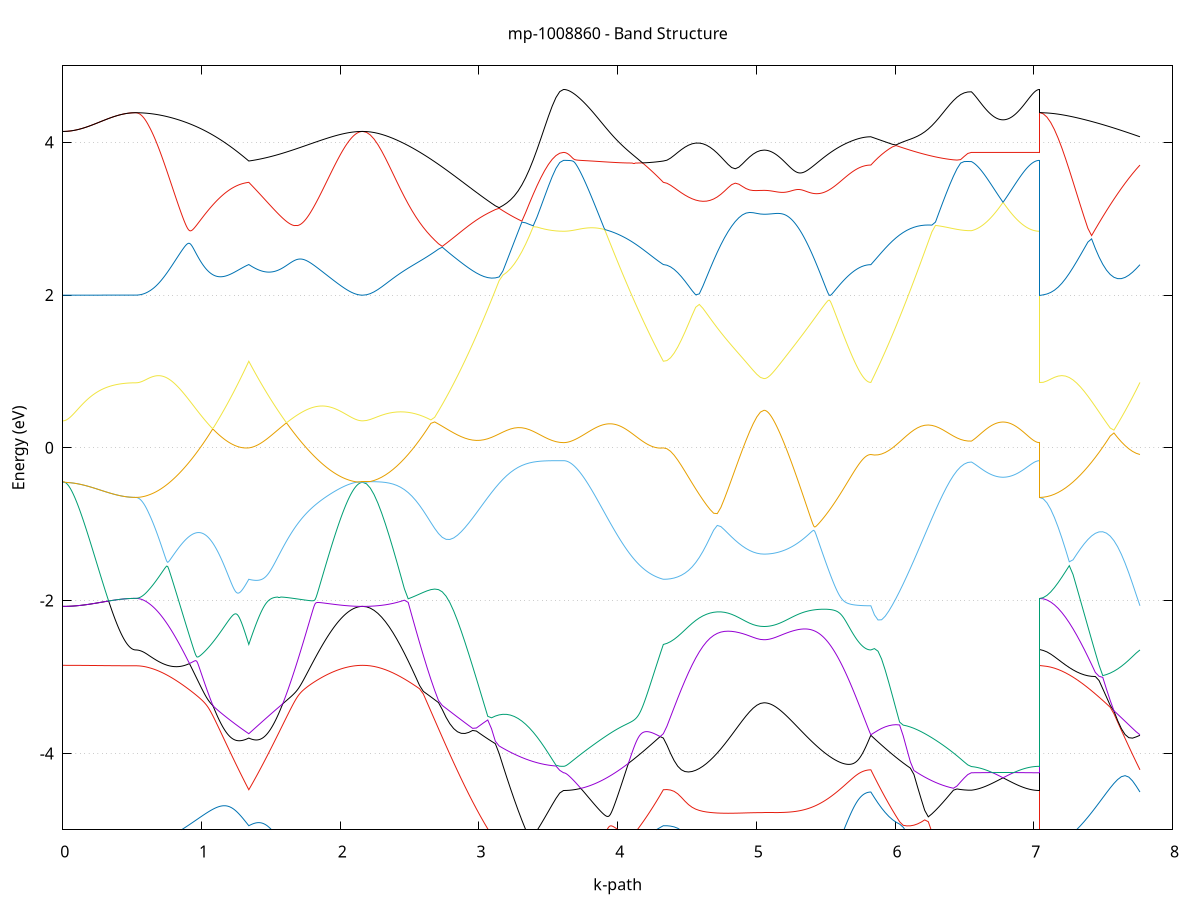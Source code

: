 set title 'mp-1008860 - Band Structure'
set xlabel 'k-path'
set ylabel 'Energy (eV)'
set grid y
set yrange [-5:5]
set terminal png size 800,600
set output 'mp-1008860_bands_gnuplot.png'
plot '-' using 1:2 with lines notitle, '-' using 1:2 with lines notitle, '-' using 1:2 with lines notitle, '-' using 1:2 with lines notitle, '-' using 1:2 with lines notitle, '-' using 1:2 with lines notitle, '-' using 1:2 with lines notitle, '-' using 1:2 with lines notitle, '-' using 1:2 with lines notitle, '-' using 1:2 with lines notitle, '-' using 1:2 with lines notitle, '-' using 1:2 with lines notitle, '-' using 1:2 with lines notitle, '-' using 1:2 with lines notitle, '-' using 1:2 with lines notitle, '-' using 1:2 with lines notitle, '-' using 1:2 with lines notitle, '-' using 1:2 with lines notitle, '-' using 1:2 with lines notitle, '-' using 1:2 with lines notitle
0.000000 -31.827620
0.003628 -31.827620
0.007256 -31.827620
0.010884 -31.827620
0.014511 -31.827620
0.018139 -31.827620
0.021767 -31.827620
0.025395 -31.827620
0.029023 -31.827620
0.032651 -31.827620
0.036279 -31.827620
0.039906 -31.827620
0.043534 -31.827620
0.047162 -31.827620
0.050790 -31.827620
0.054418 -31.827620
0.058046 -31.827620
0.061674 -31.827620
0.065302 -31.827620
0.068929 -31.827620
0.072557 -31.827620
0.076185 -31.827620
0.079813 -31.827620
0.083441 -31.827620
0.087069 -31.827620
0.090697 -31.827620
0.094324 -31.827620
0.097952 -31.827620
0.101580 -31.827620
0.105208 -31.827620
0.108836 -31.827620
0.112464 -31.827620
0.116092 -31.827620
0.119719 -31.827620
0.123347 -31.827620
0.126975 -31.827620
0.130603 -31.827620
0.134231 -31.827620
0.137859 -31.827620
0.141487 -31.827620
0.145114 -31.827720
0.148742 -31.827720
0.152370 -31.827720
0.155998 -31.827720
0.159626 -31.827720
0.163254 -31.827720
0.166882 -31.827720
0.170510 -31.827720
0.174137 -31.827720
0.177765 -31.827720
0.181393 -31.827720
0.185021 -31.827720
0.188649 -31.827720
0.192277 -31.827720
0.195905 -31.827720
0.199532 -31.827720
0.203160 -31.827720
0.206788 -31.827720
0.210416 -31.827720
0.214044 -31.827720
0.217672 -31.827720
0.221300 -31.827720
0.224927 -31.827720
0.228555 -31.827720
0.232183 -31.827720
0.235811 -31.827720
0.239439 -31.827720
0.243067 -31.827720
0.246695 -31.827720
0.250322 -31.827720
0.253950 -31.827720
0.257578 -31.827720
0.261206 -31.827720
0.264834 -31.827720
0.268462 -31.827720
0.272090 -31.827720
0.275718 -31.827720
0.279345 -31.827720
0.282973 -31.827720
0.286601 -31.827720
0.290229 -31.827720
0.293857 -31.827720
0.297485 -31.827820
0.301113 -31.827820
0.304740 -31.827820
0.308368 -31.827820
0.311996 -31.827820
0.315624 -31.827820
0.319252 -31.827820
0.322880 -31.827820
0.326508 -31.827820
0.330135 -31.827820
0.333763 -31.827820
0.337391 -31.827820
0.341019 -31.827820
0.344647 -31.827820
0.348275 -31.827820
0.351903 -31.827820
0.355531 -31.827820
0.359158 -31.827820
0.362786 -31.827820
0.366414 -31.827820
0.370042 -31.827820
0.373670 -31.827820
0.377298 -31.827820
0.380926 -31.827820
0.384553 -31.827820
0.388181 -31.827820
0.391809 -31.827820
0.395437 -31.827820
0.399065 -31.827820
0.402693 -31.827820
0.406321 -31.827820
0.409948 -31.827820
0.413576 -31.827820
0.417204 -31.827820
0.420832 -31.827820
0.424460 -31.827820
0.428088 -31.827820
0.431716 -31.827820
0.435343 -31.827820
0.438971 -31.827820
0.442599 -31.827820
0.446227 -31.827820
0.449855 -31.827820
0.453483 -31.827820
0.457111 -31.827820
0.460739 -31.827820
0.464366 -31.827820
0.467994 -31.827820
0.471622 -31.827820
0.475250 -31.827820
0.478878 -31.827820
0.482506 -31.827820
0.486134 -31.827820
0.489761 -31.827820
0.493389 -31.827820
0.497017 -31.827820
0.500645 -31.827820
0.504273 -31.827820
0.507901 -31.827820
0.511529 -31.827820
0.515156 -31.827820
0.518784 -31.827820
0.522412 -31.827820
0.526040 -31.827820
0.526040 -31.827820
0.535596 -31.827820
0.545152 -31.827820
0.554708 -31.827720
0.564263 -31.827620
0.573819 -31.827420
0.583375 -31.827220
0.592931 -31.827020
0.602487 -31.826820
0.612043 -31.826520
0.621599 -31.826220
0.621599 -31.826220
0.629092 -31.825920
0.636586 -31.825720
0.644080 -31.825420
0.651574 -31.825120
0.659068 -31.824720
0.666562 -31.824420
0.674056 -31.824020
0.681550 -31.823720
0.689044 -31.823320
0.696537 -31.822920
0.704031 -31.822520
0.711525 -31.822020
0.719019 -31.821620
0.726513 -31.821120
0.734007 -31.820620
0.741501 -31.820120
0.748995 -31.819620
0.756489 -31.819020
0.763982 -31.818520
0.771476 -31.817920
0.778970 -31.817320
0.786464 -31.816720
0.793958 -31.816120
0.801452 -31.815520
0.808946 -31.814820
0.816440 -31.814220
0.823934 -31.813520
0.831427 -31.812820
0.838921 -31.812120
0.846415 -31.811420
0.853909 -31.810720
0.861403 -31.809920
0.868897 -31.809220
0.876391 -31.808420
0.883885 -31.807620
0.891379 -31.806920
0.898872 -31.806120
0.906366 -31.805220
0.913860 -31.804420
0.921354 -31.803620
0.928848 -31.802720
0.936342 -31.801920
0.943836 -31.801020
0.951330 -31.800120
0.958824 -31.799220
0.966317 -31.798320
0.973811 -31.797420
0.981305 -31.796520
0.988799 -31.795620
0.996293 -31.794620
1.003787 -31.793720
1.011281 -31.792720
1.018775 -31.791820
1.026269 -31.790820
1.033763 -31.789820
1.041256 -31.788820
1.048750 -31.787820
1.056244 -31.786820
1.063738 -31.785820
1.071232 -31.784820
1.078726 -31.783820
1.086220 -31.782720
1.093714 -31.781720
1.101208 -31.780720
1.108701 -31.779620
1.116195 -31.778620
1.123689 -31.777520
1.131183 -31.776520
1.138677 -31.775420
1.146171 -31.774320
1.153665 -31.773320
1.161159 -31.772220
1.168653 -31.771120
1.176146 -31.770020
1.183640 -31.769020
1.191134 -31.767920
1.198628 -31.766820
1.206122 -31.765720
1.213616 -31.764620
1.221110 -31.763520
1.228604 -31.762420
1.236098 -31.761420
1.243591 -31.760320
1.251085 -31.759220
1.258579 -31.758120
1.266073 -31.757020
1.273567 -31.755920
1.281061 -31.754820
1.288555 -31.753720
1.296049 -31.752720
1.303543 -31.751620
1.311036 -31.750520
1.318530 -31.749420
1.326024 -31.748320
1.333518 -31.747320
1.341012 -31.746220
1.341012 -31.746220
1.348476 -31.747320
1.355941 -31.748320
1.363405 -31.749420
1.370870 -31.750520
1.378334 -31.751520
1.385798 -31.752620
1.393263 -31.753720
1.400727 -31.754820
1.408192 -31.755920
1.415656 -31.756920
1.423120 -31.758020
1.430585 -31.759120
1.438049 -31.760220
1.445514 -31.761320
1.452978 -31.762420
1.460442 -31.763420
1.467907 -31.764520
1.475371 -31.765620
1.482836 -31.766720
1.490300 -31.767820
1.497764 -31.768820
1.505229 -31.769920
1.512693 -31.771020
1.520157 -31.772020
1.527622 -31.773120
1.535086 -31.774220
1.542551 -31.775220
1.550015 -31.776320
1.557479 -31.777320
1.564944 -31.778420
1.572408 -31.779420
1.579873 -31.780520
1.587337 -31.781520
1.594801 -31.782520
1.602266 -31.783520
1.609730 -31.784620
1.617195 -31.785620
1.624659 -31.786620
1.632123 -31.787620
1.639588 -31.788620
1.647052 -31.789520
1.654517 -31.790520
1.661981 -31.791520
1.669445 -31.792420
1.676910 -31.793420
1.684374 -31.794320
1.691838 -31.795320
1.699303 -31.796220
1.706767 -31.797120
1.714232 -31.798020
1.721696 -31.798920
1.729160 -31.799820
1.736625 -31.800720
1.744089 -31.801620
1.751554 -31.802420
1.759018 -31.803320
1.766482 -31.804120
1.773947 -31.804920
1.781411 -31.805720
1.788876 -31.806520
1.796340 -31.807320
1.803804 -31.808120
1.811269 -31.808820
1.818733 -31.809620
1.826198 -31.810320
1.833662 -31.811120
1.841126 -31.811820
1.848591 -31.812520
1.856055 -31.813120
1.863520 -31.813820
1.870984 -31.814520
1.878448 -31.815120
1.885913 -31.815720
1.893377 -31.816420
1.900841 -31.817020
1.908306 -31.817520
1.915770 -31.818120
1.923235 -31.818720
1.930699 -31.819220
1.938163 -31.819720
1.945628 -31.820220
1.953092 -31.820720
1.960557 -31.821220
1.968021 -31.821720
1.975485 -31.822120
1.982950 -31.822520
1.990414 -31.822920
1.997879 -31.823320
2.005343 -31.823720
2.012807 -31.824120
2.020272 -31.824420
2.027736 -31.824720
2.035201 -31.825020
2.042665 -31.825320
2.050129 -31.825620
2.057594 -31.825920
2.065058 -31.826120
2.072523 -31.826320
2.079987 -31.826520
2.087451 -31.826720
2.094916 -31.826920
2.102380 -31.827020
2.109845 -31.827220
2.117309 -31.827320
2.124773 -31.827420
2.132238 -31.827520
2.139702 -31.827520
2.147166 -31.827620
2.154631 -31.827620
2.162095 -31.827620
2.162095 -31.827620
2.189414 -31.827520
2.216733 -31.827120
2.244052 -31.826420
2.271371 -31.825420
2.298690 -31.824220
2.326008 -31.822820
2.353327 -31.821120
2.380646 -31.819120
2.407965 -31.816920
2.435284 -31.814520
2.462603 -31.811920
2.489921 -31.809020
2.517240 -31.806020
2.544559 -31.802820
2.571878 -31.799420
2.599197 -31.795920
2.626516 -31.792220
2.653835 -31.788420
2.681153 -31.784520
2.708472 -31.780520
2.735791 -31.776520
2.763110 -31.772420
2.790429 -31.768220
2.817748 -31.764020
2.845067 -31.759820
2.872385 -31.755520
2.899704 -31.751320
2.927023 -31.747220
2.954342 -31.743120
2.981661 -31.739020
3.008980 -31.738320
3.036299 -31.749720
3.063617 -31.760820
3.090936 -31.771420
3.118255 -31.781620
3.145574 -31.791320
3.172893 -31.800620
3.200212 -31.809320
3.227530 -31.817520
3.254849 -31.825120
3.282168 -31.832220
3.309487 -31.838820
3.336806 -31.844820
3.364125 -31.850320
3.391444 -31.855120
3.418762 -31.859420
3.446081 -31.863220
3.473400 -31.866320
3.500719 -31.868920
3.528038 -31.871020
3.555357 -31.872420
3.582676 -31.873320
3.609994 -31.873520
3.609994 -31.873520
3.617488 -31.873520
3.624982 -31.873520
3.632476 -31.873420
3.639970 -31.873220
3.647464 -31.873120
3.654958 -31.872820
3.662452 -31.872620
3.669946 -31.872320
3.677439 -31.872020
3.684933 -31.871620
3.692427 -31.871220
3.699921 -31.870820
3.707415 -31.870320
3.714909 -31.869820
3.722403 -31.869220
3.729897 -31.868620
3.737391 -31.868020
3.744884 -31.867320
3.752378 -31.866620
3.759872 -31.865920
3.767366 -31.865120
3.774860 -31.864320
3.782354 -31.863420
3.789848 -31.862520
3.797342 -31.861620
3.804836 -31.860620
3.812329 -31.859620
3.819823 -31.858520
3.827317 -31.857420
3.834811 -31.856320
3.842305 -31.855220
3.849799 -31.854020
3.857293 -31.852720
3.864787 -31.851420
3.872281 -31.850120
3.879774 -31.848820
3.887268 -31.847420
3.894762 -31.845920
3.902256 -31.844520
3.909750 -31.843020
3.917244 -31.841420
3.924738 -31.839920
3.932232 -31.838220
3.939726 -31.836620
3.947220 -31.834920
3.954713 -31.833220
3.962207 -31.831420
3.969701 -31.829620
3.977195 -31.827820
3.984689 -31.825920
3.992183 -31.824020
3.999677 -31.822120
4.007171 -31.820120
4.014665 -31.818120
4.022158 -31.816020
4.029652 -31.813920
4.037146 -31.811820
4.044640 -31.809620
4.052134 -31.807520
4.059628 -31.805220
4.067122 -31.803020
4.074616 -31.800720
4.082110 -31.798320
4.089603 -31.796020
4.097097 -31.793620
4.104591 -31.791220
4.112085 -31.788720
4.119579 -31.786220
4.127073 -31.783720
4.134567 -31.781120
4.142061 -31.778620
4.149555 -31.775920
4.157048 -31.773320
4.164542 -31.770620
4.172036 -31.767920
4.179530 -31.765220
4.187024 -31.762420
4.194518 -31.759620
4.202012 -31.756820
4.209506 -31.753920
4.217000 -31.751020
4.224493 -31.748120
4.231987 -31.745220
4.239481 -31.742220
4.246975 -31.739220
4.254469 -31.736220
4.261963 -31.736820
4.269457 -31.737820
4.276951 -31.738820
4.284445 -31.739920
4.291938 -31.740920
4.299432 -31.742020
4.306926 -31.743020
4.314420 -31.744120
4.321914 -31.745120
4.329408 -31.746220
4.329408 -31.746220
4.355327 -31.746520
4.381246 -31.746720
4.407165 -31.747020
4.433084 -31.755020
4.459003 -31.769820
4.484922 -31.784420
4.510841 -31.798820
4.536760 -31.812820
4.562679 -31.826620
4.588598 -31.839920
4.614517 -31.852720
4.640436 -31.865120
4.666355 -31.876920
4.692274 -31.888220
4.718193 -31.898920
4.744112 -31.908920
4.770031 -31.918220
4.795950 -31.926820
4.821869 -31.934720
4.847788 -31.941920
4.873707 -31.948220
4.899626 -31.953820
4.925545 -31.958520
4.951464 -31.962420
4.977383 -31.965420
5.003302 -31.967620
5.029221 -31.968920
5.055140 -31.969320
5.055140 -31.969320
5.062618 -31.969320
5.070096 -31.969220
5.077574 -31.969020
5.085053 -31.968820
5.092531 -31.968520
5.100009 -31.968120
5.107487 -31.967620
5.114965 -31.967120
5.122443 -31.966520
5.129921 -31.965820
5.137400 -31.965120
5.144878 -31.964320
5.152356 -31.963420
5.159834 -31.962420
5.167312 -31.961420
5.174790 -31.960320
5.182268 -31.959220
5.189747 -31.958020
5.197225 -31.956720
5.204703 -31.955320
5.212181 -31.953920
5.219659 -31.952420
5.227137 -31.950920
5.234615 -31.949220
5.242094 -31.947520
5.249572 -31.945820
5.257050 -31.944020
5.264528 -31.942120
5.272006 -31.940120
5.279484 -31.938120
5.286962 -31.936120
5.294441 -31.933920
5.301919 -31.931720
5.309397 -31.929520
5.316875 -31.927120
5.324353 -31.924820
5.331831 -31.922320
5.339309 -31.919820
5.346787 -31.917320
5.354266 -31.914720
5.361744 -31.912020
5.369222 -31.909320
5.376700 -31.906520
5.384178 -31.903720
5.391656 -31.900820
5.399134 -31.897820
5.406613 -31.894820
5.414091 -31.891820
5.421569 -31.888720
5.429047 -31.885520
5.436525 -31.882320
5.444003 -31.879120
5.451481 -31.875820
5.458960 -31.872520
5.466438 -31.869120
5.473916 -31.865620
5.481394 -31.862220
5.488872 -31.858620
5.496350 -31.855120
5.503828 -31.851520
5.511307 -31.847820
5.518785 -31.844120
5.526263 -31.840420
5.533741 -31.836720
5.541219 -31.832920
5.548697 -31.829020
5.556175 -31.825120
5.563654 -31.821220
5.571132 -31.817320
5.578610 -31.813320
5.586088 -31.809320
5.593566 -31.805320
5.601044 -31.801320
5.608522 -31.797220
5.616001 -31.793120
5.623479 -31.788920
5.630957 -31.784820
5.638435 -31.780620
5.645913 -31.776420
5.653391 -31.772120
5.660869 -31.767920
5.668348 -31.763620
5.675826 -31.759420
5.683304 -31.755120
5.690782 -31.753220
5.698260 -31.753320
5.705738 -31.753320
5.713216 -31.753320
5.720694 -31.753420
5.728173 -31.753420
5.735651 -31.753420
5.743129 -31.753420
5.750607 -31.753520
5.758085 -31.753520
5.765563 -31.753520
5.773041 -31.753520
5.780520 -31.753520
5.787998 -31.753520
5.795476 -31.753520
5.802954 -31.753520
5.810432 -31.753520
5.817910 -31.753520
5.825388 -31.753520
5.825388 -31.753520
5.851273 -31.749620
5.877159 -31.745620
5.903044 -31.741820
5.928929 -31.737920
5.954814 -31.740920
5.980699 -31.751720
6.006584 -31.762120
6.032469 -31.772220
6.058354 -31.781820
6.084239 -31.791020
6.110124 -31.799720
6.136009 -31.808020
6.161894 -31.815920
6.187779 -31.823220
6.213664 -31.830120
6.239549 -31.836520
6.265434 -31.842420
6.291319 -31.847820
6.317204 -31.852720
6.343090 -31.857020
6.368975 -31.860920
6.394860 -31.864220
6.420745 -31.867120
6.446630 -31.869420
6.472515 -31.871220
6.498400 -31.872520
6.524285 -31.873320
6.550170 -31.873520
6.550170 -31.873520
6.553783 -31.873520
6.557395 -31.873520
6.561008 -31.873520
6.564621 -31.873520
6.568233 -31.873520
6.571846 -31.873520
6.575459 -31.873520
6.579071 -31.873520
6.582684 -31.873520
6.586297 -31.873520
6.589909 -31.873520
6.593522 -31.873520
6.597135 -31.873520
6.600747 -31.873520
6.604360 -31.873520
6.607973 -31.873520
6.611585 -31.873520
6.615198 -31.873520
6.618811 -31.873520
6.622423 -31.873520
6.626036 -31.873520
6.629649 -31.873520
6.633261 -31.873520
6.636874 -31.873520
6.640487 -31.873520
6.644099 -31.873520
6.647712 -31.873520
6.651325 -31.873520
6.654937 -31.873520
6.658550 -31.873520
6.662163 -31.873520
6.665775 -31.873520
6.669388 -31.873520
6.673001 -31.873520
6.676613 -31.873520
6.680226 -31.873520
6.683839 -31.873520
6.687451 -31.873520
6.691064 -31.873520
6.694677 -31.873520
6.698289 -31.873520
6.701902 -31.873520
6.705515 -31.873520
6.709127 -31.873520
6.712740 -31.873520
6.716353 -31.873520
6.719965 -31.873520
6.723578 -31.873520
6.727191 -31.873520
6.730803 -31.873520
6.734416 -31.873520
6.738029 -31.873520
6.741641 -31.873520
6.745254 -31.873520
6.748867 -31.873520
6.752479 -31.873520
6.756092 -31.873520
6.759705 -31.873520
6.763317 -31.873520
6.766930 -31.873520
6.770543 -31.873520
6.774155 -31.873520
6.777768 -31.873520
6.781381 -31.873520
6.784993 -31.873520
6.788606 -31.873520
6.792219 -31.873520
6.795831 -31.873520
6.799444 -31.873520
6.803057 -31.873520
6.806669 -31.873520
6.810282 -31.873520
6.813895 -31.873520
6.817507 -31.873520
6.821120 -31.873520
6.824733 -31.873520
6.828345 -31.873520
6.831958 -31.873520
6.835571 -31.873520
6.839183 -31.873520
6.842796 -31.873520
6.846409 -31.873520
6.850021 -31.873520
6.853634 -31.873520
6.857246 -31.873520
6.860859 -31.873520
6.864472 -31.873520
6.868084 -31.873520
6.871697 -31.873520
6.875310 -31.873520
6.878922 -31.873520
6.882535 -31.873520
6.886148 -31.873520
6.889760 -31.873520
6.893373 -31.873520
6.896986 -31.873520
6.900598 -31.873520
6.904211 -31.873520
6.907824 -31.873520
6.911436 -31.873520
6.915049 -31.873520
6.918662 -31.873520
6.922274 -31.873520
6.925887 -31.873520
6.929500 -31.873520
6.933112 -31.873520
6.936725 -31.873520
6.940338 -31.873520
6.943950 -31.873520
6.947563 -31.873520
6.951176 -31.873520
6.954788 -31.873520
6.958401 -31.873520
6.962014 -31.873520
6.965626 -31.873520
6.969239 -31.873520
6.972852 -31.873520
6.976464 -31.873520
6.980077 -31.873520
6.983690 -31.873520
6.987302 -31.873520
6.990915 -31.873520
6.994528 -31.873520
6.998140 -31.873520
7.001753 -31.873520
7.005366 -31.873520
7.008978 -31.873520
7.012591 -31.873520
7.016204 -31.873520
7.019816 -31.873520
7.023429 -31.873520
7.027042 -31.873520
7.030654 -31.873520
7.034267 -31.873520
7.037880 -31.873520
7.041492 -31.873520
7.041492 -31.827820
7.068305 -31.827720
7.095118 -31.827320
7.121931 -31.826720
7.148744 -31.825820
7.175557 -31.824620
7.202370 -31.823220
7.229183 -31.821520
7.255996 -31.819620
7.282809 -31.817520
7.309622 -31.815220
7.336435 -31.812620
7.363248 -31.809920
7.390061 -31.806920
7.416874 -31.803820
7.443687 -31.800520
7.470500 -31.797120
7.497313 -31.793620
7.524125 -31.789920
7.550938 -31.786120
7.577751 -31.782220
7.604564 -31.778220
7.631377 -31.774220
7.658190 -31.770120
7.685003 -31.766020
7.711816 -31.761820
7.738629 -31.757720
7.765442 -31.753520
e
0.000000 -31.432520
0.003628 -31.432520
0.007256 -31.432520
0.010884 -31.432520
0.014511 -31.432520
0.018139 -31.432520
0.021767 -31.432520
0.025395 -31.432520
0.029023 -31.432520
0.032651 -31.432520
0.036279 -31.432520
0.039906 -31.432520
0.043534 -31.432520
0.047162 -31.432520
0.050790 -31.432520
0.054418 -31.432520
0.058046 -31.432520
0.061674 -31.432520
0.065302 -31.432520
0.068929 -31.432520
0.072557 -31.432520
0.076185 -31.432520
0.079813 -31.432520
0.083441 -31.432520
0.087069 -31.432520
0.090697 -31.432520
0.094324 -31.432520
0.097952 -31.432520
0.101580 -31.432520
0.105208 -31.432520
0.108836 -31.432520
0.112464 -31.432520
0.116092 -31.432520
0.119719 -31.432620
0.123347 -31.432620
0.126975 -31.432620
0.130603 -31.432620
0.134231 -31.432620
0.137859 -31.432620
0.141487 -31.432620
0.145114 -31.432620
0.148742 -31.432620
0.152370 -31.432620
0.155998 -31.432620
0.159626 -31.432620
0.163254 -31.432620
0.166882 -31.432620
0.170510 -31.432620
0.174137 -31.432620
0.177765 -31.432620
0.181393 -31.432620
0.185021 -31.432620
0.188649 -31.432620
0.192277 -31.432620
0.195905 -31.432620
0.199532 -31.432620
0.203160 -31.432620
0.206788 -31.432620
0.210416 -31.432620
0.214044 -31.432620
0.217672 -31.432620
0.221300 -31.432620
0.224927 -31.432620
0.228555 -31.432620
0.232183 -31.432620
0.235811 -31.432620
0.239439 -31.432620
0.243067 -31.432620
0.246695 -31.432620
0.250322 -31.432620
0.253950 -31.432620
0.257578 -31.432620
0.261206 -31.432620
0.264834 -31.432620
0.268462 -31.432620
0.272090 -31.432620
0.275718 -31.432620
0.279345 -31.432620
0.282973 -31.432620
0.286601 -31.432620
0.290229 -31.432620
0.293857 -31.432620
0.297485 -31.432620
0.301113 -31.432620
0.304740 -31.432620
0.308368 -31.432620
0.311996 -31.432620
0.315624 -31.432620
0.319252 -31.432620
0.322880 -31.432620
0.326508 -31.432620
0.330135 -31.432620
0.333763 -31.432620
0.337391 -31.432620
0.341019 -31.432620
0.344647 -31.432620
0.348275 -31.432620
0.351903 -31.432620
0.355531 -31.432620
0.359158 -31.432620
0.362786 -31.432620
0.366414 -31.432620
0.370042 -31.432620
0.373670 -31.432620
0.377298 -31.432620
0.380926 -31.432620
0.384553 -31.432620
0.388181 -31.432620
0.391809 -31.432620
0.395437 -31.432620
0.399065 -31.432620
0.402693 -31.432620
0.406321 -31.432620
0.409948 -31.432620
0.413576 -31.432620
0.417204 -31.432620
0.420832 -31.432620
0.424460 -31.432620
0.428088 -31.432620
0.431716 -31.432620
0.435343 -31.432620
0.438971 -31.432620
0.442599 -31.432620
0.446227 -31.432620
0.449855 -31.432620
0.453483 -31.432620
0.457111 -31.432620
0.460739 -31.432620
0.464366 -31.432620
0.467994 -31.432620
0.471622 -31.432620
0.475250 -31.432620
0.478878 -31.432620
0.482506 -31.432620
0.486134 -31.432620
0.489761 -31.432620
0.493389 -31.432620
0.497017 -31.432620
0.500645 -31.432620
0.504273 -31.432620
0.507901 -31.432620
0.511529 -31.432620
0.515156 -31.432620
0.518784 -31.432620
0.522412 -31.432620
0.526040 -31.432620
0.526040 -31.432620
0.535596 -31.432620
0.545152 -31.432820
0.554708 -31.433120
0.564263 -31.433520
0.573819 -31.434120
0.583375 -31.434720
0.592931 -31.435520
0.602487 -31.436420
0.612043 -31.437420
0.621599 -31.438620
0.621599 -31.438620
0.629092 -31.439520
0.636586 -31.440520
0.644080 -31.441520
0.651574 -31.442620
0.659068 -31.443820
0.666562 -31.445020
0.674056 -31.446320
0.681550 -31.447720
0.689044 -31.449120
0.696537 -31.450520
0.704031 -31.452120
0.711525 -31.453720
0.719019 -31.455320
0.726513 -31.457020
0.734007 -31.458820
0.741501 -31.460620
0.748995 -31.462420
0.756489 -31.464420
0.763982 -31.466320
0.771476 -31.468420
0.778970 -31.470420
0.786464 -31.472620
0.793958 -31.474820
0.801452 -31.477020
0.808946 -31.479320
0.816440 -31.481620
0.823934 -31.484020
0.831427 -31.486420
0.838921 -31.488820
0.846415 -31.491420
0.853909 -31.493920
0.861403 -31.496520
0.868897 -31.499120
0.876391 -31.501820
0.883885 -31.504520
0.891379 -31.507320
0.898872 -31.510120
0.906366 -31.512920
0.913860 -31.515820
0.921354 -31.518720
0.928848 -31.521620
0.936342 -31.524620
0.943836 -31.527620
0.951330 -31.530620
0.958824 -31.533620
0.966317 -31.536720
0.973811 -31.539820
0.981305 -31.543020
0.988799 -31.546120
0.996293 -31.549320
1.003787 -31.552520
1.011281 -31.555820
1.018775 -31.559020
1.026269 -31.562320
1.033763 -31.565620
1.041256 -31.568920
1.048750 -31.572220
1.056244 -31.575620
1.063738 -31.579020
1.071232 -31.582320
1.078726 -31.585720
1.086220 -31.589120
1.093714 -31.592520
1.101208 -31.595920
1.108701 -31.599420
1.116195 -31.602820
1.123689 -31.606220
1.131183 -31.609720
1.138677 -31.613120
1.146171 -31.616620
1.153665 -31.620120
1.161159 -31.623520
1.168653 -31.627020
1.176146 -31.630420
1.183640 -31.633920
1.191134 -31.637420
1.198628 -31.640820
1.206122 -31.644320
1.213616 -31.647720
1.221110 -31.651220
1.228604 -31.654620
1.236098 -31.658020
1.243591 -31.661520
1.251085 -31.664920
1.258579 -31.668320
1.266073 -31.671720
1.273567 -31.675120
1.281061 -31.678420
1.288555 -31.681820
1.296049 -31.685120
1.303543 -31.688520
1.311036 -31.691820
1.318530 -31.695120
1.326024 -31.698420
1.333518 -31.701620
1.341012 -31.704920
1.341012 -31.704920
1.348476 -31.701620
1.355941 -31.698420
1.363405 -31.695120
1.370870 -31.691820
1.378334 -31.688520
1.385798 -31.685220
1.393263 -31.681920
1.400727 -31.678520
1.408192 -31.675220
1.415656 -31.671820
1.423120 -31.668420
1.430585 -31.665020
1.438049 -31.661620
1.445514 -31.658220
1.452978 -31.654820
1.460442 -31.651420
1.467907 -31.648020
1.475371 -31.644520
1.482836 -31.641120
1.490300 -31.637620
1.497764 -31.634220
1.505229 -31.630820
1.512693 -31.627320
1.520157 -31.623920
1.527622 -31.620420
1.535086 -31.617020
1.542551 -31.613520
1.550015 -31.610120
1.557479 -31.606620
1.564944 -31.603220
1.572408 -31.599820
1.579873 -31.596420
1.587337 -31.593020
1.594801 -31.589620
1.602266 -31.586220
1.609730 -31.582820
1.617195 -31.579420
1.624659 -31.576120
1.632123 -31.572820
1.639588 -31.569420
1.647052 -31.566120
1.654517 -31.562920
1.661981 -31.559620
1.669445 -31.556320
1.676910 -31.553120
1.684374 -31.549920
1.691838 -31.546720
1.699303 -31.543620
1.706767 -31.540520
1.714232 -31.537320
1.721696 -31.534320
1.729160 -31.531220
1.736625 -31.528220
1.744089 -31.525220
1.751554 -31.522220
1.759018 -31.519320
1.766482 -31.516420
1.773947 -31.513620
1.781411 -31.510720
1.788876 -31.507920
1.796340 -31.505220
1.803804 -31.502520
1.811269 -31.499820
1.818733 -31.497220
1.826198 -31.494620
1.833662 -31.492020
1.841126 -31.489520
1.848591 -31.487020
1.856055 -31.484620
1.863520 -31.482220
1.870984 -31.479920
1.878448 -31.477620
1.885913 -31.475420
1.893377 -31.473220
1.900841 -31.471120
1.908306 -31.469020
1.915770 -31.466920
1.923235 -31.465020
1.930699 -31.463020
1.938163 -31.461220
1.945628 -31.459320
1.953092 -31.457620
1.960557 -31.455820
1.968021 -31.454220
1.975485 -31.452620
1.982950 -31.451120
1.990414 -31.449620
1.997879 -31.448120
2.005343 -31.446820
2.012807 -31.445520
2.020272 -31.444220
2.027736 -31.443020
2.035201 -31.441920
2.042665 -31.440920
2.050129 -31.439920
2.057594 -31.438920
2.065058 -31.438120
2.072523 -31.437220
2.079987 -31.436520
2.087451 -31.435820
2.094916 -31.435220
2.102380 -31.434620
2.109845 -31.434220
2.117309 -31.433720
2.124773 -31.433420
2.132238 -31.433120
2.139702 -31.432820
2.147166 -31.432720
2.154631 -31.432620
2.162095 -31.432520
2.162095 -31.432520
2.189414 -31.433020
2.216733 -31.434520
2.244052 -31.437020
2.271371 -31.440420
2.298690 -31.444820
2.326008 -31.450120
2.353327 -31.456320
2.380646 -31.463320
2.407965 -31.471220
2.435284 -31.479820
2.462603 -31.489120
2.489921 -31.499120
2.517240 -31.509720
2.544559 -31.520820
2.571878 -31.532520
2.599197 -31.544520
2.626516 -31.557020
2.653835 -31.569820
2.681153 -31.582820
2.708472 -31.596020
2.735791 -31.609320
2.763110 -31.622720
2.790429 -31.636120
2.817748 -31.649520
2.845067 -31.662820
2.872385 -31.676020
2.899704 -31.689020
2.927023 -31.701820
2.954342 -31.714220
2.981661 -31.726420
3.008980 -31.735020
3.036299 -31.731120
3.063617 -31.738820
3.090936 -31.750620
3.118255 -31.762120
3.145574 -31.773220
3.172893 -31.783820
3.200212 -31.794020
3.227530 -31.803720
3.254849 -31.812920
3.282168 -31.821520
3.309487 -31.829520
3.336806 -31.837020
3.364125 -31.843820
3.391444 -31.849920
3.418762 -31.855420
3.446081 -31.860120
3.473400 -31.864220
3.500719 -31.867620
3.528038 -31.870220
3.555357 -31.872020
3.582676 -31.873220
3.609994 -31.873520
3.609994 -31.873520
3.617488 -31.873520
3.624982 -31.873420
3.632476 -31.873320
3.639970 -31.873120
3.647464 -31.872920
3.654958 -31.872620
3.662452 -31.872320
3.669946 -31.872020
3.677439 -31.871520
3.684933 -31.871120
3.692427 -31.870520
3.699921 -31.870020
3.707415 -31.869320
3.714909 -31.868720
3.722403 -31.868020
3.729897 -31.867220
3.737391 -31.866420
3.744884 -31.865520
3.752378 -31.864620
3.759872 -31.863620
3.767366 -31.862620
3.774860 -31.861620
3.782354 -31.860520
3.789848 -31.859320
3.797342 -31.858120
3.804836 -31.856920
3.812329 -31.855620
3.819823 -31.854220
3.827317 -31.852920
3.834811 -31.851420
3.842305 -31.850020
3.849799 -31.848420
3.857293 -31.846920
3.864787 -31.845320
3.872281 -31.843620
3.879774 -31.841920
3.887268 -31.840220
3.894762 -31.838420
3.902256 -31.836620
3.909750 -31.834720
3.917244 -31.832820
3.924738 -31.830920
3.932232 -31.828920
3.939726 -31.826920
3.947220 -31.824820
3.954713 -31.822720
3.962207 -31.820520
3.969701 -31.818320
3.977195 -31.816120
3.984689 -31.813920
3.992183 -31.811620
3.999677 -31.809220
4.007171 -31.806920
4.014665 -31.804420
4.022158 -31.802020
4.029652 -31.799520
4.037146 -31.797020
4.044640 -31.794520
4.052134 -31.791920
4.059628 -31.789320
4.067122 -31.786720
4.074616 -31.784020
4.082110 -31.781320
4.089603 -31.778620
4.097097 -31.775820
4.104591 -31.773020
4.112085 -31.770220
4.119579 -31.767320
4.127073 -31.764520
4.134567 -31.761620
4.142061 -31.758620
4.149555 -31.755720
4.157048 -31.752720
4.164542 -31.749720
4.172036 -31.746720
4.179530 -31.743720
4.187024 -31.740620
4.194518 -31.737520
4.202012 -31.734420
4.209506 -31.731320
4.217000 -31.730720
4.224493 -31.731720
4.231987 -31.732720
4.239481 -31.733720
4.246975 -31.734720
4.254469 -31.735720
4.261963 -31.733220
4.269457 -31.730120
4.276951 -31.727120
4.284445 -31.724020
4.291938 -31.720820
4.299432 -31.717720
4.306926 -31.714520
4.314420 -31.711320
4.321914 -31.708120
4.329408 -31.704920
4.329408 -31.704920
4.355327 -31.712020
4.381246 -31.725520
4.407165 -31.740220
4.433084 -31.747220
4.459003 -31.747420
4.484922 -31.747620
4.510841 -31.747820
4.536760 -31.748020
4.562679 -31.748220
4.588598 -31.748420
4.614517 -31.748520
4.640436 -31.748720
4.666355 -31.748820
4.692274 -31.748920
4.718193 -31.749020
4.744112 -31.749120
4.770031 -31.749120
4.795950 -31.749220
4.821869 -31.749320
4.847788 -31.749320
4.873707 -31.749420
4.899626 -31.749420
4.925545 -31.749420
4.951464 -31.749420
4.977383 -31.749420
5.003302 -31.749520
5.029221 -31.749520
5.055140 -31.749520
5.055140 -31.749520
5.062618 -31.749520
5.070096 -31.749520
5.077574 -31.749520
5.085053 -31.749520
5.092531 -31.749520
5.100009 -31.749520
5.107487 -31.749520
5.114965 -31.749520
5.122443 -31.749520
5.129921 -31.749620
5.137400 -31.749620
5.144878 -31.749620
5.152356 -31.749620
5.159834 -31.749620
5.167312 -31.749720
5.174790 -31.749720
5.182268 -31.749720
5.189747 -31.749820
5.197225 -31.749820
5.204703 -31.749820
5.212181 -31.749920
5.219659 -31.749920
5.227137 -31.749920
5.234615 -31.750020
5.242094 -31.750020
5.249572 -31.750120
5.257050 -31.750120
5.264528 -31.750220
5.272006 -31.750220
5.279484 -31.750320
5.286962 -31.750320
5.294441 -31.750420
5.301919 -31.750420
5.309397 -31.750520
5.316875 -31.750520
5.324353 -31.750620
5.331831 -31.750620
5.339309 -31.750720
5.346787 -31.750720
5.354266 -31.750820
5.361744 -31.750920
5.369222 -31.750920
5.376700 -31.751020
5.384178 -31.751020
5.391656 -31.751120
5.399134 -31.751220
5.406613 -31.751220
5.414091 -31.751320
5.421569 -31.751320
5.429047 -31.751420
5.436525 -31.751520
5.444003 -31.751520
5.451481 -31.751620
5.458960 -31.751720
5.466438 -31.751720
5.473916 -31.751820
5.481394 -31.751820
5.488872 -31.751920
5.496350 -31.752020
5.503828 -31.752020
5.511307 -31.752120
5.518785 -31.752120
5.526263 -31.752220
5.533741 -31.752320
5.541219 -31.752320
5.548697 -31.752420
5.556175 -31.752420
5.563654 -31.752520
5.571132 -31.752520
5.578610 -31.752620
5.586088 -31.752620
5.593566 -31.752720
5.601044 -31.752820
5.608522 -31.752820
5.616001 -31.752820
5.623479 -31.752920
5.630957 -31.752920
5.638435 -31.753020
5.645913 -31.753020
5.653391 -31.753120
5.660869 -31.753120
5.668348 -31.753120
5.675826 -31.753220
5.683304 -31.753220
5.690782 -31.750820
5.698260 -31.746520
5.705738 -31.742120
5.713216 -31.737820
5.720694 -31.733520
5.728173 -31.729120
5.735651 -31.724820
5.743129 -31.720520
5.750607 -31.716220
5.758085 -31.711920
5.765563 -31.707720
5.773041 -31.703520
5.780520 -31.699420
5.787998 -31.695520
5.795476 -31.691720
5.802954 -31.688220
5.810432 -31.685320
5.817910 -31.683320
5.825388 -31.682520
5.825388 -31.682520
5.851273 -31.694720
5.877159 -31.706720
5.903044 -31.718420
5.928929 -31.729820
5.954814 -31.734220
5.980699 -31.730520
6.006584 -31.740320
6.032469 -31.751520
6.058354 -31.762320
6.084239 -31.772820
6.110124 -31.782920
6.136009 -31.792620
6.161894 -31.801920
6.187779 -31.810720
6.213664 -31.819020
6.239549 -31.826820
6.265434 -31.834020
6.291319 -31.840720
6.317204 -31.846820
6.343090 -31.852320
6.368975 -31.857320
6.394860 -31.861520
6.420745 -31.865220
6.446630 -31.868220
6.472515 -31.870520
6.498400 -31.872220
6.524285 -31.873220
6.550170 -31.873520
6.550170 -31.873520
6.553783 -31.873520
6.557395 -31.873520
6.561008 -31.873520
6.564621 -31.873520
6.568233 -31.873520
6.571846 -31.873520
6.575459 -31.873520
6.579071 -31.873520
6.582684 -31.873520
6.586297 -31.873520
6.589909 -31.873520
6.593522 -31.873520
6.597135 -31.873520
6.600747 -31.873520
6.604360 -31.873520
6.607973 -31.873520
6.611585 -31.873520
6.615198 -31.873520
6.618811 -31.873520
6.622423 -31.873520
6.626036 -31.873520
6.629649 -31.873520
6.633261 -31.873520
6.636874 -31.873520
6.640487 -31.873520
6.644099 -31.873520
6.647712 -31.873520
6.651325 -31.873520
6.654937 -31.873520
6.658550 -31.873520
6.662163 -31.873520
6.665775 -31.873520
6.669388 -31.873520
6.673001 -31.873520
6.676613 -31.873520
6.680226 -31.873520
6.683839 -31.873520
6.687451 -31.873520
6.691064 -31.873520
6.694677 -31.873520
6.698289 -31.873520
6.701902 -31.873520
6.705515 -31.873520
6.709127 -31.873520
6.712740 -31.873520
6.716353 -31.873520
6.719965 -31.873520
6.723578 -31.873520
6.727191 -31.873520
6.730803 -31.873520
6.734416 -31.873520
6.738029 -31.873520
6.741641 -31.873520
6.745254 -31.873520
6.748867 -31.873520
6.752479 -31.873520
6.756092 -31.873520
6.759705 -31.873520
6.763317 -31.873520
6.766930 -31.873520
6.770543 -31.873520
6.774155 -31.873520
6.777768 -31.873520
6.781381 -31.873520
6.784993 -31.873520
6.788606 -31.873520
6.792219 -31.873520
6.795831 -31.873520
6.799444 -31.873520
6.803057 -31.873520
6.806669 -31.873520
6.810282 -31.873520
6.813895 -31.873520
6.817507 -31.873520
6.821120 -31.873520
6.824733 -31.873520
6.828345 -31.873520
6.831958 -31.873520
6.835571 -31.873520
6.839183 -31.873520
6.842796 -31.873520
6.846409 -31.873520
6.850021 -31.873520
6.853634 -31.873520
6.857246 -31.873520
6.860859 -31.873520
6.864472 -31.873520
6.868084 -31.873520
6.871697 -31.873520
6.875310 -31.873520
6.878922 -31.873520
6.882535 -31.873520
6.886148 -31.873520
6.889760 -31.873520
6.893373 -31.873520
6.896986 -31.873520
6.900598 -31.873520
6.904211 -31.873520
6.907824 -31.873520
6.911436 -31.873520
6.915049 -31.873520
6.918662 -31.873520
6.922274 -31.873520
6.925887 -31.873520
6.929500 -31.873520
6.933112 -31.873520
6.936725 -31.873520
6.940338 -31.873520
6.943950 -31.873520
6.947563 -31.873520
6.951176 -31.873520
6.954788 -31.873520
6.958401 -31.873520
6.962014 -31.873520
6.965626 -31.873520
6.969239 -31.873520
6.972852 -31.873520
6.976464 -31.873520
6.980077 -31.873520
6.983690 -31.873520
6.987302 -31.873520
6.990915 -31.873520
6.994528 -31.873520
6.998140 -31.873520
7.001753 -31.873520
7.005366 -31.873520
7.008978 -31.873520
7.012591 -31.873520
7.016204 -31.873520
7.019816 -31.873520
7.023429 -31.873520
7.027042 -31.873520
7.030654 -31.873520
7.034267 -31.873520
7.037880 -31.873520
7.041492 -31.873520
7.041492 -31.432620
7.068305 -31.433020
7.095118 -31.434520
7.121931 -31.436820
7.148744 -31.440120
7.175557 -31.444420
7.202370 -31.449520
7.229183 -31.455420
7.255996 -31.462220
7.282809 -31.469820
7.309622 -31.478120
7.336435 -31.487120
7.363248 -31.496820
7.390061 -31.507120
7.416874 -31.517920
7.443687 -31.529220
7.470500 -31.540920
7.497313 -31.553020
7.524125 -31.565520
7.550938 -31.578120
7.577751 -31.591020
7.604564 -31.604120
7.631377 -31.617220
7.658190 -31.630420
7.685003 -31.643620
7.711816 -31.656720
7.738629 -31.669720
7.765442 -31.682520
e
0.000000 -31.432520
0.003628 -31.432520
0.007256 -31.432520
0.010884 -31.432520
0.014511 -31.432520
0.018139 -31.432520
0.021767 -31.432520
0.025395 -31.432520
0.029023 -31.432520
0.032651 -31.432520
0.036279 -31.432520
0.039906 -31.432520
0.043534 -31.432520
0.047162 -31.432520
0.050790 -31.432520
0.054418 -31.432520
0.058046 -31.432520
0.061674 -31.432520
0.065302 -31.432520
0.068929 -31.432520
0.072557 -31.432520
0.076185 -31.432520
0.079813 -31.432520
0.083441 -31.432520
0.087069 -31.432520
0.090697 -31.432520
0.094324 -31.432520
0.097952 -31.432520
0.101580 -31.432520
0.105208 -31.432520
0.108836 -31.432520
0.112464 -31.432520
0.116092 -31.432520
0.119719 -31.432520
0.123347 -31.432520
0.126975 -31.432520
0.130603 -31.432520
0.134231 -31.432520
0.137859 -31.432520
0.141487 -31.432520
0.145114 -31.432520
0.148742 -31.432520
0.152370 -31.432620
0.155998 -31.432620
0.159626 -31.432620
0.163254 -31.432620
0.166882 -31.432620
0.170510 -31.432620
0.174137 -31.432620
0.177765 -31.432620
0.181393 -31.432620
0.185021 -31.432620
0.188649 -31.432620
0.192277 -31.432620
0.195905 -31.432620
0.199532 -31.432620
0.203160 -31.432620
0.206788 -31.432620
0.210416 -31.432620
0.214044 -31.432620
0.217672 -31.432620
0.221300 -31.432620
0.224927 -31.432620
0.228555 -31.432620
0.232183 -31.432620
0.235811 -31.432620
0.239439 -31.432620
0.243067 -31.432620
0.246695 -31.432620
0.250322 -31.432620
0.253950 -31.432620
0.257578 -31.432620
0.261206 -31.432620
0.264834 -31.432620
0.268462 -31.432620
0.272090 -31.432620
0.275718 -31.432620
0.279345 -31.432620
0.282973 -31.432620
0.286601 -31.432620
0.290229 -31.432620
0.293857 -31.432620
0.297485 -31.432620
0.301113 -31.432620
0.304740 -31.432620
0.308368 -31.432620
0.311996 -31.432620
0.315624 -31.432620
0.319252 -31.432620
0.322880 -31.432620
0.326508 -31.432620
0.330135 -31.432620
0.333763 -31.432620
0.337391 -31.432620
0.341019 -31.432620
0.344647 -31.432620
0.348275 -31.432620
0.351903 -31.432620
0.355531 -31.432620
0.359158 -31.432620
0.362786 -31.432620
0.366414 -31.432620
0.370042 -31.432620
0.373670 -31.432620
0.377298 -31.432620
0.380926 -31.432620
0.384553 -31.432620
0.388181 -31.432620
0.391809 -31.432620
0.395437 -31.432620
0.399065 -31.432620
0.402693 -31.432620
0.406321 -31.432620
0.409948 -31.432620
0.413576 -31.432620
0.417204 -31.432620
0.420832 -31.432620
0.424460 -31.432620
0.428088 -31.432620
0.431716 -31.432620
0.435343 -31.432620
0.438971 -31.432620
0.442599 -31.432620
0.446227 -31.432620
0.449855 -31.432620
0.453483 -31.432620
0.457111 -31.432620
0.460739 -31.432620
0.464366 -31.432620
0.467994 -31.432620
0.471622 -31.432620
0.475250 -31.432620
0.478878 -31.432620
0.482506 -31.432620
0.486134 -31.432620
0.489761 -31.432620
0.493389 -31.432620
0.497017 -31.432620
0.500645 -31.432620
0.504273 -31.432620
0.507901 -31.432620
0.511529 -31.432620
0.515156 -31.432620
0.518784 -31.432620
0.522412 -31.432620
0.526040 -31.432620
0.526040 -31.432620
0.535596 -31.432620
0.545152 -31.432720
0.554708 -31.433020
0.564263 -31.433320
0.573819 -31.433820
0.583375 -31.434320
0.592931 -31.434920
0.602487 -31.435720
0.612043 -31.436520
0.621599 -31.437420
0.621599 -31.437420
0.629092 -31.438220
0.636586 -31.439020
0.644080 -31.439820
0.651574 -31.440720
0.659068 -31.441620
0.666562 -31.442620
0.674056 -31.443720
0.681550 -31.444820
0.689044 -31.445920
0.696537 -31.447120
0.704031 -31.448420
0.711525 -31.449720
0.719019 -31.451020
0.726513 -31.452420
0.734007 -31.453920
0.741501 -31.455420
0.748995 -31.456920
0.756489 -31.458520
0.763982 -31.460120
0.771476 -31.461820
0.778970 -31.463520
0.786464 -31.465320
0.793958 -31.467120
0.801452 -31.468920
0.808946 -31.470820
0.816440 -31.472820
0.823934 -31.474820
0.831427 -31.476820
0.838921 -31.478920
0.846415 -31.481020
0.853909 -31.483120
0.861403 -31.485320
0.868897 -31.487620
0.876391 -31.489820
0.883885 -31.492220
0.891379 -31.494520
0.898872 -31.496920
0.906366 -31.499320
0.913860 -31.501820
0.921354 -31.504320
0.928848 -31.506820
0.936342 -31.509420
0.943836 -31.512020
0.951330 -31.514620
0.958824 -31.517320
0.966317 -31.520020
0.973811 -31.522720
0.981305 -31.525420
0.988799 -31.528220
0.996293 -31.531020
1.003787 -31.533920
1.011281 -31.536820
1.018775 -31.539720
1.026269 -31.542620
1.033763 -31.545520
1.041256 -31.548520
1.048750 -31.551520
1.056244 -31.554520
1.063738 -31.557620
1.071232 -31.560720
1.078726 -31.563820
1.086220 -31.566920
1.093714 -31.570020
1.101208 -31.573120
1.108701 -31.576320
1.116195 -31.579520
1.123689 -31.582720
1.131183 -31.585920
1.138677 -31.589120
1.146171 -31.592420
1.153665 -31.595720
1.161159 -31.598920
1.168653 -31.602220
1.176146 -31.605520
1.183640 -31.608820
1.191134 -31.612120
1.198628 -31.615520
1.206122 -31.618820
1.213616 -31.622120
1.221110 -31.625520
1.228604 -31.628820
1.236098 -31.632220
1.243591 -31.635520
1.251085 -31.638920
1.258579 -31.642320
1.266073 -31.645620
1.273567 -31.649020
1.281061 -31.652420
1.288555 -31.655820
1.296049 -31.659120
1.303543 -31.662520
1.311036 -31.665820
1.318530 -31.669220
1.326024 -31.672620
1.333518 -31.675920
1.341012 -31.679320
1.341012 -31.679320
1.348476 -31.675920
1.355941 -31.672620
1.363405 -31.669220
1.370870 -31.665920
1.378334 -31.662620
1.385798 -31.659220
1.393263 -31.655820
1.400727 -31.652520
1.408192 -31.649120
1.415656 -31.645820
1.423120 -31.642420
1.430585 -31.639120
1.438049 -31.635720
1.445514 -31.632420
1.452978 -31.629020
1.460442 -31.625720
1.467907 -31.622320
1.475371 -31.619020
1.482836 -31.615720
1.490300 -31.612420
1.497764 -31.609120
1.505229 -31.605820
1.512693 -31.602520
1.520157 -31.599220
1.527622 -31.596020
1.535086 -31.592720
1.542551 -31.589520
1.550015 -31.586320
1.557479 -31.583120
1.564944 -31.579920
1.572408 -31.576720
1.579873 -31.573520
1.587337 -31.570420
1.594801 -31.567320
1.602266 -31.564220
1.609730 -31.561120
1.617195 -31.558020
1.624659 -31.555020
1.632123 -31.552020
1.639588 -31.549020
1.647052 -31.546020
1.654517 -31.543120
1.661981 -31.540220
1.669445 -31.537320
1.676910 -31.534420
1.684374 -31.531620
1.691838 -31.528720
1.699303 -31.526020
1.706767 -31.523220
1.714232 -31.520520
1.721696 -31.517820
1.729160 -31.515120
1.736625 -31.512520
1.744089 -31.509920
1.751554 -31.507320
1.759018 -31.504820
1.766482 -31.502320
1.773947 -31.499920
1.781411 -31.497420
1.788876 -31.495120
1.796340 -31.492720
1.803804 -31.490420
1.811269 -31.488120
1.818733 -31.485920
1.826198 -31.483720
1.833662 -31.481520
1.841126 -31.479420
1.848591 -31.477320
1.856055 -31.475320
1.863520 -31.473320
1.870984 -31.471420
1.878448 -31.469520
1.885913 -31.467620
1.893377 -31.465820
1.900841 -31.464020
1.908306 -31.462320
1.915770 -31.460620
1.923235 -31.459020
1.930699 -31.457420
1.938163 -31.455820
1.945628 -31.454320
1.953092 -31.452920
1.960557 -31.451520
1.968021 -31.450120
1.975485 -31.448820
1.982950 -31.447620
1.990414 -31.446320
1.997879 -31.445220
2.005343 -31.444120
2.012807 -31.443020
2.020272 -31.442020
2.027736 -31.441020
2.035201 -31.440120
2.042665 -31.439320
2.050129 -31.438520
2.057594 -31.437720
2.065058 -31.437020
2.072523 -31.436320
2.079987 -31.435720
2.087451 -31.435220
2.094916 -31.434720
2.102380 -31.434220
2.109845 -31.433820
2.117309 -31.433520
2.124773 -31.433220
2.132238 -31.433020
2.139702 -31.432820
2.147166 -31.432720
2.154631 -31.432620
2.162095 -31.432520
2.162095 -31.432520
2.189414 -31.432920
2.216733 -31.434120
2.244052 -31.436120
2.271371 -31.438920
2.298690 -31.442520
2.326008 -31.446820
2.353327 -31.451820
2.380646 -31.457620
2.407965 -31.464120
2.435284 -31.471320
2.462603 -31.479120
2.489921 -31.487520
2.517240 -31.496520
2.544559 -31.506120
2.571878 -31.516220
2.599197 -31.526820
2.626516 -31.537820
2.653835 -31.549320
2.681153 -31.561020
2.708472 -31.573220
2.735791 -31.585520
2.763110 -31.598120
2.790429 -31.610920
2.817748 -31.623920
2.845067 -31.636920
2.872385 -31.649920
2.899704 -31.663020
2.927023 -31.676020
2.954342 -31.688920
2.981661 -31.701720
3.008980 -31.714320
3.036299 -31.726720
3.063617 -31.727320
3.090936 -31.723620
3.118255 -31.720020
3.145574 -31.716620
3.172893 -31.713320
3.200212 -31.710220
3.227530 -31.707220
3.254849 -31.704420
3.282168 -31.701820
3.309487 -31.699320
3.336806 -31.697120
3.364125 -31.695020
3.391444 -31.693120
3.418762 -31.691520
3.446081 -31.690120
3.473400 -31.688820
3.500719 -31.687820
3.528038 -31.687120
3.555357 -31.686520
3.582676 -31.686220
3.609994 -31.686120
3.609994 -31.686120
3.617488 -31.686120
3.624982 -31.686120
3.632476 -31.686120
3.639970 -31.686220
3.647464 -31.686220
3.654958 -31.686320
3.662452 -31.686420
3.669946 -31.686520
3.677439 -31.686720
3.684933 -31.686820
3.692427 -31.687020
3.699921 -31.687120
3.707415 -31.687320
3.714909 -31.687520
3.722403 -31.687720
3.729897 -31.688020
3.737391 -31.688220
3.744884 -31.688520
3.752378 -31.688720
3.759872 -31.689020
3.767366 -31.689320
3.774860 -31.689620
3.782354 -31.690020
3.789848 -31.690320
3.797342 -31.690720
3.804836 -31.691120
3.812329 -31.691420
3.819823 -31.691820
3.827317 -31.692320
3.834811 -31.692720
3.842305 -31.693120
3.849799 -31.693620
3.857293 -31.694120
3.864787 -31.694620
3.872281 -31.695120
3.879774 -31.695620
3.887268 -31.696120
3.894762 -31.696620
3.902256 -31.697220
3.909750 -31.697820
3.917244 -31.698320
3.924738 -31.698920
3.932232 -31.699520
3.939726 -31.700120
3.947220 -31.700820
3.954713 -31.701420
3.962207 -31.702120
3.969701 -31.702720
3.977195 -31.703420
3.984689 -31.704120
3.992183 -31.704820
3.999677 -31.705520
4.007171 -31.706320
4.014665 -31.707020
4.022158 -31.707720
4.029652 -31.708520
4.037146 -31.709320
4.044640 -31.710120
4.052134 -31.710820
4.059628 -31.711720
4.067122 -31.712520
4.074616 -31.713320
4.082110 -31.714120
4.089603 -31.715020
4.097097 -31.715820
4.104591 -31.716720
4.112085 -31.717620
4.119579 -31.718420
4.127073 -31.719320
4.134567 -31.720220
4.142061 -31.721220
4.149555 -31.722120
4.157048 -31.723020
4.164542 -31.723920
4.172036 -31.724920
4.179530 -31.725820
4.187024 -31.726820
4.194518 -31.727820
4.202012 -31.728720
4.209506 -31.729720
4.217000 -31.728120
4.224493 -31.725020
4.231987 -31.721820
4.239481 -31.718620
4.246975 -31.715420
4.254469 -31.712220
4.261963 -31.708920
4.269457 -31.705720
4.276951 -31.702420
4.284445 -31.699120
4.291938 -31.695820
4.299432 -31.692520
4.306926 -31.689220
4.314420 -31.685920
4.321914 -31.682620
4.329408 -31.679320
4.329408 -31.679320
4.355327 -31.670520
4.381246 -31.655320
4.407165 -31.638920
4.433084 -31.622320
4.459003 -31.605720
4.484922 -31.589320
4.510841 -31.573220
4.536760 -31.557320
4.562679 -31.541920
4.588598 -31.526820
4.614517 -31.512320
4.640436 -31.498320
4.666355 -31.484920
4.692274 -31.472220
4.718193 -31.460120
4.744112 -31.448820
4.770031 -31.438220
4.795950 -31.428520
4.821869 -31.419520
4.847788 -31.411520
4.873707 -31.404320
4.899626 -31.398020
4.925545 -31.392620
4.951464 -31.388220
4.977383 -31.384820
5.003302 -31.382320
5.029221 -31.380820
5.055140 -31.380320
5.055140 -31.380320
5.062618 -31.380420
5.070096 -31.380520
5.077574 -31.380620
5.085053 -31.380920
5.092531 -31.381220
5.100009 -31.381520
5.107487 -31.382020
5.114965 -31.382420
5.122443 -31.383020
5.129921 -31.383620
5.137400 -31.384320
5.144878 -31.385120
5.152356 -31.385920
5.159834 -31.386820
5.167312 -31.387720
5.174790 -31.388720
5.182268 -31.389820
5.189747 -31.390920
5.197225 -31.392120
5.204703 -31.393420
5.212181 -31.394720
5.219659 -31.396120
5.227137 -31.397620
5.234615 -31.399120
5.242094 -31.400720
5.249572 -31.402320
5.257050 -31.404020
5.264528 -31.405820
5.272006 -31.407620
5.279484 -31.409520
5.286962 -31.411420
5.294441 -31.413420
5.301919 -31.415520
5.309397 -31.417620
5.316875 -31.419820
5.324353 -31.422020
5.331831 -31.424320
5.339309 -31.426720
5.346787 -31.429120
5.354266 -31.431520
5.361744 -31.434020
5.369222 -31.436620
5.376700 -31.439220
5.384178 -31.441920
5.391656 -31.444620
5.399134 -31.447420
5.406613 -31.450320
5.414091 -31.453120
5.421569 -31.456120
5.429047 -31.459120
5.436525 -31.462120
5.444003 -31.465220
5.451481 -31.468320
5.458960 -31.471520
5.466438 -31.474720
5.473916 -31.478020
5.481394 -31.481320
5.488872 -31.484720
5.496350 -31.488120
5.503828 -31.491520
5.511307 -31.495020
5.518785 -31.498520
5.526263 -31.502120
5.533741 -31.505720
5.541219 -31.509420
5.548697 -31.513020
5.556175 -31.516820
5.563654 -31.520520
5.571132 -31.524320
5.578610 -31.528120
5.586088 -31.532020
5.593566 -31.535920
5.601044 -31.539820
5.608522 -31.543820
5.616001 -31.547820
5.623479 -31.551820
5.630957 -31.555820
5.638435 -31.559920
5.645913 -31.564020
5.653391 -31.568120
5.660869 -31.572320
5.668348 -31.576420
5.675826 -31.580620
5.683304 -31.584820
5.690782 -31.589020
5.698260 -31.593220
5.705738 -31.597520
5.713216 -31.601720
5.720694 -31.606020
5.728173 -31.610320
5.735651 -31.614520
5.743129 -31.618820
5.750607 -31.623020
5.758085 -31.627320
5.765563 -31.631420
5.773041 -31.635620
5.780520 -31.639720
5.787998 -31.643620
5.795476 -31.647320
5.802954 -31.650820
5.810432 -31.653720
5.817910 -31.655720
5.825388 -31.656520
5.825388 -31.656520
5.851273 -31.668820
5.877159 -31.681120
5.903044 -31.693320
5.928929 -31.705420
5.954814 -31.717220
5.980699 -31.728920
6.006584 -31.726920
6.032469 -31.723420
6.058354 -31.720020
6.084239 -31.716820
6.110124 -31.713620
6.136009 -31.710620
6.161894 -31.707820
6.187779 -31.705120
6.213664 -31.702620
6.239549 -31.700220
6.265434 -31.698020
6.291319 -31.695920
6.317204 -31.694120
6.343090 -31.692420
6.368975 -31.690920
6.394860 -31.689720
6.420745 -31.688620
6.446630 -31.687720
6.472515 -31.687020
6.498400 -31.686520
6.524285 -31.686220
6.550170 -31.686120
6.550170 -31.686120
6.553783 -31.686120
6.557395 -31.686120
6.561008 -31.686120
6.564621 -31.686120
6.568233 -31.686120
6.571846 -31.686120
6.575459 -31.686120
6.579071 -31.686120
6.582684 -31.686120
6.586297 -31.686120
6.589909 -31.686120
6.593522 -31.686120
6.597135 -31.686120
6.600747 -31.686120
6.604360 -31.686120
6.607973 -31.686120
6.611585 -31.686120
6.615198 -31.686120
6.618811 -31.686120
6.622423 -31.686120
6.626036 -31.686120
6.629649 -31.686120
6.633261 -31.686120
6.636874 -31.686120
6.640487 -31.686120
6.644099 -31.686120
6.647712 -31.686120
6.651325 -31.686120
6.654937 -31.686120
6.658550 -31.686120
6.662163 -31.686120
6.665775 -31.686120
6.669388 -31.686120
6.673001 -31.686120
6.676613 -31.686120
6.680226 -31.686120
6.683839 -31.686120
6.687451 -31.686120
6.691064 -31.686120
6.694677 -31.686120
6.698289 -31.686120
6.701902 -31.686120
6.705515 -31.686120
6.709127 -31.686120
6.712740 -31.686120
6.716353 -31.686120
6.719965 -31.686120
6.723578 -31.686120
6.727191 -31.686120
6.730803 -31.686120
6.734416 -31.686120
6.738029 -31.686120
6.741641 -31.686120
6.745254 -31.686120
6.748867 -31.686120
6.752479 -31.686120
6.756092 -31.686120
6.759705 -31.686120
6.763317 -31.686120
6.766930 -31.686120
6.770543 -31.686120
6.774155 -31.686120
6.777768 -31.686120
6.781381 -31.686120
6.784993 -31.686120
6.788606 -31.686120
6.792219 -31.686120
6.795831 -31.686120
6.799444 -31.686120
6.803057 -31.686120
6.806669 -31.686120
6.810282 -31.686120
6.813895 -31.686120
6.817507 -31.686120
6.821120 -31.686120
6.824733 -31.686120
6.828345 -31.686120
6.831958 -31.686120
6.835571 -31.686120
6.839183 -31.686120
6.842796 -31.686120
6.846409 -31.686120
6.850021 -31.686120
6.853634 -31.686120
6.857246 -31.686120
6.860859 -31.686120
6.864472 -31.686120
6.868084 -31.686120
6.871697 -31.686120
6.875310 -31.686120
6.878922 -31.686120
6.882535 -31.686120
6.886148 -31.686120
6.889760 -31.686120
6.893373 -31.686120
6.896986 -31.686120
6.900598 -31.686120
6.904211 -31.686120
6.907824 -31.686120
6.911436 -31.686120
6.915049 -31.686120
6.918662 -31.686120
6.922274 -31.686120
6.925887 -31.686120
6.929500 -31.686120
6.933112 -31.686120
6.936725 -31.686120
6.940338 -31.686120
6.943950 -31.686120
6.947563 -31.686120
6.951176 -31.686120
6.954788 -31.686120
6.958401 -31.686120
6.962014 -31.686120
6.965626 -31.686120
6.969239 -31.686120
6.972852 -31.686120
6.976464 -31.686120
6.980077 -31.686120
6.983690 -31.686120
6.987302 -31.686120
6.990915 -31.686120
6.994528 -31.686120
6.998140 -31.686120
7.001753 -31.686120
7.005366 -31.686120
7.008978 -31.686120
7.012591 -31.686120
7.016204 -31.686120
7.019816 -31.686120
7.023429 -31.686120
7.027042 -31.686120
7.030654 -31.686120
7.034267 -31.686120
7.037880 -31.686120
7.041492 -31.686120
7.041492 -31.432620
7.068305 -31.432920
7.095118 -31.434120
7.121931 -31.436020
7.148744 -31.438720
7.175557 -31.442120
7.202370 -31.446320
7.229183 -31.451120
7.255996 -31.456720
7.282809 -31.463020
7.309622 -31.469920
7.336435 -31.477420
7.363248 -31.485620
7.390061 -31.494320
7.416874 -31.503620
7.443687 -31.513420
7.470500 -31.523620
7.497313 -31.534320
7.524125 -31.545420
7.550938 -31.556920
7.577751 -31.568620
7.604564 -31.580720
7.631377 -31.593020
7.658190 -31.605520
7.685003 -31.618120
7.711816 -31.630920
7.738629 -31.643720
7.765442 -31.656520
e
0.000000 -14.620920
0.003628 -14.620920
0.007256 -14.620820
0.010884 -14.620720
0.014511 -14.620520
0.018139 -14.620320
0.021767 -14.620120
0.025395 -14.619820
0.029023 -14.619420
0.032651 -14.619120
0.036279 -14.618620
0.039906 -14.618220
0.043534 -14.617620
0.047162 -14.617120
0.050790 -14.616520
0.054418 -14.615820
0.058046 -14.615120
0.061674 -14.614420
0.065302 -14.613620
0.068929 -14.612820
0.072557 -14.611920
0.076185 -14.611020
0.079813 -14.610120
0.083441 -14.609120
0.087069 -14.608120
0.090697 -14.607020
0.094324 -14.605920
0.097952 -14.604720
0.101580 -14.603520
0.105208 -14.602320
0.108836 -14.601020
0.112464 -14.599620
0.116092 -14.598320
0.119719 -14.596920
0.123347 -14.595420
0.126975 -14.593920
0.130603 -14.592420
0.134231 -14.590920
0.137859 -14.589320
0.141487 -14.587620
0.145114 -14.586020
0.148742 -14.584320
0.152370 -14.582520
0.155998 -14.580720
0.159626 -14.578920
0.163254 -14.577120
0.166882 -14.575220
0.170510 -14.573320
0.174137 -14.571320
0.177765 -14.569320
0.181393 -14.567320
0.185021 -14.565320
0.188649 -14.563220
0.192277 -14.561120
0.195905 -14.559020
0.199532 -14.556820
0.203160 -14.554620
0.206788 -14.552420
0.210416 -14.550120
0.214044 -14.547920
0.217672 -14.545620
0.221300 -14.543220
0.224927 -14.540920
0.228555 -14.538520
0.232183 -14.536120
0.235811 -14.533720
0.239439 -14.531320
0.243067 -14.528820
0.246695 -14.526420
0.250322 -14.523920
0.253950 -14.521420
0.257578 -14.518820
0.261206 -14.516320
0.264834 -14.513720
0.268462 -14.511220
0.272090 -14.508620
0.275718 -14.506020
0.279345 -14.503420
0.282973 -14.500820
0.286601 -14.498220
0.290229 -14.495620
0.293857 -14.493020
0.297485 -14.490320
0.301113 -14.487720
0.304740 -14.485120
0.308368 -14.482420
0.311996 -14.479820
0.315624 -14.477220
0.319252 -14.474520
0.322880 -14.471920
0.326508 -14.469320
0.330135 -14.466720
0.333763 -14.464120
0.337391 -14.461520
0.341019 -14.458920
0.344647 -14.456420
0.348275 -14.453820
0.351903 -14.451320
0.355531 -14.448820
0.359158 -14.446320
0.362786 -14.443820
0.366414 -14.441420
0.370042 -14.438920
0.373670 -14.436520
0.377298 -14.434120
0.380926 -14.431820
0.384553 -14.429520
0.388181 -14.427220
0.391809 -14.425020
0.395437 -14.422720
0.399065 -14.420620
0.402693 -14.418420
0.406321 -14.416320
0.409948 -14.414320
0.413576 -14.412220
0.417204 -14.410320
0.420832 -14.408420
0.424460 -14.406520
0.428088 -14.404620
0.431716 -14.402920
0.435343 -14.401220
0.438971 -14.399520
0.442599 -14.397920
0.446227 -14.396320
0.449855 -14.394820
0.453483 -14.393420
0.457111 -14.392020
0.460739 -14.390720
0.464366 -14.389420
0.467994 -14.388320
0.471622 -14.387120
0.475250 -14.386120
0.478878 -14.385120
0.482506 -14.384220
0.486134 -14.383320
0.489761 -14.382620
0.493389 -14.381920
0.497017 -14.381220
0.500645 -14.380720
0.504273 -14.380220
0.507901 -14.379820
0.511529 -14.379420
0.515156 -14.379220
0.518784 -14.379020
0.522412 -14.378920
0.526040 -14.378820
0.526040 -14.378820
0.535596 -14.378520
0.545152 -14.377720
0.554708 -14.376220
0.564263 -14.374220
0.573819 -14.371620
0.583375 -14.368520
0.592931 -14.364720
0.602487 -14.360420
0.612043 -14.355620
0.621599 -14.350120
0.621599 -14.350120
0.629092 -14.345820
0.636586 -14.341220
0.644080 -14.336320
0.651574 -14.331220
0.659068 -14.325820
0.666562 -14.320120
0.674056 -14.314220
0.681550 -14.308020
0.689044 -14.301620
0.696537 -14.294920
0.704031 -14.288020
0.711525 -14.280920
0.719019 -14.273420
0.726513 -14.265820
0.734007 -14.257920
0.741501 -14.249720
0.748995 -14.241420
0.756489 -14.232820
0.763982 -14.223920
0.771476 -14.214920
0.778970 -14.205620
0.786464 -14.196120
0.793958 -14.186420
0.801452 -14.176420
0.808946 -14.166320
0.816440 -14.155920
0.823934 -14.145320
0.831427 -14.134620
0.838921 -14.123620
0.846415 -14.112420
0.853909 -14.101120
0.861403 -14.089520
0.868897 -14.077820
0.876391 -14.065820
0.883885 -14.053720
0.891379 -14.041520
0.898872 -14.029020
0.906366 -14.016420
0.913860 -14.003620
0.921354 -13.990720
0.928848 -13.977620
0.936342 -13.964320
0.943836 -13.950920
0.951330 -13.937420
0.958824 -13.923720
0.966317 -13.909920
0.973811 -13.895920
0.981305 -13.881920
0.988799 -13.867720
0.996293 -13.853320
1.003787 -13.838920
1.011281 -13.824420
1.018775 -13.809720
1.026269 -13.795020
1.033763 -13.780120
1.041256 -13.765220
1.048750 -13.750120
1.056244 -13.735020
1.063738 -13.719820
1.071232 -13.704620
1.078726 -13.689220
1.086220 -13.673820
1.093714 -13.658420
1.101208 -13.642920
1.108701 -13.627320
1.116195 -13.611720
1.123689 -13.596120
1.131183 -13.580420
1.138677 -13.564720
1.146171 -13.549020
1.153665 -13.533220
1.161159 -13.517520
1.168653 -13.501720
1.176146 -13.485920
1.183640 -13.470220
1.191134 -13.454420
1.198628 -13.438720
1.206122 -13.423020
1.213616 -13.407320
1.221110 -13.391620
1.228604 -13.376020
1.236098 -13.360420
1.243591 -13.344820
1.251085 -13.329420
1.258579 -13.313920
1.266073 -13.298620
1.273567 -13.283320
1.281061 -13.268120
1.288555 -13.252920
1.296049 -13.237920
1.303543 -13.223020
1.311036 -13.208120
1.318530 -13.193420
1.326024 -13.178720
1.333518 -13.164220
1.341012 -13.149820
1.341012 -13.149820
1.348476 -13.166720
1.355941 -13.183720
1.363405 -13.200920
1.370870 -13.218220
1.378334 -13.235820
1.385798 -13.253420
1.393263 -13.271320
1.400727 -13.289220
1.408192 -13.307320
1.415656 -13.325520
1.423120 -13.343820
1.430585 -13.362220
1.438049 -13.380720
1.445514 -13.399320
1.452978 -13.418020
1.460442 -13.436820
1.467907 -13.455620
1.475371 -13.474520
1.482836 -13.493420
1.490300 -13.512420
1.497764 -13.531420
1.505229 -13.550520
1.512693 -13.569520
1.520157 -13.588620
1.527622 -13.607720
1.535086 -13.626720
1.542551 -13.645820
1.550015 -13.664820
1.557479 -13.683920
1.564944 -13.702820
1.572408 -13.721820
1.579873 -13.740720
1.587337 -13.759520
1.594801 -13.778320
1.602266 -13.797020
1.609730 -13.815720
1.617195 -13.834220
1.624659 -13.852720
1.632123 -13.871120
1.639588 -13.889420
1.647052 -13.907520
1.654517 -13.925620
1.661981 -13.943520
1.669445 -13.961320
1.676910 -13.979020
1.684374 -13.996520
1.691838 -14.013920
1.699303 -14.031220
1.706767 -14.048220
1.714232 -14.065220
1.721696 -14.081920
1.729160 -14.098520
1.736625 -14.114920
1.744089 -14.131120
1.751554 -14.147120
1.759018 -14.163020
1.766482 -14.178620
1.773947 -14.194020
1.781411 -14.209220
1.788876 -14.224220
1.796340 -14.239020
1.803804 -14.253620
1.811269 -14.267920
1.818733 -14.282020
1.826198 -14.295820
1.833662 -14.309420
1.841126 -14.322820
1.848591 -14.335920
1.856055 -14.348820
1.863520 -14.361420
1.870984 -14.373720
1.878448 -14.385820
1.885913 -14.397620
1.893377 -14.409220
1.900841 -14.420420
1.908306 -14.431420
1.915770 -14.442120
1.923235 -14.452520
1.930699 -14.462620
1.938163 -14.472520
1.945628 -14.482020
1.953092 -14.491220
1.960557 -14.500220
1.968021 -14.508820
1.975485 -14.517120
1.982950 -14.525220
1.990414 -14.532920
1.997879 -14.540320
2.005343 -14.547420
2.012807 -14.554120
2.020272 -14.560620
2.027736 -14.566720
2.035201 -14.572520
2.042665 -14.578020
2.050129 -14.583220
2.057594 -14.588020
2.065058 -14.592520
2.072523 -14.596720
2.079987 -14.600620
2.087451 -14.604120
2.094916 -14.607320
2.102380 -14.610120
2.109845 -14.612620
2.117309 -14.614820
2.124773 -14.616720
2.132238 -14.618220
2.139702 -14.619420
2.147166 -14.620220
2.154631 -14.620720
2.162095 -14.620920
2.162095 -14.620920
2.189414 -14.618520
2.216733 -14.611320
2.244052 -14.599520
2.271371 -14.582920
2.298690 -14.561820
2.326008 -14.536120
2.353327 -14.506020
2.380646 -14.471620
2.407965 -14.433120
2.435284 -14.390620
2.462603 -14.344420
2.489921 -14.294520
2.517240 -14.241320
2.544559 -14.185120
2.571878 -14.125920
2.599197 -14.064220
2.626516 -14.000220
2.653835 -13.934220
2.681153 -13.866620
2.708472 -13.797820
2.735791 -13.727920
2.763110 -13.657620
2.790429 -13.587020
2.817748 -13.516720
2.845067 -13.447020
2.872385 -13.378220
2.899704 -13.310920
2.927023 -13.245420
2.954342 -13.182020
2.981661 -13.121120
3.008980 -13.063120
3.036299 -13.008220
3.063617 -12.956720
3.090936 -12.908720
3.118255 -12.864420
3.145574 -12.823920
3.172893 -12.787320
3.200212 -12.754420
3.227530 -12.725320
3.254849 -12.699720
3.282168 -12.677520
3.309487 -12.658520
3.336806 -12.642420
3.364125 -12.628920
3.391444 -12.617820
3.418762 -12.608720
3.446081 -12.601520
3.473400 -12.595920
3.500719 -12.591620
3.528038 -12.588520
3.555357 -12.586420
3.582676 -12.585120
3.609994 -12.584720
3.609994 -12.584720
3.617488 -12.584720
3.624982 -12.584720
3.632476 -12.584820
3.639970 -12.584820
3.647464 -12.584820
3.654958 -12.584920
3.662452 -12.585020
3.669946 -12.585120
3.677439 -12.585220
3.684933 -12.585320
3.692427 -12.585420
3.699921 -12.585620
3.707415 -12.585820
3.714909 -12.586020
3.722403 -12.586320
3.729897 -12.586620
3.737391 -12.586920
3.744884 -12.587320
3.752378 -12.587720
3.759872 -12.588220
3.767366 -12.588720
3.774860 -12.589320
3.782354 -12.589920
3.789848 -12.590620
3.797342 -12.591420
3.804836 -12.592220
3.812329 -12.593220
3.819823 -12.594220
3.827317 -12.595320
3.834811 -12.596520
3.842305 -12.597820
3.849799 -12.599320
3.857293 -12.600820
3.864787 -12.602520
3.872281 -12.604320
3.879774 -12.606220
3.887268 -12.608320
3.894762 -12.610520
3.902256 -12.612920
3.909750 -12.615420
3.917244 -12.618120
3.924738 -12.621020
3.932232 -12.624020
3.939726 -12.627220
3.947220 -12.630720
3.954713 -12.634320
3.962207 -12.638120
3.969701 -12.642220
3.977195 -12.646420
3.984689 -12.650920
3.992183 -12.655620
3.999677 -12.660520
4.007171 -12.665720
4.014665 -12.671120
4.022158 -12.676820
4.029652 -12.682720
4.037146 -12.688920
4.044640 -12.695320
4.052134 -12.702020
4.059628 -12.709020
4.067122 -12.716320
4.074616 -12.723820
4.082110 -12.731720
4.089603 -12.739820
4.097097 -12.748220
4.104591 -12.756920
4.112085 -12.765920
4.119579 -12.775220
4.127073 -12.784720
4.134567 -12.794620
4.142061 -12.804820
4.149555 -12.815320
4.157048 -12.826120
4.164542 -12.837120
4.172036 -12.848520
4.179530 -12.860220
4.187024 -12.872120
4.194518 -12.884420
4.202012 -12.896920
4.209506 -12.909720
4.217000 -12.922820
4.224493 -12.936220
4.231987 -12.949820
4.239481 -12.963720
4.246975 -12.977920
4.254469 -12.992420
4.261963 -13.007120
4.269457 -13.022020
4.276951 -13.037220
4.284445 -13.052620
4.291938 -13.068320
4.299432 -13.084220
4.306926 -13.100320
4.314420 -13.116620
4.321914 -13.133120
4.329408 -13.149820
4.329408 -13.149820
4.355327 -13.152720
4.381246 -13.153020
4.407165 -13.150920
4.433084 -13.146420
4.459003 -13.139520
4.484922 -13.130320
4.510841 -13.118920
4.536760 -13.105520
4.562679 -13.090120
4.588598 -13.073120
4.614517 -13.054520
4.640436 -13.034620
4.666355 -13.013720
4.692274 -12.991920
4.718193 -12.969620
4.744112 -12.947120
4.770031 -12.924720
4.795950 -12.902620
4.821869 -12.881220
4.847788 -12.860820
4.873707 -12.841720
4.899626 -12.824320
4.925545 -12.808920
4.951464 -12.795720
4.977383 -12.785120
5.003302 -12.777320
5.029221 -12.772520
5.055140 -12.770920
5.055140 -12.770920
5.062618 -12.771020
5.070096 -12.771320
5.077574 -12.771920
5.085053 -12.772720
5.092531 -12.773820
5.100009 -12.775020
5.107487 -12.776520
5.114965 -12.778220
5.122443 -12.780120
5.129921 -12.782220
5.137400 -12.784620
5.144878 -12.787120
5.152356 -12.789820
5.159834 -12.792720
5.167312 -12.795820
5.174790 -12.799120
5.182268 -12.802620
5.189747 -12.806220
5.197225 -12.810020
5.204703 -12.813920
5.212181 -12.818020
5.219659 -12.822220
5.227137 -12.826620
5.234615 -12.831120
5.242094 -12.835820
5.249572 -12.840520
5.257050 -12.845420
5.264528 -12.850420
5.272006 -12.855420
5.279484 -12.860620
5.286962 -12.865920
5.294441 -12.871220
5.301919 -12.876720
5.309397 -12.882220
5.316875 -12.887720
5.324353 -12.893420
5.331831 -12.899120
5.339309 -12.904820
5.346787 -12.910620
5.354266 -12.916420
5.361744 -12.922320
5.369222 -12.928220
5.376700 -12.934120
5.384178 -12.940020
5.391656 -12.946020
5.399134 -12.951920
5.406613 -12.957920
5.414091 -12.963820
5.421569 -12.969820
5.429047 -12.975720
5.436525 -12.981620
5.444003 -12.987520
5.451481 -12.993420
5.458960 -12.999220
5.466438 -13.005020
5.473916 -13.010820
5.481394 -13.016520
5.488872 -13.022120
5.496350 -13.027720
5.503828 -13.033320
5.511307 -13.038820
5.518785 -13.044220
5.526263 -13.049520
5.533741 -13.054820
5.541219 -13.059920
5.548697 -13.065020
5.556175 -13.070020
5.563654 -13.074920
5.571132 -13.079820
5.578610 -13.084520
5.586088 -13.089120
5.593566 -13.093620
5.601044 -13.098020
5.608522 -13.102320
5.616001 -13.106420
5.623479 -13.110520
5.630957 -13.114420
5.638435 -13.118220
5.645913 -13.121920
5.653391 -13.125420
5.660869 -13.128820
5.668348 -13.132120
5.675826 -13.135320
5.683304 -13.138320
5.690782 -13.141120
5.698260 -13.143820
5.705738 -13.146420
5.713216 -13.148820
5.720694 -13.151120
5.728173 -13.153220
5.735651 -13.155220
5.743129 -13.157020
5.750607 -13.158720
5.758085 -13.160220
5.765563 -13.161620
5.773041 -13.162820
5.780520 -13.163820
5.787998 -13.164720
5.795476 -13.165420
5.802954 -13.166020
5.810432 -13.166420
5.817910 -13.166620
5.825388 -13.166720
5.825388 -13.166720
5.851273 -13.111020
5.877159 -13.057520
5.903044 -13.006520
5.928929 -12.958120
5.954814 -12.912720
5.980699 -12.870420
6.006584 -12.831220
6.032469 -12.795420
6.058354 -12.762920
6.084239 -12.733820
6.110124 -12.707920
6.136009 -12.685220
6.161894 -12.665520
6.187779 -12.648620
6.213664 -12.634520
6.239549 -12.622720
6.265434 -12.613120
6.291319 -12.605520
6.317204 -12.599520
6.343090 -12.594920
6.368975 -12.591520
6.394860 -12.589020
6.420745 -12.587320
6.446630 -12.586220
6.472515 -12.585520
6.498400 -12.585020
6.524285 -12.584820
6.550170 -12.584720
6.550170 -12.584720
6.553783 -12.584720
6.557395 -12.584720
6.561008 -12.584720
6.564621 -12.584720
6.568233 -12.584720
6.571846 -12.584720
6.575459 -12.584720
6.579071 -12.584720
6.582684 -12.584720
6.586297 -12.584720
6.589909 -12.584720
6.593522 -12.584720
6.597135 -12.584720
6.600747 -12.584720
6.604360 -12.584720
6.607973 -12.584720
6.611585 -12.584720
6.615198 -12.584720
6.618811 -12.584720
6.622423 -12.584720
6.626036 -12.584720
6.629649 -12.584720
6.633261 -12.584720
6.636874 -12.584720
6.640487 -12.584720
6.644099 -12.584720
6.647712 -12.584720
6.651325 -12.584720
6.654937 -12.584720
6.658550 -12.584720
6.662163 -12.584720
6.665775 -12.584720
6.669388 -12.584720
6.673001 -12.584720
6.676613 -12.584720
6.680226 -12.584720
6.683839 -12.584720
6.687451 -12.584720
6.691064 -12.584720
6.694677 -12.584720
6.698289 -12.584720
6.701902 -12.584720
6.705515 -12.584720
6.709127 -12.584720
6.712740 -12.584720
6.716353 -12.584720
6.719965 -12.584720
6.723578 -12.584720
6.727191 -12.584720
6.730803 -12.584720
6.734416 -12.584720
6.738029 -12.584720
6.741641 -12.584720
6.745254 -12.584720
6.748867 -12.584720
6.752479 -12.584720
6.756092 -12.584720
6.759705 -12.584720
6.763317 -12.584720
6.766930 -12.584720
6.770543 -12.584720
6.774155 -12.584720
6.777768 -12.584720
6.781381 -12.584720
6.784993 -12.584720
6.788606 -12.584720
6.792219 -12.584720
6.795831 -12.584720
6.799444 -12.584720
6.803057 -12.584720
6.806669 -12.584720
6.810282 -12.584720
6.813895 -12.584720
6.817507 -12.584720
6.821120 -12.584720
6.824733 -12.584720
6.828345 -12.584720
6.831958 -12.584720
6.835571 -12.584720
6.839183 -12.584720
6.842796 -12.584720
6.846409 -12.584720
6.850021 -12.584720
6.853634 -12.584720
6.857246 -12.584720
6.860859 -12.584720
6.864472 -12.584720
6.868084 -12.584720
6.871697 -12.584720
6.875310 -12.584720
6.878922 -12.584720
6.882535 -12.584720
6.886148 -12.584720
6.889760 -12.584720
6.893373 -12.584720
6.896986 -12.584720
6.900598 -12.584720
6.904211 -12.584720
6.907824 -12.584720
6.911436 -12.584720
6.915049 -12.584720
6.918662 -12.584720
6.922274 -12.584720
6.925887 -12.584720
6.929500 -12.584720
6.933112 -12.584720
6.936725 -12.584720
6.940338 -12.584720
6.943950 -12.584720
6.947563 -12.584720
6.951176 -12.584720
6.954788 -12.584720
6.958401 -12.584720
6.962014 -12.584720
6.965626 -12.584720
6.969239 -12.584720
6.972852 -12.584720
6.976464 -12.584720
6.980077 -12.584720
6.983690 -12.584720
6.987302 -12.584720
6.990915 -12.584720
6.994528 -12.584720
6.998140 -12.584720
7.001753 -12.584720
7.005366 -12.584720
7.008978 -12.584720
7.012591 -12.584720
7.016204 -12.584720
7.019816 -12.584720
7.023429 -12.584720
7.027042 -12.584720
7.030654 -12.584720
7.034267 -12.584720
7.037880 -12.584720
7.041492 -12.584720
7.041492 -14.378820
7.068305 -14.376620
7.095118 -14.369820
7.121931 -14.358520
7.148744 -14.342720
7.175557 -14.322620
7.202370 -14.298220
7.229183 -14.269620
7.255996 -14.237020
7.282809 -14.200620
7.309622 -14.160420
7.336435 -14.116720
7.363248 -14.069720
7.390061 -14.019620
7.416874 -13.966820
7.443687 -13.911320
7.470500 -13.853720
7.497313 -13.794020
7.524125 -13.732820
7.550938 -13.670220
7.577751 -13.606720
7.604564 -13.542620
7.631377 -13.478320
7.658190 -13.414120
7.685003 -13.350520
7.711816 -13.287820
7.738629 -13.226420
7.765442 -13.166720
e
0.000000 -12.839520
0.003628 -12.839520
0.007256 -12.839620
0.010884 -12.839920
0.014511 -12.840220
0.018139 -12.840620
0.021767 -12.841120
0.025395 -12.841720
0.029023 -12.842320
0.032651 -12.843120
0.036279 -12.843920
0.039906 -12.844920
0.043534 -12.845920
0.047162 -12.847020
0.050790 -12.848220
0.054418 -12.849520
0.058046 -12.850920
0.061674 -12.852420
0.065302 -12.853920
0.068929 -12.855520
0.072557 -12.857220
0.076185 -12.859020
0.079813 -12.860920
0.083441 -12.862920
0.087069 -12.864920
0.090697 -12.867020
0.094324 -12.869220
0.097952 -12.871520
0.101580 -12.873920
0.105208 -12.876320
0.108836 -12.878820
0.112464 -12.881420
0.116092 -12.884120
0.119719 -12.886820
0.123347 -12.889620
0.126975 -12.892520
0.130603 -12.895420
0.134231 -12.898420
0.137859 -12.901520
0.141487 -12.904620
0.145114 -12.907820
0.148742 -12.911120
0.152370 -12.914420
0.155998 -12.917820
0.159626 -12.921320
0.163254 -12.924820
0.166882 -12.928420
0.170510 -12.932020
0.174137 -12.935620
0.177765 -12.939420
0.181393 -12.943120
0.185021 -12.947020
0.188649 -12.950820
0.192277 -12.954820
0.195905 -12.958720
0.199532 -12.962720
0.203160 -12.966820
0.206788 -12.970920
0.210416 -12.975020
0.214044 -12.979220
0.217672 -12.983420
0.221300 -12.987620
0.224927 -12.991920
0.228555 -12.996220
0.232183 -13.000520
0.235811 -13.004820
0.239439 -13.009220
0.243067 -13.013620
0.246695 -13.018020
0.250322 -13.022520
0.253950 -13.026920
0.257578 -13.031420
0.261206 -13.035920
0.264834 -13.040420
0.268462 -13.044920
0.272090 -13.049420
0.275718 -13.053920
0.279345 -13.058420
0.282973 -13.062920
0.286601 -13.067520
0.290229 -13.072020
0.293857 -13.076520
0.297485 -13.081020
0.301113 -13.085520
0.304740 -13.090020
0.308368 -13.094520
0.311996 -13.098920
0.315624 -13.103420
0.319252 -13.107820
0.322880 -13.112220
0.326508 -13.116620
0.330135 -13.121020
0.333763 -13.125320
0.337391 -13.129620
0.341019 -13.133920
0.344647 -13.138120
0.348275 -13.142320
0.351903 -13.146520
0.355531 -13.150620
0.359158 -13.154720
0.362786 -13.158720
0.366414 -13.162720
0.370042 -13.166720
0.373670 -13.170520
0.377298 -13.174420
0.380926 -13.178220
0.384553 -13.181920
0.388181 -13.185520
0.391809 -13.189120
0.395437 -13.192720
0.399065 -13.196120
0.402693 -13.199520
0.406321 -13.202920
0.409948 -13.206120
0.413576 -13.209320
0.417204 -13.212420
0.420832 -13.215420
0.424460 -13.218420
0.428088 -13.221220
0.431716 -13.224020
0.435343 -13.226720
0.438971 -13.229320
0.442599 -13.231820
0.446227 -13.234220
0.449855 -13.236520
0.453483 -13.238820
0.457111 -13.240920
0.460739 -13.242920
0.464366 -13.244920
0.467994 -13.246720
0.471622 -13.248420
0.475250 -13.250020
0.478878 -13.251520
0.482506 -13.252920
0.486134 -13.254220
0.489761 -13.255420
0.493389 -13.256520
0.497017 -13.257520
0.500645 -13.258320
0.504273 -13.259120
0.507901 -13.259720
0.511529 -13.260220
0.515156 -13.260620
0.518784 -13.260920
0.522412 -13.261120
0.526040 -13.261120
0.526040 -13.261120
0.535596 -13.261020
0.545152 -13.260720
0.554708 -13.260120
0.564263 -13.259320
0.573819 -13.258220
0.583375 -13.257020
0.592931 -13.255420
0.602487 -13.253720
0.612043 -13.251720
0.621599 -13.249520
0.621599 -13.249520
0.629092 -13.247720
0.636586 -13.245720
0.644080 -13.243620
0.651574 -13.241220
0.659068 -13.238720
0.666562 -13.236020
0.674056 -13.233020
0.681550 -13.230020
0.689044 -13.226720
0.696537 -13.223220
0.704031 -13.219620
0.711525 -13.215820
0.719019 -13.211720
0.726513 -13.207620
0.734007 -13.203220
0.741501 -13.198620
0.748995 -13.193920
0.756489 -13.189020
0.763982 -13.183920
0.771476 -13.178620
0.778970 -13.173120
0.786464 -13.167520
0.793958 -13.161720
0.801452 -13.155720
0.808946 -13.149520
0.816440 -13.143220
0.823934 -13.136620
0.831427 -13.129920
0.838921 -13.123120
0.846415 -13.116020
0.853909 -13.108820
0.861403 -13.101420
0.868897 -13.093820
0.876391 -13.086120
0.883885 -13.078220
0.891379 -13.070120
0.898872 -13.061920
0.906366 -13.053520
0.913860 -13.044920
0.921354 -13.036120
0.928848 -13.027220
0.936342 -13.018220
0.943836 -13.008920
0.951330 -12.999620
0.958824 -12.990020
0.966317 -12.980320
0.973811 -12.970420
0.981305 -12.960420
0.988799 -12.950320
0.996293 -12.939920
1.003787 -12.929520
1.011281 -12.918820
1.018775 -12.908120
1.026269 -12.897120
1.033763 -12.886120
1.041256 -12.874920
1.048750 -12.863520
1.056244 -12.852020
1.063738 -12.840420
1.071232 -12.828620
1.078726 -12.816720
1.086220 -12.804720
1.093714 -12.792520
1.101208 -12.780220
1.108701 -12.767720
1.116195 -12.755120
1.123689 -12.742420
1.131183 -12.729620
1.138677 -12.716620
1.146171 -12.703520
1.153665 -12.690320
1.161159 -12.677020
1.168653 -12.663520
1.176146 -12.650020
1.183640 -12.636320
1.191134 -12.622520
1.198628 -12.608620
1.206122 -12.594520
1.213616 -12.580420
1.221110 -12.566120
1.228604 -12.551820
1.236098 -12.537320
1.243591 -12.522720
1.251085 -12.508020
1.258579 -12.493220
1.266073 -12.478320
1.273567 -12.463320
1.281061 -12.448220
1.288555 -12.433020
1.296049 -12.417720
1.303543 -12.402220
1.311036 -12.386720
1.318530 -12.371120
1.326024 -12.355420
1.333518 -12.339620
1.341012 -12.323820
1.341012 -12.323820
1.348476 -12.336020
1.355941 -12.348120
1.363405 -12.360020
1.370870 -12.371820
1.378334 -12.383320
1.385798 -12.394720
1.393263 -12.405920
1.400727 -12.417020
1.408192 -12.427920
1.415656 -12.438620
1.423120 -12.449120
1.430585 -12.459520
1.438049 -12.469720
1.445514 -12.479720
1.452978 -12.489620
1.460442 -12.499320
1.467907 -12.508820
1.475371 -12.518220
1.482836 -12.527420
1.490300 -12.536420
1.497764 -12.545320
1.505229 -12.553920
1.512693 -12.562520
1.520157 -12.570820
1.527622 -12.579020
1.535086 -12.587120
1.542551 -12.594920
1.550015 -12.602720
1.557479 -12.610220
1.564944 -12.617620
1.572408 -12.624920
1.579873 -12.631920
1.587337 -12.638920
1.594801 -12.645720
1.602266 -12.652320
1.609730 -12.658720
1.617195 -12.665120
1.624659 -12.671220
1.632123 -12.677320
1.639588 -12.683120
1.647052 -12.688920
1.654517 -12.694520
1.661981 -12.699920
1.669445 -12.705220
1.676910 -12.710420
1.684374 -12.715420
1.691838 -12.720320
1.699303 -12.725120
1.706767 -12.729820
1.714232 -12.734320
1.721696 -12.738620
1.729160 -12.742920
1.736625 -12.747020
1.744089 -12.751020
1.751554 -12.754920
1.759018 -12.758720
1.766482 -12.762420
1.773947 -12.765920
1.781411 -12.769320
1.788876 -12.772720
1.796340 -12.775920
1.803804 -12.779020
1.811269 -12.782020
1.818733 -12.784920
1.826198 -12.787720
1.833662 -12.790420
1.841126 -12.793020
1.848591 -12.795520
1.856055 -12.797920
1.863520 -12.800320
1.870984 -12.802520
1.878448 -12.804720
1.885913 -12.806720
1.893377 -12.808720
1.900841 -12.810720
1.908306 -12.812520
1.915770 -12.814220
1.923235 -12.815920
1.930699 -12.817520
1.938163 -12.819120
1.945628 -12.820620
1.953092 -12.822020
1.960557 -12.823320
1.968021 -12.824620
1.975485 -12.825820
1.982950 -12.826920
1.990414 -12.828020
1.997879 -12.829120
2.005343 -12.830020
2.012807 -12.831020
2.020272 -12.831820
2.027736 -12.832620
2.035201 -12.833420
2.042665 -12.834120
2.050129 -12.834820
2.057594 -12.835420
2.065058 -12.836020
2.072523 -12.836520
2.079987 -12.837020
2.087451 -12.837420
2.094916 -12.837820
2.102380 -12.838220
2.109845 -12.838520
2.117309 -12.838720
2.124773 -12.839020
2.132238 -12.839120
2.139702 -12.839320
2.147166 -12.839420
2.154631 -12.839420
2.162095 -12.839520
2.162095 -12.839520
2.189414 -12.838820
2.216733 -12.836920
2.244052 -12.833720
2.271371 -12.829120
2.298690 -12.823220
2.326008 -12.816020
2.353327 -12.807420
2.380646 -12.797320
2.407965 -12.785720
2.435284 -12.772620
2.462603 -12.757920
2.489921 -12.741620
2.517240 -12.723620
2.544559 -12.703920
2.571878 -12.682320
2.599197 -12.658920
2.626516 -12.633620
2.653835 -12.606320
2.681153 -12.576920
2.708472 -12.545520
2.735791 -12.512120
2.763110 -12.476420
2.790429 -12.438720
2.817748 -12.398720
2.845067 -12.356620
2.872385 -12.312420
2.899704 -12.266020
2.927023 -12.217520
2.954342 -12.167020
2.981661 -12.114520
3.008980 -12.060220
3.036299 -12.004220
3.063617 -11.946620
3.090936 -11.887620
3.118255 -11.827420
3.145574 -11.766320
3.172893 -11.704620
3.200212 -11.642620
3.227530 -11.580620
3.254849 -11.519120
3.282168 -11.458620
3.309487 -11.399520
3.336806 -11.342520
3.364125 -11.288020
3.391444 -11.236920
3.418762 -11.189620
3.446081 -11.146920
3.473400 -11.109420
3.500719 -11.077720
3.528038 -11.052420
3.555357 -11.034020
3.582676 -11.022820
3.609994 -11.019120
3.609994 -11.019120
3.617488 -11.019420
3.624982 -11.020320
3.632476 -11.021820
3.639970 -11.024020
3.647464 -11.026720
3.654958 -11.030120
3.662452 -11.034020
3.669946 -11.038520
3.677439 -11.043620
3.684933 -11.049320
3.692427 -11.055520
3.699921 -11.062320
3.707415 -11.069720
3.714909 -11.077620
3.722403 -11.086020
3.729897 -11.094920
3.737391 -11.104320
3.744884 -11.114220
3.752378 -11.124520
3.759872 -11.135420
3.767366 -11.146620
3.774860 -11.158320
3.782354 -11.170420
3.789848 -11.182920
3.797342 -11.195820
3.804836 -11.209020
3.812329 -11.222620
3.819823 -11.236520
3.827317 -11.250820
3.834811 -11.265420
3.842305 -11.280220
3.849799 -11.295320
3.857293 -11.310720
3.864787 -11.326320
3.872281 -11.342220
3.879774 -11.358220
3.887268 -11.374520
3.894762 -11.391020
3.902256 -11.407620
3.909750 -11.424420
3.917244 -11.441320
3.924738 -11.458420
3.932232 -11.475620
3.939726 -11.492920
3.947220 -11.510320
3.954713 -11.527720
3.962207 -11.545320
3.969701 -11.562920
3.977195 -11.580520
3.984689 -11.598220
3.992183 -11.615920
3.999677 -11.633620
4.007171 -11.651420
4.014665 -11.669120
4.022158 -11.686820
4.029652 -11.704520
4.037146 -11.722120
4.044640 -11.739820
4.052134 -11.757320
4.059628 -11.774820
4.067122 -11.792320
4.074616 -11.809720
4.082110 -11.827020
4.089603 -11.844220
4.097097 -11.861320
4.104591 -11.878320
4.112085 -11.895320
4.119579 -11.912120
4.127073 -11.928820
4.134567 -11.945420
4.142061 -11.961820
4.149555 -11.978120
4.157048 -11.994320
4.164542 -12.010420
4.172036 -12.026320
4.179530 -12.042120
4.187024 -12.057720
4.194518 -12.073220
4.202012 -12.088520
4.209506 -12.103720
4.217000 -12.118720
4.224493 -12.133520
4.231987 -12.148220
4.239481 -12.162720
4.246975 -12.177120
4.254469 -12.191220
4.261963 -12.205320
4.269457 -12.219120
4.276951 -12.232820
4.284445 -12.246320
4.291938 -12.259620
4.299432 -12.272820
4.306926 -12.285820
4.314420 -12.298620
4.321914 -12.311320
4.329408 -12.323820
4.329408 -12.323820
4.355327 -12.327420
4.381246 -12.332120
4.407165 -12.337920
4.433084 -12.344820
4.459003 -12.352620
4.484922 -12.361420
4.510841 -12.370820
4.536760 -12.381020
4.562679 -12.391820
4.588598 -12.403020
4.614517 -12.414620
4.640436 -12.426420
4.666355 -12.438320
4.692274 -12.450220
4.718193 -12.462020
4.744112 -12.473620
4.770031 -12.484820
4.795950 -12.495620
4.821869 -12.505920
4.847788 -12.515520
4.873707 -12.524420
4.899626 -12.532520
4.925545 -12.539720
4.951464 -12.545820
4.977383 -12.550720
5.003302 -12.554420
5.029221 -12.556620
5.055140 -12.557420
5.055140 -12.557420
5.062618 -12.557420
5.070096 -12.557320
5.077574 -12.557220
5.085053 -12.557120
5.092531 -12.556920
5.100009 -12.556720
5.107487 -12.556420
5.114965 -12.556220
5.122443 -12.555920
5.129921 -12.555520
5.137400 -12.555220
5.144878 -12.554820
5.152356 -12.554420
5.159834 -12.554020
5.167312 -12.553520
5.174790 -12.553120
5.182268 -12.552620
5.189747 -12.552220
5.197225 -12.551720
5.204703 -12.551220
5.212181 -12.550720
5.219659 -12.550320
5.227137 -12.549820
5.234615 -12.549320
5.242094 -12.548920
5.249572 -12.548420
5.257050 -12.548020
5.264528 -12.547520
5.272006 -12.547120
5.279484 -12.546720
5.286962 -12.546320
5.294441 -12.545920
5.301919 -12.545520
5.309397 -12.545220
5.316875 -12.544820
5.324353 -12.544520
5.331831 -12.544120
5.339309 -12.543820
5.346787 -12.543520
5.354266 -12.543320
5.361744 -12.543020
5.369222 -12.542720
5.376700 -12.542520
5.384178 -12.542320
5.391656 -12.542120
5.399134 -12.541920
5.406613 -12.541720
5.414091 -12.541520
5.421569 -12.541420
5.429047 -12.541320
5.436525 -12.541120
5.444003 -12.541020
5.451481 -12.540920
5.458960 -12.540820
5.466438 -12.540720
5.473916 -12.540720
5.481394 -12.540620
5.488872 -12.540520
5.496350 -12.540520
5.503828 -12.540520
5.511307 -12.540420
5.518785 -12.540420
5.526263 -12.540420
5.533741 -12.540420
5.541219 -12.540420
5.548697 -12.540420
5.556175 -12.540420
5.563654 -12.540520
5.571132 -12.540520
5.578610 -12.540520
5.586088 -12.540520
5.593566 -12.540620
5.601044 -12.540620
5.608522 -12.540720
5.616001 -12.540720
5.623479 -12.540820
5.630957 -12.540820
5.638435 -12.540920
5.645913 -12.540920
5.653391 -12.541020
5.660869 -12.541020
5.668348 -12.541120
5.675826 -12.541120
5.683304 -12.541220
5.690782 -12.541220
5.698260 -12.541320
5.705738 -12.541320
5.713216 -12.541420
5.720694 -12.541420
5.728173 -12.541520
5.735651 -12.541520
5.743129 -12.541520
5.750607 -12.541620
5.758085 -12.541620
5.765563 -12.541620
5.773041 -12.541720
5.780520 -12.541720
5.787998 -12.541720
5.795476 -12.541720
5.802954 -12.541720
5.810432 -12.541720
5.817910 -12.541720
5.825388 -12.541720
5.825388 -12.541720
5.851273 -12.486920
5.877159 -12.430220
5.903044 -12.371520
5.928929 -12.310920
5.954814 -12.248620
5.980699 -12.184720
6.006584 -12.119420
6.032469 -12.052720
6.058354 -11.984920
6.084239 -11.916220
6.110124 -11.846920
6.136009 -11.777220
6.161894 -11.707520
6.187779 -11.638320
6.213664 -11.569820
6.239549 -11.502620
6.265434 -11.437220
6.291319 -11.374220
6.317204 -11.314320
6.343090 -11.258020
6.368975 -11.206020
6.394860 -11.159120
6.420745 -11.118020
6.446630 -11.083320
6.472515 -11.055620
6.498400 -11.035520
6.524285 -11.023220
6.550170 -11.019120
6.550170 -11.019120
6.553783 -11.019120
6.557395 -11.019120
6.561008 -11.019120
6.564621 -11.019120
6.568233 -11.019120
6.571846 -11.019120
6.575459 -11.019120
6.579071 -11.019120
6.582684 -11.019120
6.586297 -11.019120
6.589909 -11.019120
6.593522 -11.019120
6.597135 -11.019120
6.600747 -11.019120
6.604360 -11.019120
6.607973 -11.019120
6.611585 -11.019120
6.615198 -11.019120
6.618811 -11.019120
6.622423 -11.019120
6.626036 -11.019120
6.629649 -11.019120
6.633261 -11.019120
6.636874 -11.019120
6.640487 -11.019120
6.644099 -11.019120
6.647712 -11.019120
6.651325 -11.019120
6.654937 -11.019120
6.658550 -11.019120
6.662163 -11.019120
6.665775 -11.019120
6.669388 -11.019120
6.673001 -11.019120
6.676613 -11.019120
6.680226 -11.019120
6.683839 -11.019120
6.687451 -11.019120
6.691064 -11.019120
6.694677 -11.019120
6.698289 -11.019120
6.701902 -11.019120
6.705515 -11.019120
6.709127 -11.019120
6.712740 -11.019120
6.716353 -11.019120
6.719965 -11.019120
6.723578 -11.019120
6.727191 -11.019120
6.730803 -11.019120
6.734416 -11.019120
6.738029 -11.019120
6.741641 -11.019120
6.745254 -11.019120
6.748867 -11.019120
6.752479 -11.019120
6.756092 -11.019120
6.759705 -11.019120
6.763317 -11.019120
6.766930 -11.019120
6.770543 -11.019120
6.774155 -11.019120
6.777768 -11.019120
6.781381 -11.019120
6.784993 -11.019120
6.788606 -11.019120
6.792219 -11.019120
6.795831 -11.019120
6.799444 -11.019120
6.803057 -11.019120
6.806669 -11.019120
6.810282 -11.019120
6.813895 -11.019120
6.817507 -11.019120
6.821120 -11.019120
6.824733 -11.019120
6.828345 -11.019120
6.831958 -11.019120
6.835571 -11.019120
6.839183 -11.019120
6.842796 -11.019120
6.846409 -11.019120
6.850021 -11.019120
6.853634 -11.019120
6.857246 -11.019120
6.860859 -11.019120
6.864472 -11.019120
6.868084 -11.019120
6.871697 -11.019120
6.875310 -11.019120
6.878922 -11.019120
6.882535 -11.019120
6.886148 -11.019120
6.889760 -11.019120
6.893373 -11.019120
6.896986 -11.019120
6.900598 -11.019120
6.904211 -11.019120
6.907824 -11.019120
6.911436 -11.019120
6.915049 -11.019120
6.918662 -11.019120
6.922274 -11.019120
6.925887 -11.019120
6.929500 -11.019120
6.933112 -11.019120
6.936725 -11.019120
6.940338 -11.019120
6.943950 -11.019120
6.947563 -11.019120
6.951176 -11.019120
6.954788 -11.019120
6.958401 -11.019120
6.962014 -11.019120
6.965626 -11.019120
6.969239 -11.019120
6.972852 -11.019120
6.976464 -11.019120
6.980077 -11.019120
6.983690 -11.019120
6.987302 -11.019120
6.990915 -11.019120
6.994528 -11.019120
6.998140 -11.019120
7.001753 -11.019120
7.005366 -11.019120
7.008978 -11.019120
7.012591 -11.019120
7.016204 -11.019120
7.019816 -11.019120
7.023429 -11.019120
7.027042 -11.019120
7.030654 -11.019120
7.034267 -11.019120
7.037880 -11.019120
7.041492 -11.019120
7.041492 -13.261120
7.068305 -13.260220
7.095118 -13.257520
7.121931 -13.252920
7.148744 -13.246520
7.175557 -13.238320
7.202370 -13.228220
7.229183 -13.216220
7.255996 -13.202320
7.282809 -13.186520
7.309622 -13.168720
7.336435 -13.148920
7.363248 -13.127220
7.390061 -13.103420
7.416874 -13.077520
7.443687 -13.049620
7.470500 -13.019520
7.497313 -12.987220
7.524125 -12.952820
7.550938 -12.916220
7.577751 -12.877320
7.604564 -12.836120
7.631377 -12.792720
7.658190 -12.747120
7.685003 -12.699120
7.711816 -12.648920
7.738629 -12.596420
7.765442 -12.541720
e
0.000000 -6.374820
0.003628 -6.374720
0.007256 -6.374420
0.010884 -6.373920
0.014511 -6.373220
0.018139 -6.372320
0.021767 -6.371220
0.025395 -6.369920
0.029023 -6.368420
0.032651 -6.366720
0.036279 -6.364820
0.039906 -6.362720
0.043534 -6.360420
0.047162 -6.357920
0.050790 -6.355220
0.054418 -6.352420
0.058046 -6.349320
0.061674 -6.346020
0.065302 -6.342620
0.068929 -6.338920
0.072557 -6.335020
0.076185 -6.331020
0.079813 -6.326820
0.083441 -6.322320
0.087069 -6.317720
0.090697 -6.312920
0.094324 -6.308020
0.097952 -6.302820
0.101580 -6.297420
0.105208 -6.291920
0.108836 -6.286220
0.112464 -6.280320
0.116092 -6.274220
0.119719 -6.268020
0.123347 -6.261520
0.126975 -6.254920
0.130603 -6.248220
0.134231 -6.241220
0.137859 -6.234120
0.141487 -6.226920
0.145114 -6.219420
0.148742 -6.211820
0.152370 -6.204120
0.155998 -6.196120
0.159626 -6.188020
0.163254 -6.179820
0.166882 -6.171420
0.170510 -6.162920
0.174137 -6.154220
0.177765 -6.145420
0.181393 -6.136420
0.185021 -6.127220
0.188649 -6.118020
0.192277 -6.108620
0.195905 -6.099020
0.199532 -6.089420
0.203160 -6.079620
0.206788 -6.069720
0.210416 -6.059620
0.214044 -6.049420
0.217672 -6.039220
0.221300 -6.028820
0.224927 -6.018220
0.228555 -6.007620
0.232183 -5.996920
0.235811 -5.986120
0.239439 -5.975120
0.243067 -5.964120
0.246695 -5.953020
0.250322 -5.941820
0.253950 -5.930520
0.257578 -5.919120
0.261206 -5.907620
0.264834 -5.896120
0.268462 -5.884520
0.272090 -5.872820
0.275718 -5.861120
0.279345 -5.849320
0.282973 -5.837420
0.286601 -5.825520
0.290229 -5.813620
0.293857 -5.801620
0.297485 -5.789520
0.301113 -5.777520
0.304740 -5.765420
0.308368 -5.753320
0.311996 -5.741220
0.315624 -5.729020
0.319252 -5.716920
0.322880 -5.704820
0.326508 -5.692620
0.330135 -5.680520
0.333763 -5.668420
0.337391 -5.656320
0.341019 -5.644220
0.344647 -5.632220
0.348275 -5.620220
0.351903 -5.608320
0.355531 -5.596420
0.359158 -5.584620
0.362786 -5.572920
0.366414 -5.561220
0.370042 -5.549620
0.373670 -5.538120
0.377298 -5.526720
0.380926 -5.515420
0.384553 -5.504320
0.388181 -5.493220
0.391809 -5.482320
0.395437 -5.471520
0.399065 -5.460920
0.402693 -5.450420
0.406321 -5.440120
0.409948 -5.430020
0.413576 -5.420020
0.417204 -5.410220
0.420832 -5.400720
0.424460 -5.391320
0.428088 -5.382220
0.431716 -5.373320
0.435343 -5.364720
0.438971 -5.356220
0.442599 -5.348120
0.446227 -5.340220
0.449855 -5.332620
0.453483 -5.325220
0.457111 -5.318220
0.460739 -5.311520
0.464366 -5.305020
0.467994 -5.298920
0.471622 -5.293220
0.475250 -5.287720
0.478878 -5.282620
0.482506 -5.277820
0.486134 -5.273420
0.489761 -5.269420
0.493389 -5.265720
0.497017 -5.262420
0.500645 -5.259520
0.504273 -5.256920
0.507901 -5.254820
0.511529 -5.253020
0.515156 -5.251620
0.518784 -5.250620
0.522412 -5.250020
0.526040 -5.249820
0.526040 -5.249820
0.535596 -5.249520
0.545152 -5.248520
0.554708 -5.246920
0.564263 -5.244520
0.573819 -5.241520
0.583375 -5.237920
0.592931 -5.233620
0.602487 -5.228620
0.612043 -5.223020
0.621599 -5.216720
0.621599 -5.216720
0.629092 -5.211820
0.636586 -5.206720
0.644080 -5.201520
0.651574 -5.196120
0.659068 -5.190620
0.666562 -5.184920
0.674056 -5.179120
0.681550 -5.173120
0.689044 -5.167020
0.696537 -5.160820
0.704031 -5.154420
0.711525 -5.147920
0.719019 -5.141320
0.726513 -5.134620
0.734007 -5.127720
0.741501 -5.120720
0.748995 -5.113520
0.756489 -5.106320
0.763982 -5.099020
0.771476 -5.091520
0.778970 -5.083920
0.786464 -5.076220
0.793958 -5.068420
0.801452 -5.060520
0.808946 -5.052520
0.816440 -5.044420
0.823934 -5.036220
0.831427 -5.027920
0.838921 -5.019520
0.846415 -5.011020
0.853909 -5.002520
0.861403 -4.993820
0.868897 -4.985120
0.876391 -4.976320
0.883885 -4.967420
0.891379 -4.958520
0.898872 -4.949420
0.906366 -4.940420
0.913860 -4.931220
0.921354 -4.922020
0.928848 -4.912820
0.936342 -4.903520
0.943836 -4.894320
0.951330 -4.884920
0.958824 -4.875620
0.966317 -4.866220
0.973811 -4.856920
0.981305 -4.847520
0.988799 -4.838220
0.996293 -4.828920
1.003787 -4.819720
1.011281 -4.810520
1.018775 -4.801420
1.026269 -4.792520
1.033763 -4.783620
1.041256 -4.774920
1.048750 -4.766420
1.056244 -4.758020
1.063738 -4.749920
1.071232 -4.742120
1.078726 -4.734520
1.086220 -4.727320
1.093714 -4.720520
1.101208 -4.714120
1.108701 -4.708220
1.116195 -4.702920
1.123689 -4.698120
1.131183 -4.694020
1.138677 -4.690620
1.146171 -4.688020
1.153665 -4.686220
1.161159 -4.685320
1.168653 -4.685420
1.176146 -4.686420
1.183640 -4.688620
1.191134 -4.691920
1.198628 -4.696220
1.206122 -4.701820
1.213616 -4.708520
1.221110 -4.716320
1.228604 -4.725220
1.236098 -4.735220
1.243591 -4.746220
1.251085 -4.758220
1.258579 -4.771020
1.266073 -4.784720
1.273567 -4.799020
1.281061 -4.814020
1.288555 -4.829620
1.296049 -4.845620
1.303543 -4.862020
1.311036 -4.878720
1.318530 -4.895620
1.326024 -4.912720
1.333518 -4.929820
1.341012 -4.947020
1.341012 -4.947020
1.348476 -4.940020
1.355941 -4.933420
1.363405 -4.927420
1.370870 -4.921920
1.378334 -4.917120
1.385798 -4.913120
1.393263 -4.909920
1.400727 -4.907720
1.408192 -4.906620
1.415656 -4.906520
1.423120 -4.907620
1.430585 -4.909920
1.438049 -4.913420
1.445514 -4.918220
1.452978 -4.924320
1.460442 -4.931620
1.467907 -4.940220
1.475371 -4.950020
1.482836 -4.960920
1.490300 -4.973020
1.497764 -4.986220
1.505229 -5.000420
1.512693 -5.015520
1.520157 -5.031620
1.527622 -5.048520
1.535086 -5.066120
1.542551 -5.084520
1.550015 -5.103520
1.557479 -5.123120
1.564944 -5.143320
1.572408 -5.163920
1.579873 -5.184920
1.587337 -5.206420
1.594801 -5.228220
1.602266 -5.250320
1.609730 -5.272620
1.617195 -5.295220
1.624659 -5.317920
1.632123 -5.340820
1.639588 -5.363820
1.647052 -5.386920
1.654517 -5.410120
1.661981 -5.433320
1.669445 -5.456520
1.676910 -5.479720
1.684374 -5.502920
1.691838 -5.526020
1.699303 -5.549020
1.706767 -5.571920
1.714232 -5.594820
1.721696 -5.617520
1.729160 -5.640020
1.736625 -5.662420
1.744089 -5.684620
1.751554 -5.706620
1.759018 -5.728420
1.766482 -5.750020
1.773947 -5.771320
1.781411 -5.792420
1.788876 -5.813320
1.796340 -5.833920
1.803804 -5.854220
1.811269 -5.874220
1.818733 -5.894020
1.826198 -5.913420
1.833662 -5.932520
1.841126 -5.951320
1.848591 -5.969820
1.856055 -5.988020
1.863520 -6.005720
1.870984 -6.023220
1.878448 -6.040220
1.885913 -6.057020
1.893377 -6.073320
1.900841 -6.089220
1.908306 -6.104820
1.915770 -6.120020
1.923235 -6.134820
1.930699 -6.149220
1.938163 -6.163120
1.945628 -6.176720
1.953092 -6.189820
1.960557 -6.202620
1.968021 -6.214920
1.975485 -6.226720
1.982950 -6.238220
1.990414 -6.249220
1.997879 -6.259720
2.005343 -6.269820
2.012807 -6.279520
2.020272 -6.288720
2.027736 -6.297420
2.035201 -6.305720
2.042665 -6.313620
2.050129 -6.320920
2.057594 -6.327820
2.065058 -6.334320
2.072523 -6.340320
2.079987 -6.345820
2.087451 -6.350820
2.094916 -6.355320
2.102380 -6.359420
2.109845 -6.363020
2.117309 -6.366120
2.124773 -6.368820
2.132238 -6.371020
2.139702 -6.372620
2.147166 -6.373820
2.154631 -6.374620
2.162095 -6.374820
2.162095 -6.374820
2.189414 -6.371920
2.216733 -6.363220
2.244052 -6.348820
2.271371 -6.328620
2.298690 -6.302920
2.326008 -6.271620
2.353327 -6.234920
2.380646 -6.193020
2.407965 -6.146220
2.435284 -6.094520
2.462603 -6.038520
2.489921 -5.978320
2.517240 -5.914520
2.544559 -5.847620
2.571878 -5.778220
2.599197 -5.707120
2.626516 -5.635320
2.653835 -5.564020
2.681153 -5.494720
2.708472 -5.429120
2.735791 -5.369420
2.763110 -5.317920
2.790429 -5.277120
2.817748 -5.249320
2.845067 -5.235720
2.872385 -5.236320
2.899704 -5.249420
2.927023 -5.272320
2.954342 -5.301320
2.981661 -5.333220
3.008980 -5.364820
3.036299 -5.393620
3.063617 -5.417620
3.090936 -5.435320
3.118255 -5.445620
3.145574 -5.447820
3.172893 -5.441420
3.200212 -5.426120
3.227530 -5.415820
3.254849 -5.473520
3.282168 -5.527120
3.309487 -5.576620
3.336806 -5.621920
3.364125 -5.663020
3.391444 -5.699920
3.418762 -5.732520
3.446081 -5.760820
3.473400 -5.784820
3.500719 -5.804420
3.528038 -5.819820
3.555357 -5.830720
3.582676 -5.837320
3.609994 -5.839420
3.609994 -5.839420
3.617488 -5.838920
3.624982 -5.837220
3.632476 -5.834420
3.639970 -5.830520
3.647464 -5.825420
3.654958 -5.819320
3.662452 -5.812120
3.669946 -5.803720
3.677439 -5.794320
3.684933 -5.783820
3.692427 -5.772220
3.699921 -5.759620
3.707415 -5.745920
3.714909 -5.731220
3.722403 -5.715520
3.729897 -5.698820
3.737391 -5.681120
3.744884 -5.662420
3.752378 -5.642820
3.759872 -5.622220
3.767366 -5.600720
3.774860 -5.586220
3.782354 -5.580320
3.789848 -5.574220
3.797342 -5.567920
3.804836 -5.561220
3.812329 -5.554420
3.819823 -5.547220
3.827317 -5.539820
3.834811 -5.532120
3.842305 -5.524220
3.849799 -5.516120
3.857293 -5.507620
3.864787 -5.498920
3.872281 -5.490020
3.879774 -5.480820
3.887268 -5.471320
3.894762 -5.461620
3.902256 -5.451620
3.909750 -5.441420
3.917244 -5.430920
3.924738 -5.420120
3.932232 -5.409120
3.939726 -5.397820
3.947220 -5.386320
3.954713 -5.374620
3.962207 -5.362520
3.969701 -5.350320
3.977195 -5.337720
3.984689 -5.324920
3.992183 -5.311920
3.999677 -5.298620
4.007171 -5.285020
4.014665 -5.271220
4.022158 -5.257220
4.029652 -5.242920
4.037146 -5.228320
4.044640 -5.213520
4.052134 -5.198520
4.059628 -5.183220
4.067122 -5.167620
4.074616 -5.151820
4.082110 -5.135820
4.089603 -5.119520
4.097097 -5.103020
4.104591 -5.086220
4.112085 -5.080120
4.119579 -5.081820
4.127073 -5.082920
4.134567 -5.083620
4.142061 -5.083620
4.149555 -5.083120
4.157048 -5.082120
4.164542 -5.080520
4.172036 -5.078420
4.179530 -5.075820
4.187024 -5.072620
4.194518 -5.068920
4.202012 -5.064820
4.209506 -5.060220
4.217000 -5.055120
4.224493 -5.049620
4.231987 -5.043720
4.239481 -5.037420
4.246975 -5.030720
4.254469 -5.023820
4.261963 -5.016520
4.269457 -5.009020
4.276951 -5.001420
4.284445 -4.993520
4.291938 -4.985620
4.299432 -4.977720
4.306926 -4.969820
4.314420 -4.962020
4.321914 -4.954420
4.329408 -4.947020
4.329408 -4.947020
4.355327 -4.947320
4.381246 -4.952020
4.407165 -4.962120
4.433084 -4.980020
4.459003 -5.009520
4.484922 -5.055120
4.510841 -5.119820
4.536760 -5.202620
4.562679 -5.299020
4.588598 -5.403720
4.614517 -5.512520
4.640436 -5.622420
4.666355 -5.731320
4.692274 -5.837720
4.718193 -5.940520
4.744112 -6.038920
4.770031 -6.131920
4.795950 -6.219120
4.821869 -6.299720
4.847788 -6.373320
4.873707 -6.439520
4.899626 -6.497720
4.925545 -6.547720
4.951464 -6.589020
4.977383 -6.621520
5.003302 -6.644820
5.029221 -6.658920
5.055140 -6.663620
5.055140 -6.663620
5.062618 -6.663220
5.070096 -6.662220
5.077574 -6.660520
5.085053 -6.658220
5.092531 -6.655220
5.100009 -6.651520
5.107487 -6.647120
5.114965 -6.642120
5.122443 -6.636420
5.129921 -6.630120
5.137400 -6.623120
5.144878 -6.615420
5.152356 -6.607120
5.159834 -6.598120
5.167312 -6.588520
5.174790 -6.578220
5.182268 -6.567320
5.189747 -6.555820
5.197225 -6.543620
5.204703 -6.530820
5.212181 -6.517420
5.219659 -6.503420
5.227137 -6.488720
5.234615 -6.473420
5.242094 -6.457620
5.249572 -6.441120
5.257050 -6.424120
5.264528 -6.406420
5.272006 -6.388220
5.279484 -6.369420
5.286962 -6.350020
5.294441 -6.330120
5.301919 -6.309620
5.309397 -6.288620
5.316875 -6.267120
5.324353 -6.245020
5.331831 -6.222320
5.339309 -6.199220
5.346787 -6.175520
5.354266 -6.151420
5.361744 -6.126720
5.369222 -6.101620
5.376700 -6.076020
5.384178 -6.049920
5.391656 -6.023320
5.399134 -5.996320
5.406613 -5.968920
5.414091 -5.941020
5.421569 -5.912720
5.429047 -5.884020
5.436525 -5.854820
5.444003 -5.825320
5.451481 -5.795420
5.458960 -5.765120
5.466438 -5.734520
5.473916 -5.703520
5.481394 -5.672120
5.488872 -5.640520
5.496350 -5.608520
5.503828 -5.576220
5.511307 -5.543720
5.518785 -5.510820
5.526263 -5.477820
5.533741 -5.444420
5.541219 -5.410920
5.548697 -5.377220
5.556175 -5.343320
5.563654 -5.309320
5.571132 -5.275120
5.578610 -5.240820
5.586088 -5.206520
5.593566 -5.172120
5.601044 -5.137820
5.608522 -5.103520
5.616001 -5.069320
5.623479 -5.035320
5.630957 -5.001420
5.638435 -4.967920
5.645913 -4.934720
5.653391 -4.901920
5.660869 -4.869720
5.668348 -4.838120
5.675826 -4.807320
5.683304 -4.777520
5.690782 -4.748620
5.698260 -4.721020
5.705738 -4.694720
5.713216 -4.670020
5.720694 -4.646920
5.728173 -4.625520
5.735651 -4.606020
5.743129 -4.588420
5.750607 -4.572820
5.758085 -4.559020
5.765563 -4.547020
5.773041 -4.536720
5.780520 -4.528120
5.787998 -4.521120
5.795476 -4.515520
5.802954 -4.511220
5.810432 -4.508220
5.817910 -4.506420
5.825388 -4.505820
5.825388 -4.505820
5.851273 -4.580220
5.877159 -4.651020
5.903044 -4.716120
5.928929 -4.774320
5.954814 -4.824720
5.980699 -4.866820
6.006584 -4.900320
6.032469 -4.925220
6.058354 -4.966120
6.084239 -5.034620
6.110124 -5.099720
6.136009 -5.161520
6.161894 -5.219820
6.187779 -5.274620
6.213664 -5.325720
6.239549 -5.373320
6.265434 -5.417320
6.291319 -5.457520
6.317204 -5.494120
6.343090 -5.526820
6.368975 -5.555820
6.394860 -5.581020
6.420745 -5.657120
6.446630 -5.721220
6.472515 -5.771920
6.498400 -5.808420
6.524285 -5.830420
6.550170 -5.837720
6.550170 -5.837720
6.553783 -5.837420
6.557395 -5.837020
6.561008 -5.836520
6.564621 -5.836020
6.568233 -5.835520
6.571846 -5.835020
6.575459 -5.834420
6.579071 -5.833820
6.582684 -5.833120
6.586297 -5.832420
6.589909 -5.831720
6.593522 -5.830920
6.597135 -5.830120
6.600747 -5.829320
6.604360 -5.828520
6.607973 -5.827620
6.611585 -5.826620
6.615198 -5.825720
6.618811 -5.824720
6.622423 -5.823620
6.626036 -5.822620
6.629649 -5.821520
6.633261 -5.820320
6.636874 -5.819220
6.640487 -5.818020
6.644099 -5.816820
6.647712 -5.815520
6.651325 -5.814220
6.654937 -5.812920
6.658550 -5.811620
6.662163 -5.810220
6.665775 -5.808820
6.669388 -5.807420
6.673001 -5.805920
6.676613 -5.804420
6.680226 -5.802920
6.683839 -5.801420
6.687451 -5.799820
6.691064 -5.798220
6.694677 -5.796620
6.698289 -5.795020
6.701902 -5.793320
6.705515 -5.791620
6.709127 -5.789920
6.712740 -5.788220
6.716353 -5.786520
6.719965 -5.784720
6.723578 -5.782920
6.727191 -5.781120
6.730803 -5.779320
6.734416 -5.777420
6.738029 -5.775520
6.741641 -5.773720
6.745254 -5.771820
6.748867 -5.769820
6.752479 -5.767920
6.756092 -5.766020
6.759705 -5.764020
6.763317 -5.762020
6.766930 -5.760120
6.770543 -5.758120
6.774155 -5.756120
6.777768 -5.754120
6.781381 -5.755320
6.784993 -5.757320
6.788606 -5.759320
6.792219 -5.761320
6.795831 -5.763220
6.799444 -5.765220
6.803057 -5.767220
6.806669 -5.769120
6.810282 -5.771020
6.813895 -5.772920
6.817507 -5.774820
6.821120 -5.776720
6.824733 -5.778520
6.828345 -5.780420
6.831958 -5.782220
6.835571 -5.784020
6.839183 -5.785820
6.842796 -5.787520
6.846409 -5.789320
6.850021 -5.791020
6.853634 -5.792720
6.857246 -5.794320
6.860859 -5.796020
6.864472 -5.797620
6.868084 -5.799220
6.871697 -5.800820
6.875310 -5.802320
6.878922 -5.803820
6.882535 -5.805320
6.886148 -5.806820
6.889760 -5.808220
6.893373 -5.809720
6.896986 -5.811020
6.900598 -5.812420
6.904211 -5.813720
6.907824 -5.815020
6.911436 -5.816320
6.915049 -5.817520
6.918662 -5.818720
6.922274 -5.819920
6.925887 -5.821020
6.929500 -5.822120
6.933112 -5.823220
6.936725 -5.824320
6.940338 -5.825320
6.943950 -5.826220
6.947563 -5.827220
6.951176 -5.828120
6.954788 -5.829020
6.958401 -5.829820
6.962014 -5.830620
6.965626 -5.831420
6.969239 -5.832220
6.972852 -5.832920
6.976464 -5.833520
6.980077 -5.834220
6.983690 -5.834820
6.987302 -5.835320
6.990915 -5.835820
6.994528 -5.836320
6.998140 -5.836820
7.001753 -5.837220
7.005366 -5.837620
7.008978 -5.838020
7.012591 -5.838320
7.016204 -5.838520
7.019816 -5.838820
7.023429 -5.839020
7.027042 -5.839120
7.030654 -5.839320
7.034267 -5.839420
7.037880 -5.839420
7.041492 -5.839420
7.041492 -5.249820
7.068305 -5.247220
7.095118 -5.239420
7.121931 -5.226420
7.148744 -5.208220
7.175557 -5.185020
7.202370 -5.156820
7.229183 -5.123720
7.255996 -5.086020
7.282809 -5.043720
7.309622 -4.997120
7.336435 -4.946620
7.363248 -4.892220
7.390061 -4.834620
7.416874 -4.774020
7.443687 -4.711120
7.470500 -4.646520
7.497313 -4.581020
7.524125 -4.515820
7.550938 -4.452520
7.577751 -4.393320
7.604564 -4.342220
7.631377 -4.305120
7.658190 -4.291620
7.685003 -4.310320
7.711816 -4.360020
7.738629 -4.429120
7.765442 -4.505820
e
0.000000 -2.847320
0.003628 -2.847320
0.007256 -2.847320
0.010884 -2.847320
0.014511 -2.847320
0.018139 -2.847320
0.021767 -2.847420
0.025395 -2.847420
0.029023 -2.847420
0.032651 -2.847420
0.036279 -2.847420
0.039906 -2.847420
0.043534 -2.847420
0.047162 -2.847420
0.050790 -2.847520
0.054418 -2.847520
0.058046 -2.847520
0.061674 -2.847520
0.065302 -2.847620
0.068929 -2.847620
0.072557 -2.847620
0.076185 -2.847620
0.079813 -2.847720
0.083441 -2.847720
0.087069 -2.847720
0.090697 -2.847820
0.094324 -2.847820
0.097952 -2.847820
0.101580 -2.847920
0.105208 -2.847920
0.108836 -2.847920
0.112464 -2.848020
0.116092 -2.848020
0.119719 -2.848120
0.123347 -2.848120
0.126975 -2.848120
0.130603 -2.848220
0.134231 -2.848220
0.137859 -2.848320
0.141487 -2.848320
0.145114 -2.848420
0.148742 -2.848420
0.152370 -2.848520
0.155998 -2.848520
0.159626 -2.848620
0.163254 -2.848620
0.166882 -2.848720
0.170510 -2.848720
0.174137 -2.848820
0.177765 -2.848920
0.181393 -2.848920
0.185021 -2.849020
0.188649 -2.849020
0.192277 -2.849120
0.195905 -2.849120
0.199532 -2.849220
0.203160 -2.849220
0.206788 -2.849320
0.210416 -2.849420
0.214044 -2.849420
0.217672 -2.849520
0.221300 -2.849620
0.224927 -2.849620
0.228555 -2.849720
0.232183 -2.849720
0.235811 -2.849820
0.239439 -2.849920
0.243067 -2.849920
0.246695 -2.850020
0.250322 -2.850020
0.253950 -2.850120
0.257578 -2.850220
0.261206 -2.850220
0.264834 -2.850320
0.268462 -2.850420
0.272090 -2.850420
0.275718 -2.850520
0.279345 -2.850520
0.282973 -2.850620
0.286601 -2.850720
0.290229 -2.850720
0.293857 -2.850820
0.297485 -2.850920
0.301113 -2.850920
0.304740 -2.851020
0.308368 -2.851020
0.311996 -2.851120
0.315624 -2.851220
0.319252 -2.851220
0.322880 -2.851320
0.326508 -2.851320
0.330135 -2.851420
0.333763 -2.851520
0.337391 -2.851520
0.341019 -2.851620
0.344647 -2.851620
0.348275 -2.851720
0.351903 -2.851720
0.355531 -2.851820
0.359158 -2.851820
0.362786 -2.851920
0.366414 -2.852020
0.370042 -2.852020
0.373670 -2.852120
0.377298 -2.852120
0.380926 -2.852220
0.384553 -2.852220
0.388181 -2.852220
0.391809 -2.852320
0.395437 -2.852320
0.399065 -2.852420
0.402693 -2.852420
0.406321 -2.852520
0.409948 -2.852520
0.413576 -2.852520
0.417204 -2.852620
0.420832 -2.852620
0.424460 -2.852720
0.428088 -2.852720
0.431716 -2.852720
0.435343 -2.852820
0.438971 -2.852820
0.442599 -2.852820
0.446227 -2.852920
0.449855 -2.852920
0.453483 -2.852920
0.457111 -2.852920
0.460739 -2.853020
0.464366 -2.853020
0.467994 -2.853020
0.471622 -2.853020
0.475250 -2.853020
0.478878 -2.853120
0.482506 -2.853120
0.486134 -2.853120
0.489761 -2.853120
0.493389 -2.853120
0.497017 -2.853120
0.500645 -2.853120
0.504273 -2.853120
0.507901 -2.853220
0.511529 -2.853220
0.515156 -2.853220
0.518784 -2.853220
0.522412 -2.853220
0.526040 -2.853220
0.526040 -2.853220
0.535596 -2.853420
0.545152 -2.854220
0.554708 -2.855420
0.564263 -2.857220
0.573819 -2.859420
0.583375 -2.862220
0.592931 -2.865420
0.602487 -2.869120
0.612043 -2.873320
0.621599 -2.878020
0.621599 -2.878020
0.629092 -2.881720
0.636586 -2.885720
0.644080 -2.889920
0.651574 -2.894420
0.659068 -2.899120
0.666562 -2.904020
0.674056 -2.909220
0.681550 -2.914620
0.689044 -2.920220
0.696537 -2.926020
0.704031 -2.932120
0.711525 -2.938320
0.719019 -2.944720
0.726513 -2.951420
0.734007 -2.958220
0.741501 -2.965320
0.748995 -2.972520
0.756489 -2.979920
0.763982 -2.987420
0.771476 -2.995220
0.778970 -3.003120
0.786464 -3.011120
0.793958 -3.019320
0.801452 -3.027720
0.808946 -3.036220
0.816440 -3.044920
0.823934 -3.053720
0.831427 -3.062620
0.838921 -3.071720
0.846415 -3.080920
0.853909 -3.090220
0.861403 -3.099720
0.868897 -3.109320
0.876391 -3.118920
0.883885 -3.128720
0.891379 -3.138620
0.898872 -3.148720
0.906366 -3.158820
0.913860 -3.169120
0.921354 -3.179420
0.928848 -3.189920
0.936342 -3.200520
0.943836 -3.211220
0.951330 -3.222120
0.958824 -3.233120
0.966317 -3.244320
0.973811 -3.255720
0.981305 -3.267320
0.988799 -3.279220
0.996293 -3.291420
1.003787 -3.304120
1.011281 -3.317420
1.018775 -3.331520
1.026269 -3.346620
1.033763 -3.363020
1.041256 -3.381020
1.048750 -3.400820
1.056244 -3.422520
1.063738 -3.445920
1.071232 -3.470720
1.078726 -3.496620
1.086220 -3.523320
1.093714 -3.550720
1.101208 -3.578620
1.108701 -3.606820
1.116195 -3.635220
1.123689 -3.663820
1.131183 -3.692520
1.138677 -3.721320
1.146171 -3.750220
1.153665 -3.779120
1.161159 -3.808020
1.168653 -3.836920
1.176146 -3.865720
1.183640 -3.894520
1.191134 -3.923320
1.198628 -3.952020
1.206122 -3.980620
1.213616 -4.009220
1.221110 -4.037620
1.228604 -4.066020
1.236098 -4.094220
1.243591 -4.122420
1.251085 -4.150420
1.258579 -4.178320
1.266073 -4.206120
1.273567 -4.233820
1.281061 -4.261320
1.288555 -4.288620
1.296049 -4.315920
1.303543 -4.342920
1.311036 -4.369820
1.318530 -4.396620
1.326024 -4.423220
1.333518 -4.449620
1.341012 -4.475820
1.341012 -4.475820
1.348476 -4.452320
1.355941 -4.428520
1.363405 -4.404620
1.370870 -4.380520
1.378334 -4.356220
1.385798 -4.331720
1.393263 -4.307120
1.400727 -4.282220
1.408192 -4.257320
1.415656 -4.232120
1.423120 -4.206820
1.430585 -4.181420
1.438049 -4.155720
1.445514 -4.130020
1.452978 -4.104120
1.460442 -4.078020
1.467907 -4.051820
1.475371 -4.025520
1.482836 -3.999120
1.490300 -3.972520
1.497764 -3.945920
1.505229 -3.919120
1.512693 -3.892220
1.520157 -3.865220
1.527622 -3.838220
1.535086 -3.811020
1.542551 -3.783820
1.550015 -3.756520
1.557479 -3.729220
1.564944 -3.701820
1.572408 -3.674420
1.579873 -3.646920
1.587337 -3.619520
1.594801 -3.592020
1.602266 -3.564620
1.609730 -3.537320
1.617195 -3.510020
1.624659 -3.482820
1.632123 -3.455820
1.639588 -3.429020
1.647052 -3.402620
1.654517 -3.376520
1.661981 -3.351020
1.669445 -3.326220
1.676910 -3.302320
1.684374 -3.279820
1.691838 -3.258820
1.699303 -3.239720
1.706767 -3.222320
1.714232 -3.206620
1.721696 -3.192320
1.729160 -3.179220
1.736625 -3.166920
1.744089 -3.155320
1.751554 -3.144320
1.759018 -3.133720
1.766482 -3.123420
1.773947 -3.113420
1.781411 -3.103720
1.788876 -3.094320
1.796340 -3.085020
1.803804 -3.076020
1.811269 -3.067120
1.818733 -3.058420
1.826198 -3.049920
1.833662 -3.041520
1.841126 -3.033320
1.848591 -3.025320
1.856055 -3.017420
1.863520 -3.009720
1.870984 -3.002120
1.878448 -2.994720
1.885913 -2.987520
1.893377 -2.980420
1.900841 -2.973520
1.908306 -2.966720
1.915770 -2.960120
1.923235 -2.953720
1.930699 -2.947420
1.938163 -2.941320
1.945628 -2.935420
1.953092 -2.929720
1.960557 -2.924120
1.968021 -2.918720
1.975485 -2.913420
1.982950 -2.908420
1.990414 -2.903620
1.997879 -2.898920
2.005343 -2.894420
2.012807 -2.890120
2.020272 -2.886020
2.027736 -2.882120
2.035201 -2.878420
2.042665 -2.874920
2.050129 -2.871620
2.057594 -2.868520
2.065058 -2.865620
2.072523 -2.862920
2.079987 -2.860520
2.087451 -2.858220
2.094916 -2.856120
2.102380 -2.854320
2.109845 -2.852720
2.117309 -2.851320
2.124773 -2.850120
2.132238 -2.849120
2.139702 -2.848320
2.147166 -2.847820
2.154631 -2.847420
2.162095 -2.847320
2.162095 -2.847320
2.189414 -2.849020
2.216733 -2.853920
2.244052 -2.862020
2.271371 -2.873320
2.298690 -2.887620
2.326008 -2.904620
2.353327 -2.924320
2.380646 -2.946520
2.407965 -2.970920
2.435284 -2.997420
2.462603 -3.025720
2.489921 -3.055620
2.517240 -3.087120
2.544559 -3.119820
2.571878 -3.153720
2.599197 -3.222220
2.626516 -3.335120
2.653835 -3.448720
2.681153 -3.562520
2.708472 -3.676120
2.735791 -3.789120
2.763110 -3.901120
2.790429 -4.011720
2.817748 -4.120620
2.845067 -4.227620
2.872385 -4.332420
2.899704 -4.434820
2.927023 -4.534620
2.954342 -4.631520
2.981661 -4.725520
3.008980 -4.816320
3.036299 -4.903920
3.063617 -4.988020
3.090936 -5.068720
3.118255 -5.145720
3.145574 -5.219020
3.172893 -5.288520
3.200212 -5.354120
3.227530 -5.401820
3.254849 -5.368820
3.282168 -5.327320
3.309487 -5.277620
3.336806 -5.220320
3.364125 -5.156020
3.391444 -5.219520
3.418762 -5.315820
3.446081 -5.401320
3.473400 -5.475220
3.500719 -5.536920
3.528038 -5.585520
3.555357 -5.620720
3.582676 -5.642020
3.609994 -5.649120
3.609994 -5.649120
3.617488 -5.648920
3.624982 -5.648520
3.632476 -5.647920
3.639970 -5.647020
3.647464 -5.645820
3.654958 -5.644420
3.662452 -5.642720
3.669946 -5.640820
3.677439 -5.638520
3.684933 -5.636120
3.692427 -5.633420
3.699921 -5.630420
3.707415 -5.627120
3.714909 -5.623620
3.722403 -5.619820
3.729897 -5.615820
3.737391 -5.611520
3.744884 -5.607020
3.752378 -5.602220
3.759872 -5.597120
3.767366 -5.591820
3.774860 -5.578420
3.782354 -5.555120
3.789848 -5.531020
3.797342 -5.506120
3.804836 -5.480320
3.812329 -5.453820
3.819823 -5.426420
3.827317 -5.398420
3.834811 -5.369620
3.842305 -5.340220
3.849799 -5.310120
3.857293 -5.279520
3.864787 -5.248220
3.872281 -5.216520
3.879774 -5.184420
3.887268 -5.152020
3.894762 -5.119420
3.902256 -5.086920
3.909750 -5.055020
3.917244 -5.024220
3.924738 -4.996020
3.932232 -4.972520
3.939726 -4.956320
3.947220 -4.948920
3.954713 -4.948720
3.962207 -4.952920
3.969701 -4.959520
3.977195 -4.967520
3.984689 -4.976020
3.992183 -4.984820
3.999677 -4.993520
4.007171 -5.002220
4.014665 -5.010520
4.022158 -5.018620
4.029652 -5.026320
4.037146 -5.033620
4.044640 -5.040520
4.052134 -5.046920
4.059628 -5.052920
4.067122 -5.058320
4.074616 -5.063320
4.082110 -5.067720
4.089603 -5.071620
4.097097 -5.075020
4.104591 -5.077820
4.112085 -5.069220
4.119579 -5.052020
4.127073 -5.034520
4.134567 -5.016720
4.142061 -4.998820
4.149555 -4.980520
4.157048 -4.962120
4.164542 -4.943420
4.172036 -4.924520
4.179530 -4.905320
4.187024 -4.886020
4.194518 -4.866320
4.202012 -4.846520
4.209506 -4.826420
4.217000 -4.806120
4.224493 -4.785620
4.231987 -4.764920
4.239481 -4.743920
4.246975 -4.722720
4.254469 -4.701320
4.261963 -4.679720
4.269457 -4.657920
4.276951 -4.635920
4.284445 -4.613620
4.291938 -4.591120
4.299432 -4.568520
4.306926 -4.545620
4.314420 -4.522520
4.321914 -4.499320
4.329408 -4.475820
4.329408 -4.475820
4.355327 -4.473720
4.381246 -4.479920
4.407165 -4.497020
4.433084 -4.528720
4.459003 -4.574220
4.484922 -4.625120
4.510841 -4.670620
4.536760 -4.705420
4.562679 -4.729920
4.588598 -4.746820
4.614517 -4.758620
4.640436 -4.767020
4.666355 -4.773020
4.692274 -4.777420
4.718193 -4.780520
4.744112 -4.782420
4.770031 -4.783520
4.795950 -4.783920
4.821869 -4.783620
4.847788 -4.782820
4.873707 -4.781820
4.899626 -4.780520
4.925545 -4.779120
4.951464 -4.777820
4.977383 -4.776720
5.003302 -4.775920
5.029221 -4.775320
5.055140 -4.775120
5.055140 -4.775120
5.062618 -4.775120
5.070096 -4.775120
5.077574 -4.775120
5.085053 -4.775120
5.092531 -4.775120
5.100009 -4.775120
5.107487 -4.775120
5.114965 -4.775020
5.122443 -4.775020
5.129921 -4.774920
5.137400 -4.774820
5.144878 -4.774720
5.152356 -4.774520
5.159834 -4.774320
5.167312 -4.774120
5.174790 -4.773820
5.182268 -4.773420
5.189747 -4.773020
5.197225 -4.772520
5.204703 -4.771920
5.212181 -4.771320
5.219659 -4.770520
5.227137 -4.769720
5.234615 -4.768720
5.242094 -4.767620
5.249572 -4.766420
5.257050 -4.765120
5.264528 -4.763620
5.272006 -4.762020
5.279484 -4.760220
5.286962 -4.758320
5.294441 -4.756220
5.301919 -4.753920
5.309397 -4.751520
5.316875 -4.748820
5.324353 -4.746020
5.331831 -4.742920
5.339309 -4.739720
5.346787 -4.736220
5.354266 -4.732520
5.361744 -4.728620
5.369222 -4.724420
5.376700 -4.720020
5.384178 -4.715420
5.391656 -4.710620
5.399134 -4.705420
5.406613 -4.700120
5.414091 -4.694520
5.421569 -4.688620
5.429047 -4.682520
5.436525 -4.676120
5.444003 -4.669420
5.451481 -4.662520
5.458960 -4.655320
5.466438 -4.647920
5.473916 -4.640220
5.481394 -4.632320
5.488872 -4.624120
5.496350 -4.615620
5.503828 -4.606920
5.511307 -4.597920
5.518785 -4.588720
5.526263 -4.579320
5.533741 -4.569620
5.541219 -4.559720
5.548697 -4.549520
5.556175 -4.539220
5.563654 -4.528720
5.571132 -4.517920
5.578610 -4.507020
5.586088 -4.495920
5.593566 -4.484620
5.601044 -4.473220
5.608522 -4.461620
5.616001 -4.449920
5.623479 -4.438120
5.630957 -4.426220
5.638435 -4.414220
5.645913 -4.402120
5.653391 -4.390020
5.660869 -4.377920
5.668348 -4.365820
5.675826 -4.353720
5.683304 -4.341720
5.690782 -4.329820
5.698260 -4.318220
5.705738 -4.306920
5.713216 -4.296020
5.720694 -4.285620
5.728173 -4.275920
5.735651 -4.266820
5.743129 -4.258420
5.750607 -4.250920
5.758085 -4.244020
5.765563 -4.238020
5.773041 -4.232620
5.780520 -4.228020
5.787998 -4.224120
5.795476 -4.220920
5.802954 -4.218420
5.810432 -4.216620
5.817910 -4.215520
5.825388 -4.215120
5.825388 -4.215120
5.851273 -4.309220
5.877159 -4.400920
5.903044 -4.490120
5.928929 -4.576720
5.954814 -4.660620
5.980699 -4.741520
6.006584 -4.819520
6.032469 -4.894420
6.058354 -4.941420
6.084239 -4.949020
6.110124 -4.948320
6.136009 -4.939620
6.161894 -4.923320
6.187779 -4.900020
6.213664 -4.870820
6.239549 -4.894520
6.265434 -5.030020
6.291319 -5.159220
6.317204 -5.279720
6.343090 -5.390620
6.368975 -5.491020
6.394860 -5.580120
6.420745 -5.602420
6.446630 -5.620020
6.472515 -5.633720
6.498400 -5.643520
6.524285 -5.649520
6.550170 -5.651620
6.550170 -5.651620
6.553783 -5.652120
6.557395 -5.652720
6.561008 -5.653420
6.564621 -5.654120
6.568233 -5.654820
6.571846 -5.655620
6.575459 -5.656520
6.579071 -5.657420
6.582684 -5.658320
6.586297 -5.659320
6.589909 -5.660420
6.593522 -5.661520
6.597135 -5.662620
6.600747 -5.663820
6.604360 -5.665020
6.607973 -5.666320
6.611585 -5.667620
6.615198 -5.668920
6.618811 -5.670320
6.622423 -5.671720
6.626036 -5.673220
6.629649 -5.674720
6.633261 -5.676220
6.636874 -5.677820
6.640487 -5.679420
6.644099 -5.681020
6.647712 -5.682720
6.651325 -5.684320
6.654937 -5.686120
6.658550 -5.687820
6.662163 -5.689620
6.665775 -5.691420
6.669388 -5.693220
6.673001 -5.695020
6.676613 -5.696920
6.680226 -5.698820
6.683839 -5.700720
6.687451 -5.702620
6.691064 -5.704520
6.694677 -5.706520
6.698289 -5.708420
6.701902 -5.710420
6.705515 -5.712420
6.709127 -5.714420
6.712740 -5.716420
6.716353 -5.718420
6.719965 -5.720520
6.723578 -5.722520
6.727191 -5.724620
6.730803 -5.726620
6.734416 -5.728720
6.738029 -5.730720
6.741641 -5.732820
6.745254 -5.734820
6.748867 -5.736920
6.752479 -5.738920
6.756092 -5.741020
6.759705 -5.743120
6.763317 -5.745120
6.766930 -5.747220
6.770543 -5.749220
6.774155 -5.751220
6.777768 -5.753320
6.781381 -5.752020
6.784993 -5.750020
6.788606 -5.747920
6.792219 -5.745920
6.795831 -5.743920
6.799444 -5.741820
6.803057 -5.739820
6.806669 -5.737720
6.810282 -5.735620
6.813895 -5.733620
6.817507 -5.731520
6.821120 -5.729520
6.824733 -5.727420
6.828345 -5.725420
6.831958 -5.723320
6.835571 -5.721320
6.839183 -5.719220
6.842796 -5.717220
6.846409 -5.715220
6.850021 -5.713220
6.853634 -5.711220
6.857246 -5.709220
6.860859 -5.707220
6.864472 -5.705320
6.868084 -5.703320
6.871697 -5.701420
6.875310 -5.699520
6.878922 -5.697620
6.882535 -5.695720
6.886148 -5.693920
6.889760 -5.692120
6.893373 -5.690320
6.896986 -5.688520
6.900598 -5.686720
6.904211 -5.685020
6.907824 -5.683320
6.911436 -5.681620
6.915049 -5.680020
6.918662 -5.678420
6.922274 -5.676820
6.925887 -5.675320
6.929500 -5.673820
6.933112 -5.672320
6.936725 -5.670920
6.940338 -5.669520
6.943950 -5.668120
6.947563 -5.666820
6.951176 -5.665520
6.954788 -5.664320
6.958401 -5.663120
6.962014 -5.661920
6.965626 -5.660820
6.969239 -5.659720
6.972852 -5.658720
6.976464 -5.657820
6.980077 -5.656820
6.983690 -5.656020
6.987302 -5.655120
6.990915 -5.654420
6.994528 -5.653720
6.998140 -5.653020
7.001753 -5.652420
7.005366 -5.651820
7.008978 -5.651320
7.012591 -5.650820
7.016204 -5.650420
7.019816 -5.650120
7.023429 -5.649820
7.027042 -5.649520
7.030654 -5.649320
7.034267 -5.649220
7.037880 -5.649120
7.041492 -5.649120
7.041492 -2.853220
7.068305 -2.855220
7.095118 -2.861120
7.121931 -2.870820
7.148744 -2.884320
7.175557 -2.901420
7.202370 -2.921920
7.229183 -2.945520
7.255996 -2.972120
7.282809 -3.001420
7.309622 -3.033220
7.336435 -3.067220
7.363248 -3.103220
7.390061 -3.141120
7.416874 -3.180620
7.443687 -3.221520
7.470500 -3.263720
7.497313 -3.306920
7.524125 -3.350920
7.550938 -3.395720
7.577751 -3.480520
7.604564 -3.589220
7.631377 -3.697120
7.658190 -3.804020
7.685003 -3.909520
7.711816 -4.013420
7.738629 -4.115320
7.765442 -4.215120
e
0.000000 -2.075720
0.003628 -2.075720
0.007256 -2.075620
0.010884 -2.075620
0.014511 -2.075520
0.018139 -2.075420
0.021767 -2.075320
0.025395 -2.075220
0.029023 -2.075020
0.032651 -2.074820
0.036279 -2.074620
0.039906 -2.074420
0.043534 -2.074120
0.047162 -2.073820
0.050790 -2.073520
0.054418 -2.073220
0.058046 -2.072920
0.061674 -2.072520
0.065302 -2.072220
0.068929 -2.071820
0.072557 -2.071320
0.076185 -2.070920
0.079813 -2.070420
0.083441 -2.069920
0.087069 -2.069420
0.090697 -2.068920
0.094324 -2.068420
0.097952 -2.067820
0.101580 -2.067220
0.105208 -2.066620
0.108836 -2.066020
0.112464 -2.065420
0.116092 -2.064720
0.119719 -2.064020
0.123347 -2.063320
0.126975 -2.062620
0.130603 -2.061920
0.134231 -2.061120
0.137859 -2.060420
0.141487 -2.059620
0.145114 -2.058820
0.148742 -2.058020
0.152370 -2.057220
0.155998 -2.056320
0.159626 -2.055520
0.163254 -2.054620
0.166882 -2.053720
0.170510 -2.052820
0.174137 -2.051920
0.177765 -2.050920
0.181393 -2.050020
0.185021 -2.049020
0.188649 -2.048020
0.192277 -2.047120
0.195905 -2.046120
0.199532 -2.045120
0.203160 -2.044020
0.206788 -2.043020
0.210416 -2.042020
0.214044 -2.040920
0.217672 -2.039920
0.221300 -2.038820
0.224927 -2.037720
0.228555 -2.036720
0.232183 -2.035620
0.235811 -2.034520
0.239439 -2.033420
0.243067 -2.032320
0.246695 -2.031220
0.250322 -2.030120
0.253950 -2.028920
0.257578 -2.027820
0.261206 -2.026720
0.264834 -2.025520
0.268462 -2.024420
0.272090 -2.023320
0.275718 -2.022120
0.279345 -2.021020
0.282973 -2.019920
0.286601 -2.018720
0.290229 -2.017620
0.293857 -2.016420
0.297485 -2.015320
0.301113 -2.014220
0.304740 -2.013120
0.308368 -2.011920
0.311996 -2.010820
0.315624 -2.009720
0.319252 -2.008620
0.322880 -2.007520
0.326508 -2.006420
0.330135 -2.005320
0.333763 -2.022320
0.337391 -2.041920
0.341019 -2.061320
0.344647 -2.080620
0.348275 -2.099720
0.351903 -2.118620
0.355531 -2.137420
0.359158 -2.155920
0.362786 -2.174220
0.366414 -2.192320
0.370042 -2.210220
0.373670 -2.227920
0.377298 -2.245320
0.380926 -2.262520
0.384553 -2.279420
0.388181 -2.296120
0.391809 -2.312520
0.395437 -2.328620
0.399065 -2.344420
0.402693 -2.360020
0.406321 -2.375220
0.409948 -2.390120
0.413576 -2.404720
0.417204 -2.418920
0.420832 -2.432820
0.424460 -2.446320
0.428088 -2.459520
0.431716 -2.472320
0.435343 -2.484720
0.438971 -2.496820
0.442599 -2.508420
0.446227 -2.519620
0.449855 -2.530420
0.453483 -2.540820
0.457111 -2.550720
0.460739 -2.560220
0.464366 -2.569220
0.467994 -2.577720
0.471622 -2.585820
0.475250 -2.593420
0.478878 -2.600520
0.482506 -2.607120
0.486134 -2.613220
0.489761 -2.618820
0.493389 -2.623920
0.497017 -2.628520
0.500645 -2.632520
0.504273 -2.636020
0.507901 -2.639020
0.511529 -2.641520
0.515156 -2.643420
0.518784 -2.644720
0.522412 -2.645520
0.526040 -2.645820
0.526040 -2.645820
0.535596 -2.646720
0.545152 -2.649320
0.554708 -2.653620
0.564263 -2.659420
0.573819 -2.666620
0.583375 -2.675220
0.592931 -2.684820
0.602487 -2.695420
0.612043 -2.706720
0.621599 -2.718720
0.621599 -2.718720
0.629092 -2.727720
0.636586 -2.736620
0.644080 -2.745520
0.651574 -2.754320
0.659068 -2.762920
0.666562 -2.771320
0.674056 -2.779520
0.681550 -2.787520
0.689044 -2.795220
0.696537 -2.802520
0.704031 -2.809620
0.711525 -2.816220
0.719019 -2.822620
0.726513 -2.828520
0.734007 -2.834020
0.741501 -2.839120
0.748995 -2.843820
0.756489 -2.848120
0.763982 -2.851820
0.771476 -2.855220
0.778970 -2.858020
0.786464 -2.860420
0.793958 -2.862320
0.801452 -2.863720
0.808946 -2.864520
0.816440 -2.864920
0.823934 -2.864820
0.831427 -2.864220
0.838921 -2.863020
0.846415 -2.861320
0.853909 -2.859120
0.861403 -2.856420
0.868897 -2.853220
0.876391 -2.849420
0.883885 -2.845120
0.891379 -2.840420
0.898872 -2.835120
0.906366 -2.829320
0.913860 -2.826720
0.921354 -2.854020
0.928848 -2.881520
0.936342 -2.909120
0.943836 -2.936920
0.951330 -2.964720
0.958824 -2.992620
0.966317 -3.020520
0.973811 -3.048420
0.981305 -3.076220
0.988799 -3.103920
0.996293 -3.131420
1.003787 -3.158520
1.011281 -3.185220
1.018775 -3.211220
1.026269 -3.236220
1.033763 -3.260120
1.041256 -3.282420
1.048750 -3.302920
1.056244 -3.321620
1.063738 -3.338720
1.071232 -3.354320
1.078726 -3.368820
1.086220 -3.391820
1.093714 -3.425120
1.101208 -3.457420
1.108701 -3.488820
1.116195 -3.519220
1.123689 -3.548520
1.131183 -3.576720
1.138677 -3.603720
1.146171 -3.629420
1.153665 -3.653820
1.161159 -3.676820
1.168653 -3.698320
1.176146 -3.718320
1.183640 -3.736820
1.191134 -3.753620
1.198628 -3.768820
1.206122 -3.782420
1.213616 -3.794320
1.221110 -3.804620
1.228604 -3.813220
1.236098 -3.820320
1.243591 -3.825920
1.251085 -3.830120
1.258579 -3.832920
1.266073 -3.834420
1.273567 -3.834720
1.281061 -3.834020
1.288555 -3.832220
1.296049 -3.829520
1.303543 -3.826020
1.311036 -3.821820
1.318530 -3.817020
1.326024 -3.811620
1.333518 -3.805720
1.341012 -3.799420
1.341012 -3.799420
1.348476 -3.805220
1.355941 -3.810420
1.363405 -3.814920
1.370870 -3.818720
1.378334 -3.821620
1.385798 -3.823620
1.393263 -3.824420
1.400727 -3.824020
1.408192 -3.822420
1.415656 -3.819420
1.423120 -3.814920
1.430585 -3.808920
1.438049 -3.801420
1.445514 -3.792220
1.452978 -3.781520
1.460442 -3.769120
1.467907 -3.755020
1.475371 -3.739420
1.482836 -3.722220
1.490300 -3.703520
1.497764 -3.683220
1.505229 -3.661520
1.512693 -3.638420
1.520157 -3.614020
1.527622 -3.588220
1.535086 -3.561320
1.542551 -3.533120
1.550015 -3.503820
1.557479 -3.473520
1.564944 -3.442120
1.572408 -3.409720
1.579873 -3.376420
1.587337 -3.347620
1.594801 -3.336020
1.602266 -3.324420
1.609730 -3.312820
1.617195 -3.301220
1.624659 -3.289420
1.632123 -3.277620
1.639588 -3.265620
1.647052 -3.253420
1.654517 -3.240920
1.661981 -3.227920
1.669445 -3.214320
1.676910 -3.199820
1.684374 -3.184120
1.691838 -3.167120
1.699303 -3.148420
1.706767 -3.128020
1.714232 -3.106120
1.721696 -3.083020
1.729160 -3.059020
1.736625 -3.034320
1.744089 -3.009120
1.751554 -2.983720
1.759018 -2.958020
1.766482 -2.932320
1.773947 -2.906520
1.781411 -2.880720
1.788876 -2.855020
1.796340 -2.829420
1.803804 -2.804020
1.811269 -2.778620
1.818733 -2.753520
1.826198 -2.728620
1.833662 -2.703920
1.841126 -2.679420
1.848591 -2.655220
1.856055 -2.631320
1.863520 -2.607720
1.870984 -2.584420
1.878448 -2.561420
1.885913 -2.538820
1.893377 -2.516520
1.900841 -2.494620
1.908306 -2.473120
1.915770 -2.452020
1.923235 -2.431320
1.930699 -2.411020
1.938163 -2.391320
1.945628 -2.372020
1.953092 -2.353120
1.960557 -2.334820
1.968021 -2.317020
1.975485 -2.299720
1.982950 -2.283020
1.990414 -2.266820
1.997879 -2.251220
2.005343 -2.236220
2.012807 -2.221820
2.020272 -2.207920
2.027736 -2.194820
2.035201 -2.182220
2.042665 -2.170320
2.050129 -2.159120
2.057594 -2.148520
2.065058 -2.138620
2.072523 -2.129420
2.079987 -2.120920
2.087451 -2.113220
2.094916 -2.106120
2.102380 -2.099820
2.109845 -2.094120
2.117309 -2.089320
2.124773 -2.085120
2.132238 -2.081720
2.139702 -2.079120
2.147166 -2.077220
2.154631 -2.076020
2.162095 -2.075720
2.162095 -2.075720
2.189414 -2.081520
2.216733 -2.098820
2.244052 -2.127420
2.271371 -2.166920
2.298690 -2.216620
2.326008 -2.276020
2.353327 -2.344220
2.380646 -2.420520
2.407965 -2.504020
2.435284 -2.593920
2.462603 -2.689320
2.489921 -2.789520
2.517240 -2.893520
2.544559 -3.000820
2.571878 -3.110520
2.599197 -3.188520
2.626516 -3.224220
2.653835 -3.260520
2.681153 -3.297520
2.708472 -3.334820
2.735791 -3.426120
2.763110 -3.528320
2.790429 -3.612020
2.817748 -3.675120
2.845067 -3.716720
2.872385 -3.737320
2.899704 -3.739020
2.927023 -3.725120
2.954342 -3.700020
2.981661 -3.707620
3.008980 -3.742520
3.036299 -3.776520
3.063617 -3.809720
3.090936 -3.841920
3.118255 -3.873020
3.145574 -4.001120
3.172893 -4.158220
3.200212 -4.311720
3.227530 -4.460820
3.254849 -4.604720
3.282168 -4.742720
3.309487 -4.874020
3.336806 -4.997820
3.364125 -5.113220
3.391444 -5.085520
3.418762 -5.009620
3.446081 -4.929120
3.473400 -4.845220
3.500719 -4.759220
3.528038 -4.672920
3.555357 -4.589820
3.582676 -4.518720
3.609994 -4.485720
3.609994 -4.485720
3.617488 -4.485620
3.624982 -4.485320
3.632476 -4.484820
3.639970 -4.484120
3.647464 -4.483220
3.654958 -4.482120
3.662452 -4.480820
3.669946 -4.479320
3.677439 -4.477620
3.684933 -4.475720
3.692427 -4.473620
3.699921 -4.471320
3.707415 -4.468820
3.714909 -4.466220
3.722403 -4.463320
3.729897 -4.460220
3.737391 -4.464020
3.744884 -4.479720
3.752378 -4.495620
3.759872 -4.511520
3.767366 -4.527520
3.774860 -4.543620
3.782354 -4.559720
3.789848 -4.575820
3.797342 -4.592020
3.804836 -4.608120
3.812329 -4.624120
3.819823 -4.640120
3.827317 -4.656020
3.834811 -4.671820
3.842305 -4.687420
3.849799 -4.702920
3.857293 -4.718120
3.864787 -4.733020
3.872281 -4.747620
3.879774 -4.761820
3.887268 -4.775520
3.894762 -4.788520
3.902256 -4.800620
3.909750 -4.811420
3.917244 -4.820120
3.924738 -4.825620
3.932232 -4.825520
3.939726 -4.817320
3.947220 -4.799520
3.954713 -4.773820
3.962207 -4.742820
3.969701 -4.708620
3.977195 -4.672420
3.984689 -4.634820
3.992183 -4.596220
3.999677 -4.556920
4.007171 -4.517020
4.014665 -4.476720
4.022158 -4.436020
4.029652 -4.395020
4.037146 -4.353820
4.044640 -4.312420
4.052134 -4.270920
4.059628 -4.229420
4.067122 -4.188020
4.074616 -4.146820
4.082110 -4.124120
4.089603 -4.113720
4.097097 -4.103120
4.104591 -4.092520
4.112085 -4.081720
4.119579 -4.070920
4.127073 -4.060020
4.134567 -4.048920
4.142061 -4.037920
4.149555 -4.026720
4.157048 -4.015420
4.164542 -4.004120
4.172036 -3.992720
4.179530 -3.981320
4.187024 -3.969820
4.194518 -3.958220
4.202012 -3.946520
4.209506 -3.934820
4.217000 -3.923120
4.224493 -3.911320
4.231987 -3.899420
4.239481 -3.887520
4.246975 -3.875620
4.254469 -3.863620
4.261963 -3.851620
4.269457 -3.839620
4.276951 -3.827520
4.284445 -3.815420
4.291938 -3.803320
4.299432 -3.791120
4.306926 -3.780020
4.314420 -3.786720
4.321914 -3.793220
4.329408 -3.799420
4.329408 -3.799420
4.355327 -3.891820
4.381246 -3.999420
4.407165 -4.094020
4.433084 -4.167420
4.459003 -4.214520
4.484922 -4.237720
4.510841 -4.243420
4.536760 -4.236920
4.562679 -4.221220
4.588598 -4.198020
4.614517 -4.168220
4.640436 -4.132520
4.666355 -4.091320
4.692274 -4.045320
4.718193 -3.994820
4.744112 -3.940520
4.770031 -3.882720
4.795950 -3.822220
4.821869 -3.759820
4.847788 -3.696120
4.873707 -3.632320
4.899626 -3.569720
4.925545 -3.509920
4.951464 -3.454920
4.977383 -3.407220
5.003302 -3.369920
5.029221 -3.345920
5.055140 -3.337620
5.055140 -3.337620
5.062618 -3.338020
5.070096 -3.339420
5.077574 -3.341620
5.085053 -3.344720
5.092531 -3.348720
5.100009 -3.353520
5.107487 -3.359120
5.114965 -3.365520
5.122443 -3.372620
5.129921 -3.380420
5.137400 -3.388820
5.144878 -3.397920
5.152356 -3.407520
5.159834 -3.417620
5.167312 -3.428220
5.174790 -3.439220
5.182268 -3.450720
5.189747 -3.462520
5.197225 -3.474620
5.204703 -3.487120
5.212181 -3.499820
5.219659 -3.512820
5.227137 -3.525920
5.234615 -3.539320
5.242094 -3.552820
5.249572 -3.566520
5.257050 -3.580220
5.264528 -3.594120
5.272006 -3.608020
5.279484 -3.622120
5.286962 -3.636120
5.294441 -3.650220
5.301919 -3.664320
5.309397 -3.678320
5.316875 -3.692420
5.324353 -3.706420
5.331831 -3.720420
5.339309 -3.734320
5.346787 -3.748220
5.354266 -3.762020
5.361744 -3.775720
5.369222 -3.789320
5.376700 -3.802720
5.384178 -3.816120
5.391656 -3.829420
5.399134 -3.842520
5.406613 -3.855520
5.414091 -3.868320
5.421569 -3.880920
5.429047 -3.893420
5.436525 -3.905720
5.444003 -3.917920
5.451481 -3.929820
5.458960 -3.941620
5.466438 -3.953120
5.473916 -3.964520
5.481394 -3.975620
5.488872 -3.986420
5.496350 -3.997120
5.503828 -4.007520
5.511307 -4.017620
5.518785 -4.027520
5.526263 -4.037120
5.533741 -4.046420
5.541219 -4.055420
5.548697 -4.064120
5.556175 -4.072520
5.563654 -4.080520
5.571132 -4.088220
5.578610 -4.095520
5.586088 -4.102520
5.593566 -4.109020
5.601044 -4.115120
5.608522 -4.120720
5.616001 -4.125820
5.623479 -4.130420
5.630957 -4.134420
5.638435 -4.137820
5.645913 -4.140520
5.653391 -4.142520
5.660869 -4.143620
5.668348 -4.143820
5.675826 -4.143020
5.683304 -4.141020
5.690782 -4.137820
5.698260 -4.133020
5.705738 -4.126520
5.713216 -4.118220
5.720694 -4.107920
5.728173 -4.095320
5.735651 -4.080520
5.743129 -4.063420
5.750607 -4.044020
5.758085 -4.022420
5.765563 -3.998820
5.773041 -3.973420
5.780520 -3.946420
5.787998 -3.917920
5.795476 -3.888120
5.802954 -3.857320
5.810432 -3.825520
5.817910 -3.793120
5.825388 -3.763220
5.825388 -3.763220
5.851273 -3.806620
5.877159 -3.849520
5.903044 -3.891620
5.928929 -3.933020
5.954814 -3.973520
5.980699 -4.013020
6.006584 -4.051420
6.032469 -4.088720
6.058354 -4.124720
6.084239 -4.159320
6.110124 -4.192620
6.136009 -4.276320
6.161894 -4.438320
6.187779 -4.595120
6.213664 -4.745620
6.239549 -4.830820
6.265434 -4.791820
6.291319 -4.746620
6.317204 -4.697620
6.343090 -4.645820
6.368975 -4.592020
6.394860 -4.537020
6.420745 -4.481720
6.446630 -4.465920
6.472515 -4.473120
6.498400 -4.478120
6.524285 -4.481120
6.550170 -4.481820
6.550170 -4.481820
6.553783 -4.481020
6.557395 -4.480120
6.561008 -4.479120
6.564621 -4.478020
6.568233 -4.476920
6.571846 -4.475720
6.575459 -4.474420
6.579071 -4.473020
6.582684 -4.471620
6.586297 -4.470120
6.589909 -4.468520
6.593522 -4.466820
6.597135 -4.465120
6.600747 -4.463320
6.604360 -4.461420
6.607973 -4.459520
6.611585 -4.457420
6.615198 -4.455420
6.618811 -4.453220
6.622423 -4.451120
6.626036 -4.448820
6.629649 -4.446520
6.633261 -4.444120
6.636874 -4.441720
6.640487 -4.439220
6.644099 -4.436720
6.647712 -4.434120
6.651325 -4.431520
6.654937 -4.428820
6.658550 -4.426120
6.662163 -4.423320
6.665775 -4.420520
6.669388 -4.417620
6.673001 -4.414720
6.676613 -4.411820
6.680226 -4.408820
6.683839 -4.405820
6.687451 -4.402720
6.691064 -4.399620
6.694677 -4.396520
6.698289 -4.393420
6.701902 -4.390220
6.705515 -4.387020
6.709127 -4.383820
6.712740 -4.380520
6.716353 -4.377320
6.719965 -4.374020
6.723578 -4.370720
6.727191 -4.367420
6.730803 -4.364020
6.734416 -4.360720
6.738029 -4.357320
6.741641 -4.354020
6.745254 -4.350620
6.748867 -4.347220
6.752479 -4.343820
6.756092 -4.340420
6.759705 -4.337020
6.763317 -4.333720
6.766930 -4.330320
6.770543 -4.326920
6.774155 -4.323520
6.777768 -4.320120
6.781381 -4.322220
6.784993 -4.325620
6.788606 -4.328920
6.792219 -4.332320
6.795831 -4.335720
6.799444 -4.339120
6.803057 -4.342520
6.806669 -4.345920
6.810282 -4.349320
6.813895 -4.352720
6.817507 -4.356020
6.821120 -4.359420
6.824733 -4.362720
6.828345 -4.366120
6.831958 -4.369420
6.835571 -4.372720
6.839183 -4.376020
6.842796 -4.379320
6.846409 -4.382520
6.850021 -4.385820
6.853634 -4.389020
6.857246 -4.392120
6.860859 -4.395320
6.864472 -4.398420
6.868084 -4.401520
6.871697 -4.404620
6.875310 -4.407620
6.878922 -4.410620
6.882535 -4.413620
6.886148 -4.416520
6.889760 -4.419320
6.893373 -4.422220
6.896986 -4.425020
6.900598 -4.427720
6.904211 -4.430420
6.907824 -4.433120
6.911436 -4.435720
6.915049 -4.438220
6.918662 -4.440720
6.922274 -4.443220
6.925887 -4.445620
6.929500 -4.447920
6.933112 -4.450220
6.936725 -4.452420
6.940338 -4.454620
6.943950 -4.456720
6.947563 -4.458720
6.951176 -4.460620
6.954788 -4.462520
6.958401 -4.464420
6.962014 -4.466120
6.965626 -4.467820
6.969239 -4.469520
6.972852 -4.471020
6.976464 -4.472520
6.980077 -4.473920
6.983690 -4.475220
6.987302 -4.476420
6.990915 -4.477620
6.994528 -4.478720
6.998140 -4.479720
7.001753 -4.480720
7.005366 -4.481520
7.008978 -4.482320
7.012591 -4.483020
7.016204 -4.483620
7.019816 -4.484220
7.023429 -4.484620
7.027042 -4.485020
7.030654 -4.485320
7.034267 -4.485520
7.037880 -4.485620
7.041492 -4.485720
7.041492 -2.645820
7.068305 -2.652620
7.095118 -2.671720
7.121931 -2.700020
7.148744 -2.733920
7.175557 -2.770520
7.202370 -2.807520
7.229183 -2.843120
7.255996 -2.876420
7.282809 -2.906420
7.309622 -2.932620
7.336435 -2.954420
7.363248 -2.971720
7.390061 -2.984120
7.416874 -2.991420
7.443687 -2.993620
7.470500 -3.046420
7.497313 -3.154020
7.524125 -3.262520
7.550938 -3.371520
7.577751 -3.445120
7.604564 -3.569920
7.631377 -3.675720
7.658190 -3.753220
7.685003 -3.794320
7.711816 -3.800420
7.738629 -3.783720
7.765442 -3.763220
e
0.000000 -2.075720
0.003628 -2.075720
0.007256 -2.075620
0.010884 -2.075620
0.014511 -2.075520
0.018139 -2.075420
0.021767 -2.075320
0.025395 -2.075220
0.029023 -2.075020
0.032651 -2.074820
0.036279 -2.074620
0.039906 -2.074420
0.043534 -2.074120
0.047162 -2.073820
0.050790 -2.073520
0.054418 -2.073220
0.058046 -2.072920
0.061674 -2.072520
0.065302 -2.072220
0.068929 -2.071720
0.072557 -2.071320
0.076185 -2.070920
0.079813 -2.070420
0.083441 -2.069920
0.087069 -2.069420
0.090697 -2.068920
0.094324 -2.068420
0.097952 -2.067820
0.101580 -2.067220
0.105208 -2.066620
0.108836 -2.066020
0.112464 -2.065420
0.116092 -2.064720
0.119719 -2.064020
0.123347 -2.063320
0.126975 -2.062620
0.130603 -2.061920
0.134231 -2.061120
0.137859 -2.060420
0.141487 -2.059620
0.145114 -2.058820
0.148742 -2.058020
0.152370 -2.057220
0.155998 -2.056320
0.159626 -2.055520
0.163254 -2.054620
0.166882 -2.053720
0.170510 -2.052820
0.174137 -2.051920
0.177765 -2.050920
0.181393 -2.050020
0.185021 -2.049020
0.188649 -2.048020
0.192277 -2.047020
0.195905 -2.046120
0.199532 -2.045120
0.203160 -2.044020
0.206788 -2.043020
0.210416 -2.042020
0.214044 -2.040920
0.217672 -2.039920
0.221300 -2.038820
0.224927 -2.037720
0.228555 -2.036720
0.232183 -2.035620
0.235811 -2.034520
0.239439 -2.033420
0.243067 -2.032320
0.246695 -2.031220
0.250322 -2.030120
0.253950 -2.028920
0.257578 -2.027820
0.261206 -2.026720
0.264834 -2.025520
0.268462 -2.024420
0.272090 -2.023320
0.275718 -2.022120
0.279345 -2.021020
0.282973 -2.019920
0.286601 -2.018720
0.290229 -2.017620
0.293857 -2.016420
0.297485 -2.015320
0.301113 -2.014220
0.304740 -2.013120
0.308368 -2.011920
0.311996 -2.010820
0.315624 -2.009720
0.319252 -2.008620
0.322880 -2.007520
0.326508 -2.006420
0.330135 -2.005320
0.333763 -2.004220
0.337391 -2.003120
0.341019 -2.002020
0.344647 -2.001020
0.348275 -1.999920
0.351903 -1.998920
0.355531 -1.997920
0.359158 -1.996920
0.362786 -1.995820
0.366414 -1.994920
0.370042 -1.993920
0.373670 -1.992920
0.377298 -1.992020
0.380926 -1.991020
0.384553 -1.990120
0.388181 -1.989220
0.391809 -1.988320
0.395437 -1.987420
0.399065 -1.986620
0.402693 -1.985720
0.406321 -1.984920
0.409948 -1.984120
0.413576 -1.983320
0.417204 -1.982620
0.420832 -1.981820
0.424460 -1.981120
0.428088 -1.980420
0.431716 -1.979720
0.435343 -1.979120
0.438971 -1.978420
0.442599 -1.977820
0.446227 -1.977220
0.449855 -1.976720
0.453483 -1.976120
0.457111 -1.975620
0.460739 -1.975120
0.464366 -1.974620
0.467994 -1.974220
0.471622 -1.973820
0.475250 -1.973420
0.478878 -1.973020
0.482506 -1.972720
0.486134 -1.972420
0.489761 -1.972120
0.493389 -1.971820
0.497017 -1.971620
0.500645 -1.971420
0.504273 -1.971220
0.507901 -1.971020
0.511529 -1.970920
0.515156 -1.970820
0.518784 -1.970720
0.522412 -1.970720
0.526040 -1.970720
0.526040 -1.970720
0.535596 -1.971420
0.545152 -1.973420
0.554708 -1.976820
0.564263 -1.981620
0.573819 -1.987720
0.583375 -1.995120
0.592931 -2.003820
0.602487 -2.013920
0.612043 -2.025220
0.621599 -2.037820
0.621599 -2.037820
0.629092 -2.047920
0.636586 -2.058720
0.644080 -2.070120
0.651574 -2.082320
0.659068 -2.095020
0.666562 -2.108420
0.674056 -2.122520
0.681550 -2.137120
0.689044 -2.152420
0.696537 -2.168320
0.704031 -2.184720
0.711525 -2.201720
0.719019 -2.219320
0.726513 -2.237420
0.734007 -2.256120
0.741501 -2.275220
0.748995 -2.294920
0.756489 -2.315020
0.763982 -2.335720
0.771476 -2.356820
0.778970 -2.378320
0.786464 -2.400320
0.793958 -2.422720
0.801452 -2.445520
0.808946 -2.468720
0.816440 -2.492320
0.823934 -2.516220
0.831427 -2.540520
0.838921 -2.565120
0.846415 -2.590120
0.853909 -2.615320
0.861403 -2.640920
0.868897 -2.666720
0.876391 -2.692820
0.883885 -2.719120
0.891379 -2.745720
0.898872 -2.772520
0.906366 -2.799520
0.913860 -2.823120
0.921354 -2.816520
0.928848 -2.809520
0.936342 -2.802220
0.943836 -2.795020
0.951330 -2.788520
0.958824 -2.785520
0.966317 -2.795420
0.973811 -2.824720
0.981305 -2.862120
0.988799 -2.901620
0.996293 -2.941620
1.003787 -2.981620
1.011281 -3.021420
1.018775 -3.060820
1.026269 -3.099920
1.033763 -3.138520
1.041256 -3.176520
1.048750 -3.214120
1.056244 -3.251020
1.063738 -3.287320
1.071232 -3.322920
1.078726 -3.357820
1.086220 -3.382520
1.093714 -3.395620
1.101208 -3.408220
1.108701 -3.420420
1.116195 -3.432320
1.123689 -3.444020
1.131183 -3.455520
1.138677 -3.466820
1.146171 -3.478020
1.153665 -3.489220
1.161159 -3.500220
1.168653 -3.511120
1.176146 -3.521920
1.183640 -3.532720
1.191134 -3.543320
1.198628 -3.554020
1.206122 -3.564520
1.213616 -3.575020
1.221110 -3.585420
1.228604 -3.595720
1.236098 -3.606020
1.243591 -3.616220
1.251085 -3.626320
1.258579 -3.636420
1.266073 -3.646420
1.273567 -3.656320
1.281061 -3.666220
1.288555 -3.676020
1.296049 -3.685720
1.303543 -3.695320
1.311036 -3.704920
1.318530 -3.714420
1.326024 -3.723820
1.333518 -3.733120
1.341012 -3.742420
1.341012 -3.742420
1.348476 -3.730220
1.355941 -3.718020
1.363405 -3.705920
1.370870 -3.693720
1.378334 -3.681520
1.385798 -3.669320
1.393263 -3.657120
1.400727 -3.644920
1.408192 -3.632820
1.415656 -3.620620
1.423120 -3.608520
1.430585 -3.596420
1.438049 -3.584320
1.445514 -3.572220
1.452978 -3.560120
1.460442 -3.548120
1.467907 -3.536020
1.475371 -3.524120
1.482836 -3.512120
1.490300 -3.500120
1.497764 -3.488220
1.505229 -3.476420
1.512693 -3.464520
1.520157 -3.452720
1.527622 -3.440920
1.535086 -3.429220
1.542551 -3.417420
1.550015 -3.405720
1.557479 -3.394120
1.564944 -3.382420
1.572408 -3.370820
1.579873 -3.359220
1.587337 -3.342320
1.594801 -3.307320
1.602266 -3.271420
1.609730 -3.234920
1.617195 -3.197620
1.624659 -3.159620
1.632123 -3.120920
1.639588 -3.081620
1.647052 -3.041720
1.654517 -3.001320
1.661981 -2.960320
1.669445 -2.918820
1.676910 -2.876820
1.684374 -2.834320
1.691838 -2.791520
1.699303 -2.748220
1.706767 -2.704520
1.714232 -2.660520
1.721696 -2.616120
1.729160 -2.571520
1.736625 -2.526520
1.744089 -2.481320
1.751554 -2.435920
1.759018 -2.390320
1.766482 -2.344520
1.773947 -2.298720
1.781411 -2.252820
1.788876 -2.207020
1.796340 -2.161520
1.803804 -2.116920
1.811269 -2.075020
1.818733 -2.042420
1.826198 -2.028220
1.833662 -2.024720
1.841126 -2.024320
1.848591 -2.025120
1.856055 -2.026320
1.863520 -2.027720
1.870984 -2.029320
1.878448 -2.030920
1.885913 -2.032620
1.893377 -2.034420
1.900841 -2.036120
1.908306 -2.037920
1.915770 -2.039720
1.923235 -2.041420
1.930699 -2.043220
1.938163 -2.044920
1.945628 -2.046620
1.953092 -2.048320
1.960557 -2.050020
1.968021 -2.051720
1.975485 -2.053320
1.982950 -2.054820
1.990414 -2.056420
1.997879 -2.057920
2.005343 -2.059320
2.012807 -2.060820
2.020272 -2.062120
2.027736 -2.063420
2.035201 -2.064720
2.042665 -2.065920
2.050129 -2.067020
2.057594 -2.068120
2.065058 -2.069120
2.072523 -2.070120
2.079987 -2.070920
2.087451 -2.071720
2.094916 -2.072520
2.102380 -2.073220
2.109845 -2.073820
2.117309 -2.074320
2.124773 -2.074720
2.132238 -2.075120
2.139702 -2.075320
2.147166 -2.075520
2.154631 -2.075620
2.162095 -2.075720
2.162095 -2.075720
2.189414 -2.075220
2.216733 -2.073620
2.244052 -2.070820
2.271371 -2.066920
2.298690 -2.061620
2.326008 -2.054820
2.353327 -2.046420
2.380646 -2.036320
2.407965 -2.024320
2.435284 -2.010420
2.462603 -1.994420
2.489921 -2.023420
2.517240 -2.201420
2.544559 -2.377320
2.571878 -2.549720
2.599197 -2.717220
2.626516 -2.878520
2.653835 -3.031820
2.681153 -3.175620
2.708472 -3.307720
2.735791 -3.372520
2.763110 -3.410420
2.790429 -3.448320
2.817748 -3.486320
2.845067 -3.524120
2.872385 -3.561620
2.899704 -3.598920
2.927023 -3.635720
2.954342 -3.671920
2.981661 -3.667720
3.008980 -3.632020
3.036299 -3.596120
3.063617 -3.562820
3.090936 -3.678520
3.118255 -3.840920
3.145574 -3.902920
3.172893 -3.931620
3.200212 -3.958920
3.227530 -3.984820
3.254849 -4.009320
3.282168 -4.032220
3.309487 -4.053520
3.336806 -4.073220
3.364125 -4.091120
3.391444 -4.107320
3.418762 -4.121720
3.446081 -4.134220
3.473400 -4.144920
3.500719 -4.153620
3.528038 -4.160520
3.555357 -4.165420
3.582676 -4.221820
3.609994 -4.253620
3.609994 -4.253620
3.617488 -4.255720
3.624982 -4.261420
3.632476 -4.269920
3.639970 -4.280220
3.647464 -4.291720
3.654958 -4.304120
3.662452 -4.317020
3.669946 -4.330520
3.677439 -4.344320
3.684933 -4.358520
3.692427 -4.372920
3.699921 -4.387620
3.707415 -4.402520
3.714909 -4.417620
3.722403 -4.432920
3.729897 -4.448420
3.737391 -4.457020
3.744884 -4.453520
3.752378 -4.449920
3.759872 -4.446120
3.767366 -4.442020
3.774860 -4.437820
3.782354 -4.433420
3.789848 -4.428920
3.797342 -4.424120
3.804836 -4.419120
3.812329 -4.414020
3.819823 -4.408720
3.827317 -4.403220
3.834811 -4.397620
3.842305 -4.391720
3.849799 -4.385720
3.857293 -4.379520
3.864787 -4.373220
3.872281 -4.366720
3.879774 -4.360020
3.887268 -4.353120
3.894762 -4.346120
3.902256 -4.338920
3.909750 -4.331620
3.917244 -4.324120
3.924738 -4.316420
3.932232 -4.308620
3.939726 -4.300720
3.947220 -4.292620
3.954713 -4.284320
3.962207 -4.276020
3.969701 -4.267420
3.977195 -4.258820
3.984689 -4.250020
3.992183 -4.241020
3.999677 -4.231920
4.007171 -4.222720
4.014665 -4.213420
4.022158 -4.204020
4.029652 -4.194420
4.037146 -4.184720
4.044640 -4.174920
4.052134 -4.164920
4.059628 -4.154920
4.067122 -4.144720
4.074616 -4.134520
4.082110 -4.105820
4.089603 -4.065320
4.097097 -4.025320
4.104591 -3.986220
4.112085 -3.948320
4.119579 -3.911820
4.127073 -3.877320
4.134567 -3.845420
4.142061 -3.816520
4.149555 -3.791320
4.157048 -3.770020
4.164542 -3.752820
4.172036 -3.739520
4.179530 -3.729620
4.187024 -3.722720
4.194518 -3.718220
4.202012 -3.715820
4.209506 -3.715120
4.217000 -3.715920
4.224493 -3.717820
4.231987 -3.720820
4.239481 -3.724620
4.246975 -3.729220
4.254469 -3.734320
4.261963 -3.740020
4.269457 -3.746220
4.276951 -3.752620
4.284445 -3.759320
4.291938 -3.766220
4.299432 -3.773120
4.306926 -3.779020
4.314420 -3.766820
4.321914 -3.754620
4.329408 -3.742420
4.329408 -3.742420
4.355327 -3.644520
4.381246 -3.522220
4.407165 -3.399520
4.433084 -3.278720
4.459003 -3.161520
4.484922 -3.049120
4.510841 -2.942720
4.536760 -2.843420
4.562679 -2.752420
4.588598 -2.671020
4.614517 -2.600020
4.640436 -2.540320
4.666355 -2.492220
4.692274 -2.455420
4.718193 -2.429120
4.744112 -2.412120
4.770031 -2.403020
4.795950 -2.400220
4.821869 -2.402520
4.847788 -2.408920
4.873707 -2.418620
4.899626 -2.431120
4.925545 -2.446120
4.951464 -2.463120
4.977383 -2.480720
5.003302 -2.496720
5.029221 -2.508120
5.055140 -2.512220
5.055140 -2.512220
5.062618 -2.511920
5.070096 -2.511120
5.077574 -2.509620
5.085053 -2.507620
5.092531 -2.505120
5.100009 -2.502120
5.107487 -2.498720
5.114965 -2.494820
5.122443 -2.490620
5.129921 -2.486120
5.137400 -2.481320
5.144878 -2.476220
5.152356 -2.471020
5.159834 -2.465720
5.167312 -2.460320
5.174790 -2.454920
5.182268 -2.449420
5.189747 -2.444020
5.197225 -2.438620
5.204703 -2.433320
5.212181 -2.428120
5.219659 -2.423020
5.227137 -2.418120
5.234615 -2.413220
5.242094 -2.408620
5.249572 -2.404220
5.257050 -2.399920
5.264528 -2.395920
5.272006 -2.392120
5.279484 -2.388520
5.286962 -2.385320
5.294441 -2.382220
5.301919 -2.379520
5.309397 -2.377220
5.316875 -2.375120
5.324353 -2.373520
5.331831 -2.372220
5.339309 -2.371420
5.346787 -2.371020
5.354266 -2.371120
5.361744 -2.371720
5.369222 -2.372920
5.376700 -2.374620
5.384178 -2.377020
5.391656 -2.379920
5.399134 -2.383620
5.406613 -2.387920
5.414091 -2.392920
5.421569 -2.398720
5.429047 -2.405320
5.436525 -2.412620
5.444003 -2.420820
5.451481 -2.429720
5.458960 -2.439620
5.466438 -2.450320
5.473916 -2.461820
5.481394 -2.474220
5.488872 -2.487520
5.496350 -2.501720
5.503828 -2.516720
5.511307 -2.532720
5.518785 -2.549420
5.526263 -2.567120
5.533741 -2.585620
5.541219 -2.604920
5.548697 -2.625120
5.556175 -2.646120
5.563654 -2.667820
5.571132 -2.690420
5.578610 -2.713720
5.586088 -2.737820
5.593566 -2.762620
5.601044 -2.788120
5.608522 -2.814320
5.616001 -2.841120
5.623479 -2.868620
5.630957 -2.896820
5.638435 -2.925520
5.645913 -2.954820
5.653391 -2.984720
5.660869 -3.015120
5.668348 -3.046020
5.675826 -3.077520
5.683304 -3.109420
5.690782 -3.141720
5.698260 -3.174420
5.705738 -3.207520
5.713216 -3.241020
5.720694 -3.274820
5.728173 -3.308920
5.735651 -3.343320
5.743129 -3.377820
5.750607 -3.412620
5.758085 -3.447520
5.765563 -3.482520
5.773041 -3.517620
5.780520 -3.552620
5.787998 -3.587620
5.795476 -3.622520
5.802954 -3.657320
5.810432 -3.691720
5.817910 -3.725820
5.825388 -3.756220
5.825388 -3.756220
5.851273 -3.726720
5.877159 -3.698320
5.903044 -3.673220
5.928929 -3.652820
5.954814 -3.637720
5.980699 -3.628120
6.006584 -3.624220
6.032469 -3.628020
6.058354 -3.768220
6.084239 -3.940320
6.110124 -4.110020
6.136009 -4.224320
6.161894 -4.254520
6.187779 -4.283020
6.213664 -4.309820
6.239549 -4.334820
6.265434 -4.358020
6.291319 -4.379420
6.317204 -4.398820
6.343090 -4.416320
6.368975 -4.431820
6.394860 -4.445220
6.420745 -4.456620
6.446630 -4.426920
6.472515 -4.373420
6.498400 -4.322520
6.524285 -4.277320
6.550170 -4.253420
6.550170 -4.253420
6.553783 -4.253420
6.557395 -4.253420
6.561008 -4.253320
6.564621 -4.253320
6.568233 -4.253320
6.571846 -4.253220
6.575459 -4.253220
6.579071 -4.253120
6.582684 -4.253120
6.586297 -4.253020
6.589909 -4.253020
6.593522 -4.252920
6.597135 -4.252920
6.600747 -4.252820
6.604360 -4.252820
6.607973 -4.252720
6.611585 -4.252620
6.615198 -4.252620
6.618811 -4.252520
6.622423 -4.252420
6.626036 -4.252420
6.629649 -4.252320
6.633261 -4.252220
6.636874 -4.252220
6.640487 -4.252120
6.644099 -4.252020
6.647712 -4.252020
6.651325 -4.251920
6.654937 -4.251820
6.658550 -4.251820
6.662163 -4.251720
6.665775 -4.251620
6.669388 -4.251620
6.673001 -4.251520
6.676613 -4.251420
6.680226 -4.251420
6.683839 -4.251320
6.687451 -4.251320
6.691064 -4.251220
6.694677 -4.251120
6.698289 -4.251120
6.701902 -4.251720
6.705515 -4.254620
6.709127 -4.257620
6.712740 -4.260620
6.716353 -4.263620
6.719965 -4.266720
6.723578 -4.269820
6.727191 -4.272920
6.730803 -4.276120
6.734416 -4.279220
6.738029 -4.282420
6.741641 -4.285620
6.745254 -4.288920
6.748867 -4.292120
6.752479 -4.295420
6.756092 -4.298720
6.759705 -4.302020
6.763317 -4.305420
6.766930 -4.308720
6.770543 -4.312120
6.774155 -4.315420
6.777768 -4.318820
6.781381 -4.316720
6.784993 -4.313420
6.788606 -4.310020
6.792219 -4.306720
6.795831 -4.303320
6.799444 -4.300020
6.803057 -4.296720
6.806669 -4.293420
6.810282 -4.290120
6.813895 -4.286920
6.817507 -4.283720
6.821120 -4.280520
6.824733 -4.277320
6.828345 -4.274120
6.831958 -4.271020
6.835571 -4.267920
6.839183 -4.264820
6.842796 -4.261820
6.846409 -4.258820
6.850021 -4.255820
6.853634 -4.252920
6.857246 -4.251120
6.860859 -4.251120
6.864472 -4.251220
6.868084 -4.251220
6.871697 -4.251320
6.875310 -4.251420
6.878922 -4.251420
6.882535 -4.251520
6.886148 -4.251520
6.889760 -4.251620
6.893373 -4.251720
6.896986 -4.251720
6.900598 -4.251820
6.904211 -4.251920
6.907824 -4.252020
6.911436 -4.252020
6.915049 -4.252120
6.918662 -4.252220
6.922274 -4.252220
6.925887 -4.252320
6.929500 -4.252420
6.933112 -4.252420
6.936725 -4.252520
6.940338 -4.252620
6.943950 -4.252620
6.947563 -4.252720
6.951176 -4.252720
6.954788 -4.252820
6.958401 -4.252920
6.962014 -4.252920
6.965626 -4.253020
6.969239 -4.253020
6.972852 -4.253120
6.976464 -4.253120
6.980077 -4.253220
6.983690 -4.253220
6.987302 -4.253220
6.990915 -4.253320
6.994528 -4.253320
6.998140 -4.253420
7.001753 -4.253420
7.005366 -4.253420
7.008978 -4.253520
7.012591 -4.253520
7.016204 -4.253520
7.019816 -4.253520
7.023429 -4.253520
7.027042 -4.253620
7.030654 -4.253620
7.034267 -4.253620
7.037880 -4.253620
7.041492 -4.253620
7.041492 -1.970720
7.068305 -1.976020
7.095118 -1.992020
7.121931 -2.018520
7.148744 -2.054920
7.175557 -2.101020
7.202370 -2.156120
7.229183 -2.219520
7.255996 -2.290620
7.282809 -2.368620
7.309622 -2.452820
7.336435 -2.542420
7.363248 -2.636620
7.390061 -2.734820
7.416874 -2.836220
7.443687 -2.940320
7.470500 -2.990420
7.497313 -3.005020
7.524125 -3.159720
7.550938 -3.307220
7.577751 -3.441120
7.604564 -3.487020
7.631377 -3.533120
7.658190 -3.579320
7.685003 -3.625620
7.711816 -3.671820
7.738629 -3.717720
7.765442 -3.756220
e
0.000000 -0.451920
0.003628 -0.451920
0.007256 -0.452020
0.010884 -0.452120
0.014511 -0.452320
0.018139 -0.453420
0.021767 -0.458020
0.025395 -0.463420
0.029023 -0.469520
0.032651 -0.476420
0.036279 -0.484120
0.039906 -0.492420
0.043534 -0.501420
0.047162 -0.511120
0.050790 -0.521420
0.054418 -0.532220
0.058046 -0.543720
0.061674 -0.555720
0.065302 -0.568220
0.068929 -0.581220
0.072557 -0.594720
0.076185 -0.608620
0.079813 -0.622920
0.083441 -0.637720
0.087069 -0.652920
0.090697 -0.668420
0.094324 -0.684320
0.097952 -0.700520
0.101580 -0.717020
0.105208 -0.733820
0.108836 -0.751020
0.112464 -0.768320
0.116092 -0.786020
0.119719 -0.803920
0.123347 -0.822120
0.126975 -0.840520
0.130603 -0.859120
0.134231 -0.877920
0.137859 -0.896920
0.141487 -0.916120
0.145114 -0.935420
0.148742 -0.955020
0.152370 -0.974720
0.155998 -0.994520
0.159626 -1.014620
0.163254 -1.034720
0.166882 -1.055020
0.170510 -1.075420
0.174137 -1.095920
0.177765 -1.116520
0.181393 -1.137220
0.185021 -1.158020
0.188649 -1.178920
0.192277 -1.199920
0.195905 -1.221020
0.199532 -1.242120
0.203160 -1.263320
0.206788 -1.284620
0.210416 -1.305920
0.214044 -1.327320
0.217672 -1.348720
0.221300 -1.370120
0.224927 -1.391620
0.228555 -1.413120
0.232183 -1.434620
0.235811 -1.456120
0.239439 -1.477720
0.243067 -1.499220
0.246695 -1.520820
0.250322 -1.542320
0.253950 -1.563820
0.257578 -1.585320
0.261206 -1.606820
0.264834 -1.628220
0.268462 -1.649620
0.272090 -1.671020
0.275718 -1.692320
0.279345 -1.713620
0.282973 -1.734820
0.286601 -1.756020
0.290229 -1.777020
0.293857 -1.798020
0.297485 -1.818920
0.301113 -1.839820
0.304740 -1.860620
0.308368 -1.881220
0.311996 -1.901720
0.315624 -1.922120
0.319252 -1.942420
0.322880 -1.962620
0.326508 -1.982720
0.330135 -2.002620
0.333763 -2.004220
0.337391 -2.003120
0.341019 -2.002020
0.344647 -2.001020
0.348275 -1.999920
0.351903 -1.998920
0.355531 -1.997920
0.359158 -1.996920
0.362786 -1.995820
0.366414 -1.994920
0.370042 -1.993920
0.373670 -1.992920
0.377298 -1.992020
0.380926 -1.991020
0.384553 -1.990120
0.388181 -1.989220
0.391809 -1.988320
0.395437 -1.987420
0.399065 -1.986620
0.402693 -1.985720
0.406321 -1.984920
0.409948 -1.984120
0.413576 -1.983320
0.417204 -1.982620
0.420832 -1.981820
0.424460 -1.981120
0.428088 -1.980420
0.431716 -1.979720
0.435343 -1.979120
0.438971 -1.978420
0.442599 -1.977820
0.446227 -1.977220
0.449855 -1.976720
0.453483 -1.976120
0.457111 -1.975620
0.460739 -1.975120
0.464366 -1.974620
0.467994 -1.974220
0.471622 -1.973820
0.475250 -1.973420
0.478878 -1.973020
0.482506 -1.972720
0.486134 -1.972420
0.489761 -1.972120
0.493389 -1.971820
0.497017 -1.971620
0.500645 -1.971420
0.504273 -1.971220
0.507901 -1.971020
0.511529 -1.970920
0.515156 -1.970820
0.518784 -1.970720
0.522412 -1.970720
0.526040 -1.970720
0.526040 -1.970720
0.535596 -1.969420
0.545152 -1.965520
0.554708 -1.959120
0.564263 -1.950320
0.573819 -1.939220
0.583375 -1.926120
0.592931 -1.911020
0.602487 -1.894120
0.612043 -1.875720
0.621599 -1.855820
0.621599 -1.855820
0.629092 -1.840420
0.636586 -1.824320
0.644080 -1.807720
0.651574 -1.790520
0.659068 -1.772820
0.666562 -1.754720
0.674056 -1.736220
0.681550 -1.717420
0.689044 -1.698320
0.696537 -1.678920
0.704031 -1.659320
0.711525 -1.639620
0.719019 -1.619820
0.726513 -1.600120
0.734007 -1.580720
0.741501 -1.562220
0.748995 -1.547920
0.756489 -1.554120
0.763982 -1.587620
0.771476 -1.628220
0.778970 -1.670620
0.786464 -1.713720
0.793958 -1.757320
0.801452 -1.801220
0.808946 -1.845320
0.816440 -1.889520
0.823934 -1.933920
0.831427 -1.978420
0.838921 -2.022920
0.846415 -2.067520
0.853909 -2.112120
0.861403 -2.156720
0.868897 -2.201220
0.876391 -2.245720
0.883885 -2.290120
0.891379 -2.334420
0.898872 -2.378520
0.906366 -2.422520
0.913860 -2.466320
0.921354 -2.509820
0.928848 -2.552920
0.936342 -2.595620
0.943836 -2.637520
0.951330 -2.677920
0.958824 -2.714020
0.966317 -2.736520
0.973811 -2.738820
0.981305 -2.732120
0.988799 -2.722520
0.996293 -2.711620
1.003787 -2.699720
1.011281 -2.687220
1.018775 -2.674120
1.026269 -2.660520
1.033763 -2.646320
1.041256 -2.631720
1.048750 -2.616720
1.056244 -2.601220
1.063738 -2.585320
1.071232 -2.569020
1.078726 -2.552320
1.086220 -2.535220
1.093714 -2.517820
1.101208 -2.500020
1.108701 -2.482020
1.116195 -2.463620
1.123689 -2.444920
1.131183 -2.426020
1.138677 -2.406920
1.146171 -2.387620
1.153665 -2.368120
1.161159 -2.348520
1.168653 -2.328920
1.176146 -2.309320
1.183640 -2.289820
1.191134 -2.270520
1.198628 -2.251720
1.206122 -2.233520
1.213616 -2.216420
1.221110 -2.200920
1.228604 -2.187620
1.236098 -2.177820
1.243591 -2.172920
1.251085 -2.174620
1.258579 -2.184120
1.266073 -2.201520
1.273567 -2.225820
1.281061 -2.255620
1.288555 -2.289320
1.296049 -2.325820
1.303543 -2.364420
1.311036 -2.404520
1.318530 -2.445820
1.326024 -2.487920
1.333518 -2.530820
1.341012 -2.574120
1.341012 -2.574120
1.348476 -2.534320
1.355941 -2.495020
1.363405 -2.456320
1.370870 -2.418220
1.378334 -2.380720
1.385798 -2.344020
1.393263 -2.308220
1.400727 -2.273320
1.408192 -2.239520
1.415656 -2.207020
1.423120 -2.175920
1.430585 -2.146420
1.438049 -2.118620
1.445514 -2.093020
1.452978 -2.069520
1.460442 -2.048420
1.467907 -2.029820
1.475371 -2.013820
1.482836 -2.000220
1.490300 -1.988820
1.497764 -1.979620
1.505229 -1.972220
1.512693 -1.966420
1.520157 -1.961920
1.527622 -1.958520
1.535086 -1.956120
1.542551 -1.954520
1.550015 -1.953520
1.557479 -1.953020
1.564944 -1.953020
1.572408 -1.953320
1.579873 -1.953920
1.587337 -1.954820
1.594801 -1.955920
1.602266 -1.957220
1.609730 -1.958620
1.617195 -1.960120
1.624659 -1.961720
1.632123 -1.963420
1.639588 -1.965220
1.647052 -1.967020
1.654517 -1.968820
1.661981 -1.970720
1.669445 -1.972620
1.676910 -1.974520
1.684374 -1.976520
1.691838 -1.978420
1.699303 -1.980320
1.706767 -1.982320
1.714232 -1.984220
1.721696 -1.986120
1.729160 -1.988020
1.736625 -1.989920
1.744089 -1.991820
1.751554 -1.993620
1.759018 -1.995420
1.766482 -1.997220
1.773947 -1.998820
1.781411 -2.000320
1.788876 -2.001620
1.796340 -2.002420
1.803804 -2.002320
1.811269 -1.999420
1.818733 -1.987120
1.826198 -1.956420
1.833662 -1.915020
1.841126 -1.870520
1.848591 -1.824920
1.856055 -1.779020
1.863520 -1.732920
1.870984 -1.686820
1.878448 -1.640820
1.885913 -1.594920
1.893377 -1.549220
1.900841 -1.503720
1.908306 -1.458520
1.915770 -1.413620
1.923235 -1.369020
1.930699 -1.324820
1.938163 -1.281020
1.945628 -1.237720
1.953092 -1.195020
1.960557 -1.152720
1.968021 -1.111120
1.975485 -1.070120
1.982950 -1.029820
1.990414 -0.990220
1.997879 -0.951520
2.005343 -0.913620
2.012807 -0.876620
2.020272 -0.840620
2.027736 -0.805620
2.035201 -0.771820
2.042665 -0.739220
2.050129 -0.707820
2.057594 -0.677720
2.065058 -0.649120
2.072523 -0.622020
2.079987 -0.596620
2.087451 -0.572820
2.094916 -0.550920
2.102380 -0.530920
2.109845 -0.513020
2.117309 -0.497120
2.124773 -0.483620
2.132238 -0.472320
2.139702 -0.463420
2.147166 -0.457120
2.154631 -0.453220
2.162095 -0.451920
2.162095 -0.451920
2.189414 -0.471120
2.216733 -0.526320
2.244052 -0.612320
2.271371 -0.723020
2.298690 -0.853220
2.326008 -0.998320
2.353327 -1.154820
2.380646 -1.320020
2.407965 -1.491420
2.435284 -1.666920
2.462603 -1.844820
2.489921 -1.976620
2.517240 -1.957020
2.544559 -1.935920
2.571878 -1.913920
2.599197 -1.892120
2.626516 -1.872020
2.653835 -1.856220
2.681153 -1.848920
2.708472 -1.856120
2.735791 -1.885320
2.763110 -1.942020
2.790429 -2.026620
2.817748 -2.134820
2.845067 -2.260620
2.872385 -2.399220
2.899704 -2.546820
2.927023 -2.701020
2.954342 -2.859720
2.981661 -3.021520
3.008980 -3.185220
3.036299 -3.349920
3.063617 -3.514520
3.090936 -3.534020
3.118255 -3.511420
3.145574 -3.496020
3.172893 -3.488620
3.200212 -3.489520
3.227530 -3.498920
3.254849 -3.516720
3.282168 -3.542820
3.309487 -3.576920
3.336806 -3.618520
3.364125 -3.667320
3.391444 -3.722720
3.418762 -3.784320
3.446081 -3.851520
3.473400 -3.923620
3.500719 -3.999420
3.528038 -4.077320
3.555357 -4.154420
3.582676 -4.168320
3.609994 -4.169320
3.609994 -4.169320
3.617488 -4.167420
3.624982 -4.162220
3.632476 -4.154620
3.639970 -4.145620
3.647464 -4.135720
3.654958 -4.125420
3.662452 -4.114720
3.669946 -4.103920
3.677439 -4.093120
3.684933 -4.082220
3.692427 -4.071420
3.699921 -4.060620
3.707415 -4.049820
3.714909 -4.039120
3.722403 -4.028520
3.729897 -4.017920
3.737391 -4.007420
3.744884 -3.997020
3.752378 -3.986620
3.759872 -3.976320
3.767366 -3.966020
3.774860 -3.955820
3.782354 -3.945720
3.789848 -3.935620
3.797342 -3.925620
3.804836 -3.915620
3.812329 -3.905720
3.819823 -3.895820
3.827317 -3.885920
3.834811 -3.876220
3.842305 -3.866420
3.849799 -3.856720
3.857293 -3.847120
3.864787 -3.837520
3.872281 -3.827920
3.879774 -3.818520
3.887268 -3.809020
3.894762 -3.799720
3.902256 -3.790420
3.909750 -3.781220
3.917244 -3.772120
3.924738 -3.763020
3.932232 -3.754120
3.939726 -3.745220
3.947220 -3.736520
3.954713 -3.727920
3.962207 -3.719420
3.969701 -3.711020
3.977195 -3.702720
3.984689 -3.694620
3.992183 -3.686720
3.999677 -3.678820
4.007171 -3.671220
4.014665 -3.663720
4.022158 -3.656320
4.029652 -3.649220
4.037146 -3.642120
4.044640 -3.635220
4.052134 -3.628420
4.059628 -3.621720
4.067122 -3.615020
4.074616 -3.608420
4.082110 -3.601620
4.089603 -3.594620
4.097097 -3.587320
4.104591 -3.579520
4.112085 -3.570820
4.119579 -3.561020
4.127073 -3.549620
4.134567 -3.536120
4.142061 -3.520020
4.149555 -3.500720
4.157048 -3.477920
4.164542 -3.451520
4.172036 -3.421920
4.179530 -3.389320
4.187024 -3.354220
4.194518 -3.317320
4.202012 -3.278920
4.209506 -3.239320
4.217000 -3.198920
4.224493 -3.157820
4.231987 -3.116320
4.239481 -3.074420
4.246975 -3.032320
4.254469 -2.990120
4.261963 -2.947820
4.269457 -2.905520
4.276951 -2.863420
4.284445 -2.821320
4.291938 -2.779420
4.299432 -2.737720
4.306926 -2.696320
4.314420 -2.655220
4.321914 -2.614420
4.329408 -2.574120
4.329408 -2.574120
4.355327 -2.559920
4.381246 -2.537220
4.407165 -2.506620
4.433084 -2.469720
4.459003 -2.428120
4.484922 -2.384120
4.510841 -2.340020
4.536760 -2.298020
4.562679 -2.260020
4.588598 -2.227220
4.614517 -2.200220
4.640436 -2.179020
4.666355 -2.163320
4.692274 -2.152920
4.718193 -2.147720
4.744112 -2.147820
4.770031 -2.153220
4.795950 -2.163820
4.821869 -2.179520
4.847788 -2.199520
4.873707 -2.222820
4.899626 -2.247820
4.925545 -2.272820
4.951464 -2.295620
4.977383 -2.314420
5.003302 -2.328020
5.029221 -2.336220
5.055140 -2.338920
5.055140 -2.338920
5.062618 -2.338720
5.070096 -2.338120
5.077574 -2.337220
5.085053 -2.335820
5.092531 -2.334120
5.100009 -2.331920
5.107487 -2.329420
5.114965 -2.326520
5.122443 -2.323220
5.129921 -2.319620
5.137400 -2.315520
5.144878 -2.311220
5.152356 -2.306420
5.159834 -2.301420
5.167312 -2.296020
5.174790 -2.290420
5.182268 -2.284420
5.189747 -2.278320
5.197225 -2.271920
5.204703 -2.265320
5.212181 -2.258620
5.219659 -2.251820
5.227137 -2.244920
5.234615 -2.238020
5.242094 -2.231120
5.249572 -2.224220
5.257050 -2.217320
5.264528 -2.210620
5.272006 -2.204020
5.279484 -2.197520
5.286962 -2.191220
5.294441 -2.185120
5.301919 -2.179220
5.309397 -2.173520
5.316875 -2.168120
5.324353 -2.163020
5.331831 -2.158120
5.339309 -2.153520
5.346787 -2.149120
5.354266 -2.145120
5.361744 -2.141320
5.369222 -2.137720
5.376700 -2.134520
5.384178 -2.131520
5.391656 -2.128720
5.399134 -2.126220
5.406613 -2.124020
5.414091 -2.121920
5.421569 -2.120120
5.429047 -2.118520
5.436525 -2.117120
5.444003 -2.115920
5.451481 -2.114820
5.458960 -2.114020
5.466438 -2.113420
5.473916 -2.112920
5.481394 -2.112620
5.488872 -2.112520
5.496350 -2.112720
5.503828 -2.113020
5.511307 -2.113720
5.518785 -2.114520
5.526263 -2.115720
5.533741 -2.117320
5.541219 -2.119220
5.548697 -2.121620
5.556175 -2.124720
5.563654 -2.128420
5.571132 -2.133120
5.578610 -2.138820
5.586088 -2.145920
5.593566 -2.154720
5.601044 -2.165420
5.608522 -2.178220
5.616001 -2.193420
5.623479 -2.210920
5.630957 -2.230320
5.638435 -2.251520
5.645913 -2.273820
5.653391 -2.297120
5.660869 -2.320720
5.668348 -2.344620
5.675826 -2.368420
5.683304 -2.391920
5.690782 -2.414920
5.698260 -2.437320
5.705738 -2.459020
5.713216 -2.479920
5.720694 -2.499920
5.728173 -2.518820
5.735651 -2.536720
5.743129 -2.553420
5.750607 -2.568920
5.758085 -2.583120
5.765563 -2.596020
5.773041 -2.607520
5.780520 -2.617620
5.787998 -2.626220
5.795476 -2.633220
5.802954 -2.638820
5.810432 -2.642820
5.817910 -2.645120
5.825388 -2.645920
5.825388 -2.645920
5.851273 -2.628120
5.877159 -2.662520
5.903044 -2.765520
5.928929 -2.910320
5.954814 -3.073220
5.980699 -3.243820
6.006584 -3.417620
6.032469 -3.589720
6.058354 -3.629620
6.084239 -3.640220
6.110124 -3.654520
6.136009 -3.672020
6.161894 -3.692520
6.187779 -3.715420
6.213664 -3.740420
6.239549 -3.767220
6.265434 -3.795520
6.291319 -3.825320
6.317204 -3.856320
6.343090 -3.888720
6.368975 -3.922320
6.394860 -3.957320
6.420745 -3.993820
6.446630 -4.031820
6.472515 -4.071320
6.498400 -4.111820
6.524285 -4.150520
6.550170 -4.172420
6.550170 -4.172420
6.553783 -4.173120
6.557395 -4.173920
6.561008 -4.174720
6.564621 -4.175520
6.568233 -4.176520
6.571846 -4.177520
6.575459 -4.178520
6.579071 -4.179720
6.582684 -4.180920
6.586297 -4.182120
6.589909 -4.183520
6.593522 -4.184820
6.597135 -4.186320
6.600747 -4.187820
6.604360 -4.189420
6.607973 -4.191020
6.611585 -4.192720
6.615198 -4.194420
6.618811 -4.196220
6.622423 -4.198120
6.626036 -4.200020
6.629649 -4.202020
6.633261 -4.204020
6.636874 -4.206120
6.640487 -4.208220
6.644099 -4.210420
6.647712 -4.212620
6.651325 -4.214920
6.654937 -4.217220
6.658550 -4.219620
6.662163 -4.222120
6.665775 -4.224520
6.669388 -4.227120
6.673001 -4.229620
6.676613 -4.232320
6.680226 -4.234920
6.683839 -4.237620
6.687451 -4.240420
6.691064 -4.243120
6.694677 -4.246020
6.698289 -4.248820
6.701902 -4.251020
6.705515 -4.251020
6.709127 -4.250920
6.712740 -4.250920
6.716353 -4.250820
6.719965 -4.250820
6.723578 -4.250720
6.727191 -4.250720
6.730803 -4.250720
6.734416 -4.250620
6.738029 -4.250620
6.741641 -4.250620
6.745254 -4.250520
6.748867 -4.250520
6.752479 -4.250520
6.756092 -4.250520
6.759705 -4.250420
6.763317 -4.250420
6.766930 -4.250420
6.770543 -4.250420
6.774155 -4.250420
6.777768 -4.250420
6.781381 -4.250420
6.784993 -4.250420
6.788606 -4.250420
6.792219 -4.250420
6.795831 -4.250420
6.799444 -4.250520
6.803057 -4.250520
6.806669 -4.250520
6.810282 -4.250520
6.813895 -4.250520
6.817507 -4.250620
6.821120 -4.250620
6.824733 -4.250620
6.828345 -4.250720
6.831958 -4.250720
6.835571 -4.250820
6.839183 -4.250820
6.842796 -4.250820
6.846409 -4.250920
6.850021 -4.250920
6.853634 -4.251020
6.857246 -4.249920
6.860859 -4.247120
6.864472 -4.244220
6.868084 -4.241420
6.871697 -4.238720
6.875310 -4.236020
6.878922 -4.233320
6.882535 -4.230720
6.886148 -4.228120
6.889760 -4.225520
6.893373 -4.223020
6.896986 -4.220620
6.900598 -4.218220
6.904211 -4.215820
6.907824 -4.213520
6.911436 -4.211220
6.915049 -4.209020
6.918662 -4.206920
6.922274 -4.204820
6.925887 -4.202720
6.929500 -4.200720
6.933112 -4.198820
6.936725 -4.196920
6.940338 -4.195120
6.943950 -4.193320
6.947563 -4.191620
6.951176 -4.190020
6.954788 -4.188420
6.958401 -4.186920
6.962014 -4.185420
6.965626 -4.184020
6.969239 -4.182620
6.972852 -4.181420
6.976464 -4.180120
6.980077 -4.179020
6.983690 -4.177920
6.987302 -4.176920
6.990915 -4.175920
6.994528 -4.175020
6.998140 -4.174220
7.001753 -4.173420
7.005366 -4.172720
7.008978 -4.172020
7.012591 -4.171520
7.016204 -4.171020
7.019816 -4.170520
7.023429 -4.170220
7.027042 -4.169920
7.030654 -4.169620
7.034267 -4.169520
7.037880 -4.169420
7.041492 -4.169320
7.041492 -1.970720
7.068305 -1.960520
7.095118 -1.931420
7.121931 -1.886620
7.148744 -1.829920
7.175557 -1.764620
7.202370 -1.693520
7.229183 -1.618920
7.255996 -1.542620
7.282809 -1.657420
7.309622 -1.826320
7.336435 -1.997520
7.363248 -2.169520
7.390061 -2.341220
7.416874 -2.511620
7.443687 -2.679820
7.470500 -2.844620
7.497313 -2.982020
7.524125 -2.968120
7.550938 -2.948920
7.577751 -2.924420
7.604564 -2.894820
7.631377 -2.860320
7.658190 -2.821220
7.685003 -2.778120
7.711816 -2.732220
7.738629 -2.686120
7.765442 -2.645920
e
0.000000 -0.451920
0.003628 -0.451920
0.007256 -0.452020
0.010884 -0.452120
0.014511 -0.452320
0.018139 -0.452520
0.021767 -0.452720
0.025395 -0.453020
0.029023 -0.453420
0.032651 -0.453720
0.036279 -0.454120
0.039906 -0.454620
0.043534 -0.455120
0.047162 -0.455720
0.050790 -0.456320
0.054418 -0.456920
0.058046 -0.457620
0.061674 -0.458320
0.065302 -0.459120
0.068929 -0.459920
0.072557 -0.460720
0.076185 -0.461620
0.079813 -0.462520
0.083441 -0.463520
0.087069 -0.464520
0.090697 -0.465620
0.094324 -0.466720
0.097952 -0.467820
0.101580 -0.468920
0.105208 -0.470120
0.108836 -0.471420
0.112464 -0.472620
0.116092 -0.473920
0.119719 -0.475320
0.123347 -0.476720
0.126975 -0.478120
0.130603 -0.479520
0.134231 -0.481020
0.137859 -0.482520
0.141487 -0.484020
0.145114 -0.485620
0.148742 -0.487220
0.152370 -0.488820
0.155998 -0.490520
0.159626 -0.492220
0.163254 -0.493920
0.166882 -0.495720
0.170510 -0.497420
0.174137 -0.499220
0.177765 -0.501020
0.181393 -0.502820
0.185021 -0.504720
0.188649 -0.506620
0.192277 -0.508520
0.195905 -0.510420
0.199532 -0.512320
0.203160 -0.514320
0.206788 -0.516320
0.210416 -0.518320
0.214044 -0.520320
0.217672 -0.522320
0.221300 -0.524320
0.224927 -0.526420
0.228555 -0.528520
0.232183 -0.530520
0.235811 -0.532620
0.239439 -0.534720
0.243067 -0.536820
0.246695 -0.538920
0.250322 -0.541020
0.253950 -0.543120
0.257578 -0.545320
0.261206 -0.547420
0.264834 -0.549520
0.268462 -0.551620
0.272090 -0.553820
0.275718 -0.555920
0.279345 -0.558020
0.282973 -0.560220
0.286601 -0.562320
0.290229 -0.564420
0.293857 -0.566520
0.297485 -0.568620
0.301113 -0.570720
0.304740 -0.572820
0.308368 -0.574920
0.311996 -0.576920
0.315624 -0.579020
0.319252 -0.581020
0.322880 -0.583120
0.326508 -0.585120
0.330135 -0.587120
0.333763 -0.589120
0.337391 -0.591020
0.341019 -0.593020
0.344647 -0.594920
0.348275 -0.596820
0.351903 -0.598720
0.355531 -0.600620
0.359158 -0.602420
0.362786 -0.604320
0.366414 -0.606020
0.370042 -0.607820
0.373670 -0.609620
0.377298 -0.611320
0.380926 -0.613020
0.384553 -0.614620
0.388181 -0.616220
0.391809 -0.617820
0.395437 -0.619420
0.399065 -0.620920
0.402693 -0.622420
0.406321 -0.623920
0.409948 -0.625320
0.413576 -0.626720
0.417204 -0.628120
0.420832 -0.629420
0.424460 -0.630720
0.428088 -0.631920
0.431716 -0.633120
0.435343 -0.634320
0.438971 -0.635420
0.442599 -0.636520
0.446227 -0.637520
0.449855 -0.638520
0.453483 -0.639520
0.457111 -0.640420
0.460739 -0.641320
0.464366 -0.642120
0.467994 -0.642920
0.471622 -0.643620
0.475250 -0.644320
0.478878 -0.644920
0.482506 -0.645520
0.486134 -0.646120
0.489761 -0.646620
0.493389 -0.647020
0.497017 -0.647420
0.500645 -0.647820
0.504273 -0.648120
0.507901 -0.648420
0.511529 -0.648620
0.515156 -0.648820
0.518784 -0.648920
0.522412 -0.649020
0.526040 -0.649020
0.526040 -0.649020
0.535596 -0.651320
0.545152 -0.658420
0.554708 -0.670020
0.564263 -0.686020
0.573819 -0.706220
0.583375 -0.730520
0.592931 -0.758520
0.602487 -0.790020
0.612043 -0.824720
0.621599 -0.862420
0.621599 -0.862420
0.629092 -0.891920
0.636586 -0.922720
0.644080 -0.954820
0.651574 -0.988020
0.659068 -1.022320
0.666562 -1.057620
0.674056 -1.093820
0.681550 -1.130920
0.689044 -1.168720
0.696537 -1.207220
0.704031 -1.246420
0.711525 -1.286020
0.719019 -1.326220
0.726513 -1.366720
0.734007 -1.407220
0.741501 -1.447120
0.748995 -1.483320
0.756489 -1.499420
0.763982 -1.488420
0.771476 -1.470820
0.778970 -1.451720
0.786464 -1.432320
0.793958 -1.412820
0.801452 -1.393420
0.808946 -1.374320
0.816440 -1.355420
0.823934 -1.336820
0.831427 -1.318520
0.838921 -1.300720
0.846415 -1.283420
0.853909 -1.266620
0.861403 -1.250320
0.868897 -1.234720
0.876391 -1.219820
0.883885 -1.205520
0.891379 -1.192020
0.898872 -1.179420
0.906366 -1.167620
0.913860 -1.156820
0.921354 -1.146920
0.928848 -1.138120
0.936342 -1.130320
0.943836 -1.123720
0.951330 -1.118220
0.958824 -1.114020
0.966317 -1.111120
0.973811 -1.109520
0.981305 -1.109220
0.988799 -1.110320
0.996293 -1.112920
1.003787 -1.116920
1.011281 -1.122420
1.018775 -1.129420
1.026269 -1.137920
1.033763 -1.148020
1.041256 -1.159520
1.048750 -1.172620
1.056244 -1.187220
1.063738 -1.203220
1.071232 -1.220820
1.078726 -1.239720
1.086220 -1.260120
1.093714 -1.281920
1.101208 -1.305020
1.108701 -1.329320
1.116195 -1.355020
1.123689 -1.381820
1.131183 -1.409720
1.138677 -1.438620
1.146171 -1.468620
1.153665 -1.499520
1.161159 -1.531220
1.168653 -1.563620
1.176146 -1.596620
1.183640 -1.630120
1.191134 -1.664020
1.198628 -1.697920
1.206122 -1.731620
1.213616 -1.764820
1.221110 -1.796820
1.228604 -1.827020
1.236098 -1.854020
1.243591 -1.876420
1.251085 -1.892620
1.258579 -1.901220
1.266073 -1.902220
1.273567 -1.896420
1.281061 -1.885420
1.288555 -1.870720
1.296049 -1.853120
1.303543 -1.833720
1.311036 -1.812820
1.318530 -1.790820
1.326024 -1.768020
1.333518 -1.744620
1.341012 -1.720620
1.341012 -1.720620
1.348476 -1.724020
1.355941 -1.727020
1.363405 -1.729620
1.370870 -1.731720
1.378334 -1.733420
1.385798 -1.734520
1.393263 -1.735020
1.400727 -1.734820
1.408192 -1.733820
1.415656 -1.731920
1.423120 -1.728820
1.430585 -1.724520
1.438049 -1.718820
1.445514 -1.711320
1.452978 -1.702120
1.460442 -1.690820
1.467907 -1.677420
1.475371 -1.662020
1.482836 -1.644520
1.490300 -1.625220
1.497764 -1.604220
1.505229 -1.581820
1.512693 -1.558420
1.520157 -1.534020
1.527622 -1.509020
1.535086 -1.483620
1.542551 -1.457920
1.550015 -1.432020
1.557479 -1.406120
1.564944 -1.380320
1.572408 -1.354720
1.579873 -1.329320
1.587337 -1.304120
1.594801 -1.279320
1.602266 -1.254920
1.609730 -1.230820
1.617195 -1.207220
1.624659 -1.184120
1.632123 -1.161420
1.639588 -1.139220
1.647052 -1.117520
1.654517 -1.096320
1.661981 -1.075620
1.669445 -1.055420
1.676910 -1.035720
1.684374 -1.016620
1.691838 -0.998020
1.699303 -0.979920
1.706767 -0.962220
1.714232 -0.945120
1.721696 -0.928520
1.729160 -0.912320
1.736625 -0.896620
1.744089 -0.881320
1.751554 -0.866520
1.759018 -0.852120
1.766482 -0.838120
1.773947 -0.824520
1.781411 -0.811320
1.788876 -0.798420
1.796340 -0.785920
1.803804 -0.773720
1.811269 -0.761820
1.818733 -0.750220
1.826198 -0.738920
1.833662 -0.727820
1.841126 -0.717020
1.848591 -0.706420
1.856055 -0.696120
1.863520 -0.685920
1.870984 -0.676020
1.878448 -0.666220
1.885913 -0.656620
1.893377 -0.647220
1.900841 -0.638020
1.908306 -0.628920
1.915770 -0.620020
1.923235 -0.611220
1.930699 -0.602520
1.938163 -0.594120
1.945628 -0.585720
1.953092 -0.577520
1.960557 -0.569520
1.968021 -0.561620
1.975485 -0.553820
1.982950 -0.546320
1.990414 -0.538920
1.997879 -0.531620
2.005343 -0.524620
2.012807 -0.517820
2.020272 -0.511220
2.027736 -0.504820
2.035201 -0.498620
2.042665 -0.492720
2.050129 -0.487020
2.057594 -0.481720
2.065058 -0.476620
2.072523 -0.471820
2.079987 -0.467320
2.087451 -0.463220
2.094916 -0.459420
2.102380 -0.456020
2.109845 -0.453020
2.117309 -0.450320
2.124773 -0.448020
2.132238 -0.449220
2.139702 -0.450420
2.147166 -0.451220
2.154631 -0.451820
2.162095 -0.451920
2.162095 -0.451920
2.189414 -0.449220
2.216733 -0.443020
2.244052 -0.443520
2.271371 -0.445020
2.298690 -0.448020
2.326008 -0.453320
2.353327 -0.461820
2.380646 -0.474420
2.407965 -0.492120
2.435284 -0.516120
2.462603 -0.547220
2.489921 -0.586020
2.517240 -0.633320
2.544559 -0.689020
2.571878 -0.752820
2.599197 -0.823820
2.626516 -0.900120
2.653835 -0.978720
2.681153 -1.054920
2.708472 -1.121920
2.735791 -1.171720
2.763110 -1.197920
2.790429 -1.199420
2.817748 -1.179920
2.845067 -1.144720
2.872385 -1.098320
2.899704 -1.043920
2.927023 -0.983920
2.954342 -0.920020
2.981661 -0.853520
3.008980 -0.785820
3.036299 -0.717920
3.063617 -0.650920
3.090936 -0.585820
3.118255 -0.523720
3.145574 -0.465620
3.172893 -0.412220
3.200212 -0.364220
3.227530 -0.322020
3.254849 -0.286020
3.282168 -0.255920
3.309487 -0.231520
3.336806 -0.212320
3.364125 -0.197720
3.391444 -0.187020
3.418762 -0.179520
3.446081 -0.174520
3.473400 -0.171420
3.500719 -0.169620
3.528038 -0.168720
3.555357 -0.168320
3.582676 -0.168220
3.609994 -0.168120
3.609994 -0.168120
3.617488 -0.168920
3.624982 -0.171020
3.632476 -0.174520
3.639970 -0.179420
3.647464 -0.185620
3.654958 -0.193020
3.662452 -0.201720
3.669946 -0.211520
3.677439 -0.222320
3.684933 -0.234220
3.692427 -0.247020
3.699921 -0.260820
3.707415 -0.275420
3.714909 -0.290920
3.722403 -0.307120
3.729897 -0.324220
3.737391 -0.341920
3.744884 -0.360320
3.752378 -0.379320
3.759872 -0.398920
3.767366 -0.419120
3.774860 -0.439820
3.782354 -0.461020
3.789848 -0.482620
3.797342 -0.504620
3.804836 -0.527120
3.812329 -0.549820
3.819823 -0.572920
3.827317 -0.596320
3.834811 -0.619920
3.842305 -0.643720
3.849799 -0.667720
3.857293 -0.691920
3.864787 -0.716220
3.872281 -0.740620
3.879774 -0.765120
3.887268 -0.789620
3.894762 -0.814120
3.902256 -0.838720
3.909750 -0.863220
3.917244 -0.887720
3.924738 -0.912120
3.932232 -0.936520
3.939726 -0.960720
3.947220 -0.984820
3.954713 -1.008720
3.962207 -1.032420
3.969701 -1.056020
3.977195 -1.079320
3.984689 -1.102420
3.992183 -1.125320
3.999677 -1.147920
4.007171 -1.170220
4.014665 -1.192220
4.022158 -1.213820
4.029652 -1.235220
4.037146 -1.256220
4.044640 -1.276820
4.052134 -1.297020
4.059628 -1.316820
4.067122 -1.336320
4.074616 -1.355220
4.082110 -1.373820
4.089603 -1.391920
4.097097 -1.409620
4.104591 -1.426720
4.112085 -1.443420
4.119579 -1.459620
4.127073 -1.475420
4.134567 -1.490620
4.142061 -1.505320
4.149555 -1.519520
4.157048 -1.533220
4.164542 -1.546320
4.172036 -1.559020
4.179530 -1.571220
4.187024 -1.582820
4.194518 -1.594020
4.202012 -1.604720
4.209506 -1.614820
4.217000 -1.624620
4.224493 -1.633820
4.231987 -1.642620
4.239481 -1.651020
4.246975 -1.658920
4.254469 -1.666420
4.261963 -1.673520
4.269457 -1.680220
4.276951 -1.686520
4.284445 -1.692420
4.291938 -1.698020
4.299432 -1.703220
4.306926 -1.708120
4.314420 -1.712620
4.321914 -1.716820
4.329408 -1.720620
4.329408 -1.720620
4.355327 -1.719420
4.381246 -1.714120
4.407165 -1.704220
4.433084 -1.689420
4.459003 -1.668620
4.484922 -1.640820
4.510841 -1.604720
4.536760 -1.558920
4.562679 -1.502520
4.588598 -1.435020
4.614517 -1.356520
4.640436 -1.268320
4.666355 -1.172820
4.692274 -1.077420
4.718193 -1.015820
4.744112 -1.030920
4.770031 -1.074020
4.795950 -1.120920
4.821869 -1.166820
4.847788 -1.210320
4.873707 -1.250320
4.899626 -1.286220
4.925545 -1.317520
4.951464 -1.343620
4.977383 -1.364320
5.003302 -1.379220
5.029221 -1.388220
5.055140 -1.391320
5.055140 -1.391320
5.062618 -1.391120
5.070096 -1.390720
5.077574 -1.390120
5.085053 -1.389220
5.092531 -1.388120
5.100009 -1.386720
5.107487 -1.385020
5.114965 -1.383120
5.122443 -1.380920
5.129921 -1.378420
5.137400 -1.375720
5.144878 -1.372720
5.152356 -1.369420
5.159834 -1.365920
5.167312 -1.362020
5.174790 -1.357920
5.182268 -1.353520
5.189747 -1.348820
5.197225 -1.343820
5.204703 -1.338620
5.212181 -1.333020
5.219659 -1.327120
5.227137 -1.320920
5.234615 -1.314420
5.242094 -1.307620
5.249572 -1.300520
5.257050 -1.293120
5.264528 -1.285320
5.272006 -1.277320
5.279484 -1.268920
5.286962 -1.260320
5.294441 -1.251320
5.301919 -1.242020
5.309397 -1.232420
5.316875 -1.222520
5.324353 -1.212320
5.331831 -1.201820
5.339309 -1.191020
5.346787 -1.179920
5.354266 -1.168520
5.361744 -1.156920
5.369222 -1.145020
5.376700 -1.132920
5.384178 -1.120620
5.391656 -1.108320
5.399134 -1.096220
5.406613 -1.085320
5.414091 -1.079920
5.421569 -1.095320
5.429047 -1.128620
5.436525 -1.166420
5.444003 -1.205320
5.451481 -1.244520
5.458960 -1.283720
5.466438 -1.322920
5.473916 -1.361920
5.481394 -1.400720
5.488872 -1.439220
5.496350 -1.477520
5.503828 -1.515420
5.511307 -1.552920
5.518785 -1.590020
5.526263 -1.626620
5.533741 -1.662620
5.541219 -1.698020
5.548697 -1.732620
5.556175 -1.766320
5.563654 -1.799020
5.571132 -1.830420
5.578610 -1.860320
5.586088 -1.888520
5.593566 -1.914620
5.601044 -1.938320
5.608522 -1.959320
5.616001 -1.977520
5.623479 -1.992820
5.630957 -2.005520
5.638435 -2.015920
5.645913 -2.024420
5.653391 -2.031320
5.660869 -2.036920
5.668348 -2.041620
5.675826 -2.045520
5.683304 -2.048820
5.690782 -2.051620
5.698260 -2.054020
5.705738 -2.056020
5.713216 -2.057820
5.720694 -2.059320
5.728173 -2.060720
5.735651 -2.061920
5.743129 -2.062920
5.750607 -2.063920
5.758085 -2.064620
5.765563 -2.065320
5.773041 -2.065920
5.780520 -2.066420
5.787998 -2.066920
5.795476 -2.067220
5.802954 -2.067420
5.810432 -2.067620
5.817910 -2.067720
5.825388 -2.067820
5.825388 -2.067820
5.851273 -2.186720
5.877159 -2.253520
5.903044 -2.250720
5.928929 -2.204120
5.954814 -2.136520
5.980699 -2.057520
6.006584 -1.971020
6.032469 -1.878820
6.058354 -1.782120
6.084239 -1.681620
6.110124 -1.577920
6.136009 -1.471720
6.161894 -1.363420
6.187779 -1.253920
6.213664 -1.143720
6.239549 -1.033720
6.265434 -0.924720
6.291319 -0.817920
6.317204 -0.714420
6.343090 -0.615520
6.368975 -0.522820
6.394860 -0.437920
6.420745 -0.362720
6.446630 -0.299020
6.472515 -0.248620
6.498400 -0.212720
6.524285 -0.191920
6.550170 -0.185920
6.550170 -0.185920
6.553783 -0.189420
6.557395 -0.193120
6.561008 -0.197020
6.564621 -0.201120
6.568233 -0.205320
6.571846 -0.209620
6.575459 -0.214020
6.579071 -0.218520
6.582684 -0.223120
6.586297 -0.227820
6.589909 -0.232420
6.593522 -0.237120
6.597135 -0.241920
6.600747 -0.246620
6.604360 -0.251320
6.607973 -0.256020
6.611585 -0.260720
6.615198 -0.265420
6.618811 -0.270020
6.622423 -0.274620
6.626036 -0.279120
6.629649 -0.283620
6.633261 -0.288120
6.636874 -0.292420
6.640487 -0.296720
6.644099 -0.301020
6.647712 -0.305120
6.651325 -0.309220
6.654937 -0.313220
6.658550 -0.317120
6.662163 -0.320920
6.665775 -0.324620
6.669388 -0.328320
6.673001 -0.331820
6.676613 -0.335220
6.680226 -0.338620
6.683839 -0.341820
6.687451 -0.345020
6.691064 -0.348020
6.694677 -0.350920
6.698289 -0.353720
6.701902 -0.356420
6.705515 -0.358920
6.709127 -0.361420
6.712740 -0.363720
6.716353 -0.366020
6.719965 -0.368120
6.723578 -0.370020
6.727191 -0.371920
6.730803 -0.373620
6.734416 -0.375320
6.738029 -0.376820
6.741641 -0.378120
6.745254 -0.379420
6.748867 -0.380520
6.752479 -0.381520
6.756092 -0.382320
6.759705 -0.383120
6.763317 -0.383720
6.766930 -0.384220
6.770543 -0.384520
6.774155 -0.384720
6.777768 -0.384820
6.781381 -0.384820
6.784993 -0.384620
6.788606 -0.384320
6.792219 -0.383920
6.795831 -0.383320
6.799444 -0.382620
6.803057 -0.381820
6.806669 -0.380920
6.810282 -0.379820
6.813895 -0.378620
6.817507 -0.377320
6.821120 -0.375920
6.824733 -0.374320
6.828345 -0.372620
6.831958 -0.370820
6.835571 -0.368820
6.839183 -0.366820
6.842796 -0.364620
6.846409 -0.362320
6.850021 -0.359920
6.853634 -0.357420
6.857246 -0.354720
6.860859 -0.352020
6.864472 -0.349120
6.868084 -0.346120
6.871697 -0.343120
6.875310 -0.339920
6.878922 -0.336620
6.882535 -0.333220
6.886148 -0.329720
6.889760 -0.326120
6.893373 -0.322420
6.896986 -0.318620
6.900598 -0.314720
6.904211 -0.310720
6.907824 -0.306720
6.911436 -0.302620
6.915049 -0.298420
6.918662 -0.294120
6.922274 -0.289820
6.925887 -0.285420
6.929500 -0.280920
6.933112 -0.276420
6.936725 -0.271820
6.940338 -0.267220
6.943950 -0.262520
6.947563 -0.257920
6.951176 -0.253120
6.954788 -0.248420
6.958401 -0.243720
6.962014 -0.239020
6.965626 -0.234320
6.969239 -0.229620
6.972852 -0.224920
6.976464 -0.220320
6.980077 -0.215820
6.983690 -0.211320
6.987302 -0.206920
6.990915 -0.202720
6.994528 -0.198620
6.998140 -0.194620
7.001753 -0.190820
7.005366 -0.187220
7.008978 -0.183920
7.012591 -0.180820
7.016204 -0.178020
7.019816 -0.175520
7.023429 -0.173320
7.027042 -0.171520
7.030654 -0.170020
7.034267 -0.169020
7.037880 -0.168420
7.041492 -0.168120
7.041492 -0.649020
7.068305 -0.667420
7.095118 -0.720620
7.121931 -0.804120
7.148744 -0.912120
7.175557 -1.039120
7.202370 -1.180420
7.229183 -1.332420
7.255996 -1.492120
7.282809 -1.466520
7.309622 -1.392320
7.336435 -1.321820
7.363248 -1.257120
7.390061 -1.200220
7.416874 -1.153420
7.443687 -1.119420
7.470500 -1.100420
7.497313 -1.099020
7.524125 -1.116920
7.550938 -1.155420
7.577751 -1.214920
7.604564 -1.294820
7.631377 -1.393720
7.658190 -1.509320
7.685003 -1.638820
7.711816 -1.778720
7.738629 -1.924420
7.765442 -2.067820
e
0.000000 -0.442820
0.003628 -0.443220
0.007256 -0.444520
0.010884 -0.446620
0.014511 -0.449620
0.018139 -0.452520
0.021767 -0.452720
0.025395 -0.453020
0.029023 -0.453320
0.032651 -0.453720
0.036279 -0.454120
0.039906 -0.454620
0.043534 -0.455120
0.047162 -0.455720
0.050790 -0.456320
0.054418 -0.456920
0.058046 -0.457620
0.061674 -0.458320
0.065302 -0.459120
0.068929 -0.459920
0.072557 -0.460720
0.076185 -0.461620
0.079813 -0.462520
0.083441 -0.463520
0.087069 -0.464520
0.090697 -0.465620
0.094324 -0.466720
0.097952 -0.467820
0.101580 -0.468920
0.105208 -0.470120
0.108836 -0.471420
0.112464 -0.472620
0.116092 -0.473920
0.119719 -0.475320
0.123347 -0.476720
0.126975 -0.478120
0.130603 -0.479520
0.134231 -0.481020
0.137859 -0.482520
0.141487 -0.484020
0.145114 -0.485620
0.148742 -0.487220
0.152370 -0.488820
0.155998 -0.490520
0.159626 -0.492220
0.163254 -0.493920
0.166882 -0.495720
0.170510 -0.497420
0.174137 -0.499220
0.177765 -0.501020
0.181393 -0.502820
0.185021 -0.504720
0.188649 -0.506620
0.192277 -0.508520
0.195905 -0.510420
0.199532 -0.512320
0.203160 -0.514320
0.206788 -0.516320
0.210416 -0.518320
0.214044 -0.520320
0.217672 -0.522320
0.221300 -0.524320
0.224927 -0.526420
0.228555 -0.528520
0.232183 -0.530520
0.235811 -0.532620
0.239439 -0.534720
0.243067 -0.536820
0.246695 -0.538920
0.250322 -0.541020
0.253950 -0.543120
0.257578 -0.545320
0.261206 -0.547420
0.264834 -0.549520
0.268462 -0.551620
0.272090 -0.553820
0.275718 -0.555920
0.279345 -0.558020
0.282973 -0.560220
0.286601 -0.562320
0.290229 -0.564420
0.293857 -0.566520
0.297485 -0.568620
0.301113 -0.570720
0.304740 -0.572820
0.308368 -0.574920
0.311996 -0.576920
0.315624 -0.579020
0.319252 -0.581020
0.322880 -0.583120
0.326508 -0.585120
0.330135 -0.587120
0.333763 -0.589120
0.337391 -0.591020
0.341019 -0.593020
0.344647 -0.594920
0.348275 -0.596820
0.351903 -0.598720
0.355531 -0.600620
0.359158 -0.602420
0.362786 -0.604320
0.366414 -0.606020
0.370042 -0.607820
0.373670 -0.609620
0.377298 -0.611320
0.380926 -0.613020
0.384553 -0.614620
0.388181 -0.616220
0.391809 -0.617820
0.395437 -0.619420
0.399065 -0.620920
0.402693 -0.622420
0.406321 -0.623920
0.409948 -0.625320
0.413576 -0.626720
0.417204 -0.628120
0.420832 -0.629420
0.424460 -0.630720
0.428088 -0.631920
0.431716 -0.633120
0.435343 -0.634320
0.438971 -0.635420
0.442599 -0.636520
0.446227 -0.637520
0.449855 -0.638520
0.453483 -0.639520
0.457111 -0.640420
0.460739 -0.641320
0.464366 -0.642120
0.467994 -0.642920
0.471622 -0.643620
0.475250 -0.644320
0.478878 -0.644920
0.482506 -0.645520
0.486134 -0.646120
0.489761 -0.646620
0.493389 -0.647020
0.497017 -0.647420
0.500645 -0.647820
0.504273 -0.648120
0.507901 -0.648420
0.511529 -0.648620
0.515156 -0.648820
0.518784 -0.648920
0.522412 -0.649020
0.526040 -0.649020
0.526040 -0.649020
0.535596 -0.648720
0.545152 -0.647720
0.554708 -0.646020
0.564263 -0.643720
0.573819 -0.640720
0.583375 -0.637020
0.592931 -0.632720
0.602487 -0.627820
0.612043 -0.622220
0.621599 -0.615920
0.621599 -0.615920
0.629092 -0.610920
0.636586 -0.605520
0.644080 -0.599820
0.651574 -0.593720
0.659068 -0.587320
0.666562 -0.580520
0.674056 -0.573320
0.681550 -0.565820
0.689044 -0.558020
0.696537 -0.549820
0.704031 -0.541320
0.711525 -0.532520
0.719019 -0.523320
0.726513 -0.513820
0.734007 -0.504020
0.741501 -0.493920
0.748995 -0.483420
0.756489 -0.472720
0.763982 -0.461620
0.771476 -0.450320
0.778970 -0.438620
0.786464 -0.426720
0.793958 -0.414420
0.801452 -0.401920
0.808946 -0.389120
0.816440 -0.376020
0.823934 -0.362620
0.831427 -0.349020
0.838921 -0.335120
0.846415 -0.320920
0.853909 -0.306420
0.861403 -0.291720
0.868897 -0.276720
0.876391 -0.261520
0.883885 -0.246020
0.891379 -0.230220
0.898872 -0.214220
0.906366 -0.198020
0.913860 -0.181520
0.921354 -0.164720
0.928848 -0.147720
0.936342 -0.130520
0.943836 -0.113020
0.951330 -0.095320
0.958824 -0.077320
0.966317 -0.059120
0.973811 -0.040720
0.981305 -0.022020
0.988799 -0.003120
0.996293 0.015980
1.003787 0.035380
1.011281 0.054880
1.018775 0.074780
1.026269 0.094780
1.033763 0.115080
1.041256 0.135580
1.048750 0.156280
1.056244 0.177180
1.063738 0.198380
1.071232 0.219780
1.078726 0.241380
1.086220 0.239080
1.093714 0.225480
1.101208 0.212180
1.108701 0.199180
1.116195 0.186480
1.123689 0.174180
1.131183 0.162180
1.138677 0.150480
1.146171 0.139180
1.153665 0.128280
1.161159 0.117680
1.168653 0.107480
1.176146 0.097680
1.183640 0.088280
1.191134 0.079280
1.198628 0.070680
1.206122 0.062580
1.213616 0.054780
1.221110 0.047580
1.228604 0.040680
1.236098 0.034380
1.243591 0.028480
1.251085 0.023080
1.258579 0.018180
1.266073 0.013780
1.273567 0.009880
1.281061 0.006580
1.288555 0.003780
1.296049 0.001480
1.303543 -0.000320
1.311036 -0.001520
1.318530 -0.002120
1.326024 -0.002220
1.333518 -0.001820
1.341012 -0.000820
1.341012 -0.000820
1.348476 0.001280
1.355941 0.004080
1.363405 0.007480
1.370870 0.011580
1.378334 0.016280
1.385798 0.021480
1.393263 0.027380
1.400727 0.033780
1.408192 0.040680
1.415656 0.048080
1.423120 0.055980
1.430585 0.064280
1.438049 0.073080
1.445514 0.082180
1.452978 0.091780
1.460442 0.101580
1.467907 0.111680
1.475371 0.122080
1.482836 0.132780
1.490300 0.143580
1.497764 0.154580
1.505229 0.165680
1.512693 0.176980
1.520157 0.188280
1.527622 0.199680
1.535086 0.211180
1.542551 0.222580
1.550015 0.234080
1.557479 0.245480
1.564944 0.256880
1.572408 0.268180
1.579873 0.279380
1.587337 0.290580
1.594801 0.301580
1.602266 0.312480
1.609730 0.323280
1.617195 0.316080
1.624659 0.297380
1.632123 0.278880
1.639588 0.260580
1.647052 0.242480
1.654517 0.224580
1.661981 0.206880
1.669445 0.189280
1.676910 0.171980
1.684374 0.154780
1.691838 0.137780
1.699303 0.120980
1.706767 0.104380
1.714232 0.087980
1.721696 0.071780
1.729160 0.055780
1.736625 0.039880
1.744089 0.024280
1.751554 0.008880
1.759018 -0.006320
1.766482 -0.021420
1.773947 -0.036220
1.781411 -0.050820
1.788876 -0.065220
1.796340 -0.079320
1.803804 -0.093320
1.811269 -0.107120
1.818733 -0.120620
1.826198 -0.133920
1.833662 -0.147020
1.841126 -0.159820
1.848591 -0.172420
1.856055 -0.184820
1.863520 -0.197020
1.870984 -0.208920
1.878448 -0.220520
1.885913 -0.231920
1.893377 -0.243120
1.900841 -0.254020
1.908306 -0.264720
1.915770 -0.275120
1.923235 -0.285220
1.930699 -0.295120
1.938163 -0.304720
1.945628 -0.314020
1.953092 -0.323120
1.960557 -0.331820
1.968021 -0.340320
1.975485 -0.348520
1.982950 -0.356420
1.990414 -0.364020
1.997879 -0.371420
2.005343 -0.378420
2.012807 -0.385120
2.020272 -0.391520
2.027736 -0.397620
2.035201 -0.403420
2.042665 -0.408920
2.050129 -0.414020
2.057594 -0.418920
2.065058 -0.423420
2.072523 -0.427620
2.079987 -0.431520
2.087451 -0.435020
2.094916 -0.438220
2.102380 -0.441120
2.109845 -0.443620
2.117309 -0.445820
2.124773 -0.447720
2.132238 -0.446120
2.139702 -0.444720
2.147166 -0.443620
2.154631 -0.443020
2.162095 -0.442820
2.162095 -0.442820
2.189414 -0.442820
2.216733 -0.441020
2.244052 -0.427320
2.271371 -0.408420
2.298690 -0.384320
2.326008 -0.355220
2.353327 -0.321320
2.380646 -0.282720
2.407965 -0.239720
2.435284 -0.192420
2.462603 -0.141020
2.489921 -0.085720
2.517240 -0.026620
2.544559 0.035980
2.571878 0.102180
2.599197 0.171680
2.626516 0.244580
2.653835 0.320580
2.681153 0.339080
2.708472 0.311080
2.735791 0.282080
2.763110 0.252580
2.790429 0.223380
2.817748 0.195380
2.845067 0.169280
2.872385 0.146080
2.899704 0.126580
2.927023 0.111380
2.954342 0.101380
2.981661 0.096980
3.008980 0.098480
3.036299 0.105880
3.063617 0.118880
3.090936 0.136780
3.118255 0.158280
3.145574 0.181980
3.172893 0.205980
3.200212 0.228080
3.227530 0.246380
3.254849 0.258980
3.282168 0.264580
3.309487 0.262680
3.336806 0.253280
3.364125 0.237180
3.391444 0.215980
3.418762 0.191380
3.446081 0.165180
3.473400 0.139480
3.500719 0.115880
3.528038 0.095880
3.555357 0.080680
3.582676 0.071280
3.609994 0.068080
3.609994 0.068080
3.617488 0.068480
3.624982 0.069680
3.632476 0.071580
3.639970 0.074180
3.647464 0.077380
3.654958 0.081280
3.662452 0.085780
3.669946 0.090780
3.677439 0.096180
3.684933 0.102080
3.692427 0.108280
3.699921 0.114980
3.707415 0.121880
3.714909 0.129080
3.722403 0.136480
3.729897 0.144180
3.737391 0.151980
3.744884 0.159980
3.752378 0.168080
3.759872 0.176280
3.767366 0.184580
3.774860 0.192880
3.782354 0.201180
3.789848 0.209480
3.797342 0.217580
3.804836 0.225680
3.812329 0.233580
3.819823 0.241380
3.827317 0.248880
3.834811 0.256180
3.842305 0.263180
3.849799 0.269880
3.857293 0.276180
3.864787 0.282080
3.872281 0.287680
3.879774 0.292680
3.887268 0.297380
3.894762 0.301480
3.902256 0.304980
3.909750 0.308080
3.917244 0.310580
3.924738 0.312380
3.932232 0.313680
3.939726 0.314380
3.947220 0.314480
3.954713 0.313880
3.962207 0.312680
3.969701 0.310780
3.977195 0.308380
3.984689 0.305280
3.992183 0.301580
3.999677 0.297280
4.007171 0.292380
4.014665 0.286980
4.022158 0.280980
4.029652 0.274380
4.037146 0.267380
4.044640 0.259880
4.052134 0.251980
4.059628 0.243580
4.067122 0.234880
4.074616 0.225880
4.082110 0.216580
4.089603 0.206980
4.097097 0.197080
4.104591 0.187080
4.112085 0.176980
4.119579 0.166780
4.127073 0.156480
4.134567 0.146280
4.142061 0.135980
4.149555 0.125880
4.157048 0.115780
4.164542 0.105980
4.172036 0.096280
4.179530 0.086880
4.187024 0.077780
4.194518 0.068880
4.202012 0.060480
4.209506 0.052480
4.217000 0.044780
4.224493 0.037680
4.231987 0.030980
4.239481 0.024880
4.246975 0.019280
4.254469 0.014280
4.261963 0.009880
4.269457 0.006080
4.276951 0.002880
4.284445 0.000380
4.291938 -0.001520
4.299432 -0.002720
4.306926 -0.003220
4.314420 -0.003120
4.321914 -0.002320
4.329408 -0.000820
4.329408 -0.000820
4.355327 -0.012120
4.381246 -0.045320
4.407165 -0.096220
4.433084 -0.159620
4.459003 -0.231020
4.484922 -0.306720
4.510841 -0.384120
4.536760 -0.461320
4.562679 -0.537120
4.588598 -0.610420
4.614517 -0.680620
4.640436 -0.746820
4.666355 -0.807420
4.692274 -0.856320
4.718193 -0.861320
4.744112 -0.780720
4.770031 -0.665020
4.795950 -0.539520
4.821869 -0.410220
4.847788 -0.279920
4.873707 -0.150520
4.899626 -0.023920
4.925545 0.097780
4.951464 0.212280
4.977383 0.316180
5.003302 0.404380
5.029221 0.467480
5.055140 0.491380
5.055140 0.491380
5.062618 0.489580
5.070096 0.484080
5.077574 0.475080
5.085053 0.462880
5.092531 0.447980
5.100009 0.430480
5.107487 0.410780
5.114965 0.389280
5.122443 0.366080
5.129921 0.341380
5.137400 0.315380
5.144878 0.288180
5.152356 0.259980
5.159834 0.230780
5.167312 0.200780
5.174790 0.169880
5.182268 0.138280
5.189747 0.105880
5.197225 0.072880
5.204703 0.039280
5.212181 0.005080
5.219659 -0.029620
5.227137 -0.064920
5.234615 -0.100620
5.242094 -0.136820
5.249572 -0.173420
5.257050 -0.210420
5.264528 -0.247820
5.272006 -0.285620
5.279484 -0.323720
5.286962 -0.362020
5.294441 -0.400720
5.301919 -0.439620
5.309397 -0.478720
5.316875 -0.518120
5.324353 -0.557620
5.331831 -0.597320
5.339309 -0.637220
5.346787 -0.677120
5.354266 -0.717220
5.361744 -0.757320
5.369222 -0.797420
5.376700 -0.837520
5.384178 -0.877520
5.391656 -0.917220
5.399134 -0.956420
5.406613 -0.994120
5.414091 -1.025920
5.421569 -1.036620
5.429047 -1.028920
5.436525 -1.016320
5.444003 -1.002220
5.451481 -0.987420
5.458960 -0.972020
5.466438 -0.956120
5.473916 -0.939920
5.481394 -0.923320
5.488872 -0.906420
5.496350 -0.889120
5.503828 -0.871520
5.511307 -0.853520
5.518785 -0.835320
5.526263 -0.816720
5.533741 -0.797820
5.541219 -0.778620
5.548697 -0.759120
5.556175 -0.739320
5.563654 -0.719220
5.571132 -0.698920
5.578610 -0.678220
5.586088 -0.657420
5.593566 -0.636320
5.601044 -0.614920
5.608522 -0.593420
5.616001 -0.571620
5.623479 -0.549720
5.630957 -0.527620
5.638435 -0.505420
5.645913 -0.483120
5.653391 -0.460820
5.660869 -0.438420
5.668348 -0.416020
5.675826 -0.393720
5.683304 -0.371420
5.690782 -0.349320
5.698260 -0.327420
5.705738 -0.305820
5.713216 -0.284520
5.720694 -0.263720
5.728173 -0.243420
5.735651 -0.223720
5.743129 -0.204820
5.750607 -0.186820
5.758085 -0.169820
5.765563 -0.153920
5.773041 -0.139420
5.780520 -0.126320
5.787998 -0.115020
5.795476 -0.105420
5.802954 -0.097820
5.810432 -0.092220
5.817910 -0.088920
5.825388 -0.087720
5.825388 -0.087720
5.851273 -0.094220
5.877159 -0.091820
5.903044 -0.080620
5.928929 -0.061420
5.954814 -0.034820
5.980699 -0.002020
6.006584 0.035580
6.032469 0.076380
6.058354 0.118480
6.084239 0.159980
6.110124 0.198980
6.136009 0.233480
6.161894 0.261780
6.187779 0.282680
6.213664 0.295080
6.239549 0.298780
6.265434 0.293780
6.291319 0.281080
6.317204 0.261580
6.343090 0.237280
6.368975 0.209780
6.394860 0.181380
6.420745 0.153980
6.446630 0.129680
6.472515 0.110180
6.498400 0.096680
6.524285 0.089380
6.550170 0.087980
6.550170 0.087980
6.553783 0.091980
6.557395 0.096180
6.561008 0.100680
6.564621 0.105280
6.568233 0.110180
6.571846 0.115180
6.575459 0.120280
6.579071 0.125480
6.582684 0.130880
6.586297 0.136280
6.589909 0.141880
6.593522 0.147480
6.597135 0.153080
6.600747 0.158680
6.604360 0.164380
6.607973 0.170080
6.611585 0.175780
6.615198 0.181480
6.618811 0.187180
6.622423 0.192880
6.626036 0.198480
6.629649 0.204080
6.633261 0.209580
6.636874 0.215080
6.640487 0.220480
6.644099 0.225880
6.647712 0.231180
6.651325 0.236380
6.654937 0.241580
6.658550 0.246580
6.662163 0.251480
6.665775 0.256380
6.669388 0.261080
6.673001 0.265780
6.676613 0.270280
6.680226 0.274680
6.683839 0.278980
6.687451 0.283180
6.691064 0.287180
6.694677 0.291080
6.698289 0.294880
6.701902 0.298480
6.705515 0.301980
6.709127 0.305280
6.712740 0.308480
6.716353 0.311480
6.719965 0.314380
6.723578 0.317080
6.727191 0.319680
6.730803 0.322080
6.734416 0.324280
6.738029 0.326380
6.741641 0.328180
6.745254 0.329980
6.748867 0.331480
6.752479 0.332880
6.756092 0.334080
6.759705 0.335080
6.763317 0.335980
6.766930 0.336580
6.770543 0.337080
6.774155 0.337380
6.777768 0.337480
6.781381 0.337480
6.784993 0.337180
6.788606 0.336780
6.792219 0.336180
6.795831 0.335480
6.799444 0.334480
6.803057 0.333380
6.806669 0.332080
6.810282 0.330580
6.813895 0.328980
6.817507 0.327080
6.821120 0.325080
6.824733 0.322980
6.828345 0.320580
6.831958 0.318080
6.835571 0.315480
6.839183 0.312680
6.842796 0.309680
6.846409 0.306580
6.850021 0.303280
6.853634 0.299880
6.857246 0.296280
6.860859 0.292580
6.864472 0.288780
6.868084 0.284780
6.871697 0.280680
6.875310 0.276380
6.878922 0.271980
6.882535 0.267580
6.886148 0.262980
6.889760 0.258280
6.893373 0.253380
6.896986 0.248480
6.900598 0.243480
6.904211 0.238380
6.907824 0.233180
6.911436 0.227980
6.915049 0.222580
6.918662 0.217180
6.922274 0.211780
6.925887 0.206280
6.929500 0.200680
6.933112 0.195080
6.936725 0.189380
6.940338 0.183780
6.943950 0.178080
6.947563 0.172380
6.951176 0.166680
6.954788 0.160980
6.958401 0.155280
6.962014 0.149580
6.965626 0.143980
6.969239 0.138480
6.972852 0.132980
6.976464 0.127580
6.980077 0.122280
6.983690 0.117080
6.987302 0.112080
6.990915 0.107180
6.994528 0.102480
6.998140 0.097880
7.001753 0.093580
7.005366 0.089580
7.008978 0.085780
7.012591 0.082280
7.016204 0.079080
7.019816 0.076280
7.023429 0.073780
7.027042 0.071780
7.030654 0.070180
7.034267 0.068980
7.037880 0.068280
7.041492 0.068080
7.041492 -0.649020
7.068305 -0.646420
7.095118 -0.638520
7.121931 -0.625520
7.148744 -0.607420
7.175557 -0.584520
7.202370 -0.556820
7.229183 -0.524620
7.255996 -0.488020
7.282809 -0.447220
7.309622 -0.402520
7.336435 -0.354020
7.363248 -0.301920
7.390061 -0.246320
7.416874 -0.187420
7.443687 -0.125220
7.470500 -0.059820
7.497313 0.008580
7.524125 0.080080
7.550938 0.154580
7.577751 0.194380
7.604564 0.133780
7.631377 0.078380
7.658190 0.029380
7.685003 -0.012520
7.711816 -0.046520
7.738629 -0.071720
7.765442 -0.087720
e
0.000000 0.352980
0.003628 0.353280
0.007256 0.353980
0.010884 0.355280
0.014511 0.356980
0.018139 0.359180
0.021767 0.361780
0.025395 0.364880
0.029023 0.368380
0.032651 0.372280
0.036279 0.376580
0.039906 0.381180
0.043534 0.386180
0.047162 0.391480
0.050790 0.396980
0.054418 0.402780
0.058046 0.408780
0.061674 0.415080
0.065302 0.421480
0.068929 0.428080
0.072557 0.434780
0.076185 0.441580
0.079813 0.448580
0.083441 0.455580
0.087069 0.462680
0.090697 0.469880
0.094324 0.477080
0.097952 0.484380
0.101580 0.491580
0.105208 0.498880
0.108836 0.506080
0.112464 0.513380
0.116092 0.520580
0.119719 0.527780
0.123347 0.534880
0.126975 0.541980
0.130603 0.549080
0.134231 0.556080
0.137859 0.562980
0.141487 0.569880
0.145114 0.576580
0.148742 0.583280
0.152370 0.589980
0.155998 0.596480
0.159626 0.602980
0.163254 0.609280
0.166882 0.615580
0.170510 0.621780
0.174137 0.627880
0.177765 0.633880
0.181393 0.639780
0.185021 0.645580
0.188649 0.651280
0.192277 0.656880
0.195905 0.662380
0.199532 0.667780
0.203160 0.673080
0.206788 0.678280
0.210416 0.683380
0.214044 0.688380
0.217672 0.693280
0.221300 0.698080
0.224927 0.702780
0.228555 0.707380
0.232183 0.711880
0.235811 0.716280
0.239439 0.720580
0.243067 0.724880
0.246695 0.728980
0.250322 0.732980
0.253950 0.736880
0.257578 0.740780
0.261206 0.744580
0.264834 0.748180
0.268462 0.751780
0.272090 0.755280
0.275718 0.758680
0.279345 0.761980
0.282973 0.765180
0.286601 0.768380
0.290229 0.771380
0.293857 0.774380
0.297485 0.777280
0.301113 0.780180
0.304740 0.782880
0.308368 0.785580
0.311996 0.788180
0.315624 0.790680
0.319252 0.793180
0.322880 0.795580
0.326508 0.797880
0.330135 0.800180
0.333763 0.802380
0.337391 0.804480
0.341019 0.806580
0.344647 0.808580
0.348275 0.810480
0.351903 0.812380
0.355531 0.814280
0.359158 0.815980
0.362786 0.817680
0.366414 0.819380
0.370042 0.820980
0.373670 0.822580
0.377298 0.823980
0.380926 0.825480
0.384553 0.826880
0.388181 0.828180
0.391809 0.829480
0.395437 0.830780
0.399065 0.831980
0.402693 0.833180
0.406321 0.834280
0.409948 0.835380
0.413576 0.836380
0.417204 0.837380
0.420832 0.838380
0.424460 0.839280
0.428088 0.840180
0.431716 0.840980
0.435343 0.841780
0.438971 0.842580
0.442599 0.843280
0.446227 0.843980
0.449855 0.844580
0.453483 0.845280
0.457111 0.845880
0.460739 0.846480
0.464366 0.846980
0.467994 0.847480
0.471622 0.847880
0.475250 0.848280
0.478878 0.848680
0.482506 0.849080
0.486134 0.849380
0.489761 0.849680
0.493389 0.849980
0.497017 0.850280
0.500645 0.850480
0.504273 0.850680
0.507901 0.850780
0.511529 0.850980
0.515156 0.851080
0.518784 0.851080
0.522412 0.851180
0.526040 0.851180
0.526040 0.851180
0.535596 0.851980
0.545152 0.854580
0.554708 0.858680
0.564263 0.864280
0.573819 0.870980
0.583375 0.878680
0.592931 0.886980
0.602487 0.895680
0.612043 0.904280
0.621599 0.912780
0.621599 0.912780
0.629092 0.918680
0.636586 0.924180
0.644080 0.929180
0.651574 0.933580
0.659068 0.937280
0.666562 0.940280
0.674056 0.942580
0.681550 0.943980
0.689044 0.944480
0.696537 0.944180
0.704031 0.942880
0.711525 0.940780
0.719019 0.937680
0.726513 0.933780
0.734007 0.928880
0.741501 0.923180
0.748995 0.916580
0.756489 0.909080
0.763982 0.900880
0.771476 0.891880
0.778970 0.882180
0.786464 0.871680
0.793958 0.860480
0.801452 0.848780
0.808946 0.836380
0.816440 0.823380
0.823934 0.809780
0.831427 0.795780
0.838921 0.781280
0.846415 0.766380
0.853909 0.750980
0.861403 0.735280
0.868897 0.719280
0.876391 0.702880
0.883885 0.686280
0.891379 0.669380
0.898872 0.652280
0.906366 0.635080
0.913860 0.617680
0.921354 0.600180
0.928848 0.582580
0.936342 0.564880
0.943836 0.547280
0.951330 0.529580
0.958824 0.511980
0.966317 0.494380
0.973811 0.476980
0.981305 0.459580
0.988799 0.442380
0.996293 0.425380
1.003787 0.408480
1.011281 0.391780
1.018775 0.375280
1.026269 0.359080
1.033763 0.343080
1.041256 0.327380
1.048750 0.311980
1.056244 0.296780
1.063738 0.281880
1.071232 0.267380
1.078726 0.253080
1.086220 0.263280
1.093714 0.285280
1.101208 0.307580
1.108701 0.330080
1.116195 0.352780
1.123689 0.375780
1.131183 0.398880
1.138677 0.422280
1.146171 0.445880
1.153665 0.469680
1.161159 0.493680
1.168653 0.517880
1.176146 0.542380
1.183640 0.567080
1.191134 0.591880
1.198628 0.616980
1.206122 0.642280
1.213616 0.667880
1.221110 0.693580
1.228604 0.719480
1.236098 0.745680
1.243591 0.772080
1.251085 0.798580
1.258579 0.825380
1.266073 0.852380
1.273567 0.879580
1.281061 0.906980
1.288555 0.934580
1.296049 0.962380
1.303543 0.990380
1.311036 1.018580
1.318530 1.046980
1.326024 1.075580
1.333518 1.104380
1.341012 1.133380
1.341012 1.133380
1.348476 1.107980
1.355941 1.082780
1.363405 1.057780
1.370870 1.032880
1.378334 1.008280
1.385798 0.983780
1.393263 0.959580
1.400727 0.935480
1.408192 0.911580
1.415656 0.887780
1.423120 0.864280
1.430585 0.840880
1.438049 0.817780
1.445514 0.794780
1.452978 0.771980
1.460442 0.749380
1.467907 0.726880
1.475371 0.704680
1.482836 0.682580
1.490300 0.660680
1.497764 0.638980
1.505229 0.617380
1.512693 0.596080
1.520157 0.574880
1.527622 0.553880
1.535086 0.533080
1.542551 0.512480
1.550015 0.491980
1.557479 0.471780
1.564944 0.451680
1.572408 0.431780
1.579873 0.411980
1.587337 0.392480
1.594801 0.373080
1.602266 0.353880
1.609730 0.334880
1.617195 0.333980
1.624659 0.344480
1.632123 0.354780
1.639588 0.364980
1.647052 0.374980
1.654517 0.384780
1.661981 0.394480
1.669445 0.403880
1.676910 0.413180
1.684374 0.422180
1.691838 0.430980
1.699303 0.439580
1.706767 0.447980
1.714232 0.456080
1.721696 0.463980
1.729160 0.471480
1.736625 0.478880
1.744089 0.485880
1.751554 0.492580
1.759018 0.498880
1.766482 0.504980
1.773947 0.510680
1.781411 0.515980
1.788876 0.520980
1.796340 0.525580
1.803804 0.529680
1.811269 0.533480
1.818733 0.536780
1.826198 0.539680
1.833662 0.542180
1.841126 0.544180
1.848591 0.545780
1.856055 0.546880
1.863520 0.547480
1.870984 0.547580
1.878448 0.547280
1.885913 0.546480
1.893377 0.545180
1.900841 0.543480
1.908306 0.541180
1.915770 0.538580
1.923235 0.535480
1.930699 0.531880
1.938163 0.527880
1.945628 0.523480
1.953092 0.518780
1.960557 0.513580
1.968021 0.508080
1.975485 0.502180
1.982950 0.495980
1.990414 0.489480
1.997879 0.482680
2.005343 0.475680
2.012807 0.468480
2.020272 0.460980
2.027736 0.453480
2.035201 0.445780
2.042665 0.437980
2.050129 0.430280
2.057594 0.422480
2.065058 0.414780
2.072523 0.407280
2.079987 0.399980
2.087451 0.392880
2.094916 0.386080
2.102380 0.379780
2.109845 0.373980
2.117309 0.368680
2.124773 0.364080
2.132238 0.360180
2.139702 0.357080
2.147166 0.354880
2.154631 0.353480
2.162095 0.352980
2.162095 0.352980
2.189414 0.357980
2.216733 0.371280
2.244052 0.389380
2.271371 0.408780
2.298690 0.426780
2.326008 0.442380
2.353327 0.454680
2.380646 0.463580
2.407965 0.468980
2.435284 0.470980
2.462603 0.469480
2.489921 0.464480
2.517240 0.456080
2.544559 0.444180
2.571878 0.429080
2.599197 0.410680
2.626516 0.389280
2.653835 0.365280
2.681153 0.399880
2.708472 0.482180
2.735791 0.567580
2.763110 0.656080
2.790429 0.747480
2.817748 0.841880
2.845067 0.939280
2.872385 1.039480
2.899704 1.142680
2.927023 1.248580
2.954342 1.357380
2.981661 1.468880
3.008980 1.582880
3.036299 1.699480
3.063617 1.818480
3.090936 1.939680
3.118255 2.062980
3.145574 2.187980
3.172893 2.260880
3.200212 2.296880
3.227530 2.345480
3.254849 2.406980
3.282168 2.481380
3.309487 2.568180
3.336806 2.666780
3.364125 2.776080
3.391444 2.894780
3.418762 2.889980
3.446081 2.875580
3.473400 2.863380
3.500719 2.853280
3.528038 2.845380
3.555357 2.839780
3.582676 2.836380
3.609994 2.835280
3.609994 2.835280
3.617488 2.835380
3.624982 2.835880
3.632476 2.836680
3.639970 2.837680
3.647464 2.839080
3.654958 2.840680
3.662452 2.842480
3.669946 2.844580
3.677439 2.846780
3.684933 2.849180
3.692427 2.851680
3.699921 2.854280
3.707415 2.856880
3.714909 2.859480
3.722403 2.862180
3.729897 2.864680
3.737391 2.867180
3.744884 2.869480
3.752378 2.871680
3.759872 2.873680
3.767366 2.875380
3.774860 2.876980
3.782354 2.878280
3.789848 2.879280
3.797342 2.880080
3.804836 2.880580
3.812329 2.880680
3.819823 2.880580
3.827317 2.880180
3.834811 2.879380
3.842305 2.878380
3.849799 2.876980
3.857293 2.875380
3.864787 2.873380
3.872281 2.871180
3.879774 2.868680
3.887268 2.865880
3.894762 2.862880
3.902256 2.859680
3.909750 2.842480
3.917244 2.808280
3.924738 2.774180
3.932232 2.740180
3.939726 2.706180
3.947220 2.672280
3.954713 2.638380
3.962207 2.604580
3.969701 2.570880
3.977195 2.537280
3.984689 2.503780
3.992183 2.470380
3.999677 2.437080
4.007171 2.403880
4.014665 2.370880
4.022158 2.337980
4.029652 2.305180
4.037146 2.272580
4.044640 2.240080
4.052134 2.207780
4.059628 2.175580
4.067122 2.143580
4.074616 2.111680
4.082110 2.079880
4.089603 2.048380
4.097097 2.016980
4.104591 1.985780
4.112085 1.954680
4.119579 1.923780
4.127073 1.893080
4.134567 1.862580
4.142061 1.832180
4.149555 1.801980
4.157048 1.771980
4.164542 1.742180
4.172036 1.712580
4.179530 1.683080
4.187024 1.653780
4.194518 1.624780
4.202012 1.595880
4.209506 1.567080
4.217000 1.538580
4.224493 1.510280
4.231987 1.482080
4.239481 1.454180
4.246975 1.426380
4.254469 1.398780
4.261963 1.371380
4.269457 1.344180
4.276951 1.317180
4.284445 1.290380
4.291938 1.263680
4.299432 1.237280
4.306926 1.210980
4.314420 1.184980
4.321914 1.159080
4.329408 1.133380
4.329408 1.133380
4.355327 1.141980
4.381246 1.178780
4.407165 1.239380
4.433084 1.318480
4.459003 1.411380
4.484922 1.514080
4.510841 1.623080
4.536760 1.734880
4.562679 1.840080
4.588598 1.877280
4.614517 1.826680
4.640436 1.762580
4.666355 1.697380
4.692274 1.633180
4.718193 1.570680
4.744112 1.510080
4.770031 1.451480
4.795950 1.394680
4.821869 1.339380
4.847788 1.285080
4.873707 1.231180
4.899626 1.177380
4.925545 1.122980
4.951464 1.068080
4.977383 1.013480
5.003302 0.962380
5.029221 0.922280
5.055140 0.906180
5.055140 0.906180
5.062618 0.907580
5.070096 0.911580
5.077574 0.918180
5.085053 0.926880
5.092531 0.937580
5.100009 0.949680
5.107487 0.963180
5.114965 0.977580
5.122443 0.992780
5.129921 1.008580
5.137400 1.024780
5.144878 1.041380
5.152356 1.058280
5.159834 1.075280
5.167312 1.092380
5.174790 1.109680
5.182268 1.126980
5.189747 1.144280
5.197225 1.161680
5.204703 1.179080
5.212181 1.196580
5.219659 1.213980
5.227137 1.231380
5.234615 1.248880
5.242094 1.266380
5.249572 1.283880
5.257050 1.301380
5.264528 1.318880
5.272006 1.336480
5.279484 1.354180
5.286962 1.371780
5.294441 1.389580
5.301919 1.407280
5.309397 1.425180
5.316875 1.443080
5.324353 1.460980
5.331831 1.478980
5.339309 1.497080
5.346787 1.515280
5.354266 1.533480
5.361744 1.551780
5.369222 1.570180
5.376700 1.588580
5.384178 1.606980
5.391656 1.625580
5.399134 1.644080
5.406613 1.662680
5.414091 1.681380
5.421569 1.699980
5.429047 1.718680
5.436525 1.737380
5.444003 1.755980
5.451481 1.774680
5.458960 1.793280
5.466438 1.811780
5.473916 1.830180
5.481394 1.848480
5.488872 1.866480
5.496350 1.884180
5.503828 1.901280
5.511307 1.917280
5.518785 1.930080
5.526263 1.933080
5.533741 1.916180
5.541219 1.886680
5.548697 1.853380
5.556175 1.818580
5.563654 1.783280
5.571132 1.747680
5.578610 1.711980
5.586088 1.676280
5.593566 1.640580
5.601044 1.604980
5.608522 1.569580
5.616001 1.534280
5.623479 1.499180
5.630957 1.464380
5.638435 1.429880
5.645913 1.395580
5.653391 1.361780
5.660869 1.328280
5.668348 1.295280
5.675826 1.262780
5.683304 1.230880
5.690782 1.199480
5.698260 1.168880
5.705738 1.138980
5.713216 1.109880
5.720694 1.081680
5.728173 1.054580
5.735651 1.028580
5.743129 1.003780
5.750607 0.980480
5.758085 0.958580
5.765563 0.938380
5.773041 0.920080
5.780520 0.903680
5.787998 0.889480
5.795476 0.877580
5.802954 0.868180
5.810432 0.861380
5.817910 0.857280
5.825388 0.855880
5.825388 0.855880
5.851273 0.952980
5.877159 1.052780
5.903044 1.155280
5.928929 1.260380
5.954814 1.368080
5.980699 1.478380
6.006584 1.591080
6.032469 1.706280
6.058354 1.823780
6.084239 1.943380
6.110124 2.065180
6.136009 2.188780
6.161894 2.314180
6.187779 2.440980
6.213664 2.568880
6.239549 2.697580
6.265434 2.826580
6.291319 2.911480
6.317204 2.905180
6.343090 2.897280
6.368975 2.888180
6.394860 2.878580
6.420745 2.868880
6.446630 2.859980
6.472515 2.852380
6.498400 2.846680
6.524285 2.843280
6.550170 2.842480
6.550170 2.842480
6.553783 2.844080
6.557395 2.845780
6.561008 2.847680
6.564621 2.849780
6.568233 2.851980
6.571846 2.854280
6.575459 2.856780
6.579071 2.859480
6.582684 2.862280
6.586297 2.865280
6.589909 2.868380
6.593522 2.871680
6.597135 2.875080
6.600747 2.878580
6.604360 2.882380
6.607973 2.886180
6.611585 2.890180
6.615198 2.894380
6.618811 2.898680
6.622423 2.903080
6.626036 2.907680
6.629649 2.912480
6.633261 2.917280
6.636874 2.922280
6.640487 2.927480
6.644099 2.932780
6.647712 2.938180
6.651325 2.943780
6.654937 2.949480
6.658550 2.955280
6.662163 2.961280
6.665775 2.967380
6.669388 2.973580
6.673001 2.979880
6.676613 2.986380
6.680226 2.992980
6.683839 2.999780
6.687451 3.006580
6.691064 3.013580
6.694677 3.020680
6.698289 3.027880
6.701902 3.035180
6.705515 3.042680
6.709127 3.050180
6.712740 3.057880
6.716353 3.065680
6.719965 3.073480
6.723578 3.081480
6.727191 3.089580
6.730803 3.097780
6.734416 3.106080
6.738029 3.114480
6.741641 3.122980
6.745254 3.131580
6.748867 3.140180
6.752479 3.148980
6.756092 3.157780
6.759705 3.166680
6.763317 3.175680
6.766930 3.184780
6.770543 3.193980
6.774155 3.203180
6.777768 3.212480
6.781381 3.206780
6.784993 3.197480
6.788606 3.188380
6.792219 3.179280
6.795831 3.170180
6.799444 3.161280
6.803057 3.152380
6.806669 3.143580
6.810282 3.134880
6.813895 3.126280
6.817507 3.117780
6.821120 3.109380
6.824733 3.100980
6.828345 3.092780
6.831958 3.084680
6.835571 3.076580
6.839183 3.068680
6.842796 3.060880
6.846409 3.053180
6.850021 3.045580
6.853634 3.038080
6.857246 3.030680
6.860859 3.023480
6.864472 3.016280
6.868084 3.009280
6.871697 3.002380
6.875310 2.995580
6.878922 2.988980
6.882535 2.982380
6.886148 2.975980
6.889760 2.969780
6.893373 2.963580
6.896986 2.957580
6.900598 2.951680
6.904211 2.945980
6.907824 2.940380
6.911436 2.934880
6.915049 2.929480
6.918662 2.924280
6.922274 2.919280
6.925887 2.914280
6.929500 2.909480
6.933112 2.904880
6.936725 2.900380
6.940338 2.895980
6.943950 2.891780
6.947563 2.887780
6.951176 2.883780
6.954788 2.880080
6.958401 2.876380
6.962014 2.872980
6.965626 2.869580
6.969239 2.866480
6.972852 2.863380
6.976464 2.860580
6.980077 2.857880
6.983690 2.855280
6.987302 2.852880
6.990915 2.850580
6.994528 2.848480
6.998140 2.846480
7.001753 2.844680
7.005366 2.843080
7.008978 2.841580
7.012591 2.840280
7.016204 2.839080
7.019816 2.838080
7.023429 2.837180
7.027042 2.836480
7.030654 2.835980
7.034267 2.835580
7.037880 2.835280
7.041492 2.835280
7.041492 0.851180
7.068305 0.857780
7.095118 0.875580
7.121931 0.899280
7.148744 0.922380
7.175557 0.939080
7.202370 0.945280
7.229183 0.939080
7.255996 0.920080
7.282809 0.889080
7.309622 0.847580
7.336435 0.797280
7.363248 0.739780
7.390061 0.676780
7.416874 0.609680
7.443687 0.539980
7.470500 0.468880
7.497313 0.397580
7.524125 0.327380
7.550938 0.259280
7.577751 0.231980
7.604564 0.312380
7.631377 0.395680
7.658190 0.481880
7.685003 0.570980
7.711816 0.663080
7.738629 0.757980
7.765442 0.855880
e
0.000000 1.998380
0.003628 1.998380
0.007256 1.998380
0.010884 1.998380
0.014511 1.998380
0.018139 1.998380
0.021767 1.998380
0.025395 1.998380
0.029023 1.998380
0.032651 1.998380
0.036279 1.998380
0.039906 1.998380
0.043534 1.998380
0.047162 1.998380
0.050790 1.998380
0.054418 1.998480
0.058046 1.998480
0.061674 1.998480
0.065302 1.998480
0.068929 1.998480
0.072557 1.998480
0.076185 1.998480
0.079813 1.998480
0.083441 1.998480
0.087069 1.998480
0.090697 1.998480
0.094324 1.998480
0.097952 1.998480
0.101580 1.998480
0.105208 1.998480
0.108836 1.998480
0.112464 1.998480
0.116092 1.998480
0.119719 1.998480
0.123347 1.998480
0.126975 1.998480
0.130603 1.998480
0.134231 1.998480
0.137859 1.998480
0.141487 1.998580
0.145114 1.998580
0.148742 1.998580
0.152370 1.998580
0.155998 1.998580
0.159626 1.998580
0.163254 1.998580
0.166882 1.998580
0.170510 1.998580
0.174137 1.998580
0.177765 1.998580
0.181393 1.998580
0.185021 1.998580
0.188649 1.998580
0.192277 1.998680
0.195905 1.998680
0.199532 1.998680
0.203160 1.998680
0.206788 1.998680
0.210416 1.998680
0.214044 1.998680
0.217672 1.998680
0.221300 1.998680
0.224927 1.998680
0.228555 1.998680
0.232183 1.998680
0.235811 1.998680
0.239439 1.998780
0.243067 1.998780
0.246695 1.998780
0.250322 1.998780
0.253950 1.998780
0.257578 1.998780
0.261206 1.998780
0.264834 1.998780
0.268462 1.998780
0.272090 1.998780
0.275718 1.998780
0.279345 1.998780
0.282973 1.998880
0.286601 1.998880
0.290229 1.998880
0.293857 1.998880
0.297485 1.998880
0.301113 1.998880
0.304740 1.998880
0.308368 1.998880
0.311996 1.998880
0.315624 1.998880
0.319252 1.998880
0.322880 1.998880
0.326508 1.998880
0.330135 1.998980
0.333763 1.998980
0.337391 1.998980
0.341019 1.998980
0.344647 1.998980
0.348275 1.998980
0.351903 1.998980
0.355531 1.998980
0.359158 1.998980
0.362786 1.998980
0.366414 1.998980
0.370042 1.998980
0.373670 1.998980
0.377298 1.998980
0.380926 1.998980
0.384553 1.999080
0.388181 1.999080
0.391809 1.999080
0.395437 1.999080
0.399065 1.999080
0.402693 1.999080
0.406321 1.999080
0.409948 1.999080
0.413576 1.999080
0.417204 1.999080
0.420832 1.999080
0.424460 1.999080
0.428088 1.999080
0.431716 1.999080
0.435343 1.999080
0.438971 1.999080
0.442599 1.999080
0.446227 1.999080
0.449855 1.999080
0.453483 1.999080
0.457111 1.999080
0.460739 1.999080
0.464366 1.999180
0.467994 1.999180
0.471622 1.999180
0.475250 1.999180
0.478878 1.999180
0.482506 1.999180
0.486134 1.999180
0.489761 1.999180
0.493389 1.999180
0.497017 1.999180
0.500645 1.999180
0.504273 1.999180
0.507901 1.999180
0.511529 1.999180
0.515156 1.999180
0.518784 1.999180
0.522412 1.999180
0.526040 1.999180
0.526040 1.999180
0.535596 1.999580
0.545152 2.000980
0.554708 2.003380
0.564263 2.006580
0.573819 2.010880
0.583375 2.016280
0.592931 2.022680
0.602487 2.030280
0.612043 2.039080
0.621599 2.049180
0.621599 2.049180
0.629092 2.057480
0.636586 2.066380
0.644080 2.076180
0.651574 2.086580
0.659068 2.097780
0.666562 2.109780
0.674056 2.122380
0.681550 2.135880
0.689044 2.149980
0.696537 2.164780
0.704031 2.180280
0.711525 2.196380
0.719019 2.213180
0.726513 2.230480
0.734007 2.248280
0.741501 2.266580
0.748995 2.285380
0.756489 2.304580
0.763982 2.324080
0.771476 2.343980
0.778970 2.364180
0.786464 2.384480
0.793958 2.405080
0.801452 2.425880
0.808946 2.446680
0.816440 2.467580
0.823934 2.488480
0.831427 2.509280
0.838921 2.529980
0.846415 2.550580
0.853909 2.570780
0.861403 2.590580
0.868897 2.609880
0.876391 2.628180
0.883885 2.645180
0.891379 2.660080
0.898872 2.671580
0.906366 2.677780
0.913860 2.676380
0.921354 2.666380
0.928848 2.649180
0.936342 2.627480
0.943836 2.603280
0.951330 2.578080
0.958824 2.552580
0.966317 2.527380
0.973811 2.502680
0.981305 2.478780
0.988799 2.455680
0.996293 2.433680
1.003787 2.412680
1.011281 2.392880
1.018775 2.374280
1.026269 2.356780
1.033763 2.340580
1.041256 2.325580
1.048750 2.311880
1.056244 2.299380
1.063738 2.288180
1.071232 2.278180
1.078726 2.269380
1.086220 2.261780
1.093714 2.255280
1.101208 2.249980
1.108701 2.245880
1.116195 2.242680
1.123689 2.240580
1.131183 2.239480
1.138677 2.239280
1.146171 2.239880
1.153665 2.241480
1.161159 2.243680
1.168653 2.246780
1.176146 2.250380
1.183640 2.254680
1.191134 2.259580
1.198628 2.264980
1.206122 2.270780
1.213616 2.277080
1.221110 2.283680
1.228604 2.290580
1.236098 2.297680
1.243591 2.305080
1.251085 2.312580
1.258579 2.320180
1.266073 2.327880
1.273567 2.335580
1.281061 2.343180
1.288555 2.350780
1.296049 2.358280
1.303543 2.365680
1.311036 2.372880
1.318530 2.379880
1.326024 2.386680
1.333518 2.393080
1.341012 2.399280
1.341012 2.399280
1.348476 2.390580
1.355941 2.381980
1.363405 2.373780
1.370870 2.365880
1.378334 2.358380
1.385798 2.351180
1.393263 2.344380
1.400727 2.337980
1.408192 2.331980
1.415656 2.326480
1.423120 2.321380
1.430585 2.316780
1.438049 2.312780
1.445514 2.309280
1.452978 2.306280
1.460442 2.303880
1.467907 2.302080
1.475371 2.300880
1.482836 2.300280
1.490300 2.300380
1.497764 2.300980
1.505229 2.302380
1.512693 2.304280
1.520157 2.306880
1.527622 2.310180
1.535086 2.314080
1.542551 2.318580
1.550015 2.323680
1.557479 2.329480
1.564944 2.335780
1.572408 2.342580
1.579873 2.349980
1.587337 2.357780
1.594801 2.365980
1.602266 2.374580
1.609730 2.383380
1.617195 2.392480
1.624659 2.401580
1.632123 2.410780
1.639588 2.419780
1.647052 2.428480
1.654517 2.436880
1.661981 2.444580
1.669445 2.451680
1.676910 2.457880
1.684374 2.463080
1.691838 2.467080
1.699303 2.469880
1.706767 2.471380
1.714232 2.471580
1.721696 2.470580
1.729160 2.468280
1.736625 2.464780
1.744089 2.460280
1.751554 2.454880
1.759018 2.448580
1.766482 2.441580
1.773947 2.433880
1.781411 2.425680
1.788876 2.417080
1.796340 2.407980
1.803804 2.398680
1.811269 2.388980
1.818733 2.379180
1.826198 2.369180
1.833662 2.358980
1.841126 2.348680
1.848591 2.338280
1.856055 2.327880
1.863520 2.317380
1.870984 2.306880
1.878448 2.296380
1.885913 2.285780
1.893377 2.275180
1.900841 2.264680
1.908306 2.254080
1.915770 2.243580
1.923235 2.233080
1.930699 2.222580
1.938163 2.212080
1.945628 2.201680
1.953092 2.191280
1.960557 2.180980
1.968021 2.170780
1.975485 2.160580
1.982950 2.150480
1.990414 2.140580
1.997879 2.130680
2.005343 2.120980
2.012807 2.111480
2.020272 2.102080
2.027736 2.092980
2.035201 2.084080
2.042665 2.075380
2.050129 2.067080
2.057594 2.059080
2.065058 2.051380
2.072523 2.044080
2.079987 2.037280
2.087451 2.030880
2.094916 2.024980
2.102380 2.019580
2.109845 2.014680
2.117309 2.010480
2.124773 2.006880
2.132238 2.003880
2.139702 2.001480
2.147166 1.999780
2.154631 1.998780
2.162095 1.998380
2.162095 1.998380
2.189414 2.003580
2.216733 2.018480
2.244052 2.041880
2.271371 2.071880
2.298690 2.106180
2.326008 2.143080
2.353327 2.180680
2.380646 2.217780
2.407965 2.253680
2.435284 2.288080
2.462603 2.320780
2.489921 2.352080
2.517240 2.382280
2.544559 2.411880
2.571878 2.441480
2.599197 2.471280
2.626516 2.501980
2.653835 2.533680
2.681153 2.566780
2.708472 2.601280
2.735791 2.626980
2.763110 2.584580
2.790429 2.543480
2.817748 2.503480
2.845067 2.464180
2.872385 2.425780
2.899704 2.388480
2.927023 2.352780
2.954342 2.319380
2.981661 2.289180
3.008980 2.263180
3.036299 2.242380
3.063617 2.228180
3.090936 2.221680
3.118255 2.224280
3.145574 2.236980
3.172893 2.314480
3.200212 2.442180
3.227530 2.570580
3.254849 2.699180
3.282168 2.827380
3.309487 2.954480
3.336806 2.945280
3.364125 2.924880
3.391444 2.906380
3.418762 3.021380
3.446081 3.153780
3.473400 3.288980
3.500719 3.422980
3.528038 3.549380
3.555357 3.658180
3.582676 3.734780
3.609994 3.762980
3.609994 3.762980
3.617488 3.762880
3.624982 3.762780
3.632476 3.762480
3.639970 3.762080
3.647464 3.761480
3.654958 3.760680
3.662452 3.759280
3.669946 3.757080
3.677439 3.752780
3.684933 3.744180
3.692427 3.729880
3.699921 3.710980
3.707415 3.689480
3.714909 3.665980
3.722403 3.641180
3.729897 3.615180
3.737391 3.588180
3.744884 3.560180
3.752378 3.531480
3.759872 3.501980
3.767366 3.471980
3.774860 3.441280
3.782354 3.410180
3.789848 3.378580
3.797342 3.346580
3.804836 3.314180
3.812329 3.281580
3.819823 3.248580
3.827317 3.215380
3.834811 3.182080
3.842305 3.148480
3.849799 3.114780
3.857293 3.080980
3.864787 3.047080
3.872281 3.013080
3.879774 2.978980
3.887268 2.944880
3.894762 2.910780
3.902256 2.876580
3.909750 2.856180
3.917244 2.852380
3.924738 2.848480
3.932232 2.844280
3.939726 2.839880
3.947220 2.835380
3.954713 2.830580
3.962207 2.825580
3.969701 2.820480
3.977195 2.815180
3.984689 2.809680
3.992183 2.803980
3.999677 2.798080
4.007171 2.791980
4.014665 2.785780
4.022158 2.779380
4.029652 2.772680
4.037146 2.765880
4.044640 2.758880
4.052134 2.751680
4.059628 2.744380
4.067122 2.736780
4.074616 2.728980
4.082110 2.721080
4.089603 2.712880
4.097097 2.704580
4.104591 2.695980
4.112085 2.687280
4.119579 2.678380
4.127073 2.669380
4.134567 2.660080
4.142061 2.650680
4.149555 2.641180
4.157048 2.631480
4.164542 2.621680
4.172036 2.611680
4.179530 2.601580
4.187024 2.591480
4.194518 2.581180
4.202012 2.570880
4.209506 2.560480
4.217000 2.550080
4.224493 2.539580
4.231987 2.529080
4.239481 2.518680
4.246975 2.508180
4.254469 2.497680
4.261963 2.487380
4.269457 2.476980
4.276951 2.466780
4.284445 2.456680
4.291938 2.446680
4.299432 2.436880
4.306926 2.427180
4.314420 2.417680
4.321914 2.408380
4.329408 2.399280
4.329408 2.399280
4.355327 2.390480
4.381246 2.368980
4.407165 2.335980
4.433084 2.292780
4.459003 2.241380
4.484922 2.183580
4.510841 2.121580
4.536760 2.058280
4.562679 2.002480
4.588598 2.015380
4.614517 2.116380
4.640436 2.230280
4.666355 2.344080
4.692274 2.454580
4.718193 2.559780
4.744112 2.658080
4.770031 2.748280
4.795950 2.829380
4.821869 2.900780
4.847788 2.961980
4.873707 3.012080
4.899626 3.049580
4.925545 3.072780
4.951464 3.081080
4.977383 3.077580
5.003302 3.068780
5.029221 3.060780
5.055140 3.057680
5.055140 3.057680
5.062618 3.057780
5.070096 3.058180
5.077574 3.058680
5.085053 3.059480
5.092531 3.060480
5.100009 3.061580
5.107487 3.062680
5.114965 3.063980
5.122443 3.065180
5.129921 3.066280
5.137400 3.067280
5.144878 3.067980
5.152356 3.068380
5.159834 3.068280
5.167312 3.067580
5.174790 3.066180
5.182268 3.064080
5.189747 3.060980
5.197225 3.056980
5.204703 3.051880
5.212181 3.045680
5.219659 3.038280
5.227137 3.029680
5.234615 3.019980
5.242094 3.009080
5.249572 2.997080
5.257050 2.983880
5.264528 2.969480
5.272006 2.954080
5.279484 2.937580
5.286962 2.920080
5.294441 2.901580
5.301919 2.882080
5.309397 2.861580
5.316875 2.840080
5.324353 2.817680
5.331831 2.794380
5.339309 2.770180
5.346787 2.745180
5.354266 2.719280
5.361744 2.692680
5.369222 2.665180
5.376700 2.637080
5.384178 2.608180
5.391656 2.578680
5.399134 2.548480
5.406613 2.517680
5.414091 2.486380
5.421569 2.454580
5.429047 2.422180
5.436525 2.389380
5.444003 2.356180
5.451481 2.322680
5.458960 2.288780
5.466438 2.254580
5.473916 2.220180
5.481394 2.185580
5.488872 2.150880
5.496350 2.116280
5.503828 2.081880
5.511307 2.048480
5.518785 2.017980
5.526263 1.997080
5.533741 1.995780
5.541219 2.006780
5.548697 2.021480
5.556175 2.037380
5.563654 2.053680
5.571132 2.070080
5.578610 2.086380
5.586088 2.102580
5.593566 2.118480
5.601044 2.134280
5.608522 2.149680
5.616001 2.164880
5.623479 2.179680
5.630957 2.194180
5.638435 2.208280
5.645913 2.222080
5.653391 2.235380
5.660869 2.248280
5.668348 2.260780
5.675826 2.272880
5.683304 2.284480
5.690782 2.295580
5.698260 2.306080
5.705738 2.316180
5.713216 2.325780
5.720694 2.334780
5.728173 2.343180
5.735651 2.351080
5.743129 2.358380
5.750607 2.365080
5.758085 2.371180
5.765563 2.376680
5.773041 2.381480
5.780520 2.385780
5.787998 2.389280
5.795476 2.392280
5.802954 2.394580
5.810432 2.396180
5.817910 2.397180
5.825388 2.397480
5.825388 2.397480
5.851273 2.450680
5.877159 2.504880
5.903044 2.558780
5.928929 2.610980
5.954814 2.660580
5.980699 2.706680
6.006584 2.748580
6.032469 2.786080
6.058354 2.818680
6.084239 2.846380
6.110124 2.869180
6.136009 2.887180
6.161894 2.900680
6.187779 2.909880
6.213664 2.915080
6.239549 2.916880
6.265434 2.915480
6.291319 2.955280
6.317204 3.082780
6.343090 3.208280
6.368975 3.330180
6.394860 3.446880
6.420745 3.555680
6.446630 3.652780
6.472515 3.727080
6.498400 3.747480
6.524285 3.748080
6.550170 3.747180
6.550170 3.747180
6.553783 3.743780
6.557395 3.740080
6.561008 3.735980
6.564621 3.731680
6.568233 3.727080
6.571846 3.722180
6.575459 3.716980
6.579071 3.711480
6.582684 3.705780
6.586297 3.699780
6.589909 3.693580
6.593522 3.687080
6.597135 3.680380
6.600747 3.673480
6.604360 3.666380
6.607973 3.658980
6.611585 3.651480
6.615198 3.643680
6.618811 3.635780
6.622423 3.627780
6.626036 3.619480
6.629649 3.611080
6.633261 3.602580
6.636874 3.593880
6.640487 3.585080
6.644099 3.576180
6.647712 3.567080
6.651325 3.557980
6.654937 3.548680
6.658550 3.539280
6.662163 3.529880
6.665775 3.520380
6.669388 3.510780
6.673001 3.501080
6.676613 3.491380
6.680226 3.481680
6.683839 3.471780
6.687451 3.461980
6.691064 3.452080
6.694677 3.442180
6.698289 3.432180
6.701902 3.422180
6.705515 3.412180
6.709127 3.402280
6.712740 3.392180
6.716353 3.382180
6.719965 3.372180
6.723578 3.362280
6.727191 3.352280
6.730803 3.342280
6.734416 3.332380
6.738029 3.322480
6.741641 3.312480
6.745254 3.302680
6.748867 3.292880
6.752479 3.283080
6.756092 3.273380
6.759705 3.263680
6.763317 3.254080
6.766930 3.244480
6.770543 3.234980
6.774155 3.225480
6.777768 3.216080
6.781381 3.221880
6.784993 3.231280
6.788606 3.240780
6.792219 3.250280
6.795831 3.259880
6.799444 3.269580
6.803057 3.279280
6.806669 3.289080
6.810282 3.298880
6.813895 3.308680
6.817507 3.318580
6.821120 3.328480
6.824733 3.338380
6.828345 3.348380
6.831958 3.358380
6.835571 3.368380
6.839183 3.378280
6.842796 3.388280
6.846409 3.398380
6.850021 3.408380
6.853634 3.418280
6.857246 3.428280
6.860859 3.438280
6.864472 3.448180
6.868084 3.458080
6.871697 3.467980
6.875310 3.477780
6.878922 3.487580
6.882535 3.497380
6.886148 3.506980
6.889760 3.516680
6.893373 3.526180
6.896986 3.535680
6.900598 3.545080
6.904211 3.554380
6.907824 3.563580
6.911436 3.572580
6.915049 3.581580
6.918662 3.590480
6.922274 3.599180
6.925887 3.607780
6.929500 3.616280
6.933112 3.624580
6.936725 3.632680
6.940338 3.640680
6.943950 3.648480
6.947563 3.656080
6.951176 3.663480
6.954788 3.670680
6.958401 3.677680
6.962014 3.684480
6.965626 3.691080
6.969239 3.697380
6.972852 3.703480
6.976464 3.709280
6.980077 3.714880
6.983690 3.720180
6.987302 3.725180
6.990915 3.729880
6.994528 3.734380
6.998140 3.738480
7.001753 3.742380
7.005366 3.745880
7.008978 3.749080
7.012591 3.751980
7.016204 3.754480
7.019816 3.756780
7.023429 3.758680
7.027042 3.760180
7.030654 3.761380
7.034267 3.762280
7.037880 3.762780
7.041492 3.762980
7.041492 1.999180
7.068305 2.002780
7.095118 2.014080
7.121931 2.033880
7.148744 2.063280
7.175557 2.103280
7.202370 2.153980
7.229183 2.214680
7.255996 2.283880
7.282809 2.359680
7.309622 2.440080
7.336435 2.523480
7.363248 2.608280
7.390061 2.693480
7.416874 2.735680
7.443687 2.609780
7.470500 2.497980
7.497313 2.402880
7.524125 2.326280
7.550938 2.269380
7.577751 2.232480
7.604564 2.214880
7.631377 2.215080
7.658190 2.230780
7.685003 2.259580
7.711816 2.298680
7.738629 2.345480
7.765442 2.397480
e
0.000000 4.141780
0.003628 4.141780
0.007256 4.141880
0.010884 4.141980
0.014511 4.142180
0.018139 4.142480
0.021767 4.142780
0.025395 4.143080
0.029023 4.143580
0.032651 4.143980
0.036279 4.144580
0.039906 4.145180
0.043534 4.145780
0.047162 4.146480
0.050790 4.147180
0.054418 4.148080
0.058046 4.148880
0.061674 4.149780
0.065302 4.150780
0.068929 4.151780
0.072557 4.152880
0.076185 4.153980
0.079813 4.155180
0.083441 4.156380
0.087069 4.157680
0.090697 4.158980
0.094324 4.160280
0.097952 4.161780
0.101580 4.163180
0.105208 4.164680
0.108836 4.166280
0.112464 4.167880
0.116092 4.169480
0.119719 4.171180
0.123347 4.172980
0.126975 4.174780
0.130603 4.176580
0.134231 4.178380
0.137859 4.180280
0.141487 4.182280
0.145114 4.184180
0.148742 4.186280
0.152370 4.188280
0.155998 4.190380
0.159626 4.192480
0.163254 4.194580
0.166882 4.196780
0.170510 4.199080
0.174137 4.201280
0.177765 4.203580
0.181393 4.205880
0.185021 4.208180
0.188649 4.210580
0.192277 4.212980
0.195905 4.215380
0.199532 4.217780
0.203160 4.220280
0.206788 4.222780
0.210416 4.225280
0.214044 4.227780
0.217672 4.230280
0.221300 4.232880
0.224927 4.235380
0.228555 4.237980
0.232183 4.240580
0.235811 4.243180
0.239439 4.245780
0.243067 4.248380
0.246695 4.251080
0.250322 4.253680
0.253950 4.256280
0.257578 4.258980
0.261206 4.261580
0.264834 4.264280
0.268462 4.266880
0.272090 4.269580
0.275718 4.272180
0.279345 4.274880
0.282973 4.277480
0.286601 4.280180
0.290229 4.282780
0.293857 4.285380
0.297485 4.287980
0.301113 4.290580
0.304740 4.293180
0.308368 4.295780
0.311996 4.298380
0.315624 4.300880
0.319252 4.303380
0.322880 4.305980
0.326508 4.308480
0.330135 4.310880
0.333763 4.313380
0.337391 4.315780
0.341019 4.318180
0.344647 4.320580
0.348275 4.322980
0.351903 4.325280
0.355531 4.327580
0.359158 4.329880
0.362786 4.332080
0.366414 4.334280
0.370042 4.336480
0.373670 4.338580
0.377298 4.340680
0.380926 4.342780
0.384553 4.344780
0.388181 4.346780
0.391809 4.348780
0.395437 4.350680
0.399065 4.352580
0.402693 4.354380
0.406321 4.356180
0.409948 4.357880
0.413576 4.359580
0.417204 4.361280
0.420832 4.362880
0.424460 4.364480
0.428088 4.365980
0.431716 4.367480
0.435343 4.368880
0.438971 4.370280
0.442599 4.371580
0.446227 4.372880
0.449855 4.374080
0.453483 4.375180
0.457111 4.376380
0.460739 4.377380
0.464366 4.378380
0.467994 4.379380
0.471622 4.380280
0.475250 4.381080
0.478878 4.381880
0.482506 4.382580
0.486134 4.383280
0.489761 4.383880
0.493389 4.384380
0.497017 4.384880
0.500645 4.385380
0.504273 4.385780
0.507901 4.386080
0.511529 4.386380
0.515156 4.386580
0.518784 4.386680
0.522412 4.386780
0.526040 4.386780
0.526040 4.386780
0.535596 4.384880
0.545152 4.379280
0.554708 4.369980
0.564263 4.357080
0.573819 4.340580
0.583375 4.320680
0.592931 4.297480
0.602487 4.270980
0.612043 4.241580
0.621599 4.209280
0.621599 4.209280
0.629092 4.183780
0.636586 4.156780
0.644080 4.128480
0.651574 4.098880
0.659068 4.068180
0.666562 4.036280
0.674056 4.003280
0.681550 3.969380
0.689044 3.934480
0.696537 3.898780
0.704031 3.862380
0.711525 3.825180
0.719019 3.787380
0.726513 3.748980
0.734007 3.710180
0.741501 3.670880
0.748995 3.631180
0.756489 3.591180
0.763982 3.550880
0.771476 3.510480
0.778970 3.469880
0.786464 3.429280
0.793958 3.388680
0.801452 3.348080
0.808946 3.307680
0.816440 3.267380
0.823934 3.227480
0.831427 3.187880
0.838921 3.148680
0.846415 3.110080
0.853909 3.072180
0.861403 3.035080
0.868897 2.998980
0.876391 2.964280
0.883885 2.931480
0.891379 2.901280
0.898872 2.875080
0.906366 2.854780
0.913860 2.842780
0.921354 2.839980
0.928848 2.845080
0.936342 2.855480
0.943836 2.869180
0.951330 2.884680
0.958824 2.901380
0.966317 2.918580
0.973811 2.936280
0.981305 2.954080
0.988799 2.971880
0.996293 2.989780
1.003787 3.007480
1.011281 3.025080
1.018775 3.042580
1.026269 3.059880
1.033763 3.076880
1.041256 3.093680
1.048750 3.110280
1.056244 3.126580
1.063738 3.142680
1.071232 3.158380
1.078726 3.173780
1.086220 3.188980
1.093714 3.203780
1.101208 3.218280
1.108701 3.232480
1.116195 3.246280
1.123689 3.259680
1.131183 3.272780
1.138677 3.285580
1.146171 3.297880
1.153665 3.309880
1.161159 3.321480
1.168653 3.332680
1.176146 3.343480
1.183640 3.353780
1.191134 3.363780
1.198628 3.373280
1.206122 3.382480
1.213616 3.391180
1.221110 3.399380
1.228604 3.407280
1.236098 3.414680
1.243591 3.421680
1.251085 3.428280
1.258579 3.434380
1.266073 3.440080
1.273567 3.445380
1.281061 3.450280
1.288555 3.454780
1.296049 3.458780
1.303543 3.462480
1.311036 3.465780
1.318530 3.468680
1.326024 3.471280
1.333518 3.473480
1.341012 3.475380
1.341012 3.475380
1.348476 3.461480
1.355941 3.447380
1.363405 3.433280
1.370870 3.419080
1.378334 3.404780
1.385798 3.390380
1.393263 3.375880
1.400727 3.361380
1.408192 3.346780
1.415656 3.332180
1.423120 3.317480
1.430585 3.302780
1.438049 3.287980
1.445514 3.273180
1.452978 3.258380
1.460442 3.243580
1.467907 3.228780
1.475371 3.213980
1.482836 3.199180
1.490300 3.184480
1.497764 3.169780
1.505229 3.155080
1.512693 3.140480
1.520157 3.125980
1.527622 3.111680
1.535086 3.097380
1.542551 3.083280
1.550015 3.069380
1.557479 3.055580
1.564944 3.042080
1.572408 3.028880
1.579873 3.015880
1.587337 3.003280
1.594801 2.991180
1.602266 2.979380
1.609730 2.968180
1.617195 2.957580
1.624659 2.947680
1.632123 2.938580
1.639588 2.930380
1.647052 2.923280
1.654517 2.917280
1.661981 2.912580
1.669445 2.909280
1.676910 2.907580
1.684374 2.907580
1.691838 2.909480
1.699303 2.913180
1.706767 2.918880
1.714232 2.926480
1.721696 2.935980
1.729160 2.947380
1.736625 2.960480
1.744089 2.975080
1.751554 2.991280
1.759018 3.008880
1.766482 3.027680
1.773947 3.047580
1.781411 3.068480
1.788876 3.090280
1.796340 3.112980
1.803804 3.136280
1.811269 3.160380
1.818733 3.184980
1.826198 3.210080
1.833662 3.235680
1.841126 3.261680
1.848591 3.288080
1.856055 3.314780
1.863520 3.341680
1.870984 3.368880
1.878448 3.396280
1.885913 3.423780
1.893377 3.451480
1.900841 3.479180
1.908306 3.506880
1.915770 3.534580
1.923235 3.562280
1.930699 3.589880
1.938163 3.617280
1.945628 3.644680
1.953092 3.671780
1.960557 3.698580
1.968021 3.725180
1.975485 3.751380
1.982950 3.777180
1.990414 3.802680
1.997879 3.827580
2.005343 3.851880
2.012807 3.875680
2.020272 3.898880
2.027736 3.921280
2.035201 3.942980
2.042665 3.963880
2.050129 3.983780
2.057594 4.002880
2.065058 4.020880
2.072523 4.037880
2.079987 4.053780
2.087451 4.068580
2.094916 4.082080
2.102380 4.094280
2.109845 4.105180
2.117309 4.114780
2.124773 4.122980
2.132238 4.129680
2.139702 4.134980
2.147166 4.138680
2.154631 4.140980
2.162095 4.141780
2.162095 4.141780
2.189414 4.130080
2.216733 4.095980
2.244052 4.041680
2.271371 3.970280
2.298690 3.885680
2.326008 3.791580
2.353327 3.691480
2.380646 3.588380
2.407965 3.484880
2.435284 3.383380
2.462603 3.285580
2.489921 3.192880
2.517240 3.106080
2.544559 3.025980
2.571878 2.952480
2.599197 2.885680
2.626516 2.824880
2.653835 2.769480
2.681153 2.718680
2.708472 2.671380
2.735791 2.637280
2.763110 2.674680
2.790429 2.713180
2.817748 2.752480
2.845067 2.792280
2.872385 2.832080
2.899704 2.871280
2.927023 2.909580
2.954342 2.946180
2.981661 2.980780
3.008980 3.012980
3.036299 3.042580
3.063617 3.069680
3.090936 3.094780
3.118255 3.118980
3.145574 3.135380
3.172893 3.103880
3.200212 3.073580
3.227530 3.044680
3.254849 3.017380
3.282168 2.991580
3.309487 2.967580
3.336806 3.079580
3.364125 3.201480
3.391444 3.318980
3.418762 3.430480
3.446081 3.534080
3.473400 3.627880
3.500719 3.709280
3.528038 3.776180
3.555357 3.825980
3.582676 3.856780
3.609994 3.867180
3.609994 3.867180
3.617488 3.866080
3.624982 3.862780
3.632476 3.857380
3.639970 3.849880
3.647464 3.840480
3.654958 3.829280
3.662452 3.816580
3.669946 3.802980
3.677439 3.789580
3.684933 3.778780
3.692427 3.772280
3.699921 3.768880
3.707415 3.766780
3.714909 3.765380
3.722403 3.764280
3.729897 3.763380
3.737391 3.762480
3.744884 3.761680
3.752378 3.760880
3.759872 3.760080
3.767366 3.759280
3.774860 3.758480
3.782354 3.757780
3.789848 3.756980
3.797342 3.756080
3.804836 3.755280
3.812329 3.754480
3.819823 3.753680
3.827317 3.752780
3.834811 3.751980
3.842305 3.751080
3.849799 3.750180
3.857293 3.749380
3.864787 3.748480
3.872281 3.747580
3.879774 3.746680
3.887268 3.745780
3.894762 3.744880
3.902256 3.744080
3.909750 3.743180
3.917244 3.742280
3.924738 3.741480
3.932232 3.740580
3.939726 3.739780
3.947220 3.738980
3.954713 3.738180
3.962207 3.737380
3.969701 3.736580
3.977195 3.735880
3.984689 3.735080
3.992183 3.734380
3.999677 3.733780
4.007171 3.733080
4.014665 3.732480
4.022158 3.731880
4.029652 3.731380
4.037146 3.730880
4.044640 3.730380
4.052134 3.729980
4.059628 3.729580
4.067122 3.729180
4.074616 3.728880
4.082110 3.728680
4.089603 3.728480
4.097097 3.728280
4.104591 3.728180
4.112085 3.728080
4.119579 3.728080
4.127073 3.728180
4.134567 3.728280
4.142061 3.728380
4.149555 3.728680
4.157048 3.728880
4.164542 3.729280
4.172036 3.729680
4.179530 3.729780
4.187024 3.718180
4.194518 3.706480
4.202012 3.694680
4.209506 3.682780
4.217000 3.670780
4.224493 3.658580
4.231987 3.646380
4.239481 3.633980
4.246975 3.621480
4.254469 3.608780
4.261963 3.596080
4.269457 3.583180
4.276951 3.570080
4.284445 3.556980
4.291938 3.543680
4.299432 3.530280
4.306926 3.516680
4.314420 3.503080
4.321914 3.489280
4.329408 3.475380
4.329408 3.475380
4.355327 3.463380
4.381246 3.437880
4.407165 3.405780
4.433084 3.371880
4.459003 3.339080
4.484922 3.308980
4.510841 3.282480
4.536760 3.260480
4.562679 3.243380
4.588598 3.232080
4.614517 3.227180
4.640436 3.229380
4.666355 3.239380
4.692274 3.257580
4.718193 3.284180
4.744112 3.318880
4.770031 3.360180
4.795950 3.404880
4.821869 3.445180
4.847788 3.464580
4.873707 3.451280
4.899626 3.421680
4.925545 3.393780
4.951464 3.375680
4.977383 3.368280
5.003302 3.367780
5.029221 3.369380
5.055140 3.370280
5.055140 3.370280
5.062618 3.370080
5.070096 3.369580
5.077574 3.368780
5.085053 3.367580
5.092531 3.366180
5.100009 3.364480
5.107487 3.362580
5.114965 3.360580
5.122443 3.358280
5.129921 3.355980
5.137400 3.353680
5.144878 3.351480
5.152356 3.349380
5.159834 3.347480
5.167312 3.345980
5.174790 3.344780
5.182268 3.344080
5.189747 3.343880
5.197225 3.344280
5.204703 3.345280
5.212181 3.346980
5.219659 3.349180
5.227137 3.351880
5.234615 3.355180
5.242094 3.358680
5.249572 3.362580
5.257050 3.366480
5.264528 3.370280
5.272006 3.373880
5.279484 3.376980
5.286962 3.379480
5.294441 3.381180
5.301919 3.381780
5.309397 3.381380
5.316875 3.379880
5.324353 3.377380
5.331831 3.374080
5.339309 3.369980
5.346787 3.365480
5.354266 3.360580
5.361744 3.355680
5.369222 3.350780
5.376700 3.346180
5.384178 3.341880
5.391656 3.337980
5.399134 3.334580
5.406613 3.331680
5.414091 3.329480
5.421569 3.327880
5.429047 3.326980
5.436525 3.326780
5.444003 3.327380
5.451481 3.328580
5.458960 3.330480
5.466438 3.333180
5.473916 3.336480
5.481394 3.340580
5.488872 3.345280
5.496350 3.350680
5.503828 3.356780
5.511307 3.363380
5.518785 3.370680
5.526263 3.378480
5.533741 3.386780
5.541219 3.395580
5.548697 3.404880
5.556175 3.414580
5.563654 3.424680
5.571132 3.435080
5.578610 3.445780
5.586088 3.456780
5.593566 3.467980
5.601044 3.479280
5.608522 3.490780
5.616001 3.502280
5.623479 3.513880
5.630957 3.525380
5.638435 3.536780
5.645913 3.548180
5.653391 3.559280
5.660869 3.570280
5.668348 3.580980
5.675826 3.591380
5.683304 3.601480
5.690782 3.611280
5.698260 3.620580
5.705738 3.629580
5.713216 3.638080
5.720694 3.646080
5.728173 3.653580
5.735651 3.660680
5.743129 3.667080
5.750607 3.673080
5.758085 3.678480
5.765563 3.683380
5.773041 3.687680
5.780520 3.691380
5.787998 3.694480
5.795476 3.697080
5.802954 3.699080
5.810432 3.700580
5.817910 3.701380
5.825388 3.701680
5.825388 3.701680
5.851273 3.751080
5.877159 3.796880
5.903044 3.838680
5.928929 3.876380
5.954814 3.909980
5.980699 3.939280
6.006584 3.957180
6.032469 3.941380
6.058354 3.925880
6.084239 3.910780
6.110124 3.895980
6.136009 3.881680
6.161894 3.867980
6.187779 3.854780
6.213664 3.842180
6.239549 3.830280
6.265434 3.819080
6.291319 3.808580
6.317204 3.798980
6.343090 3.790280
6.368975 3.782480
6.394860 3.775680
6.420745 3.770180
6.446630 3.766880
6.472515 3.772880
6.498400 3.814680
6.524285 3.853380
6.550170 3.867180
6.550170 3.867180
6.553783 3.867180
6.557395 3.867180
6.561008 3.867180
6.564621 3.867180
6.568233 3.867180
6.571846 3.867180
6.575459 3.867180
6.579071 3.867180
6.582684 3.867180
6.586297 3.867180
6.589909 3.867180
6.593522 3.867180
6.597135 3.867180
6.600747 3.867180
6.604360 3.867180
6.607973 3.867180
6.611585 3.867180
6.615198 3.867180
6.618811 3.867180
6.622423 3.867180
6.626036 3.867180
6.629649 3.867180
6.633261 3.867180
6.636874 3.867180
6.640487 3.867180
6.644099 3.867180
6.647712 3.867180
6.651325 3.867180
6.654937 3.867180
6.658550 3.867180
6.662163 3.867180
6.665775 3.867180
6.669388 3.867180
6.673001 3.867180
6.676613 3.867180
6.680226 3.867180
6.683839 3.867180
6.687451 3.867180
6.691064 3.867180
6.694677 3.867180
6.698289 3.867180
6.701902 3.867180
6.705515 3.867180
6.709127 3.867180
6.712740 3.867180
6.716353 3.867180
6.719965 3.867180
6.723578 3.867180
6.727191 3.867180
6.730803 3.867180
6.734416 3.867180
6.738029 3.867180
6.741641 3.867180
6.745254 3.867180
6.748867 3.867180
6.752479 3.867180
6.756092 3.867180
6.759705 3.867180
6.763317 3.867180
6.766930 3.867180
6.770543 3.867180
6.774155 3.867180
6.777768 3.867180
6.781381 3.867180
6.784993 3.867180
6.788606 3.867180
6.792219 3.867180
6.795831 3.867180
6.799444 3.867180
6.803057 3.867180
6.806669 3.867180
6.810282 3.867180
6.813895 3.867180
6.817507 3.867180
6.821120 3.867180
6.824733 3.867180
6.828345 3.867180
6.831958 3.867180
6.835571 3.867180
6.839183 3.867180
6.842796 3.867180
6.846409 3.867180
6.850021 3.867180
6.853634 3.867180
6.857246 3.867180
6.860859 3.867180
6.864472 3.867180
6.868084 3.867180
6.871697 3.867180
6.875310 3.867180
6.878922 3.867180
6.882535 3.867180
6.886148 3.867180
6.889760 3.867180
6.893373 3.867180
6.896986 3.867180
6.900598 3.867180
6.904211 3.867180
6.907824 3.867180
6.911436 3.867180
6.915049 3.867180
6.918662 3.867180
6.922274 3.867180
6.925887 3.867180
6.929500 3.867180
6.933112 3.867180
6.936725 3.867180
6.940338 3.867180
6.943950 3.867180
6.947563 3.867180
6.951176 3.867180
6.954788 3.867180
6.958401 3.867180
6.962014 3.867180
6.965626 3.867180
6.969239 3.867180
6.972852 3.867180
6.976464 3.867180
6.980077 3.867180
6.983690 3.867180
6.987302 3.867180
6.990915 3.867180
6.994528 3.867180
6.998140 3.867180
7.001753 3.867180
7.005366 3.867180
7.008978 3.867180
7.012591 3.867180
7.016204 3.867180
7.019816 3.867180
7.023429 3.867180
7.027042 3.867180
7.030654 3.867180
7.034267 3.867180
7.037880 3.867180
7.041492 3.867180
7.041492 4.386780
7.068305 4.372080
7.095118 4.328780
7.121931 4.259080
7.148744 4.166180
7.175557 4.053680
7.202370 3.925680
7.229183 3.785580
7.255996 3.637180
7.282809 3.483380
7.309622 3.327280
7.336435 3.171780
7.363248 3.019480
7.390061 2.873180
7.416874 2.778280
7.443687 2.862080
7.470500 2.944380
7.497313 3.024880
7.524125 3.103580
7.550938 3.180080
7.577751 3.254480
7.604564 3.326480
7.631377 3.396080
7.658190 3.463080
7.685003 3.527280
7.711816 3.588680
7.738629 3.646880
7.765442 3.701680
e
0.000000 4.141780
0.003628 4.141780
0.007256 4.141880
0.010884 4.141980
0.014511 4.142180
0.018139 4.142480
0.021767 4.142780
0.025395 4.143080
0.029023 4.143580
0.032651 4.143980
0.036279 4.144580
0.039906 4.145180
0.043534 4.145780
0.047162 4.146480
0.050790 4.147180
0.054418 4.148080
0.058046 4.148880
0.061674 4.149780
0.065302 4.150780
0.068929 4.151780
0.072557 4.152880
0.076185 4.153980
0.079813 4.155180
0.083441 4.156380
0.087069 4.157680
0.090697 4.158980
0.094324 4.160280
0.097952 4.161780
0.101580 4.163180
0.105208 4.164680
0.108836 4.166280
0.112464 4.167880
0.116092 4.169480
0.119719 4.171180
0.123347 4.172980
0.126975 4.174780
0.130603 4.176580
0.134231 4.178380
0.137859 4.180280
0.141487 4.182280
0.145114 4.184180
0.148742 4.186280
0.152370 4.188280
0.155998 4.190380
0.159626 4.192480
0.163254 4.194580
0.166882 4.196780
0.170510 4.199080
0.174137 4.201280
0.177765 4.203580
0.181393 4.205880
0.185021 4.208180
0.188649 4.210580
0.192277 4.212980
0.195905 4.215380
0.199532 4.217780
0.203160 4.220280
0.206788 4.222780
0.210416 4.225280
0.214044 4.227780
0.217672 4.230280
0.221300 4.232880
0.224927 4.235380
0.228555 4.237980
0.232183 4.240580
0.235811 4.243180
0.239439 4.245780
0.243067 4.248380
0.246695 4.251080
0.250322 4.253680
0.253950 4.256280
0.257578 4.258980
0.261206 4.261580
0.264834 4.264280
0.268462 4.266880
0.272090 4.269580
0.275718 4.272180
0.279345 4.274880
0.282973 4.277480
0.286601 4.280180
0.290229 4.282780
0.293857 4.285380
0.297485 4.287980
0.301113 4.290580
0.304740 4.293180
0.308368 4.295780
0.311996 4.298380
0.315624 4.300880
0.319252 4.303380
0.322880 4.305980
0.326508 4.308480
0.330135 4.310880
0.333763 4.313380
0.337391 4.315780
0.341019 4.318180
0.344647 4.320580
0.348275 4.322980
0.351903 4.325280
0.355531 4.327580
0.359158 4.329880
0.362786 4.332080
0.366414 4.334280
0.370042 4.336480
0.373670 4.338580
0.377298 4.340680
0.380926 4.342780
0.384553 4.344780
0.388181 4.346780
0.391809 4.348780
0.395437 4.350680
0.399065 4.352580
0.402693 4.354380
0.406321 4.356180
0.409948 4.357880
0.413576 4.359580
0.417204 4.361280
0.420832 4.362880
0.424460 4.364480
0.428088 4.365980
0.431716 4.367480
0.435343 4.368880
0.438971 4.370280
0.442599 4.371580
0.446227 4.372880
0.449855 4.374080
0.453483 4.375180
0.457111 4.376380
0.460739 4.377380
0.464366 4.378380
0.467994 4.379380
0.471622 4.380280
0.475250 4.381080
0.478878 4.381880
0.482506 4.382580
0.486134 4.383280
0.489761 4.383880
0.493389 4.384380
0.497017 4.384980
0.500645 4.385380
0.504273 4.385780
0.507901 4.386080
0.511529 4.386380
0.515156 4.386580
0.518784 4.386680
0.522412 4.386780
0.526040 4.386780
0.526040 4.386780
0.535596 4.386680
0.545152 4.386380
0.554708 4.385880
0.564263 4.385180
0.573819 4.384280
0.583375 4.383180
0.592931 4.381980
0.602487 4.380480
0.612043 4.378880
0.621599 4.377080
0.621599 4.377080
0.629092 4.375580
0.636586 4.373980
0.644080 4.372280
0.651574 4.370480
0.659068 4.368580
0.666562 4.366480
0.674056 4.364380
0.681550 4.362080
0.689044 4.359780
0.696537 4.357280
0.704031 4.354680
0.711525 4.351980
0.719019 4.349180
0.726513 4.346380
0.734007 4.343380
0.741501 4.340280
0.748995 4.337080
0.756489 4.333780
0.763982 4.330380
0.771476 4.326980
0.778970 4.323380
0.786464 4.319680
0.793958 4.315980
0.801452 4.312080
0.808946 4.308180
0.816440 4.304080
0.823934 4.299980
0.831427 4.295680
0.838921 4.291380
0.846415 4.286980
0.853909 4.282380
0.861403 4.277780
0.868897 4.273080
0.876391 4.268180
0.883885 4.263280
0.891379 4.258280
0.898872 4.253180
0.906366 4.247880
0.913860 4.242580
0.921354 4.237080
0.928848 4.231580
0.936342 4.225980
0.943836 4.220180
0.951330 4.214280
0.958824 4.208380
0.966317 4.202280
0.973811 4.196080
0.981305 4.189780
0.988799 4.183380
0.996293 4.176880
1.003787 4.170280
1.011281 4.163480
1.018775 4.156680
1.026269 4.149680
1.033763 4.142580
1.041256 4.135380
1.048750 4.128080
1.056244 4.120580
1.063738 4.113080
1.071232 4.105380
1.078726 4.097580
1.086220 4.089680
1.093714 4.081680
1.101208 4.073480
1.108701 4.065280
1.116195 4.056880
1.123689 4.048380
1.131183 4.039780
1.138677 4.031080
1.146171 4.022180
1.153665 4.013280
1.161159 4.004180
1.168653 3.994980
1.176146 3.985680
1.183640 3.976180
1.191134 3.966680
1.198628 3.957080
1.206122 3.947280
1.213616 3.937380
1.221110 3.927380
1.228604 3.917380
1.236098 3.907180
1.243591 3.896880
1.251085 3.886480
1.258579 3.875980
1.266073 3.865380
1.273567 3.854680
1.281061 3.843880
1.288555 3.832980
1.296049 3.822080
1.303543 3.810980
1.311036 3.799880
1.318530 3.788580
1.326024 3.777280
1.333518 3.765880
1.341012 3.754480
1.341012 3.754480
1.348476 3.756480
1.355941 3.758580
1.363405 3.760680
1.370870 3.762880
1.378334 3.765180
1.385798 3.767580
1.393263 3.770080
1.400727 3.772580
1.408192 3.775180
1.415656 3.777880
1.423120 3.780580
1.430585 3.783480
1.438049 3.786280
1.445514 3.789280
1.452978 3.792380
1.460442 3.795480
1.467907 3.798580
1.475371 3.801880
1.482836 3.805180
1.490300 3.808580
1.497764 3.811980
1.505229 3.815480
1.512693 3.819080
1.520157 3.822680
1.527622 3.826380
1.535086 3.830080
1.542551 3.833980
1.550015 3.837780
1.557479 3.841680
1.564944 3.845680
1.572408 3.849680
1.579873 3.853780
1.587337 3.857880
1.594801 3.862080
1.602266 3.866280
1.609730 3.870480
1.617195 3.874780
1.624659 3.879180
1.632123 3.883480
1.639588 3.887880
1.647052 3.892380
1.654517 3.896780
1.661981 3.901280
1.669445 3.905880
1.676910 3.910380
1.684374 3.914980
1.691838 3.919580
1.699303 3.924280
1.706767 3.928880
1.714232 3.933580
1.721696 3.938280
1.729160 3.942980
1.736625 3.947680
1.744089 3.952380
1.751554 3.957080
1.759018 3.961880
1.766482 3.966580
1.773947 3.971380
1.781411 3.976080
1.788876 3.980780
1.796340 3.985580
1.803804 3.990280
1.811269 3.994980
1.818733 3.999680
1.826198 4.004380
1.833662 4.008980
1.841126 4.013680
1.848591 4.018280
1.856055 4.022880
1.863520 4.027480
1.870984 4.031980
1.878448 4.036480
1.885913 4.040980
1.893377 4.045380
1.900841 4.049780
1.908306 4.054080
1.915770 4.058380
1.923235 4.062580
1.930699 4.066780
1.938163 4.070880
1.945628 4.074880
1.953092 4.078880
1.960557 4.082780
1.968021 4.086580
1.975485 4.090280
1.982950 4.093980
1.990414 4.097480
1.997879 4.100880
2.005343 4.104280
2.012807 4.107480
2.020272 4.110580
2.027736 4.113580
2.035201 4.116480
2.042665 4.119180
2.050129 4.121880
2.057594 4.124280
2.065058 4.126580
2.072523 4.128780
2.079987 4.130780
2.087451 4.132680
2.094916 4.134380
2.102380 4.135880
2.109845 4.137280
2.117309 4.138380
2.124773 4.139480
2.132238 4.140280
2.139702 4.140880
2.147166 4.141380
2.154631 4.141680
2.162095 4.141780
2.162095 4.141780
2.189414 4.140080
2.216733 4.135380
2.244052 4.127480
2.271371 4.116880
2.298690 4.103580
2.326008 4.087880
2.353327 4.070180
2.380646 4.050580
2.407965 4.029180
2.435284 4.006280
2.462603 3.981980
2.489921 3.956380
2.517240 3.929480
2.544559 3.901380
2.571878 3.872080
2.599197 3.841780
2.626516 3.810480
2.653835 3.778180
2.681153 3.744880
2.708472 3.710880
2.735791 3.675980
2.763110 3.640480
2.790429 3.604380
2.817748 3.567880
2.845067 3.530880
2.872385 3.493680
2.899704 3.456280
2.927023 3.418980
2.954342 3.381680
2.981661 3.344680
3.008980 3.308080
3.036299 3.271980
3.063617 3.236580
3.090936 3.201880
3.118255 3.168180
3.145574 3.143780
3.172893 3.171380
3.200212 3.204380
3.227530 3.245380
3.254849 3.297280
3.282168 3.362180
3.309487 3.441680
3.336806 3.536480
3.364125 3.646180
3.391444 3.769380
3.418762 3.903880
3.446081 4.046580
3.473400 4.193080
3.500719 4.337680
3.528038 4.472180
3.555357 4.585380
3.582676 4.663080
3.609994 4.691080
3.609994 4.691080
3.617488 4.690480
3.624982 4.688580
3.632476 4.685380
3.639970 4.681080
3.647464 4.675780
3.654958 4.669380
3.662452 4.662180
3.669946 4.654080
3.677439 4.645380
3.684933 4.635980
3.692427 4.626080
3.699921 4.615580
3.707415 4.604580
3.714909 4.593180
3.722403 4.581380
3.729897 4.569180
3.737391 4.556580
3.744884 4.543580
3.752378 4.530380
3.759872 4.516680
3.767366 4.502780
3.774860 4.488580
3.782354 4.474080
3.789848 4.459280
3.797342 4.444280
3.804836 4.429080
3.812329 4.413580
3.819823 4.397880
3.827317 4.381980
3.834811 4.365980
3.842305 4.349780
3.849799 4.333480
3.857293 4.317080
3.864787 4.300580
3.872281 4.284080
3.879774 4.267580
3.887268 4.251080
3.894762 4.234580
3.902256 4.218180
3.909750 4.201780
3.917244 4.185580
3.924738 4.169480
3.932232 4.153480
3.939726 4.137680
3.947220 4.121980
3.954713 4.106580
3.962207 4.091380
3.969701 4.076280
3.977195 4.061480
3.984689 4.046980
3.992183 4.032680
3.999677 4.018580
4.007171 4.004780
4.014665 3.991180
4.022158 3.977780
4.029652 3.964680
4.037146 3.951780
4.044640 3.939080
4.052134 3.926580
4.059628 3.914280
4.067122 3.902180
4.074616 3.890180
4.082110 3.878380
4.089603 3.866680
4.097097 3.855080
4.104591 3.843580
4.112085 3.832180
4.119579 3.820780
4.127073 3.809480
4.134567 3.798180
4.142061 3.786880
4.149555 3.775580
4.157048 3.764180
4.164542 3.752780
4.172036 3.741280
4.179530 3.730180
4.187024 3.730680
4.194518 3.731280
4.202012 3.731980
4.209506 3.732680
4.217000 3.733480
4.224493 3.734380
4.231987 3.735380
4.239481 3.736380
4.246975 3.737480
4.254469 3.738580
4.261963 3.739880
4.269457 3.741180
4.276951 3.742580
4.284445 3.744080
4.291938 3.745580
4.299432 3.747180
4.306926 3.748880
4.314420 3.750680
4.321914 3.752580
4.329408 3.754480
4.329408 3.754480
4.355327 3.765280
4.381246 3.792380
4.407165 3.828180
4.433084 3.866480
4.459003 3.903180
4.484922 3.935580
4.510841 3.961580
4.536760 3.979780
4.562679 3.989280
4.588598 3.989480
4.614517 3.980280
4.640436 3.961880
4.666355 3.934580
4.692274 3.899380
4.718193 3.857380
4.744112 3.810080
4.770031 3.759780
4.795950 3.710280
4.821869 3.669280
4.847788 3.653180
4.873707 3.674080
4.899626 3.716580
4.925545 3.763880
4.951464 3.808280
4.977383 3.845680
5.003302 3.873880
5.029221 3.891380
5.055140 3.897280
5.055140 3.897280
5.062618 3.896880
5.070096 3.895580
5.077574 3.893380
5.085053 3.890280
5.092531 3.886380
5.100009 3.881580
5.107487 3.875980
5.114965 3.869580
5.122443 3.862380
5.129921 3.854380
5.137400 3.845780
5.144878 3.836380
5.152356 3.826280
5.159834 3.815680
5.167312 3.804380
5.174790 3.792680
5.182268 3.780480
5.189747 3.767880
5.197225 3.754880
5.204703 3.741680
5.212181 3.728280
5.219659 3.714880
5.227137 3.701480
5.234615 3.688180
5.242094 3.675080
5.249572 3.662480
5.257050 3.650480
5.264528 3.639180
5.272006 3.628880
5.279484 3.619780
5.286962 3.611980
5.294441 3.605780
5.301919 3.601280
5.309397 3.598680
5.316875 3.597980
5.324353 3.599080
5.331831 3.601880
5.339309 3.606180
5.346787 3.611780
5.354266 3.618480
5.361744 3.626280
5.369222 3.634680
5.376700 3.643880
5.384178 3.653480
5.391656 3.663480
5.399134 3.673880
5.406613 3.684480
5.414091 3.695280
5.421569 3.706180
5.429047 3.717180
5.436525 3.728280
5.444003 3.739380
5.451481 3.750380
5.458960 3.761380
5.466438 3.772280
5.473916 3.783080
5.481394 3.793880
5.488872 3.804480
5.496350 3.814880
5.503828 3.825180
5.511307 3.835280
5.518785 3.845280
5.526263 3.855080
5.533741 3.864580
5.541219 3.873980
5.548697 3.883180
5.556175 3.892180
5.563654 3.900980
5.571132 3.909580
5.578610 3.917880
5.586088 3.926080
5.593566 3.933980
5.601044 3.941780
5.608522 3.949280
5.616001 3.956580
5.623479 3.963780
5.630957 3.970680
5.638435 3.977380
5.645913 3.983980
5.653391 3.990280
5.660869 3.996480
5.668348 4.002380
5.675826 4.008180
5.683304 4.013780
5.690782 4.019180
5.698260 4.024280
5.705738 4.029280
5.713216 4.034080
5.720694 4.038580
5.728173 4.042880
5.735651 4.046880
5.743129 4.050680
5.750607 4.054180
5.758085 4.057380
5.765563 4.060380
5.773041 4.062980
5.780520 4.065280
5.787998 4.067180
5.795476 4.068880
5.802954 4.070080
5.810432 4.071080
5.817910 4.071580
5.825388 4.071780
5.825388 4.071780
5.851273 4.055280
5.877159 4.038880
5.903044 4.022280
5.928929 4.005880
5.954814 3.989480
5.980699 3.973280
6.006584 3.964780
6.032469 3.986680
6.058354 4.005780
6.084239 4.023280
6.110124 4.040280
6.136009 4.058580
6.161894 4.079780
6.187779 4.105180
6.213664 4.136280
6.239549 4.173580
6.265434 4.217380
6.291319 4.267180
6.317204 4.321680
6.343090 4.379280
6.368975 4.437480
6.394860 4.493880
6.420745 4.545480
6.446630 4.589580
6.472515 4.623680
6.498400 4.646480
6.524285 4.658280
6.550170 4.660580
6.550170 4.660580
6.553783 4.654480
6.557395 4.648080
6.561008 4.641280
6.564621 4.634180
6.568233 4.626880
6.571846 4.619380
6.575459 4.611580
6.579071 4.603680
6.582684 4.595580
6.586297 4.587380
6.589909 4.579080
6.593522 4.570780
6.597135 4.562380
6.600747 4.553880
6.604360 4.545380
6.607973 4.536980
6.611585 4.528480
6.615198 4.520080
6.618811 4.511680
6.622423 4.503280
6.626036 4.494980
6.629649 4.486780
6.633261 4.478680
6.636874 4.470580
6.640487 4.462580
6.644099 4.454780
6.647712 4.447080
6.651325 4.439480
6.654937 4.431980
6.658550 4.424580
6.662163 4.417380
6.665775 4.410380
6.669388 4.403480
6.673001 4.396780
6.676613 4.390180
6.680226 4.383880
6.683839 4.377680
6.687451 4.371680
6.691064 4.365880
6.694677 4.360280
6.698289 4.354880
6.701902 4.349680
6.705515 4.344680
6.709127 4.339880
6.712740 4.335280
6.716353 4.330980
6.719965 4.326880
6.723578 4.322980
6.727191 4.319280
6.730803 4.315880
6.734416 4.312680
6.738029 4.309780
6.741641 4.307080
6.745254 4.304580
6.748867 4.302380
6.752479 4.300480
6.756092 4.298780
6.759705 4.297280
6.763317 4.296080
6.766930 4.295180
6.770543 4.294480
6.774155 4.294080
6.777768 4.293880
6.781381 4.293980
6.784993 4.294280
6.788606 4.294880
6.792219 4.295680
6.795831 4.296780
6.799444 4.298180
6.803057 4.299780
6.806669 4.301680
6.810282 4.303780
6.813895 4.306080
6.817507 4.308680
6.821120 4.311580
6.824733 4.314580
6.828345 4.317980
6.831958 4.321480
6.835571 4.325280
6.839183 4.329380
6.842796 4.333580
6.846409 4.338080
6.850021 4.342780
6.853634 4.347680
6.857246 4.352780
6.860859 4.358080
6.864472 4.363680
6.868084 4.369380
6.871697 4.375280
6.875310 4.381380
6.878922 4.387680
6.882535 4.394180
6.886148 4.400880
6.889760 4.407680
6.893373 4.414680
6.896986 4.421780
6.900598 4.429080
6.904211 4.436480
6.907824 4.444080
6.911436 4.451780
6.915049 4.459580
6.918662 4.467480
6.922274 4.475480
6.925887 4.483580
6.929500 4.491780
6.933112 4.500080
6.936725 4.508380
6.940338 4.516780
6.943950 4.525180
6.947563 4.533680
6.951176 4.542080
6.954788 4.550580
6.958401 4.559080
6.962014 4.567480
6.965626 4.575880
6.969239 4.584180
6.972852 4.592380
6.976464 4.600480
6.980077 4.608480
6.983690 4.616380
6.987302 4.623980
6.990915 4.631380
6.994528 4.638580
6.998140 4.645480
7.001753 4.651980
7.005366 4.658180
7.008978 4.663980
7.012591 4.669380
7.016204 4.674180
7.019816 4.678580
7.023429 4.682280
7.027042 4.685380
7.030654 4.687880
7.034267 4.689680
7.037880 4.690780
7.041492 4.691080
7.041492 4.386780
7.068305 4.385980
7.095118 4.383680
7.121931 4.379780
7.148744 4.374580
7.175557 4.368080
7.202370 4.360480
7.229183 4.351880
7.255996 4.342380
7.282809 4.332180
7.309622 4.321280
7.336435 4.309780
7.363248 4.297780
7.390061 4.285280
7.416874 4.272380
7.443687 4.258980
7.470500 4.245280
7.497313 4.231080
7.524125 4.216480
7.550938 4.201580
7.577751 4.186280
7.604564 4.170680
7.631377 4.154780
7.658190 4.138580
7.685003 4.122180
7.711816 4.105580
7.738629 4.088780
7.765442 4.071780
e
0.000000 6.093480
0.003628 6.093680
0.007256 6.094080
0.010884 6.094880
0.014511 6.095880
0.018139 6.097280
0.021767 6.098880
0.025395 6.100880
0.029023 6.103080
0.032651 6.105580
0.036279 6.108480
0.039906 6.111580
0.043534 6.114980
0.047162 6.118680
0.050790 6.122680
0.054418 6.126880
0.058046 6.131480
0.061674 6.136280
0.065302 6.141380
0.068929 6.146780
0.072557 6.152380
0.076185 6.158280
0.079813 6.164380
0.083441 6.170780
0.087069 6.177480
0.090697 6.184380
0.094324 6.191480
0.097952 6.198880
0.101580 6.206480
0.105208 6.214280
0.108836 6.222380
0.112464 6.230680
0.116092 6.239180
0.119719 6.247880
0.123347 6.256780
0.126975 6.265880
0.130603 6.275180
0.134231 6.284580
0.137859 6.294280
0.141487 6.304080
0.145114 6.313980
0.148742 6.324180
0.152370 6.334480
0.155998 6.344880
0.159626 6.355480
0.163254 6.366080
0.166882 6.376980
0.170510 6.387880
0.174137 6.398880
0.177765 6.410080
0.181393 6.421280
0.185021 6.432580
0.188649 6.444080
0.192277 6.455480
0.195905 6.467080
0.199532 6.478680
0.203160 6.490280
0.206788 6.501980
0.210416 6.513680
0.214044 6.525480
0.217672 6.537280
0.221300 6.549080
0.224927 6.560880
0.228555 6.572580
0.232183 6.584380
0.235811 6.596180
0.239439 6.607880
0.243067 6.619580
0.246695 6.631280
0.250322 6.642880
0.253950 6.654480
0.257578 6.665980
0.261206 6.677380
0.264834 6.688780
0.268462 6.700080
0.272090 6.711280
0.275718 6.722380
0.279345 6.733380
0.282973 6.744280
0.286601 6.755080
0.290229 6.765780
0.293857 6.776380
0.297485 6.786780
0.301113 6.797080
0.304740 6.807280
0.308368 6.817380
0.311996 6.827280
0.315624 6.836980
0.319252 6.846580
0.322880 6.856080
0.326508 6.865380
0.330135 6.874580
0.333763 6.883480
0.337391 6.892380
0.341019 6.900980
0.344647 6.909480
0.348275 6.917880
0.351903 6.925980
0.355531 6.933980
0.359158 6.941780
0.362786 6.949480
0.366414 6.956880
0.370042 6.964180
0.373670 6.971280
0.377298 6.978280
0.380926 6.984980
0.384553 6.991580
0.388181 6.997980
0.391809 7.004180
0.395437 7.010280
0.399065 7.016180
0.402693 7.021880
0.406321 7.027380
0.409948 7.032680
0.413576 7.037880
0.417204 7.042880
0.420832 7.047680
0.424460 7.052380
0.428088 7.056880
0.431716 7.061180
0.435343 7.065280
0.438971 7.069280
0.442599 7.073080
0.446227 7.076680
0.449855 7.080180
0.453483 7.083480
0.457111 7.086580
0.460739 7.089580
0.464366 7.092380
0.467994 7.094980
0.471622 7.097480
0.475250 7.099780
0.478878 7.101980
0.482506 7.103980
0.486134 7.105780
0.489761 7.107480
0.493389 7.108980
0.497017 7.110280
0.500645 7.111480
0.504273 7.112480
0.507901 7.113380
0.511529 7.114080
0.515156 7.114680
0.518784 7.114980
0.522412 7.115280
0.526040 7.115380
0.526040 7.115380
0.535596 7.115980
0.545152 7.117980
0.554708 7.121280
0.564263 7.125780
0.573819 7.131680
0.583375 7.138880
0.592931 7.147280
0.602487 7.156980
0.612043 7.167880
0.621599 7.180080
0.621599 7.180080
0.629092 7.189780
0.636586 7.200080
0.644080 7.210980
0.651574 7.222380
0.659068 7.234480
0.666562 7.247080
0.674056 7.260180
0.681550 7.273880
0.689044 7.288080
0.696537 7.302880
0.704031 7.318180
0.711525 7.333980
0.719019 7.350280
0.726513 7.367080
0.734007 7.384380
0.741501 7.402080
0.748995 7.420280
0.756489 7.438780
0.763982 7.457880
0.771476 7.477180
0.778970 7.496980
0.786464 7.517080
0.793958 7.537380
0.801452 7.558080
0.808946 7.578980
0.816440 7.600080
0.823934 7.621380
0.831427 7.642780
0.838921 7.664480
0.846415 7.685980
0.853909 7.707580
0.861403 7.729180
0.868897 7.750580
0.876391 7.771980
0.883885 7.793180
0.891379 7.814180
0.898872 7.834780
0.906366 7.855080
0.913860 7.874980
0.921354 7.894380
0.928848 7.913180
0.936342 7.931480
0.943836 7.948980
0.951330 7.965880
0.958824 7.981880
0.966317 7.996980
0.973811 8.011280
0.981305 8.024580
0.988799 8.036680
0.996293 8.047780
1.003787 8.057680
1.011281 8.066380
1.018775 8.073880
1.026269 8.080180
1.033763 8.084980
1.041256 8.088580
1.048750 8.090680
1.056244 8.091480
1.063738 8.090880
1.071232 8.088880
1.078726 8.085480
1.086220 8.080580
1.093714 8.074380
1.101208 8.066780
1.108701 8.057780
1.116195 8.047480
1.123689 8.035780
1.131183 8.022780
1.138677 8.008480
1.146171 7.992780
1.153665 7.975980
1.161159 7.957880
1.168653 7.938580
1.176146 7.918080
1.183640 7.896380
1.191134 7.873480
1.198628 7.849480
1.206122 7.824380
1.213616 7.798180
1.221110 7.770980
1.228604 7.742680
1.236098 7.713280
1.243591 7.682980
1.251085 7.651580
1.258579 7.619380
1.266073 7.586180
1.273567 7.552080
1.281061 7.517180
1.288555 7.481480
1.296049 7.444980
1.303543 7.407880
1.311036 7.369980
1.318530 7.331580
1.326024 7.292580
1.333518 7.253080
1.341012 7.213180
1.341012 7.213180
1.348476 7.248380
1.355941 7.283680
1.363405 7.318880
1.370870 7.354180
1.378334 7.389380
1.385798 7.424380
1.393263 7.459280
1.400727 7.493880
1.408192 7.528280
1.415656 7.562380
1.423120 7.596080
1.430585 7.629380
1.438049 7.662180
1.445514 7.694580
1.452978 7.726280
1.460442 7.757480
1.467907 7.787980
1.475371 7.817780
1.482836 7.846780
1.490300 7.874980
1.497764 7.902280
1.505229 7.928680
1.512693 7.954180
1.520157 7.978480
1.527622 8.001780
1.535086 8.023880
1.542551 8.044780
1.550015 8.064380
1.557479 8.082580
1.564944 8.099380
1.572408 8.114480
1.579873 8.128080
1.587337 8.139780
1.594801 8.149880
1.602266 8.157780
1.609730 8.163580
1.617195 8.167180
1.624659 8.168380
1.632123 8.167280
1.639588 8.163880
1.647052 8.156680
1.654517 8.147280
1.661981 8.135080
1.669445 8.119980
1.676910 8.102380
1.684374 8.081580
1.691838 8.058480
1.699303 8.032780
1.706767 8.004780
1.714232 7.974680
1.721696 7.942380
1.729160 7.908380
1.736625 7.872280
1.744089 7.834880
1.751554 7.796080
1.759018 7.756080
1.766482 7.715180
1.773947 7.673080
1.781411 7.630280
1.788876 7.586780
1.796340 7.542780
1.803804 7.498380
1.811269 7.453580
1.818733 7.408580
1.826198 7.363380
1.833662 7.318280
1.841126 7.273080
1.848591 7.227980
1.856055 7.183080
1.863520 7.138480
1.870984 7.094180
1.878448 7.050280
1.885913 7.006780
1.893377 6.963780
1.900841 6.921380
1.908306 6.879580
1.915770 6.838380
1.923235 6.797880
1.930699 6.758180
1.938163 6.719280
1.945628 6.681280
1.953092 6.644080
1.960557 6.607880
1.968021 6.572580
1.975485 6.538380
1.982950 6.505180
1.990414 6.472980
1.997879 6.441980
2.005343 6.412180
2.012807 6.383480
2.020272 6.355980
2.027736 6.329780
2.035201 6.304880
2.042665 6.281180
2.050129 6.258880
2.057594 6.237880
2.065058 6.218280
2.072523 6.199980
2.079987 6.183080
2.087451 6.167680
2.094916 6.153680
2.102380 6.141080
2.109845 6.129980
2.117309 6.120280
2.124773 6.112180
2.132238 6.105480
2.139702 6.100180
2.147166 6.096480
2.154631 6.094280
2.162095 6.093480
2.162095 6.093480
2.189414 6.103680
2.216733 6.134080
2.244052 6.184380
2.271371 6.253780
2.298690 6.341280
2.326008 6.445680
2.353327 6.565380
2.380646 6.698680
2.407965 6.843380
2.435284 6.997080
2.462603 7.157480
2.489921 7.321380
2.517240 7.485580
2.544559 7.646480
2.571878 7.800180
2.599197 7.941980
2.626516 8.067180
2.653835 8.170680
2.681153 8.236380
2.708472 8.214080
2.735791 8.138380
2.763110 8.038480
2.790429 7.917680
2.817748 7.778380
2.845067 7.623880
2.872385 7.458280
2.899704 7.285680
2.927023 7.110080
2.954342 6.935180
2.981661 6.764280
3.008980 6.600280
3.036299 6.445680
3.063617 6.302780
3.090936 6.173380
3.118255 6.058680
3.145574 5.959480
3.172893 5.875880
3.200212 5.807480
3.227530 5.753280
3.254849 5.711980
3.282168 5.681980
3.309487 5.661480
3.336806 5.648680
3.364125 5.641780
3.391444 5.638980
3.418762 5.638880
3.446081 5.639680
3.473400 5.640180
3.500719 5.490680
3.528038 5.323180
3.555357 5.185080
3.582676 5.090980
3.609994 5.056980
3.609994 5.056980
3.617488 5.057980
3.624982 5.060980
3.632476 5.065880
3.639970 5.072780
3.647464 5.081380
3.654958 5.091780
3.662452 5.103780
3.669946 5.117280
3.677439 5.132280
3.684933 5.148680
3.692427 5.166480
3.699921 5.185480
3.707415 5.205780
3.714909 5.227280
3.722403 5.249980
3.729897 5.273880
3.737391 5.298880
3.744884 5.325080
3.752378 5.352380
3.759872 5.380680
3.767366 5.410180
3.774860 5.440580
3.782354 5.472080
3.789848 5.504480
3.797342 5.537780
3.804836 5.571880
3.812329 5.606780
3.819823 5.642380
3.827317 5.678380
3.834811 5.714780
3.842305 5.751380
3.849799 5.787980
3.857293 5.824180
3.864787 5.859780
3.872281 5.894380
3.879774 5.927580
3.887268 5.958980
3.894762 5.987980
3.902256 6.014480
3.909750 6.038280
3.917244 6.059280
3.924738 6.077580
3.932232 6.093580
3.939726 6.107480
3.947220 6.119880
3.954713 6.130880
3.962207 6.140980
3.969701 6.150480
3.977195 6.159480
3.984689 6.168280
3.992183 6.177080
3.999677 6.185980
4.007171 6.194980
4.014665 6.204380
4.022158 6.214180
4.029652 6.224380
4.037146 6.235180
4.044640 6.246580
4.052134 6.258480
4.059628 6.271180
4.067122 6.284480
4.074616 6.298580
4.082110 6.313380
4.089603 6.328980
4.097097 6.345380
4.104591 6.362580
4.112085 6.380580
4.119579 6.399480
4.127073 6.419080
4.134567 6.439580
4.142061 6.460880
4.149555 6.483080
4.157048 6.506080
4.164542 6.529880
4.172036 6.554380
4.179530 6.579780
4.187024 6.605880
4.194518 6.632780
4.202012 6.660380
4.209506 6.688780
4.217000 6.717780
4.224493 6.747380
4.231987 6.777680
4.239481 6.808580
4.246975 6.839980
4.254469 6.871980
4.261963 6.904480
4.269457 6.937480
4.276951 6.970780
4.284445 7.004580
4.291938 7.038680
4.299432 7.073180
4.306926 7.107880
4.314420 7.142780
4.321914 7.177880
4.329408 7.213180
4.329408 7.213180
4.355327 7.219080
4.381246 7.219580
4.407165 7.213680
4.433084 7.200680
4.459003 7.180180
4.484922 7.152180
4.510841 7.118180
4.536760 7.079780
4.562679 7.039580
4.588598 6.999780
4.614517 6.962480
4.640436 6.929180
4.666355 6.901180
4.692274 6.879280
4.718193 6.863880
4.744112 6.855280
4.770031 6.853680
4.795950 6.859080
4.821869 6.871580
4.847788 6.891080
4.873707 6.917780
4.899626 6.951480
4.925545 6.991980
4.951464 7.038380
4.977383 7.088980
5.003302 7.139380
5.029221 7.180780
5.055140 7.197980
5.055140 7.197980
5.062618 7.195880
5.070096 7.189780
5.077574 7.180180
5.085053 7.167580
5.092531 7.152780
5.100009 7.136180
5.107487 7.118280
5.114965 7.099580
5.122443 7.080380
5.129921 7.060780
5.137400 7.041180
5.144878 7.021680
5.152356 7.002280
5.159834 6.983280
5.167312 6.964680
5.174790 6.946480
5.182268 6.928880
5.189747 6.911780
5.197225 6.895280
5.204703 6.879480
5.212181 6.864280
5.219659 6.849780
5.227137 6.835980
5.234615 6.822880
5.242094 6.810480
5.249572 6.798880
5.257050 6.787880
5.264528 6.777680
5.272006 6.768180
5.279484 6.759480
5.286962 6.751380
5.294441 6.744080
5.301919 6.737480
5.309397 6.731680
5.316875 6.726480
5.324353 6.722080
5.331831 6.718280
5.339309 6.715280
5.346787 6.712880
5.354266 6.711280
5.361744 6.710280
5.369222 6.709980
5.376700 6.710280
5.384178 6.711380
5.391656 6.713080
5.399134 6.715380
5.406613 6.718380
5.414091 6.722080
5.421569 6.726380
5.429047 6.731280
5.436525 6.736780
5.444003 6.742980
5.451481 6.749880
5.458960 6.757280
5.466438 6.765380
5.473916 6.773980
5.481394 6.783280
5.488872 6.793280
5.496350 6.803780
5.503828 6.814880
5.511307 6.826580
5.518785 6.838980
5.526263 6.851880
5.533741 6.865380
5.541219 6.879580
5.548697 6.894280
5.556175 6.909580
5.563654 6.925480
5.571132 6.941980
5.578610 6.958980
5.586088 6.976580
5.593566 6.994780
5.601044 7.013480
5.608522 7.032680
5.616001 7.052480
5.623479 7.072780
5.630957 7.093480
5.638435 7.114780
5.645913 7.136480
5.653391 7.158580
5.660869 7.180980
5.668348 7.203880
5.675826 7.226980
5.683304 7.250280
5.690782 7.273880
5.698260 7.297480
5.705738 7.321180
5.713216 7.344780
5.720694 7.368180
5.728173 7.391380
5.735651 7.414080
5.743129 7.436080
5.750607 7.457380
5.758085 7.477780
5.765563 7.496880
5.773041 7.514580
5.780520 7.530680
5.787998 7.544780
5.795476 7.556780
5.802954 7.566380
5.810432 7.573380
5.817910 7.577680
5.825388 7.579080
5.825388 7.579080
5.851273 7.475880
5.877159 7.368480
5.903044 7.258680
5.928929 7.148380
5.954814 7.039380
5.980699 6.933880
6.006584 6.833680
6.032469 6.740480
6.058354 6.655780
6.084239 6.580680
6.110124 6.516080
6.136009 6.462080
6.161894 6.418680
6.187779 6.385180
6.213664 6.359980
6.239549 6.334680
6.265434 6.232180
6.291319 6.056080
6.317204 5.882880
6.343090 5.721380
6.368975 5.574180
6.394860 5.443580
6.420745 5.331280
6.446630 5.239180
6.472515 5.168680
6.498400 5.120480
6.524285 5.093780
6.550170 5.086480
6.550170 5.086480
6.553783 5.092380
6.557395 5.098580
6.561008 5.105080
6.564621 5.111780
6.568233 5.118880
6.571846 5.126080
6.575459 5.133480
6.579071 5.141080
6.582684 5.148780
6.586297 5.156580
6.589909 5.164480
6.593522 5.172480
6.597135 5.180480
6.600747 5.188480
6.604360 5.196480
6.607973 5.204480
6.611585 5.212480
6.615198 5.220480
6.618811 5.228380
6.622423 5.236280
6.626036 5.244080
6.629649 5.251780
6.633261 5.259480
6.636874 5.266980
6.640487 5.274480
6.644099 5.281780
6.647712 5.288980
6.651325 5.296080
6.654937 5.303080
6.658550 5.309980
6.662163 5.316680
6.665775 5.323180
6.669388 5.329580
6.673001 5.335780
6.676613 5.341880
6.680226 5.347780
6.683839 5.353580
6.687451 5.359080
6.691064 5.364480
6.694677 5.369680
6.698289 5.374680
6.701902 5.379480
6.705515 5.384080
6.709127 5.388580
6.712740 5.392780
6.716353 5.396780
6.719965 5.400580
6.723578 5.404080
6.727191 5.407480
6.730803 5.410580
6.734416 5.413580
6.738029 5.416280
6.741641 5.418680
6.745254 5.420980
6.748867 5.422980
6.752479 5.424780
6.756092 5.426380
6.759705 5.427680
6.763317 5.428780
6.766930 5.429680
6.770543 5.430280
6.774155 5.430680
6.777768 5.430880
6.781381 5.430780
6.784993 5.430480
6.788606 5.429980
6.792219 5.429180
6.795831 5.428180
6.799444 5.426880
6.803057 5.425480
6.806669 5.423780
6.810282 5.421780
6.813895 5.419680
6.817507 5.417280
6.821120 5.414580
6.824733 5.411780
6.828345 5.408680
6.831958 5.405480
6.835571 5.401980
6.839183 5.398280
6.842796 5.394280
6.846409 5.390180
6.850021 5.385880
6.853634 5.381280
6.857246 5.376580
6.860859 5.371680
6.864472 5.366580
6.868084 5.361280
6.871697 5.355780
6.875310 5.350080
6.878922 5.344180
6.882535 5.338180
6.886148 5.332080
6.889760 5.325680
6.893373 5.319180
6.896986 5.312580
6.900598 5.305780
6.904211 5.298880
6.907824 5.291780
6.911436 5.284580
6.915049 5.277280
6.918662 5.269880
6.922274 5.262380
6.925887 5.254780
6.929500 5.247080
6.933112 5.239280
6.936725 5.231480
6.940338 5.223580
6.943950 5.215580
6.947563 5.207580
6.951176 5.199580
6.954788 5.191580
6.958401 5.183580
6.962014 5.175580
6.965626 5.167580
6.969239 5.159680
6.972852 5.151880
6.976464 5.144080
6.980077 5.136480
6.983690 5.128980
6.987302 5.121680
6.990915 5.114580
6.994528 5.107680
6.998140 5.101080
7.001753 5.094680
7.005366 5.088780
7.008978 5.083180
7.012591 5.077980
7.016204 5.073280
7.019816 5.069080
7.023429 5.065480
7.027042 5.062480
7.030654 5.060080
7.034267 5.058380
7.037880 5.057280
7.041492 5.056980
7.041492 7.115380
7.068305 7.120480
7.095118 7.135880
7.121931 7.161380
7.148744 7.196580
7.175557 7.241080
7.202370 7.294280
7.229183 7.355280
7.255996 7.423180
7.282809 7.496480
7.309622 7.573880
7.336435 7.653380
7.363248 7.732880
7.390061 7.810080
7.416874 7.881880
7.443687 7.945880
7.470500 7.998880
7.497313 8.038480
7.524125 8.062080
7.550938 8.068680
7.577751 8.057980
7.604564 8.030080
7.631377 7.986180
7.658190 7.927480
7.685003 7.855880
7.711816 7.772780
7.738629 7.679880
7.765442 7.579080
e
0.000000 6.852780
0.003628 6.852780
0.007256 6.852880
0.010884 6.853080
0.014511 6.853380
0.018139 6.853780
0.021767 6.854180
0.025395 6.854780
0.029023 6.855380
0.032651 6.856080
0.036279 6.856880
0.039906 6.857780
0.043534 6.858780
0.047162 6.859780
0.050790 6.860880
0.054418 6.862080
0.058046 6.863380
0.061674 6.864780
0.065302 6.866280
0.068929 6.867780
0.072557 6.869380
0.076185 6.871080
0.079813 6.872880
0.083441 6.874680
0.087069 6.876680
0.090697 6.878680
0.094324 6.880780
0.097952 6.882880
0.101580 6.885180
0.105208 6.887480
0.108836 6.889880
0.112464 6.892380
0.116092 6.894880
0.119719 6.897580
0.123347 6.900280
0.126975 6.903080
0.130603 6.905880
0.134231 6.908780
0.137859 6.911780
0.141487 6.914880
0.145114 6.917980
0.148742 6.921180
0.152370 6.924480
0.155998 6.927780
0.159626 6.931580
0.163254 6.934680
0.166882 6.938180
0.170510 6.941880
0.174137 6.945480
0.177765 6.949180
0.181393 6.952980
0.185021 6.956880
0.188649 6.960780
0.192277 6.964780
0.195905 6.968780
0.199532 6.972880
0.203160 6.976980
0.206788 6.981180
0.210416 6.985380
0.214044 6.989680
0.217672 6.994080
0.221300 6.998480
0.224927 7.002880
0.228555 7.007380
0.232183 7.011880
0.235811 7.016480
0.239439 7.021080
0.243067 7.025680
0.246695 7.030380
0.250322 7.035180
0.253950 7.039880
0.257578 7.044680
0.261206 7.049480
0.264834 7.054380
0.268462 7.059280
0.272090 7.064180
0.275718 7.069080
0.279345 7.073980
0.282973 7.078980
0.286601 7.083980
0.290229 7.088980
0.293857 7.093980
0.297485 7.099080
0.301113 7.104080
0.304740 7.109080
0.308368 7.114180
0.311996 7.119180
0.315624 7.124280
0.319252 7.129280
0.322880 7.134380
0.326508 7.139380
0.330135 7.144380
0.333763 7.149380
0.337391 7.154380
0.341019 7.159380
0.344647 7.164280
0.348275 7.169280
0.351903 7.174180
0.355531 7.178980
0.359158 7.183880
0.362786 7.188680
0.366414 7.193380
0.370042 7.198180
0.373670 7.202780
0.377298 7.207380
0.380926 7.211980
0.384553 7.216480
0.388181 7.220980
0.391809 7.225380
0.395437 7.229680
0.399065 7.233980
0.402693 7.238180
0.406321 7.242280
0.409948 7.246280
0.413576 7.250280
0.417204 7.254080
0.420832 7.257880
0.424460 7.261580
0.428088 7.265180
0.431716 7.268680
0.435343 7.272080
0.438971 7.275380
0.442599 7.278580
0.446227 7.281580
0.449855 7.284580
0.453483 7.287380
0.457111 7.290180
0.460739 7.292780
0.464366 7.295180
0.467994 7.297580
0.471622 7.299780
0.475250 7.301880
0.478878 7.303880
0.482506 7.305680
0.486134 7.307380
0.489761 7.308880
0.493389 7.310280
0.497017 7.311580
0.500645 7.312680
0.504273 7.313580
0.507901 7.314480
0.511529 7.315080
0.515156 7.315580
0.518784 7.315980
0.522412 7.316280
0.526040 7.316280
0.526040 7.316280
0.535596 7.317580
0.545152 7.321480
0.554708 7.327880
0.564263 7.336780
0.573819 7.348280
0.583375 7.362380
0.592931 7.378880
0.602487 7.397880
0.612043 7.419380
0.621599 7.443380
0.621599 7.443380
0.629092 7.462480
0.636586 7.482880
0.644080 7.504480
0.651574 7.527280
0.659068 7.551180
0.666562 7.576380
0.674056 7.602680
0.681550 7.630080
0.689044 7.658680
0.696537 7.688280
0.704031 7.719080
0.711525 7.750880
0.719019 7.783780
0.726513 7.817680
0.734007 7.852580
0.741501 7.888580
0.748995 7.925480
0.756489 7.963480
0.763982 8.002080
0.771476 8.041880
0.778970 8.082480
0.786464 8.123880
0.793958 8.166080
0.801452 8.209180
0.808946 8.253080
0.816440 8.297680
0.823934 8.342780
0.831427 8.388980
0.838921 8.436180
0.846415 8.482280
0.853909 8.529780
0.861403 8.577580
0.868897 8.625980
0.876391 8.674780
0.883885 8.722480
0.891379 8.769280
0.898872 8.816580
0.906366 8.862380
0.913860 8.906780
0.921354 8.949080
0.928848 8.988780
0.936342 9.025680
0.943836 9.056980
0.951330 9.087280
0.958824 9.111980
0.966317 9.132180
0.973811 9.149580
0.981305 9.167180
0.988799 9.179480
0.996293 9.191680
1.003787 9.203380
1.011281 9.216380
1.018775 9.222680
1.026269 9.238980
1.033763 9.239980
1.041256 9.245080
1.048750 9.225580
1.056244 9.202580
1.063738 9.181780
1.071232 9.162480
1.078726 9.139880
1.086220 9.118180
1.093714 9.096580
1.101208 9.075180
1.108701 9.053480
1.116195 9.032080
1.123689 9.011080
1.131183 8.989380
1.138677 8.968180
1.146171 8.947280
1.153665 8.926680
1.161159 8.906380
1.168653 8.886580
1.176146 8.866980
1.183640 8.847980
1.191134 8.829380
1.198628 8.811280
1.206122 8.793780
1.213616 8.776780
1.221110 8.760280
1.228604 8.744580
1.236098 8.729880
1.243591 8.715380
1.251085 8.701580
1.258579 8.688680
1.266073 8.676580
1.273567 8.665280
1.281061 8.654680
1.288555 8.645080
1.296049 8.635880
1.303543 8.627680
1.311036 8.620180
1.318530 8.613280
1.326024 8.607280
1.333518 8.601780
1.341012 8.596880
1.341012 8.596880
1.348476 8.595380
1.355941 8.593680
1.363405 8.591880
1.370870 8.589980
1.378334 8.588180
1.385798 8.586180
1.393263 8.584180
1.400727 8.582280
1.408192 8.580480
1.415656 8.578780
1.423120 8.577180
1.430585 8.575680
1.438049 8.574280
1.445514 8.572980
1.452978 8.571880
1.460442 8.570780
1.467907 8.569880
1.475371 8.569080
1.482836 8.568380
1.490300 8.567680
1.497764 8.567180
1.505229 8.566680
1.512693 8.566280
1.520157 8.565980
1.527622 8.565680
1.535086 8.565480
1.542551 8.565280
1.550015 8.564880
1.557479 8.564680
1.564944 8.564480
1.572408 8.564280
1.579873 8.564280
1.587337 8.563780
1.594801 8.563580
1.602266 8.563780
1.609730 8.563580
1.617195 8.563480
1.624659 8.564980
1.632123 8.564680
1.639588 8.566180
1.647052 8.566680
1.654517 8.568380
1.661981 8.570680
1.669445 8.573680
1.676910 8.576280
1.684374 8.579780
1.691838 8.583880
1.699303 8.587980
1.706767 8.592580
1.714232 8.597380
1.721696 8.604780
1.729160 8.614880
1.736625 8.611580
1.744089 8.615880
1.751554 8.619580
1.759018 8.622380
1.766482 8.625280
1.773947 8.577180
1.781411 8.519780
1.788876 8.462780
1.796340 8.407280
1.803804 8.350580
1.811269 8.295580
1.818733 8.241280
1.826198 8.187380
1.833662 8.135580
1.841126 8.082180
1.848591 8.030680
1.856055 7.980080
1.863520 7.930280
1.870984 7.881280
1.878448 7.833380
1.885913 7.785980
1.893377 7.739680
1.900841 7.694380
1.908306 7.650080
1.915770 7.606580
1.923235 7.564180
1.930699 7.522880
1.938163 7.482580
1.945628 7.443280
1.953092 7.405080
1.960557 7.368080
1.968021 7.332180
1.975485 7.297380
1.982950 7.263780
1.990414 7.231280
1.997879 7.200080
2.005343 7.170080
2.012807 7.141380
2.020272 7.113880
2.027736 7.087680
2.035201 7.062780
2.042665 7.039180
2.050129 7.016980
2.057594 6.996080
2.065058 6.976580
2.072523 6.958480
2.079987 6.941680
2.087451 6.926380
2.094916 6.912480
2.102380 6.899980
2.109845 6.888880
2.117309 6.879380
2.124773 6.871180
2.132238 6.864580
2.139702 6.859380
2.147166 6.855680
2.154631 6.853480
2.162095 6.852780
2.162095 6.852780
2.189414 6.863680
2.216733 6.896280
2.244052 6.950180
2.271371 7.024780
2.298690 7.119180
2.326008 7.232380
2.353327 7.363480
2.380646 7.511180
2.407965 7.674580
2.435284 7.852380
2.462603 8.043580
2.489921 8.246880
2.517240 8.461380
2.544559 8.598380
2.571878 8.536780
2.599197 8.479880
2.626516 8.426780
2.653835 8.376380
2.681153 8.338980
2.708472 8.360980
2.735791 8.406380
2.763110 8.447380
2.790429 8.484480
2.817748 8.520380
2.845067 8.556980
2.872385 8.595480
2.899704 8.635980
2.927023 8.677980
2.954342 8.720480
2.981661 8.762180
3.008980 8.801280
3.036299 8.835180
3.063617 8.746980
3.090936 8.604280
3.118255 8.440680
3.145574 8.259580
3.172893 8.064380
3.200212 7.858180
3.227530 7.643780
3.254849 7.423780
3.282168 7.200280
3.309487 6.974880
3.336806 6.749480
3.364125 6.525480
3.391444 6.304380
3.418762 6.087980
3.446081 5.878180
3.473400 5.677780
3.500719 5.638880
3.528038 5.635080
3.555357 5.628680
3.582676 5.622080
3.609994 5.619080
3.609994 5.619080
3.617488 5.620380
3.624982 5.624180
3.632476 5.630480
3.639970 5.639180
3.647464 5.650380
3.654958 5.663780
3.662452 5.679480
3.669946 5.697280
3.677439 5.717080
3.684933 5.738780
3.692427 5.762180
3.699921 5.787380
3.707415 5.814080
3.714909 5.842280
3.722403 5.871880
3.729897 5.902680
3.737391 5.934680
3.744884 5.967880
3.752378 6.001980
3.759872 6.036980
3.767366 6.072980
3.774860 6.109680
3.782354 6.147180
3.789848 6.185380
3.797342 6.224280
3.804836 6.263680
3.812329 6.303680
3.819823 6.344180
3.827317 6.385180
3.834811 6.385380
3.842305 6.384880
3.849799 6.386080
3.857293 6.389080
3.864787 6.394280
3.872281 6.402080
3.879774 6.412880
3.887268 6.426980
3.894762 6.444880
3.902256 6.466880
3.909750 6.492980
3.917244 6.523380
3.924738 6.557880
3.932232 6.596080
3.939726 6.637680
3.947220 6.682280
3.954713 6.729480
3.962207 6.778880
3.969701 6.830180
3.977195 6.883180
3.984689 6.937580
3.992183 6.993180
3.999677 7.049880
4.007171 7.107380
4.014665 7.165680
4.022158 7.224580
4.029652 7.283980
4.037146 7.343680
4.044640 7.403680
4.052134 7.463780
4.059628 7.523980
4.067122 7.583980
4.074616 7.643880
4.082110 7.703380
4.089603 7.762380
4.097097 7.820780
4.104591 7.878380
4.112085 7.934980
4.119579 7.990580
4.127073 8.044580
4.134567 8.097080
4.142061 8.147880
4.149555 8.196680
4.157048 8.243180
4.164542 8.287080
4.172036 8.328280
4.179530 8.367580
4.187024 8.403780
4.194518 8.433680
4.202012 8.462580
4.209506 8.488080
4.217000 8.509880
4.224493 8.528680
4.231987 8.544780
4.239481 8.558380
4.246975 8.569180
4.254469 8.578080
4.261963 8.585480
4.269457 8.590380
4.276951 8.594480
4.284445 8.596880
4.291938 8.598480
4.299432 8.599280
4.306926 8.599480
4.314420 8.598980
4.321914 8.598180
4.329408 8.597080
4.329408 8.596880
4.355327 8.586180
4.381246 8.557980
4.407165 8.521180
4.433084 8.483980
4.459003 8.452280
4.484922 8.429380
4.510841 8.414680
4.536760 8.405580
4.562679 8.397180
4.588598 8.383780
4.614517 8.359980
4.640436 8.321580
4.666355 8.268080
4.692274 8.200580
4.718193 8.121980
4.744112 8.035980
4.770031 7.945980
4.795950 7.855080
4.821869 7.765880
4.847788 7.680880
4.873707 7.601880
4.899626 7.530380
4.925545 7.467780
4.951464 7.414980
4.977383 7.372680
5.003302 7.341280
5.029221 7.321180
5.055140 7.313780
5.055140 7.313780
5.062618 7.314580
5.070096 7.317180
5.077574 7.321180
5.085053 7.326680
5.092531 7.333380
5.100009 7.341380
5.107487 7.350580
5.114965 7.361080
5.122443 7.372680
5.129921 7.385580
5.137400 7.399580
5.144878 7.414880
5.152356 7.431280
5.159834 7.448880
5.167312 7.467580
5.174790 7.487480
5.182268 7.508380
5.189747 7.530380
5.197225 7.553380
5.204703 7.577480
5.212181 7.602480
5.219659 7.628480
5.227137 7.655280
5.234615 7.683080
5.242094 7.711580
5.249572 7.740980
5.257050 7.771080
5.264528 7.801980
5.272006 7.833480
5.279484 7.865680
5.286962 7.898480
5.294441 7.931780
5.301919 7.965680
5.309397 7.999980
5.316875 8.034680
5.324353 8.069880
5.331831 8.105280
5.339309 8.140980
5.346787 8.176980
5.354266 8.213180
5.361744 8.249480
5.369222 8.285880
5.376700 8.322280
5.384178 8.358680
5.391656 8.394980
5.399134 8.431180
5.406613 8.467080
5.414091 8.502880
5.421569 8.538280
5.429047 8.573180
5.436525 8.607780
5.444003 8.641780
5.451481 8.675180
5.458960 8.707980
5.466438 8.740180
5.473916 8.771180
5.481394 8.801580
5.488872 8.830880
5.496350 8.859680
5.503828 8.886680
5.511307 8.912480
5.518785 8.938280
5.526263 8.960680
5.533741 8.982680
5.541219 9.004280
5.548697 9.022480
5.556175 9.040280
5.563654 9.056480
5.571132 9.071080
5.578610 9.084880
5.586088 9.096380
5.593566 9.105780
5.601044 9.113680
5.608522 9.121380
5.616001 9.126180
5.623479 9.130180
5.630957 9.133280
5.638435 9.134980
5.645913 9.135380
5.653391 9.144380
5.660869 9.131680
5.668348 9.129680
5.675826 9.125280
5.683304 9.115380
5.690782 9.108680
5.698260 9.091580
5.705738 9.073880
5.713216 9.051580
5.720694 9.026280
5.728173 8.998880
5.735651 8.970480
5.743129 8.941380
5.750607 8.913280
5.758085 8.885780
5.765563 8.860280
5.773041 8.836080
5.780520 8.814480
5.787998 8.795380
5.795476 8.779380
5.802954 8.766580
5.810432 8.757180
5.817910 8.751480
5.825388 8.749580
5.825388 8.749780
5.851273 8.674780
5.877159 8.592280
5.903044 8.502680
5.928929 8.409080
5.954814 8.303580
5.980699 8.194980
6.006584 8.080680
6.032469 7.961780
6.058354 7.837580
6.084239 7.709780
6.110124 7.547980
6.136009 7.320780
6.161894 7.096280
6.187779 6.876780
6.213664 6.665080
6.239549 6.470180
6.265434 6.369880
6.291319 6.361380
6.317204 6.368680
6.343090 6.331380
6.368975 6.199980
6.394860 6.074880
6.420745 5.958480
6.446630 5.853980
6.472515 5.765280
6.498400 5.697180
6.524285 5.654380
6.550170 5.640680
6.550170 5.640680
6.553783 5.645380
6.557395 5.650480
6.561008 5.655980
6.564621 5.661980
6.568233 5.668380
6.571846 5.675180
6.575459 5.682380
6.579071 5.689880
6.582684 5.697880
6.586297 5.706280
6.589909 5.714980
6.593522 5.724080
6.597135 5.733480
6.600747 5.743280
6.604360 5.753480
6.607973 5.763880
6.611585 5.774680
6.615198 5.785780
6.618811 5.797080
6.622423 5.808780
6.626036 5.820780
6.629649 5.832980
6.633261 5.845480
6.636874 5.858180
6.640487 5.871180
6.644099 5.884480
6.647712 5.897880
6.651325 5.911580
6.654937 5.925480
6.658550 5.939680
6.662163 5.953980
6.665775 5.968480
6.669388 5.983180
6.673001 5.998080
6.676613 6.013080
6.680226 6.028280
6.683839 6.043680
6.687451 6.059180
6.691064 6.074880
6.694677 6.090680
6.698289 6.106580
6.701902 6.122680
6.705515 6.138780
6.709127 6.155080
6.712740 6.171480
6.716353 6.187980
6.719965 6.204580
6.723578 6.221280
6.727191 6.237980
6.730803 6.254880
6.734416 6.271780
6.738029 6.288780
6.741641 6.305780
6.745254 6.322880
6.748867 6.339980
6.752479 6.357180
6.756092 6.374380
6.759705 6.391680
6.763317 6.408880
6.766930 6.426180
6.770543 6.443580
6.774155 6.460880
6.777768 6.478180
6.781381 6.467580
6.784993 6.450280
6.788606 6.432980
6.792219 6.415680
6.795831 6.398380
6.799444 6.381080
6.803057 6.363880
6.806669 6.346680
6.810282 6.329580
6.813895 6.312380
6.817507 6.295380
6.821120 6.278380
6.824733 6.261480
6.828345 6.244580
6.831958 6.227780
6.835571 6.211080
6.839183 6.194480
6.842796 6.177880
6.846409 6.161480
6.850021 6.145180
6.853634 6.128980
6.857246 6.112880
6.860859 6.096880
6.864472 6.080980
6.868084 6.065280
6.871697 6.049680
6.875310 6.034280
6.878922 6.018980
6.882535 6.003880
6.886148 5.988980
6.889760 5.974180
6.893373 5.959580
6.896986 5.945180
6.900598 5.930980
6.904211 5.916980
6.907824 5.903280
6.911436 5.889680
6.915049 5.876380
6.918662 5.863280
6.922274 5.850380
6.925887 5.837780
6.929500 5.825480
6.933112 5.813380
6.936725 5.801680
6.940338 5.790180
6.943950 5.778980
6.947563 5.768080
6.951176 5.757480
6.954788 5.747180
6.958401 5.737280
6.962014 5.727680
6.965626 5.718480
6.969239 5.709580
6.972852 5.701080
6.976464 5.692980
6.980077 5.685280
6.983690 5.677880
6.987302 5.670980
6.990915 5.664380
6.994528 5.658280
6.998140 5.652580
7.001753 5.647280
7.005366 5.642480
7.008978 5.638080
7.012591 5.634080
7.016204 5.630580
7.019816 5.627580
7.023429 5.624980
7.027042 5.622880
7.030654 5.621180
7.034267 5.620080
7.037880 5.619280
7.041492 5.619080
7.041492 7.316280
7.068305 7.326380
7.095118 7.356580
7.121931 7.406580
7.148744 7.475880
7.175557 7.563980
7.202370 7.669980
7.229183 7.793080
7.255996 7.932580
7.282809 8.087580
7.309622 8.256780
7.336435 8.439880
7.363248 8.636180
7.390061 8.845480
7.416874 9.061980
7.443687 9.122780
7.470500 9.117380
7.497313 9.111880
7.524125 9.100680
7.550938 9.086980
7.577751 9.068980
7.604564 9.045280
7.631377 9.015580
7.658190 8.978180
7.685003 8.933380
7.711816 8.880480
7.738629 8.819180
7.765442 8.749580
e
0.000000 7.350480
0.003628 7.350580
0.007256 7.350780
0.010884 7.351180
0.014511 7.351580
0.018139 7.352280
0.021767 7.352980
0.025395 7.353880
0.029023 7.354980
0.032651 7.356180
0.036279 7.357480
0.039906 7.358980
0.043534 7.360580
0.047162 7.362280
0.050790 7.364180
0.054418 7.366180
0.058046 7.368280
0.061674 7.370580
0.065302 7.372980
0.068929 7.375580
0.072557 7.378280
0.076185 7.381080
0.079813 7.384080
0.083441 7.387180
0.087069 7.390380
0.090697 7.393780
0.094324 7.397280
0.097952 7.400880
0.101580 7.404680
0.105208 7.408580
0.108836 7.412580
0.112464 7.416780
0.116092 7.420980
0.119719 7.425480
0.123347 7.429980
0.126975 7.434680
0.130603 7.439480
0.134231 7.444380
0.137859 7.449380
0.141487 7.454580
0.145114 7.459880
0.148742 7.465280
0.152370 7.470880
0.155998 7.476580
0.159626 7.482380
0.163254 7.488280
0.166882 7.494280
0.170510 7.500480
0.174137 7.506780
0.177765 7.513180
0.181393 7.519680
0.185021 7.526380
0.188649 7.533080
0.192277 7.540080
0.195905 7.547080
0.199532 7.554180
0.203160 7.561380
0.206788 7.568780
0.210416 7.576180
0.214044 7.583880
0.217672 7.591480
0.221300 7.599380
0.224927 7.607280
0.228555 7.615380
0.232183 7.623480
0.235811 7.631780
0.239439 7.640080
0.243067 7.648580
0.246695 7.657180
0.250322 7.665880
0.253950 7.674680
0.257578 7.683580
0.261206 7.692580
0.264834 7.701680
0.268462 7.710880
0.272090 7.720080
0.275718 7.729480
0.279345 7.738980
0.282973 7.748480
0.286601 7.758180
0.290229 7.767780
0.293857 7.777580
0.297485 7.787380
0.301113 7.797280
0.304740 7.807280
0.308368 7.817280
0.311996 7.827380
0.315624 7.837480
0.319252 7.847680
0.322880 7.857880
0.326508 7.868080
0.330135 7.878380
0.333763 7.888680
0.337391 7.898980
0.341019 7.909280
0.344647 7.919580
0.348275 7.929880
0.351903 7.940180
0.355531 7.950380
0.359158 7.960680
0.362786 7.970780
0.366414 7.980980
0.370042 7.991080
0.373670 8.001280
0.377298 8.011080
0.380926 8.020880
0.384553 8.030680
0.388181 8.040380
0.391809 8.050080
0.395437 8.059480
0.399065 8.068880
0.402693 8.078080
0.406321 8.087180
0.409948 8.096080
0.413576 8.104880
0.417204 8.113480
0.420832 8.121880
0.424460 8.130080
0.428088 8.138180
0.431716 8.145980
0.435343 8.153680
0.438971 8.161080
0.442599 8.168280
0.446227 8.175180
0.449855 8.181880
0.453483 8.188280
0.457111 8.194480
0.460739 8.200480
0.464366 8.206080
0.467994 8.211480
0.471622 8.216480
0.475250 8.221280
0.478878 8.225680
0.482506 8.230080
0.486134 8.233680
0.489761 8.237280
0.493389 8.240480
0.497017 8.243380
0.500645 8.245880
0.504273 8.248080
0.507901 8.249980
0.511529 8.251580
0.515156 8.252780
0.518784 8.253580
0.522412 8.254180
0.526040 8.254280
0.526040 8.254280
0.535596 8.256180
0.545152 8.261580
0.554708 8.270780
0.564263 8.283380
0.573819 8.299480
0.583375 8.319080
0.592931 8.341580
0.602487 8.367380
0.612043 8.395980
0.621599 8.427380
0.621599 8.427380
0.629092 8.452080
0.636586 8.477880
0.644080 8.504780
0.651574 8.532480
0.659068 8.561380
0.666562 8.590780
0.674056 8.621080
0.681550 8.651880
0.689044 8.683380
0.696537 8.715380
0.704031 8.747880
0.711525 8.780980
0.719019 8.813780
0.726513 8.846480
0.734007 8.878980
0.741501 8.911780
0.748995 8.944580
0.756489 8.993180
0.763982 9.009580
0.771476 9.042980
0.778970 9.072480
0.786464 9.102580
0.793958 9.132780
0.801452 9.161080
0.808946 9.188680
0.816440 9.202580
0.823934 9.200780
0.831427 9.203880
0.838921 9.210080
0.846415 9.214880
0.853909 9.218480
0.861403 9.224280
0.868897 9.233980
0.876391 9.244480
0.883885 9.247580
0.891379 9.258080
0.898872 9.270980
0.906366 9.283680
0.913860 9.302080
0.921354 9.318980
0.928848 9.342080
0.936342 9.371980
0.943836 9.401480
0.951330 9.415280
0.958824 9.407180
0.966317 9.402980
0.973811 9.386180
0.981305 9.374580
0.988799 9.362880
0.996293 9.354380
1.003787 9.332580
1.011281 9.332280
1.018775 9.299480
1.026269 9.299080
1.033763 9.261780
1.041256 9.265380
1.048750 9.255780
1.056244 9.261580
1.063738 9.267980
1.071232 9.275080
1.078726 9.280880
1.086220 9.285780
1.093714 9.291280
1.101208 9.296180
1.108701 9.300580
1.116195 9.304980
1.123689 9.308780
1.131183 9.312380
1.138677 9.315380
1.146171 9.318180
1.153665 9.320580
1.161159 9.322580
1.168653 9.324080
1.176146 9.325280
1.183640 9.326180
1.191134 9.326380
1.198628 9.326180
1.206122 9.325480
1.213616 9.324580
1.221110 9.322980
1.228604 9.320880
1.236098 9.318980
1.243591 9.315280
1.251085 9.311880
1.258579 9.307880
1.266073 9.303480
1.273567 9.298480
1.281061 9.292880
1.288555 9.286880
1.296049 9.280380
1.303543 9.273580
1.311036 9.265980
1.318530 9.258580
1.326024 9.249480
1.333518 9.240580
1.341012 9.231080
1.341012 9.231180
1.348476 9.264380
1.355941 9.297180
1.363405 9.329380
1.370870 9.360980
1.378334 9.391980
1.385798 9.422180
1.393263 9.452080
1.400727 9.480780
1.408192 9.509080
1.415656 9.536780
1.423120 9.563180
1.430585 9.589180
1.438049 9.614280
1.445514 9.638480
1.452978 9.663680
1.460442 9.684380
1.467907 9.707380
1.475371 9.726480
1.482836 9.746580
1.490300 9.763980
1.497764 9.784080
1.505229 9.796980
1.512693 9.811080
1.520157 9.823880
1.527622 9.843780
1.535086 9.841480
1.542551 9.823580
1.550015 9.792080
1.557479 9.769280
1.564944 9.737980
1.572408 9.709780
1.579873 9.687680
1.587337 9.657880
1.594801 9.624480
1.602266 9.592180
1.609730 9.568280
1.617195 9.534780
1.624659 9.501780
1.632123 9.490380
1.639588 9.443780
1.647052 9.425580
1.654517 9.382280
1.661981 9.352580
1.669445 9.335180
1.676910 9.297180
1.684374 9.270480
1.691838 9.232080
1.699303 9.172280
1.706767 9.111780
1.714232 9.051380
1.721696 8.995480
1.729160 8.934380
1.736625 8.871680
1.744089 8.814880
1.751554 8.752580
1.759018 8.694480
1.766482 8.635080
1.773947 8.624080
1.781411 8.622880
1.788876 8.617180
1.796340 8.610680
1.803804 8.598680
1.811269 8.585080
1.818733 8.566580
1.826198 8.545880
1.833662 8.521980
1.841126 8.495880
1.848591 8.467780
1.856055 8.437780
1.863520 8.406180
1.870984 8.373580
1.878448 8.339980
1.885913 8.305180
1.893377 8.269980
1.900841 8.234280
1.908306 8.198180
1.915770 8.161680
1.923235 8.124980
1.930699 8.088280
1.938163 8.051780
1.945628 8.014980
1.953092 7.978580
1.960557 7.942580
1.968021 7.906680
1.975485 7.871380
1.982950 7.836580
1.990414 7.802280
1.997879 7.768780
2.005343 7.735980
2.012807 7.704080
2.020272 7.672980
2.027736 7.642880
2.035201 7.613880
2.042665 7.585980
2.050129 7.559380
2.057594 7.533980
2.065058 7.509980
2.072523 7.487480
2.079987 7.466380
2.087451 7.446880
2.094916 7.429080
2.102380 7.412880
2.109845 7.398480
2.117309 7.385880
2.124773 7.375180
2.132238 7.366380
2.139702 7.359380
2.147166 7.354480
2.154631 7.351480
2.162095 7.350580
2.162095 7.350480
2.189414 7.364980
2.216733 7.407680
2.244052 7.476080
2.271371 7.566680
2.298690 7.675580
2.326008 7.798580
2.353327 7.931380
2.380646 8.070080
2.407965 8.210780
2.435284 8.350280
2.462603 8.483780
2.489921 8.608980
2.517240 8.665780
2.544559 8.686280
2.571878 8.905880
2.599197 8.973080
2.626516 9.025280
2.653835 9.061480
2.681153 9.087280
2.708472 9.104780
2.735791 9.116280
2.763110 9.124180
2.790429 9.129980
2.817748 9.134280
2.845067 9.136580
2.872385 9.135280
2.899704 9.127880
2.927023 9.111180
2.954342 9.080180
2.981661 9.031380
3.008980 8.961080
3.036299 8.866380
3.063617 8.861080
3.090936 8.875580
3.118255 8.874980
3.145574 8.855480
3.172893 8.813580
3.200212 8.747280
3.227530 8.656080
3.254849 8.540680
3.282168 8.403780
3.309487 8.248380
3.336806 8.078080
3.364125 7.896580
3.391444 7.707680
3.418762 7.515180
3.446081 7.323380
3.473400 7.137380
3.500719 6.963380
3.528038 6.809780
3.555357 6.686880
3.582676 6.606480
3.609994 6.578380
3.609994 6.578380
3.617488 6.577880
3.624982 6.576380
3.632476 6.573880
3.639970 6.570580
3.647464 6.566180
3.654958 6.561080
3.662452 6.555180
3.669946 6.548580
3.677439 6.541380
3.684933 6.533580
3.692427 6.525280
3.699921 6.516680
3.707415 6.507780
3.714909 6.498680
3.722403 6.489380
3.729897 6.480080
3.737391 6.470680
3.744884 6.461480
3.752378 6.452380
3.759872 6.443580
3.767366 6.435080
3.774860 6.426880
3.782354 6.419180
3.789848 6.411980
3.797342 6.405380
3.804836 6.399580
3.812329 6.394480
3.819823 6.390380
3.827317 6.387280
3.834811 6.426580
3.842305 6.468380
3.849799 6.510580
3.857293 6.553180
3.864787 6.596080
3.872281 6.639280
3.879774 6.682680
3.887268 6.726380
3.894762 6.770380
3.902256 6.814480
3.909750 6.858880
3.917244 6.903380
3.924738 6.948080
3.932232 6.992880
3.939726 7.037780
3.947220 7.082880
3.954713 7.127980
3.962207 7.173180
3.969701 7.218480
3.977195 7.263880
3.984689 7.309280
3.992183 7.354680
3.999677 7.400080
4.007171 7.445480
4.014665 7.490980
4.022158 7.536280
4.029652 7.581680
4.037146 7.626980
4.044640 7.672280
4.052134 7.717480
4.059628 7.762580
4.067122 7.807580
4.074616 7.852480
4.082110 7.897280
4.089603 7.941880
4.097097 7.986580
4.104591 8.030780
4.112085 8.074980
4.119579 8.119080
4.127073 8.162880
4.134567 8.206580
4.142061 8.250780
4.149555 8.293180
4.157048 8.336080
4.164542 8.378780
4.172036 8.421580
4.179530 8.463480
4.187024 8.505680
4.194518 8.547080
4.202012 8.588480
4.209506 8.629380
4.217000 8.670480
4.224493 8.710780
4.231987 8.750480
4.239481 8.790280
4.246975 8.829080
4.254469 8.867980
4.261963 8.906580
4.269457 8.944480
4.276951 8.982180
4.284445 9.018980
4.291938 9.055780
4.299432 9.091780
4.306926 9.127280
4.314420 9.162680
4.321914 9.197080
4.329408 9.231780
4.329408 9.231380
4.355327 9.245180
4.381246 9.268180
4.407165 9.294380
4.433084 9.321180
4.459003 9.341780
4.484922 9.360680
4.510841 9.375180
4.536760 9.387380
4.562679 9.399780
4.588598 9.417380
4.614517 9.443080
4.640436 9.489780
4.666355 9.523180
4.692274 9.565580
4.718193 9.488880
4.744112 9.305080
4.770031 9.121380
4.795950 8.940280
4.821869 8.763380
4.847788 8.592380
4.873707 8.428280
4.899626 8.272280
4.925545 8.125880
4.951464 7.990980
4.977383 7.870680
5.003302 7.770480
5.029221 7.699980
5.055140 7.673680
5.055140 7.673680
5.062618 7.676280
5.070096 7.683880
5.077574 7.696180
5.085053 7.712580
5.092531 7.732780
5.100009 7.755980
5.107487 7.781880
5.114965 7.810080
5.122443 7.840080
5.129921 7.871780
5.137400 7.904880
5.144878 7.939080
5.152356 7.974480
5.159834 8.010780
5.167312 8.047780
5.174790 8.085680
5.182268 8.124180
5.189747 8.163180
5.197225 8.202780
5.204703 8.242780
5.212181 8.283280
5.219659 8.324080
5.227137 8.365280
5.234615 8.406780
5.242094 8.448380
5.249572 8.490380
5.257050 8.532480
5.264528 8.574680
5.272006 8.617080
5.279484 8.659580
5.286962 8.701980
5.294441 8.744580
5.301919 8.787080
5.309397 8.829480
5.316875 8.871980
5.324353 8.914180
5.331831 8.956280
5.339309 8.998280
5.346787 9.039980
5.354266 9.081580
5.361744 9.122680
5.369222 9.163580
5.376700 9.203880
5.384178 9.244180
5.391656 9.283680
5.399134 9.322380
5.406613 9.360680
5.414091 9.398780
5.421569 9.435580
5.429047 9.471580
5.436525 9.504680
5.444003 9.537580
5.451481 9.567880
5.458960 9.596980
5.466438 9.624580
5.473916 9.647880
5.481394 9.667480
5.488872 9.680880
5.496350 9.708280
5.503828 9.697780
5.511307 9.708780
5.518785 9.698880
5.526263 9.694580
5.533741 9.687580
5.541219 9.678880
5.548697 9.669980
5.556175 9.654480
5.563654 9.639680
5.571132 9.628080
5.578610 9.610180
5.586088 9.593180
5.593566 9.582380
5.601044 9.552580
5.608522 9.534780
5.616001 9.511680
5.623479 9.487180
5.630957 9.461880
5.638435 9.436480
5.645913 9.408380
5.653391 9.388980
5.660869 9.351680
5.668348 9.323180
5.675826 9.294080
5.683304 9.266180
5.690782 9.246180
5.698260 9.217780
5.705738 9.197780
5.713216 9.181680
5.720694 9.169780
5.728173 9.162380
5.735651 9.153280
5.743129 9.146980
5.750607 9.141480
5.758085 9.137780
5.765563 9.132980
5.773041 9.130080
5.780520 9.128780
5.787998 9.124480
5.795476 9.122780
5.802954 9.121180
5.810432 9.120380
5.817910 9.119680
5.825388 9.119480
5.825388 9.119280
5.851273 9.060880
5.877159 8.999580
5.903044 8.934080
5.928929 8.861680
5.954814 8.738280
5.980699 8.594080
6.006584 8.418480
6.032469 8.215980
6.058354 7.999780
6.084239 7.775580
6.110124 7.578480
6.136009 7.444080
6.161894 7.307180
6.187779 7.168380
6.213664 7.028180
6.239549 6.887080
6.265434 6.746080
6.291319 6.605780
6.317204 6.467080
6.343090 6.383980
6.368975 6.405480
6.394860 6.431880
6.420745 6.461880
6.446630 6.493680
6.472515 6.524880
6.498400 6.551780
6.524285 6.570480
6.550170 6.577180
6.550170 6.577180
6.553783 6.576980
6.557395 6.576680
6.561008 6.576380
6.564621 6.575980
6.568233 6.575680
6.571846 6.575280
6.575459 6.574880
6.579071 6.574480
6.582684 6.574080
6.586297 6.573580
6.589909 6.573080
6.593522 6.572580
6.597135 6.572080
6.600747 6.571580
6.604360 6.570980
6.607973 6.570480
6.611585 6.569880
6.615198 6.569280
6.618811 6.568680
6.622423 6.568080
6.626036 6.567480
6.629649 6.566780
6.633261 6.566180
6.636874 6.565480
6.640487 6.564880
6.644099 6.564180
6.647712 6.563580
6.651325 6.562880
6.654937 6.562180
6.658550 6.561580
6.662163 6.560880
6.665775 6.560180
6.669388 6.559580
6.673001 6.558880
6.676613 6.558280
6.680226 6.557580
6.683839 6.556980
6.687451 6.556380
6.691064 6.555780
6.694677 6.555180
6.698289 6.554580
6.701902 6.553980
6.705515 6.553480
6.709127 6.552880
6.712740 6.552380
6.716353 6.551880
6.719965 6.551380
6.723578 6.550980
6.727191 6.550580
6.730803 6.550180
6.734416 6.549780
6.738029 6.549380
6.741641 6.549080
6.745254 6.548780
6.748867 6.548480
6.752479 6.548280
6.756092 6.548080
6.759705 6.547880
6.763317 6.547780
6.766930 6.536980
6.770543 6.519680
6.774155 6.502280
6.777768 6.484980
6.781381 6.495580
6.784993 6.512880
6.788606 6.530180
6.792219 6.547480
6.795831 6.547780
6.799444 6.547980
6.803057 6.548180
6.806669 6.548380
6.810282 6.548680
6.813895 6.548980
6.817507 6.549280
6.821120 6.549580
6.824733 6.549980
6.828345 6.550380
6.831958 6.550780
6.835571 6.551280
6.839183 6.551680
6.842796 6.552180
6.846409 6.552680
6.850021 6.553280
6.853634 6.553780
6.857246 6.554380
6.860859 6.554880
6.864472 6.555480
6.868084 6.556080
6.871697 6.556680
6.875310 6.557380
6.878922 6.557980
6.882535 6.558680
6.886148 6.559280
6.889760 6.559980
6.893373 6.560580
6.896986 6.561280
6.900598 6.561980
6.904211 6.562580
6.907824 6.563280
6.911436 6.563980
6.915049 6.564580
6.918662 6.565280
6.922274 6.565880
6.925887 6.566580
6.929500 6.567180
6.933112 6.567780
6.936725 6.568480
6.940338 6.569080
6.943950 6.569680
6.947563 6.570180
6.951176 6.570780
6.954788 6.571380
6.958401 6.571880
6.962014 6.572380
6.965626 6.572880
6.969239 6.573380
6.972852 6.573880
6.976464 6.574280
6.980077 6.574780
6.983690 6.575180
6.987302 6.575580
6.990915 6.575880
6.994528 6.576180
6.998140 6.576580
7.001753 6.576880
7.005366 6.577080
7.008978 6.577380
7.012591 6.577580
7.016204 6.577780
7.019816 6.577880
7.023429 6.578080
7.027042 6.578180
7.030654 6.578280
7.034267 6.578380
7.037880 6.578380
7.041492 6.578380
7.041492 8.254380
7.068305 8.268680
7.095118 8.311080
7.121931 8.379080
7.148744 8.469280
7.175557 8.577580
7.202370 8.700180
7.229183 8.832280
7.255996 8.970080
7.282809 9.119280
7.309622 9.147280
7.336435 9.141180
7.363248 9.136280
7.390061 9.131880
7.416874 9.128280
7.443687 9.292280
7.470500 9.535680
7.497313 9.748380
7.524125 9.754280
7.550938 9.655980
7.577751 9.593380
7.604564 9.528680
7.631377 9.458680
7.658190 9.387480
7.685003 9.316880
7.711816 9.248280
7.738629 9.182380
7.765442 9.119380
e
0.000000 9.650580
0.003628 9.616980
0.007256 9.629680
0.010884 9.644880
0.014511 9.650280
0.018139 9.672180
0.021767 9.627280
0.025395 9.616380
0.029023 9.620780
0.032651 9.651080
0.036279 9.632080
0.039906 9.681480
0.043534 9.631780
0.047162 9.627880
0.050790 9.631980
0.054418 9.634280
0.058046 9.635680
0.061674 9.661180
0.065302 9.730980
0.068929 9.655480
0.072557 9.650580
0.076185 9.798880
0.079813 9.676980
0.083441 9.835880
0.087069 9.670480
0.090697 9.678480
0.094324 9.682580
0.097952 9.716080
0.101580 9.688280
0.105208 9.701580
0.108836 9.703280
0.112464 9.707980
0.116092 9.718380
0.119719 9.743380
0.123347 9.724680
0.126975 9.748680
0.130603 9.821780
0.134231 9.766580
0.137859 9.832280
0.141487 9.772480
0.145114 9.768980
0.148742 9.820980
0.152370 9.826480
0.155998 9.827380
0.159626 9.908180
0.163254 9.818380
0.166882 9.866380
0.170510 9.847280
0.174137 9.840280
0.177765 9.861680
0.181393 9.880380
0.185021 9.875180
0.188649 9.870380
0.192277 9.862180
0.195905 9.876980
0.199532 9.870180
0.203160 9.836680
0.206788 9.840480
0.210416 9.874980
0.214044 9.814180
0.217672 9.839080
0.221300 9.843980
0.224927 9.808180
0.228555 9.843380
0.232183 9.852980
0.235811 9.757980
0.239439 9.757580
0.243067 9.736980
0.246695 9.727980
0.250322 9.900680
0.253950 9.714180
0.257578 9.699380
0.261206 9.698080
0.264834 9.740780
0.268462 9.676480
0.272090 9.662280
0.275718 9.658280
0.279345 9.643080
0.282973 9.632780
0.286601 9.625480
0.290229 9.636580
0.293857 9.619680
0.297485 9.594680
0.301113 9.599080
0.304740 9.576180
0.308368 9.566780
0.311996 9.557880
0.315624 9.549180
0.319252 9.541680
0.322880 9.529680
0.326508 9.522680
0.330135 9.511480
0.333763 9.503180
0.337391 9.493080
0.341019 9.487480
0.344647 9.477280
0.348275 9.467280
0.351903 9.458280
0.355531 9.454880
0.359158 9.440380
0.362786 9.432380
0.366414 9.424280
0.370042 9.416280
0.373670 9.407280
0.377298 9.400080
0.380926 9.391480
0.384553 9.383780
0.388181 9.376080
0.391809 9.368480
0.395437 9.361080
0.399065 9.356280
0.402693 9.346780
0.406321 9.340080
0.409948 9.333080
0.413576 9.327080
0.417204 9.320080
0.420832 9.314180
0.424460 9.307580
0.428088 9.305180
0.431716 9.296280
0.435343 9.290180
0.438971 9.284680
0.442599 9.279580
0.446227 9.274780
0.449855 9.269480
0.453483 9.265380
0.457111 9.260680
0.460739 9.256280
0.464366 9.252080
0.467994 9.249080
0.471622 9.244980
0.475250 9.241980
0.478878 9.238180
0.482506 9.235680
0.486134 9.232680
0.489761 9.230080
0.493389 9.227980
0.497017 9.225980
0.500645 9.224380
0.504273 9.223280
0.507901 9.221180
0.511529 9.220180
0.515156 9.219280
0.518784 9.218880
0.522412 9.218580
0.526040 9.218380
0.526040 9.218280
0.535596 9.218480
0.545152 9.217580
0.554708 9.216780
0.564263 9.216880
0.573819 9.214380
0.583375 9.212480
0.592931 9.210480
0.602487 9.208380
0.612043 9.205780
0.621599 9.203080
0.621599 9.203180
0.629092 9.200980
0.636586 9.199180
0.644080 9.197180
0.651574 9.196680
0.659068 9.196680
0.666562 9.191680
0.674056 9.190080
0.681550 9.188880
0.689044 9.187380
0.696537 9.185980
0.704031 9.185080
0.711525 9.185180
0.719019 9.184280
0.726513 9.183380
0.734007 9.182480
0.741501 9.183580
0.748995 9.182880
0.756489 9.182880
0.763982 9.184180
0.771476 9.186280
0.778970 9.186180
0.786464 9.187280
0.793958 9.191080
0.801452 9.191080
0.808946 9.195680
0.816440 9.220880
0.823934 9.243480
0.831427 9.266580
0.838921 9.311180
0.846415 9.310780
0.853909 9.332780
0.861403 9.346480
0.868897 9.365280
0.876391 9.380080
0.883885 9.388680
0.891379 9.398480
0.898872 9.408280
0.906366 9.420380
0.913860 9.425780
0.921354 9.420580
0.928848 9.427180
0.936342 9.418480
0.943836 9.417880
0.951330 9.494980
0.958824 9.490080
0.966317 9.534480
0.973811 9.570880
0.981305 9.747480
0.988799 9.704280
0.996293 9.817880
1.003787 9.825280
1.011281 9.914480
1.018775 9.927680
1.026269 10.056880
1.033763 10.050980
1.041256 10.301380
1.048750 10.220480
1.056244 10.233180
1.063738 10.320380
1.071232 10.439780
1.078726 10.481380
1.086220 10.524680
1.093714 10.517180
1.101208 10.525380
1.108701 10.532980
1.116195 10.700280
1.123689 10.589380
1.131183 10.534880
1.138677 10.552080
1.146171 10.535080
1.153665 10.576680
1.161159 10.525480
1.168653 10.512680
1.176146 10.500280
1.183640 10.480180
1.191134 10.485680
1.198628 10.448480
1.206122 10.421280
1.213616 10.405980
1.221110 10.390580
1.228604 10.346480
1.236098 10.312880
1.243591 10.285680
1.251085 10.249780
1.258579 10.218980
1.266073 10.189080
1.273567 10.168380
1.281061 10.118980
1.288555 10.091580
1.296049 10.048580
1.303543 10.026480
1.311036 9.979580
1.318530 9.947680
1.326024 9.907980
1.333518 9.878780
1.341012 9.837680
1.341012 9.891680
1.348476 9.859480
1.355941 9.881680
1.363405 9.908280
1.370870 9.919880
1.378334 9.935580
1.385798 9.957180
1.393263 9.961980
1.400727 9.971880
1.408192 9.981480
1.415656 9.988380
1.423120 9.994280
1.430585 9.995280
1.438049 9.996780
1.445514 9.996180
1.452978 10.000480
1.460442 9.988880
1.467907 9.981180
1.475371 9.973580
1.482836 9.962980
1.490300 9.950380
1.497764 9.936980
1.505229 9.919880
1.512693 9.903680
1.520157 9.888080
1.527622 9.878080
1.535086 9.848880
1.542551 9.854180
1.550015 9.859880
1.557479 9.862180
1.564944 9.860780
1.572408 9.856480
1.579873 9.904180
1.587337 9.837580
1.594801 9.859380
1.602266 9.835080
1.609730 9.875080
1.617195 9.760580
1.624659 9.745180
1.632123 9.666680
1.639588 9.628180
1.647052 9.587880
1.654517 9.517480
1.661981 9.460880
1.669445 9.416380
1.676910 9.347580
1.684374 9.290680
1.691838 9.250780
1.699303 9.220480
1.706767 9.192980
1.714232 9.167980
1.721696 9.147280
1.729160 9.127780
1.736625 9.097080
1.744089 9.074880
1.751554 9.052180
1.759018 9.035280
1.766482 9.018880
1.773947 8.993880
1.781411 8.977880
1.788876 8.965680
1.796340 8.960780
1.803804 8.946280
1.811269 8.953380
1.818733 8.941780
1.826198 8.943480
1.833662 8.950780
1.841126 8.955680
1.848591 8.965180
1.856055 8.976780
1.863520 8.989780
1.870984 9.002780
1.878448 9.018780
1.885913 9.033480
1.893377 9.050180
1.900841 9.069880
1.908306 9.094880
1.915770 9.105080
1.923235 9.126980
1.930699 9.144380
1.938163 9.164780
1.945628 9.184380
1.953092 9.207580
1.960557 9.228180
1.968021 9.247580
1.975485 9.267980
1.982950 9.288780
1.990414 9.309380
1.997879 9.331280
2.005343 9.351280
2.012807 9.378880
2.020272 9.399980
2.027736 9.434480
2.035201 9.439480
2.042665 9.449480
2.050129 9.467180
2.057594 9.498980
2.065058 9.516680
2.072523 9.515680
2.079987 9.532380
2.087451 9.545180
2.094916 9.560580
2.102380 9.569180
2.109845 9.603080
2.117309 9.586180
2.124773 9.619880
2.132238 9.651280
2.139702 9.608380
2.147166 9.611680
2.154631 9.616880
2.162095 9.614880
2.162095 9.631080
2.189414 9.602280
2.216733 9.565680
2.244052 9.516580
2.271371 9.453980
2.298690 9.362980
2.326008 9.281280
2.353327 9.182880
2.380646 9.086980
2.407965 8.995180
2.435284 8.907380
2.462603 8.819580
2.489921 8.739280
2.517240 8.723080
2.544559 8.821980
2.571878 8.919880
2.599197 9.161880
2.626516 9.408880
2.653835 9.668480
2.681153 9.916980
2.708472 10.175480
2.735791 10.441780
2.763110 10.730180
2.790429 10.909780
2.817748 10.967980
2.845067 10.942780
2.872385 10.877780
2.899704 10.799880
2.927023 10.710880
2.954342 10.590880
2.981661 10.465280
3.008980 10.328180
3.036299 10.186280
3.063617 10.027780
3.090936 9.868080
3.118255 9.699280
3.145574 9.529380
3.172893 9.355880
3.200212 9.182380
3.227530 9.006480
3.254849 8.832080
3.282168 8.659680
3.309487 8.490280
3.336806 8.325380
3.364125 8.166380
3.391444 8.014780
3.418762 7.872580
3.446081 7.741880
3.473400 7.624880
3.500719 7.524180
3.528038 7.442180
3.555357 7.381480
3.582676 7.344180
3.609994 7.331580
3.609994 7.331580
3.617488 7.332180
3.624982 7.334080
3.632476 7.337180
3.639970 7.341480
3.647464 7.346980
3.654958 7.353680
3.662452 7.361380
3.669946 7.370180
3.677439 7.379980
3.684933 7.390780
3.692427 7.402480
3.699921 7.415080
3.707415 7.428380
3.714909 7.442580
3.722403 7.457480
3.729897 7.473180
3.737391 7.489580
3.744884 7.506680
3.752378 7.524380
3.759872 7.542780
3.767366 7.561680
3.774860 7.581280
3.782354 7.601580
3.789848 7.622380
3.797342 7.643780
3.804836 7.665680
3.812329 7.688280
3.819823 7.711380
3.827317 7.735080
3.834811 7.759380
3.842305 7.784280
3.849799 7.809680
3.857293 7.835680
3.864787 7.862180
3.872281 7.889280
3.879774 7.916880
3.887268 7.945080
3.894762 7.973880
3.902256 8.003180
3.909750 8.032980
3.917244 8.063280
3.924738 8.094180
3.932232 8.125580
3.939726 8.157480
3.947220 8.189980
3.954713 8.222780
3.962207 8.256280
3.969701 8.290180
3.977195 8.324380
3.984689 8.358980
3.992183 8.394180
3.999677 8.429780
4.007171 8.465880
4.014665 8.502180
4.022158 8.538880
4.029652 8.575880
4.037146 8.613180
4.044640 8.650880
4.052134 8.689680
4.059628 8.727580
4.067122 8.764680
4.074616 8.803380
4.082110 8.841180
4.089603 8.879380
4.097097 8.916880
4.104591 8.959180
4.112085 8.990780
4.119579 9.067280
4.127073 9.065880
4.134567 9.109780
4.142061 9.150980
4.149555 9.168480
4.157048 9.203780
4.164542 9.235880
4.172036 9.253980
4.179530 9.366380
4.187024 9.299780
4.194518 9.351480
4.202012 9.377280
4.209506 9.414480
4.217000 9.407980
4.224493 9.431880
4.231987 9.462080
4.239481 9.523080
4.246975 9.551780
4.254469 9.551380
4.261963 9.581880
4.269457 9.612780
4.276951 9.646280
4.284445 9.675880
4.291938 9.727280
4.299432 9.736280
4.306926 9.765280
4.314420 9.794280
4.321914 9.815480
4.329408 9.845480
4.329408 9.839280
4.355327 9.853080
4.381246 9.886180
4.407165 9.927780
4.433084 9.975480
4.459003 10.011780
4.484922 10.057180
4.510841 10.069080
4.536760 10.095280
4.562679 10.116480
4.588598 10.172880
4.614517 10.195080
4.640436 10.143880
4.666355 9.971080
4.692274 9.772280
4.718193 9.751680
4.744112 9.779980
4.770031 9.876280
4.795950 9.987180
4.821869 10.092580
4.847788 10.199080
4.873707 10.317180
4.899626 10.441580
4.925545 10.565480
4.951464 10.701880
4.977383 10.841780
5.003302 10.956080
5.029221 10.998080
5.055140 11.055880
5.055140 11.088780
5.062618 11.028480
5.070096 11.149880
5.077574 11.058780
5.085053 10.996080
5.092531 11.003680
5.100009 11.042480
5.107487 10.983180
5.114965 10.962580
5.122443 10.888380
5.129921 10.883580
5.137400 10.843080
5.144878 10.820780
5.152356 10.929780
5.159834 10.779280
5.167312 10.760380
5.174790 10.739480
5.182268 10.695680
5.189747 10.672280
5.197225 10.650680
5.204703 10.669980
5.212181 10.649880
5.219659 10.593080
5.227137 10.559980
5.234615 10.533780
5.242094 10.528180
5.249572 10.491980
5.257050 10.466380
5.264528 10.452380
5.272006 10.430380
5.279484 10.414180
5.286962 10.389980
5.294441 10.364580
5.301919 10.348580
5.309397 10.360480
5.316875 10.314080
5.324353 10.289080
5.331831 10.271280
5.339309 10.253980
5.346787 10.237880
5.354266 10.220580
5.361744 10.270780
5.369222 10.212180
5.376700 10.183680
5.384178 10.166680
5.391656 10.141880
5.399134 10.161680
5.406613 10.135280
5.414091 10.100180
5.421569 10.084880
5.429047 10.076580
5.436525 10.076280
5.444003 10.078580
5.451481 10.058580
5.458960 10.069080
5.466438 10.031480
5.473916 10.028280
5.481394 10.201880
5.488872 10.057180
5.496350 10.077180
5.503828 10.043980
5.511307 10.066580
5.518785 10.121480
5.526263 10.090480
5.533741 10.124880
5.541219 10.196380
5.548697 10.187280
5.556175 10.184380
5.563654 10.284480
5.571132 10.438180
5.578610 10.331880
5.586088 10.263980
5.593566 10.584180
5.601044 10.226380
5.608522 10.220080
5.616001 10.431480
5.623479 10.191280
5.630957 10.201180
5.638435 10.252180
5.645913 10.166680
5.653391 10.362580
5.660869 10.175780
5.668348 10.157280
5.675826 10.158680
5.683304 10.113380
5.690782 10.107380
5.698260 10.156280
5.705738 10.134180
5.713216 10.080680
5.720694 10.094080
5.728173 10.090380
5.735651 10.072280
5.743129 10.061780
5.750607 10.188880
5.758085 10.057380
5.765563 10.076380
5.773041 10.059380
5.780520 10.101780
5.787998 10.052080
5.795476 10.088380
5.802954 10.049280
5.810432 10.042080
5.817910 10.047180
5.825388 10.045480
5.825388 10.043880
5.851273 9.891680
5.877159 9.732180
5.903044 9.557580
5.928929 9.442380
5.954814 9.252780
5.980699 9.112180
6.006584 8.983980
6.032469 8.855380
6.058354 8.733780
6.084239 8.621980
6.110124 8.516280
6.136009 8.416080
6.161894 8.320580
6.187779 8.229380
6.213664 8.141780
6.239549 8.057180
6.265434 7.974980
6.291319 7.894980
6.317204 7.816680
6.343090 7.739980
6.368975 7.664980
6.394860 7.592280
6.420745 7.522680
6.446630 7.457880
6.472515 7.400480
6.498400 7.354180
6.524285 7.323080
6.550170 7.311180
6.550170 7.311180
6.553783 7.306780
6.557395 7.301980
6.561008 7.296680
6.564621 7.290980
6.568233 7.284980
6.571846 7.278480
6.575459 7.271580
6.579071 7.264380
6.582684 7.256680
6.586297 7.248680
6.589909 7.240380
6.593522 7.231580
6.597135 7.222480
6.600747 7.213080
6.604360 7.203280
6.607973 7.193180
6.611585 7.182780
6.615198 7.172080
6.618811 7.160980
6.622423 7.149680
6.626036 7.137980
6.629649 7.126080
6.633261 7.113880
6.636874 7.101380
6.640487 7.088680
6.644099 7.075680
6.647712 7.062480
6.651325 7.048980
6.654937 7.035280
6.658550 7.021380
6.662163 7.007280
6.665775 6.992980
6.669388 6.978380
6.673001 6.963680
6.676613 6.948780
6.680226 6.933680
6.683839 6.918480
6.687451 6.903080
6.691064 6.887480
6.694677 6.871780
6.698289 6.855980
6.701902 6.839980
6.705515 6.823880
6.709127 6.807680
6.712740 6.791380
6.716353 6.774880
6.719965 6.758380
6.723578 6.741680
6.727191 6.724980
6.730803 6.708180
6.734416 6.691280
6.738029 6.674380
6.741641 6.657380
6.745254 6.640280
6.748867 6.623180
6.752479 6.605980
6.756092 6.588780
6.759705 6.571480
6.763317 6.554280
6.766930 6.547580
6.770543 6.547580
6.774155 6.547480
6.777768 6.547480
6.781381 6.547480
6.784993 6.547480
6.788606 6.547580
6.792219 6.547680
6.795831 6.564780
6.799444 6.582080
6.803057 6.599280
6.806669 6.616480
6.810282 6.633580
6.813895 6.650680
6.817507 6.667680
6.821120 6.684680
6.824733 6.701580
6.828345 6.718480
6.831958 6.735180
6.835571 6.751880
6.839183 6.768480
6.842796 6.784980
6.846409 6.801280
6.850021 6.817580
6.853634 6.833680
6.857246 6.849780
6.860859 6.865680
6.864472 6.881380
6.868084 6.896980
6.871697 6.912480
6.875310 6.927780
6.878922 6.942880
6.882535 6.957880
6.886148 6.972680
6.889760 6.987280
6.893373 7.001680
6.896986 7.015880
6.900598 7.029880
6.904211 7.043680
6.907824 7.057280
6.911436 7.070580
6.915049 7.083580
6.918662 7.096480
6.922274 7.108980
6.925887 7.121380
6.929500 7.133380
6.933112 7.145080
6.936725 7.156580
6.940338 7.167780
6.943950 7.178580
6.947563 7.189180
6.951176 7.199380
6.954788 7.209280
6.958401 7.218880
6.962014 7.228080
6.965626 7.236980
6.969239 7.245480
6.972852 7.253680
6.976464 7.261380
6.980077 7.268880
6.983690 7.275880
6.987302 7.282480
6.990915 7.288680
6.994528 7.294480
6.998140 7.299980
7.001753 7.304980
7.005366 7.309480
7.008978 7.313680
7.012591 7.317380
7.016204 7.320680
7.019816 7.323580
7.023429 7.325980
7.027042 7.327980
7.030654 7.329580
7.034267 7.330680
7.037880 7.331380
7.041492 7.331580
7.041492 9.218380
7.068305 9.216880
7.095118 9.213480
7.121931 9.207480
7.148744 9.201380
7.175557 9.190780
7.202370 9.181280
7.229183 9.172480
7.255996 9.162980
7.282809 9.163980
7.309622 9.244680
7.336435 9.372780
7.363248 9.509480
7.390061 9.622380
7.416874 9.684380
7.443687 9.716480
7.470500 9.815580
7.497313 9.782680
7.524125 10.168880
7.550938 10.298880
7.577751 10.392280
7.604564 10.369780
7.631377 10.405980
7.658190 10.427580
7.685003 10.389880
7.711816 10.323080
7.738629 10.201380
7.765442 10.046880
e

